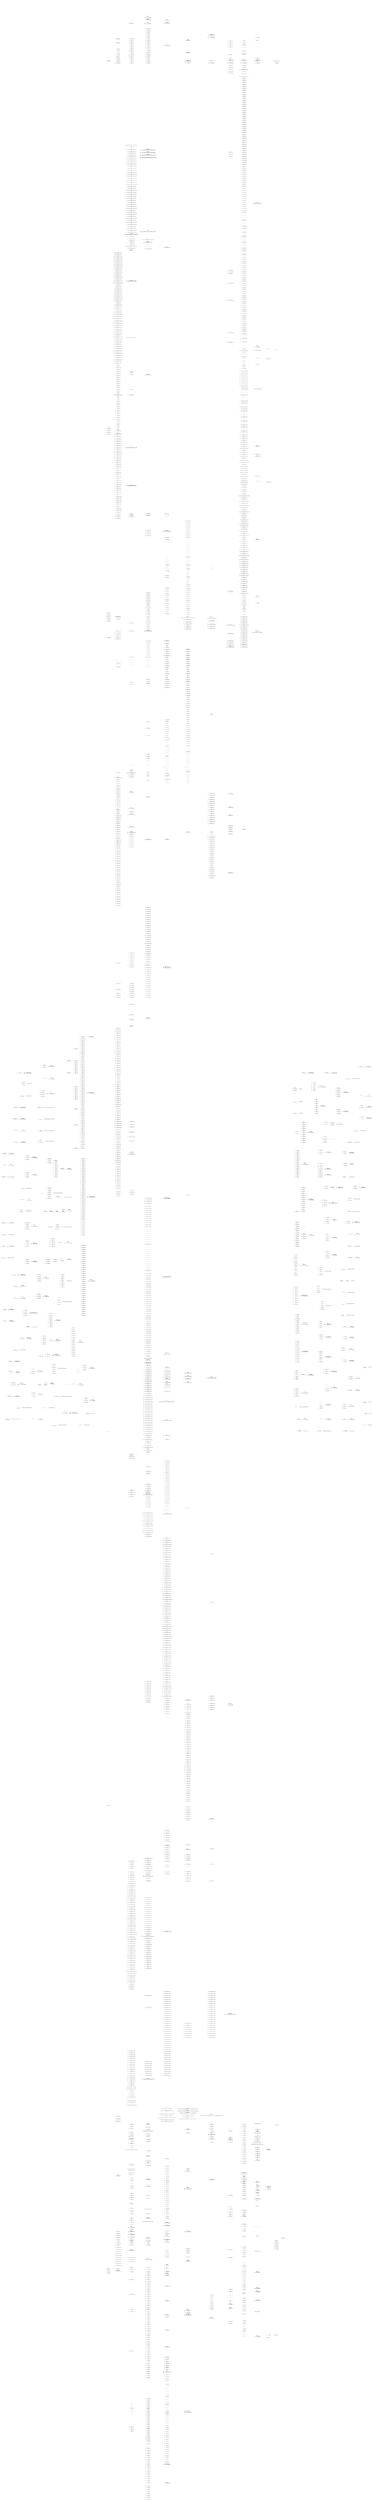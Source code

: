 graph g {
  fontname="sans-serif";

  overlap=false;

  splines=true;

  rankdir="LR";

  size="25,25";

  pack=16;

  node[fontname="sans-serif",shape="Mrecord"];
  edge[fontname="sans-serif"];
  subgraph "cluster_net" {
    subgraph "cluster_net.minecraft" {
      subgraph "cluster_net.minecraft.util" {
        subgraph "cluster_net.minecraft.util.math" {
          "ej"[label="class | {ej | util.math.BlockPos}",fillcolor="#d6c6a8",fontsize=null];
          "ej$1"[label="class | {ej$1 | util.math.BlockPos$1}",fillcolor="#d6c6a8",fontsize=12];
          "ej$2"[label="class | {ej$2 | util.math.BlockPos$2}",fillcolor="#d6c6a8",fontsize=12];
          "ej$a"[label="class | {ej$a | util.math.BlockPos$MutableBlockPos}",fillcolor="#d6c6a8",fontsize=12];
          "ej$b"[label="class | {ej$b | util.math.BlockPos$PooledMutableBlockPos}",fillcolor="#d6c6a8",fontsize=12];
          "ff"[label="class | {ff | util.math.Vec3i}",fillcolor="#d6c6a8",fontsize=null];
        }
        subgraph "cluster_net.minecraft.util.text" {
          "ig"[label="abstract class | {ig | util.text.BaseComponent}",fillcolor="#d6d6b5",fontsize=null];
          "ij"[label="interface | {ij | util.text.Component}",fillcolor="#83b6c3",fontsize=16];
          "ij$a"[label="class | {ij$a | util.text.Component$a}",fillcolor="#d6c6a8",fontsize=12];
          "im"[label="class | {im | util.text.KeybindComponent}",fillcolor="#d6c6a8",fontsize=null];
          "in"[label="class | {in | util.text.ScoreComponent}",fillcolor="#d6c6a8",fontsize=null];
          "io"[label="class | {io | util.text.SelectorComponent}",fillcolor="#d6c6a8",fontsize=null];
          "ip"[label="class | {ip | util.text.Style}",fillcolor="#d6c6a8",root=true,fontsize=20];
          "ip$1"[label="class | {ip$1 | util.text.Style$1}",fillcolor="#d6c6a8",fontsize=12];
          "ip$a"[label="class | {ip$a | util.text.Style$a}",fillcolor="#d6c6a8",fontsize=12];
          "iq"[label="class | {iq | util.text.TextComponent}",fillcolor="#d6c6a8",fontsize=null];
          "ir"[label="class | {ir | util.text.TranslatebleComponent}",fillcolor="#d6c6a8",fontsize=null];
        }
        subgraph "cluster_net.minecraft.util.profiler" {
          "xq$a"[label="class | {xq$a | util.profiler.Profiler$Result}",fillcolor="#d6c6a8",fontsize=12];
        }
        subgraph "cluster_net.minecraft.util.datafix" {
          subgraph "cluster_net.minecraft.util.datafix.schemas" {
            "abi"[label="class | {abi | util.datafix.schemas.ClsAbiBymvhnb}",fillcolor="#d6c6a8",fontsize=null];
            "abj"[label="class | {abj | util.datafix.schemas.ClsAbjDedrpff}",fillcolor="#d6c6a8",fontsize=null];
            "abk"[label="class | {abk | util.datafix.schemas.ClsAbkEerzywr}",fillcolor="#d6c6a8",fontsize=null];
            "abl"[label="class | {abl | util.datafix.schemas.ClsAblDyjgxxf}",fillcolor="#d6c6a8",fontsize=null];
            "abm"[label="class | {abm | util.datafix.schemas.ClsAbmWtskmx}",fillcolor="#d6c6a8",fontsize=null];
            "abn"[label="class | {abn | util.datafix.schemas.ClsAbnEicwpnw}",fillcolor="#d6c6a8",fontsize=null];
            "abo"[label="class | {abo | util.datafix.schemas.ClsAboFzxljpd}",fillcolor="#d6c6a8",fontsize=null];
            "abp"[label="class | {abp | util.datafix.schemas.ClsAbpFjuvinc}",fillcolor="#d6c6a8",fontsize=null];
            "abq"[label="class | {abq | util.datafix.schemas.ClsAbqBhafha}",fillcolor="#d6c6a8",fontsize=null];
            "abr"[label="class | {abr | util.datafix.schemas.ClsAbrDmoxxff}",fillcolor="#d6c6a8",fontsize=null];
            "abs"[label="class | {abs | util.datafix.schemas.ClsAbsDpczmrt}",fillcolor="#d6c6a8",fontsize=null];
            "abt"[label="class | {abt | util.datafix.schemas.ClsAbtGxxbsgu}",fillcolor="#d6c6a8",fontsize=null];
            "abu"[label="class | {abu | util.datafix.schemas.ClsAbuBkcvjzl}",fillcolor="#d6c6a8",fontsize=null];
            "abv"[label="class | {abv | util.datafix.schemas.ClsAbvEnsujjq}",fillcolor="#d6c6a8",fontsize=null];
            "abw"[label="class | {abw | util.datafix.schemas.ClsAbwDkzinz}",fillcolor="#d6c6a8",fontsize=null];
            "abx"[label="class | {abx | util.datafix.schemas.ClsAbxDkxvruz}",fillcolor="#d6c6a8",fontsize=null];
            "aby"[label="class | {aby | util.datafix.schemas.ClsAbyCyhqipa}",fillcolor="#d6c6a8",fontsize=null];
            "abz"[label="class | {abz | util.datafix.schemas.ClsAbzEjdmjhh}",fillcolor="#d6c6a8",fontsize=null];
            "aca"[label="class | {aca | util.datafix.schemas.ClsAcaFalybfo}",fillcolor="#d6c6a8",fontsize=null];
            "acb"[label="class | {acb | util.datafix.schemas.ClsAcbEwhpyww}",fillcolor="#d6c6a8",fontsize=null];
            "acc"[label="class | {acc | util.datafix.schemas.ClsAccXcurtq}",fillcolor="#d6c6a8",fontsize=null];
            "acd"[label="class | {acd | util.datafix.schemas.ClsAcdDoemhpc}",fillcolor="#d6c6a8",fontsize=null];
            "ace"[label="class | {ace | util.datafix.schemas.ClsAceCqzbyoj}",fillcolor="#d6c6a8",fontsize=null];
            "acf"[label="class | {acf | util.datafix.schemas.ClsAcfDiocvnl}",fillcolor="#d6c6a8",fontsize=null];
            "acg"[label="class | {acg | util.datafix.schemas.ClsAcgEoyghvn}",fillcolor="#d6c6a8",fontsize=null];
            "ach"[label="class | {ach | util.datafix.schemas.ClsAchDmeakms}",fillcolor="#d6c6a8",fontsize=null];
            "aci"[label="class | {aci | util.datafix.schemas.ClsAciCscbcjy}",fillcolor="#d6c6a8",fontsize=null];
            "acj"[label="class | {acj | util.datafix.schemas.ClsAcjFbvrjla}",fillcolor="#d6c6a8",fontsize=null];
            "ack"[label="class | {ack | util.datafix.schemas.ClsAckBuuqmvv}",fillcolor="#d6c6a8",fontsize=null];
            "acl"[label="class | {acl | util.datafix.schemas.ClsAclIjhhtn}",fillcolor="#d6c6a8",fontsize=null];
            "acl$1"[label="class | {acl$1 | util.datafix.schemas.ClsAclIjhhtn$1}",fillcolor="#d6c6a8",fontsize=12];
            "acm"[label="class | {acm | util.datafix.schemas.ClsAcmBnitzgp}",fillcolor="#d6c6a8",fontsize=null];
            "acm$1"[label="class | {acm$1 | util.datafix.schemas.ClsAcmBnitzgp$1}",fillcolor="#d6c6a8",fontsize=12];
            "acn"[label="class | {acn | util.datafix.schemas.ClsAcnBuwfnty}",fillcolor="#d6c6a8",fontsize=null];
            "aco"[label="class | {aco | util.datafix.schemas.ClsAcoCalxbei}",fillcolor="#d6c6a8",fontsize=null];
            "aco$1"[label="class | {aco$1 | util.datafix.schemas.ClsAcoCalxbei$1}",fillcolor="#d6c6a8",fontsize=12];
          }
          "xy"[label="class | {xy | util.datafix.ClsXyBchnwjr}",fillcolor="#d6c6a8",fontsize=null];
          "xz"[label="class | {xz | util.datafix.AdvancementsFix}",fillcolor="#d6c6a8",fontsize=null];
          "ya"[label="class | {ya | util.datafix.ClsYaCtyvlla}",fillcolor="#d6c6a8",fontsize=null];
          "yb"[label="class | {yb | util.datafix.BedItemColorFix}",fillcolor="#d6c6a8",fontsize=null];
          "yc"[label="class | {yc | util.datafix.ClsYcCnyafaz}",fillcolor="#d6c6a8",fontsize=null];
          "yd"[label="class | {yd | util.datafix.BlockEntityBannerColorFix}",fillcolor="#d6c6a8",fontsize=null];
          "ye"[label="class | {ye | util.datafix.BlockEntityBlockStateFix}",fillcolor="#d6c6a8",fontsize=null];
          "yf"[label="class | {yf | util.datafix.BlockEntityCustomNameToComponentFix}",fillcolor="#d6c6a8",fontsize=null];
          "yg"[label="class | {yg | util.datafix.BlockEntityIdFix}",fillcolor="#d6c6a8",fontsize=null];
          "yh"[label="class | {yh | util.datafix.BlockEntityJukeboxFix}",fillcolor="#d6c6a8",fontsize=null];
          "yi"[label="class | {yi | util.datafix.ClsYiBxeveqq}",fillcolor="#d6c6a8",fontsize=null];
          "yj"[label="class | {yj | util.datafix.BlockEntityShulkerBoxColorFix}",fillcolor="#d6c6a8",fontsize=null];
          "yk"[label="class | {yk | util.datafix.BlockEntitySignTextStrictJsonFix}",fillcolor="#d6c6a8",fontsize=null];
          "yk$1"[label="class | {yk$1 | util.datafix.BlockEntitySignTextStrictJsonFix$1}",fillcolor="#d6c6a8",fontsize=12];
          "yl"[label="class | {yl | util.datafix.BlockNameFlatteningFix}",fillcolor="#d6c6a8",fontsize=null];
          "ym"[label="abstract class | {ym | util.datafix.ClsYmCuxczhl}",fillcolor="#d6d6b5",fontsize=null];
          "ym$1"[label="class | {ym$1 | util.datafix.ClsYmCuxczhl$1}",fillcolor="#d6c6a8",fontsize=12];
          "yo"[label="class | {yo | util.datafix.BlockStateStructureTemplateFix}",fillcolor="#d6c6a8",fontsize=null];
          "yp"[label="class | {yp | util.datafix.ChunkPalettedStorageFix}",fillcolor="#d6c6a8",fontsize=null];
          "yq"[label="class | {yq | util.datafix.ChunkStructuresTemplateRenameFix}",fillcolor="#d6c6a8",fontsize=null];
          "yr"[label="class | {yr | util.datafix.ChunkToProtoChunkFix}",fillcolor="#d6c6a8",fontsize=null];
          "ys"[label="class | {ys | util.datafix.ClsYsCwlemhq}",fillcolor="#d6c6a8",fontsize=null];
          "yt"[label="class | {yt | util.datafix.EntityArmorStandSilentFix}",fillcolor="#d6c6a8",fontsize=null];
          "yu"[label="class | {yu | util.datafix.ClsYuDxbyjbl}",fillcolor="#d6c6a8",fontsize=null];
          "yv"[label="class | {yv | util.datafix.EntityCodSalmonFix}",fillcolor="#d6c6a8",fontsize=null];
          "yw"[label="class | {yw | util.datafix.EntityCustomNameToComponentFix}",fillcolor="#d6c6a8",fontsize=null];
          "yx"[label="class | {yx | util.datafix.EntityElderGuardianSplitFix}",fillcolor="#d6c6a8",fontsize=null];
          "yy"[label="class | {yy | util.datafix.ClsYyFywzmyk}",fillcolor="#d6c6a8",fontsize=null];
          "yz"[label="class | {yz | util.datafix.EntityHealthFix}",fillcolor="#d6c6a8",fontsize=null];
          "za"[label="class | {za | util.datafix.EntityHorseSaddleFix}",fillcolor="#d6c6a8",fontsize=null];
          "zb"[label="class | {zb | util.datafix.EntityHorseSplitFix}",fillcolor="#d6c6a8",fontsize=null];
          "zc"[label="class | {zc | util.datafix.EntityIdFix}",fillcolor="#d6c6a8",fontsize=null];
          "zd"[label="class | {zd | util.datafix.EntityItemFrameDirectionFix}",fillcolor="#d6c6a8",fontsize=null];
          "ze"[label="class | {ze | util.datafix.EntityMinecartIdentifiersFix}",fillcolor="#d6c6a8",fontsize=null];
          "zf"[label="class | {zf | util.datafix.EntityItemFrameFix}",fillcolor="#d6c6a8",fontsize=null];
          "zg"[label="class | {zg | util.datafix.EntityPaintingMotiveFix}",fillcolor="#d6c6a8",fontsize=null];
          "zh"[label="class | {zh | util.datafix.EntityPufferfishRenameFix}",fillcolor="#d6c6a8",fontsize=null];
          "zi"[label="class | {zi | util.datafix.EntityRedundantChanceTagsFix}",fillcolor="#d6c6a8",fontsize=null];
          "zj"[label="abstract class | {zj | util.datafix.ClsZjDdstfyb}",fillcolor="#d6d6b5",fontsize=null];
          "zk"[label="class | {zk | util.datafix.EntityRidingToPassengerFix}",fillcolor="#d6c6a8",fontsize=null];
          "zl"[label="class | {zl | util.datafix.EntityShulkerColorFix}",fillcolor="#d6c6a8",fontsize=null];
          "zm"[label="class | {zm | util.datafix.EntitySkeletonSplitFix}",fillcolor="#d6c6a8",fontsize=null];
          "zn"[label="class | {zn | util.datafix.EntityStringUuidFix}",fillcolor="#d6c6a8",fontsize=null];
          "zo"[label="class | {zo | util.datafix.ClsZoGsmsnsa}",fillcolor="#d6c6a8",fontsize=null];
          "zp"[label="class | {zp | util.datafix.EntityTippedArrowFix}",fillcolor="#d6c6a8",fontsize=null];
          "zq"[label="class | {zq | util.datafix.EntityWolfColorFix}",fillcolor="#d6c6a8",fontsize=null];
          "zr"[label="class | {zr | util.datafix.EntityZombieSplitFix}",fillcolor="#d6c6a8",fontsize=null];
          "zs"[label="class | {zs | util.datafix.EntityZombieVillagerTypeFix}",fillcolor="#d6c6a8",fontsize=null];
          "zt"[label="class | {zt | util.datafix.HeightmapRenamingFix}",fillcolor="#d6c6a8",fontsize=null];
          "zu"[label="class | {zu | util.datafix.IglooMetadataRemovalFix}",fillcolor="#d6c6a8",fontsize=null];
          "zv"[label="class | {zv | util.datafix.ItemBannerColorFix}",fillcolor="#d6c6a8",fontsize=null];
          "zw"[label="class | {zw | util.datafix.ItemCustomNameToComponentFix}",fillcolor="#d6c6a8",fontsize=null];
          "zx"[label="class | {zx | util.datafix.ItemIdFix}",fillcolor="#d6c6a8",fontsize=null];
          "zy"[label="class | {zy | util.datafix.ItemPotionFix}",fillcolor="#d6c6a8",fontsize=null];
          "zz"[label="abstract class | {zz | util.datafix.ClsZzCzuevvn}",fillcolor="#d6d6b5",fontsize=null];
          "zz$1"[label="class | {zz$1 | util.datafix.ClsZzCzuevvn$1}",fillcolor="#d6c6a8",fontsize=12];
          "aaa"[label="class | {aaa | util.datafix.ItemShulkerBoxColorFix}",fillcolor="#d6c6a8",fontsize=null];
          "aab"[label="class | {aab | util.datafix.ItemSpawnEggFix}",fillcolor="#d6c6a8",fontsize=null];
          "aac"[label="class | {aac | util.datafix.ItemStackEnchantmentFix}",fillcolor="#d6c6a8",fontsize=null];
          "aad"[label="class | {aad | util.datafix.ItemInstanceMapIdFix}",fillcolor="#d6c6a8",fontsize=null];
          "aae"[label="class | {aae | util.datafix.ItemInstanceSpawnEggFix}",fillcolor="#d6c6a8",fontsize=null];
          "aaf"[label="class | {aaf | util.datafix.ItemInstanceTheFlatteningFix}",fillcolor="#d6c6a8",fontsize=null];
          "aag"[label="class | {aag | util.datafix.ItemWaterPotionFix}",fillcolor="#d6c6a8",fontsize=null];
          "aah"[label="class | {aah | util.datafix.ItemWrittenBookPagesStrictJsonFix}",fillcolor="#d6c6a8",fontsize=null];
          "aai"[label="class | {aai | util.datafix.ClsAaiDlkpnnx}",fillcolor="#d6c6a8",fontsize=null];
          "aaj"[label="class | {aaj | util.datafix.LevelDataGeneratorOptionsFix}",fillcolor="#d6c6a8",fontsize=null];
          "aak"[label="class | {aak | util.datafix.LevelFlatGeneratorInfoFix}",fillcolor="#d6c6a8",fontsize=null];
          "aal"[label="class | {aal | util.datafix.MobSpawnerEntityIdentifiersFix}",fillcolor="#d6c6a8",fontsize=null];
          "aam"[label="abstract class | {aam | util.datafix.ClsAamEpinsae}",fillcolor="#d6d6b5",fontsize=null];
          "aan"[label="class | {aan | util.datafix.ObjectiveDisplayNameFix}",fillcolor="#d6c6a8",fontsize=null];
          "aao"[label="class | {aao | util.datafix.ObjectiveRenderTypeFix}",fillcolor="#d6c6a8",fontsize=null];
          "aap"[label="class | {aap | util.datafix.OptionsForceVBOFix}",fillcolor="#d6c6a8",fontsize=null];
          "aaq"[label="class | {aaq | util.datafix.OptionsKeyLwjgl3Fix}",fillcolor="#d6c6a8",fontsize=null];
          "aar"[label="class | {aar | util.datafix.OptionsKeyTranslationFix}",fillcolor="#d6c6a8",fontsize=null];
          "aas"[label="class | {aas | util.datafix.OptionsLowerCaseLanguageFix}",fillcolor="#d6c6a8",fontsize=null];
          "aat"[label="class | {aat | util.datafix.ClsAatDecwlen}",fillcolor="#d6c6a8",fontsize=null];
          "aau"[label="class | {aau | util.datafix.ClsAauDmlrcba}",fillcolor="#d6c6a8",fontsize=null];
          "aay"[label="class | {aay | util.datafix.SavedDataVillageCropFix}",fillcolor="#d6c6a8",fontsize=null];
          "aaz"[label="abstract class | {aaz | util.datafix.ClsAazGawivks}",fillcolor="#d6d6b5",fontsize=null];
          "aba"[label="abstract class | {aba | util.datafix.ClsAbaGcznfqu}",fillcolor="#d6d6b5",fontsize=null];
          "abb"[label="class | {abb | util.datafix.StatsCounterFix}",fillcolor="#d6c6a8",fontsize=null];
          "abc"[label="class | {abc | util.datafix.SwimStatsRenameFix}",fillcolor="#d6c6a8",fontsize=null];
          "abd"[label="class | {abd | util.datafix.TeamDisplayNameFix}",fillcolor="#d6c6a8",fontsize=null];
          "abe"[label="class | {abe | util.datafix.ClsAbeStoshn}",fillcolor="#d6c6a8",fontsize=null];
          "abf"[label="class | {abf | util.datafix.ClsAbfFvniijt}",fillcolor="#d6c6a8",fontsize=null];
        }
        "k$a"[label="enum | {k$a | util.Utils$OS}",fillcolor="#5ac380",fontsize=20,root=true];
        "k$a$1"[label="class | {k$a$1 | util.Utils$OS$1}",fillcolor="#d6c6a8",fontsize=12];
        "k$a$2"[label="class | {k$a$2 | util.Utils$OS$2}",fillcolor="#d6c6a8",fontsize=12];
        "ep"[label="enum | {ep | util.Facing}",fillcolor="#5ac380",fontsize=null];
        "ep$a"[label="enum | {ep$a | util.Facing$Axis}",fillcolor="#5ac380",fontsize=12];
        "ep$a$1"[label="class | {ep$a$1 | util.Facing$Axis$1}",fillcolor="#d6c6a8",fontsize=12];
        "ep$a$2"[label="class | {ep$a$2 | util.Facing$Axis$2}",fillcolor="#d6c6a8",fontsize=12];
        "ep$a$3"[label="class | {ep$a$3 | util.Facing$Axis$3}",fillcolor="#d6c6a8",fontsize=12];
        "ep$c"[label="enum | {ep$c | util.Facing$c}",fillcolor="#5ac380",fontsize=12];
        "pc"[label="class | {pc | util.Identifier}",fillcolor="#d6c6a8",fontsize=null];
        "pc$a"[label="class | {pc$a | util.Identifier$a}",fillcolor="#d6c6a8",fontsize=12];
        "pp"[label="class | {pp | util.FunctionManager}",fillcolor="#d6c6a8",fontsize=null];
        "pt"[label="interface | {pt | util.Tickable}",fillcolor="#83b6c3",fontsize=22,root=true];
      }
      subgraph "cluster_net.minecraft.advancements" {
        subgraph "cluster_net.minecraft.advancements.triggers" {
          "s"[label="interface | {s | advancements.triggers.Trigger}",fillcolor="#83b6c3",fontsize=22,root=true];
          "y"[label="class | {y | advancements.triggers.AbstractCriterionInstance}",fillcolor="#d6c6a8",fontsize=null];
          "z"[label="class | {z | advancements.triggers.BredAnimals}",fillcolor="#d6c6a8",fontsize=null];
          "z$b"[label="class | {z$b | advancements.triggers.BredAnimals$b}",fillcolor="#d6c6a8",fontsize=12];
          "aa"[label="class | {aa | advancements.triggers.BrewedPotion}",fillcolor="#d6c6a8",fontsize=null];
          "aa$b"[label="class | {aa$b | advancements.triggers.BrewedPotion$b}",fillcolor="#d6c6a8",fontsize=12];
          "ab"[label="class | {ab | advancements.triggers.ChangedDimension}",fillcolor="#d6c6a8",fontsize=null];
          "ab$b"[label="class | {ab$b | advancements.triggers.ChangedDimension$b}",fillcolor="#d6c6a8",fontsize=12];
          "ac"[label="class | {ac | advancements.triggers.ChanneledLightning}",fillcolor="#d6c6a8",fontsize=null];
          "ac$b"[label="class | {ac$b | advancements.triggers.ChanneledLightning$b}",fillcolor="#d6c6a8",fontsize=12];
          "ad"[label="class | {ad | advancements.triggers.ConstructedBeacon}",fillcolor="#d6c6a8",fontsize=null];
          "ad$b"[label="class | {ad$b | advancements.triggers.ConstructedBeacon$b}",fillcolor="#d6c6a8",fontsize=12];
          "ae"[label="class | {ae | advancements.triggers.ConsumedItem}",fillcolor="#d6c6a8",fontsize=null];
          "ae$b"[label="class | {ae$b | advancements.triggers.ConsumedItem$b}",fillcolor="#d6c6a8",fontsize=12];
          "af"[label="class | {af | advancements.triggers.CuredZombieVillager}",fillcolor="#d6c6a8",fontsize=null];
          "af$b"[label="class | {af$b | advancements.triggers.CuredZombieVillager$b}",fillcolor="#d6c6a8",fontsize=12];
          "aj"[label="class | {aj | advancements.triggers.EffectsChanged}",fillcolor="#d6c6a8",fontsize=null];
          "aj$b"[label="class | {aj$b | advancements.triggers.EffectsChanged$b}",fillcolor="#d6c6a8",fontsize=12];
          "ak"[label="class | {ak | advancements.triggers.EnchantedItem}",fillcolor="#d6c6a8",fontsize=null];
          "ak$b"[label="class | {ak$b | advancements.triggers.EnchantedItem$b}",fillcolor="#d6c6a8",fontsize=12];
          "am"[label="class | {am | advancements.triggers.EnterBlock}",fillcolor="#d6c6a8",fontsize=null];
          "am$b"[label="class | {am$b | advancements.triggers.EnterBlock$b}",fillcolor="#d6c6a8",fontsize=12];
          "an"[label="class | {an | advancements.triggers.EntityHurtPlayer}",fillcolor="#d6c6a8",fontsize=null];
          "an$b"[label="class | {an$b | advancements.triggers.EntityHurtPlayer$b}",fillcolor="#d6c6a8",fontsize=12];
          "aq"[label="class | {aq | advancements.triggers.FilledBucket}",fillcolor="#d6c6a8",fontsize=null];
          "aq$b"[label="class | {aq$b | advancements.triggers.FilledBucket$b}",fillcolor="#d6c6a8",fontsize=12];
          "ar"[label="class | {ar | advancements.triggers.FishingRodHooked}",fillcolor="#d6c6a8",fontsize=null];
          "ar$b"[label="class | {ar$b | advancements.triggers.FishingRodHooked$b}",fillcolor="#d6c6a8",fontsize=12];
          "as"[label="class | {as | advancements.triggers.Impossible}",fillcolor="#d6c6a8",fontsize=null];
          "as$a"[label="class | {as$a | advancements.triggers.Impossible$a}",fillcolor="#d6c6a8",fontsize=12];
          "at"[label="class | {at | advancements.triggers.InventoryChanged}",fillcolor="#d6c6a8",fontsize=null];
          "at$b"[label="class | {at$b | advancements.triggers.InventoryChanged$b}",fillcolor="#d6c6a8",fontsize=12];
          "au"[label="class | {au | advancements.triggers.ItemDurabilityChanged}",fillcolor="#d6c6a8",fontsize=null];
          "au$b"[label="class | {au$b | advancements.triggers.ItemDurabilityChanged$b}",fillcolor="#d6c6a8",fontsize=12];
          "aw"[label="class | {aw | advancements.triggers.Kill}",fillcolor="#d6c6a8",fontsize=null];
          "aw$b"[label="class | {aw$b | advancements.triggers.Kill$Instance}",fillcolor="#d6c6a8",fontsize=12];
          "ax"[label="class | {ax | advancements.triggers.Levitation}",fillcolor="#d6c6a8",fontsize=null];
          "ax$b"[label="class | {ax$b | advancements.triggers.Levitation$b}",fillcolor="#d6c6a8",fontsize=12];
          "az"[label="class | {az | advancements.triggers.ClsAzGbndvak}",fillcolor="#d6c6a8",fontsize=null];
          "az$b"[label="class | {az$b | advancements.triggers.ClsAzGbndvak$b}",fillcolor="#d6c6a8",fontsize=12];
          "bd"[label="class | {bd | advancements.triggers.NetherTravel}",fillcolor="#d6c6a8",fontsize=null];
          "bd$b"[label="class | {bd$b | advancements.triggers.NetherTravel$b}",fillcolor="#d6c6a8",fontsize=12];
          "be"[label="class | {be | advancements.triggers.PlacedBlock}",fillcolor="#d6c6a8",fontsize=null];
          "be$b"[label="class | {be$b | advancements.triggers.PlacedBlock$b}",fillcolor="#d6c6a8",fontsize=12];
          "bf"[label="class | {bf | advancements.triggers.PlayerHurtEntity}",fillcolor="#d6c6a8",fontsize=null];
          "bf$b"[label="class | {bf$b | advancements.triggers.PlayerHurtEntity$b}",fillcolor="#d6c6a8",fontsize=12];
          "bg"[label="class | {bg | advancements.triggers.RecipeUnlocked}",fillcolor="#d6c6a8",fontsize=null];
          "bg$b"[label="class | {bg$b | advancements.triggers.RecipeUnlocked$b}",fillcolor="#d6c6a8",fontsize=12];
          "bh"[label="class | {bh | advancements.triggers.SummonedEntity}",fillcolor="#d6c6a8",fontsize=null];
          "bh$b"[label="class | {bh$b | advancements.triggers.SummonedEntity$b}",fillcolor="#d6c6a8",fontsize=12];
          "bi"[label="class | {bi | advancements.triggers.TameAnimal}",fillcolor="#d6c6a8",fontsize=null];
          "bi$b"[label="class | {bi$b | advancements.triggers.TameAnimal$b}",fillcolor="#d6c6a8",fontsize=12];
          "bj"[label="class | {bj | advancements.triggers.Tick}",fillcolor="#d6c6a8",fontsize=null];
          "bj$b"[label="class | {bj$b | advancements.triggers.Tick$b}",fillcolor="#d6c6a8",fontsize=12];
          "bk"[label="class | {bk | advancements.triggers.VillagerTrade}",fillcolor="#d6c6a8",fontsize=null];
          "bk$b"[label="class | {bk$b | advancements.triggers.VillagerTrade$b}",fillcolor="#d6c6a8",fontsize=12];
          "bl"[label="class | {bl | advancements.triggers.UsedEnderEye}",fillcolor="#d6c6a8",fontsize=null];
          "bl$b"[label="class | {bl$b | advancements.triggers.UsedEnderEye$b}",fillcolor="#d6c6a8",fontsize=12];
          "bm"[label="class | {bm | advancements.triggers.UsedTotem}",fillcolor="#d6c6a8",fontsize=null];
          "bm$b"[label="class | {bm$b | advancements.triggers.UsedTotem$b}",fillcolor="#d6c6a8",fontsize=12];
        }
      }
      subgraph "cluster_net.minecraft.server" {
        subgraph "cluster_net.minecraft.server.command" {
          subgraph "cluster_net.minecraft.server.command.argument" {
            "bx"[label="class | {bx | server.command.argument.ArgumentColor}",fillcolor="#d6c6a8",fontsize=null];
            "by"[label="class | {by | server.command.argument.ArgumentComponent}",fillcolor="#d6c6a8",fontsize=null];
            "bz"[label="class | {bz | server.command.argument.ArgumentEntityAnchor}",fillcolor="#d6c6a8",fontsize=null];
            "ca"[label="class | {ca | server.command.argument.ArgumentEntity}",fillcolor="#d6c6a8",fontsize=null];
            "ca$a"[label="class | {ca$a | server.command.argument.ArgumentEntity$a}",fillcolor="#d6c6a8",fontsize=12];
            "cb"[label="class | {cb | server.command.argument.ArgumentEntitySummon}",fillcolor="#d6c6a8",fontsize=null];
            "cc"[label="class | {cc | server.command.argument.ArgumentPlayer}",fillcolor="#d6c6a8",fontsize=null];
            "cc$a"[label="interface | {cc$a | server.command.argument.ArgumentPlayer$a}",fillcolor="#83b6c3",fontsize=20,root=true];
            "cc$b"[label="class | {cc$b | server.command.argument.ArgumentPlayer$b}",fillcolor="#d6c6a8",fontsize=12];
            "cd"[label="class | {cd | server.command.argument.ArgumentEnchantment}",fillcolor="#d6c6a8",fontsize=null];
            "ce"[label="class | {ce | server.command.argument.ArgumentMessage}",fillcolor="#d6c6a8",fontsize=null];
            "cf"[label="class | {cf | server.command.argument.ArgumentMobEffect}",fillcolor="#d6c6a8",fontsize=null];
            "cg"[label="class | {cg | server.command.argument.ArgumentNBT}",fillcolor="#d6c6a8",fontsize=null];
            "ch"[label="class | {ch | server.command.argument.ArgumentNBTPath}",fillcolor="#d6c6a8",fontsize=null];
            "ch$a"[label="class | {ch$a | server.command.argument.ArgumentNBTPath$a}",fillcolor="#d6c6a8",fontsize=12];
            "ch$b"[label="class | {ch$b | server.command.argument.ArgumentNBTPath$b}",fillcolor="#d6c6a8",fontsize=12];
            "ch$d"[label="interface | {ch$d | server.command.argument.ArgumentNBTPath$d}",fillcolor="#83b6c3",fontsize=20,root=true];
            "ci"[label="class | {ci | server.command.argument.ArgumentObjective}",fillcolor="#d6c6a8",fontsize=null];
            "cj"[label="class | {cj | server.command.argument.ArgumentObjectiveCriteria}",fillcolor="#d6c6a8",fontsize=null];
            "ck"[label="class | {ck | server.command.argument.ArgumentOperation}",fillcolor="#d6c6a8",fontsize=null];
            "ck$a"[label="interface | {ck$a | server.command.argument.ArgumentOperation$a}",fillcolor="#83b6c3",fontsize=20,root=true];
            "ck$b"[label="interface | {ck$b | server.command.argument.ArgumentOperation$b}",fillcolor="#83b6c3",fontsize=12];
            "cl"[label="class | {cl | server.command.argument.ArgumentParticle}",fillcolor="#d6c6a8",fontsize=null];
            "cn"[label="class | {cn | server.command.argument.ArgumentIdentifier}",fillcolor="#d6c6a8",fontsize=null];
            "co"[label="class | {co | server.command.argument.ArgumentScoreHolder}",fillcolor="#d6c6a8",fontsize=null];
            "co$a"[label="interface | {co$a | server.command.argument.ArgumentScoreHolder$a}",fillcolor="#83b6c3",fontsize=20,root=true];
            "co$b"[label="class | {co$b | server.command.argument.ArgumentScoreHolder$b}",fillcolor="#d6c6a8",fontsize=12];
            "co$c"[label="class | {co$c | server.command.argument.ArgumentScoreHolder$c}",fillcolor="#d6c6a8",fontsize=12];
            "cp"[label="class | {cp | server.command.argument.ArgumentScoreboardSlot}",fillcolor="#d6c6a8",fontsize=null];
            "cq"[label="class | {cq | server.command.argument.ArgumentItemSlot}",fillcolor="#d6c6a8",fontsize=null];
            "cr"[label="class | {cr | server.command.argument.ArgumentTeam}",fillcolor="#d6c6a8",fontsize=null];
            "ct"[label="class | {ct | server.command.argument.ArgumentBlockPredicate}",fillcolor="#d6c6a8",fontsize=null];
            "ct$a"[label="class | {ct$a | server.command.argument.ArgumentBlockPredicate$a}",fillcolor="#d6c6a8",fontsize=12];
            "ct$c"[label="class | {ct$c | server.command.argument.ArgumentBlockPredicate$c}",fillcolor="#d6c6a8",fontsize=12];
            "cu"[label="class | {cu | server.command.argument.ArgumentBlockState}",fillcolor="#d6c6a8",fontsize=null];
            "cx"[label="class | {cx | server.command.argument.ArgumentBlockPos}",fillcolor="#d6c6a8",fontsize=null];
            "da"[label="class | {da | server.command.argument.ArgumentRotation}",fillcolor="#d6c6a8",fontsize=null];
            "db"[label="class | {db | server.command.argument.ArgumentSwizzle}",fillcolor="#d6c6a8",fontsize=null];
            "dc"[label="class | {dc | server.command.argument.ArgumentVec2}",fillcolor="#d6c6a8",fontsize=null];
            "dd"[label="class | {dd | server.command.argument.ArgumentVec3}",fillcolor="#d6c6a8",fontsize=null];
            "dh"[label="class | {dh | server.command.argument.ArgumentFunction}",fillcolor="#d6c6a8",fontsize=null];
            "di"[label="class | {di | server.command.argument.ArgumentItemStack}",fillcolor="#d6c6a8",fontsize=null];
            "dl"[label="class | {dl | server.command.argument.ArgumentItemPredicate}",fillcolor="#d6c6a8",fontsize=null];
            "dl$a"[label="class | {dl$a | server.command.argument.ArgumentItemPredicate$a}",fillcolor="#d6c6a8",fontsize=12];
            "dl$c"[label="class | {dl$c | server.command.argument.ArgumentItemPredicate$c}",fillcolor="#d6c6a8",fontsize=12];
          }
          subgraph "cluster_net.minecraft.server.command.impl" {
            "px$a"[label="enum | {px$a | server.command.impl.AdvancementCommand$a}",fillcolor="#5ac380",fontsize=20,root=true];
            "px$a$1"[label="class | {px$a$1 | server.command.impl.AdvancementCommand$a$1}",fillcolor="#d6c6a8",fontsize=12];
            "px$a$2"[label="class | {px$a$2 | server.command.impl.AdvancementCommand$a$2}",fillcolor="#d6c6a8",fontsize=12];
            "si$a"[label="interface | {si$a | server.command.impl.DataCommand$a}",fillcolor="#83b6c3",fontsize=20,root=true];
          }
          "bu"[label="class | {bu | server.command.CommandSource}",fillcolor="#d6c6a8",fontsize=null];
        }
        subgraph "cluster_net.minecraft.server.network" {
          subgraph "cluster_net.minecraft.server.network.rcon" {
            "pq"[label="interface | {pq | server.network.rcon.Server}",fillcolor="#83b6c3",fontsize=20,root=true];
            "wc"[label="abstract class | {wc | server.network.rcon.RconThread}",fillcolor="#d6d6b5",fontsize=null];
            "wd"[label="class | {wd | server.network.rcon.QueryListener}",fillcolor="#d6c6a8",fontsize=null];
            "we"[label="class | {we | server.network.rcon.RconClient}",fillcolor="#d6c6a8",fontsize=null];
            "wf"[label="class | {wf | server.network.rcon.RconListener}",fillcolor="#d6c6a8",fontsize=null];
          }
        }
        subgraph "cluster_net.minecraft.server.dedicated" {
          "sn"[label="class | {sn | server.dedicated.DedicatedServer}",fillcolor="#d6c6a8",fontsize=null];
          "sn$1"[label="class | {sn$1 | server.dedicated.DedicatedServer$1}",fillcolor="#d6c6a8",fontsize=12];
          "sn$2"[label="class | {sn$2 | server.dedicated.DedicatedServer$2}",fillcolor="#d6c6a8",fontsize=12];
        }
        subgraph "cluster_net.minecraft.server.world" {
          "tc"[label="class | {tc | server.world.ServerWorld}",fillcolor="#d6c6a8",fontsize=null];
        }
        subgraph "cluster_net.minecraft.server.management" {
          "tk$1"[label="class | {tk$1 | server.management.PlayerChunkMap$1}",fillcolor="#d6c6a8",fontsize=12];
        }
        subgraph "cluster_net.minecraft.server.integrated" {
          "dfx"[label="class | {dfx | server.integrated.IntegratedServer}",fillcolor="#d6c6a8",fontsize=null];
        }
        "vj"[label="abstract class | {vj | server.BanDetail}",fillcolor="#d6d6b5",fontsize=null];
        "net.minecraft.server.MinecraftServer"[label="abstract class | {net.minecraft.server.MinecraftServer | server.MinecraftServer}",fillcolor="#d6d6b5",fontsize=null];
        "net.minecraft.server.MinecraftServer$1"[label="class | {net.minecraft.server.MinecraftServer$1 | server.MinecraftServer$1}",fillcolor="#d6c6a8",fontsize=12];
        "net.minecraft.server.MinecraftServer$2"[label="class | {net.minecraft.server.MinecraftServer$2 | server.MinecraftServer$2}",fillcolor="#d6c6a8",fontsize=12];
      }
      subgraph "cluster_net.minecraft.data" {
        subgraph "cluster_net.minecraft.data.registry" {
          "en"[label="class | {en | data.registry.DefaultedMappedRegistry}",fillcolor="#d6c6a8",fontsize=null];
          "ex"[label="class | {ex | data.registry.SimpleRegistry}",fillcolor="#d6c6a8",fontsize=null];
        }
        subgraph "cluster_net.minecraft.data.provider" {
          "fs"[label="class | {fs | data.provider.Advancements}",fillcolor="#d6c6a8",fontsize=null];
          "fz"[label="class | {fz | data.provider.Blocks}",fillcolor="#d6c6a8",fontsize=null];
          "ga"[label="class | {ga | data.provider.Commands}",fillcolor="#d6c6a8",fontsize=null];
          "gb"[label="class | {gb | data.provider.Items}",fillcolor="#d6c6a8",fontsize=null];
          "gf"[label="class | {gf | data.provider.Recipes}",fillcolor="#d6c6a8",fontsize=null];
          "gm"[label="class | {gm | data.provider.SNBTtoNBT}",fillcolor="#d6c6a8",fontsize=null];
          "go"[label="class | {go | data.provider.BlockTags}",fillcolor="#d6c6a8",fontsize=null];
          "gp"[label="class | {gp | data.provider.FluidTags}",fillcolor="#d6c6a8",fontsize=null];
          "gq"[label="class | {gq | data.provider.ItemTags}",fillcolor="#d6c6a8",fontsize=null];
        }
        "fq"[label="interface | {fq | data.DataProvider}",fillcolor="#83b6c3",fontsize=20,root=true];
        "gl"[label="class | {gl | data.ClsGlEtihlya}",fillcolor="#d6c6a8",fontsize=null];
        "gr"[label="abstract class | {gr | data.ClsGrFfewtkc}",fillcolor="#d6d6b5",fontsize=null];
        "pf$1"[label="class | {pf$1 | data.Bootstrap$1}",fillcolor="#d6c6a8",fontsize=12];
        "pf$2"[label="class | {pf$2 | data.Bootstrap$2}",fillcolor="#d6c6a8",fontsize=12];
        "pf$3"[label="class | {pf$3 | data.Bootstrap$3}",fillcolor="#d6c6a8",fontsize=12];
        "pf$4"[label="class | {pf$4 | data.Bootstrap$4}",fillcolor="#d6c6a8",fontsize=12];
        "pf$5"[label="class | {pf$5 | data.Bootstrap$5}",fillcolor="#d6c6a8",fontsize=12];
        "pf$6"[label="class | {pf$6 | data.Bootstrap$6}",fillcolor="#d6c6a8",fontsize=12];
        "pf$7"[label="class | {pf$7 | data.Bootstrap$7}",fillcolor="#d6c6a8",fontsize=12];
        "pf$8"[label="class | {pf$8 | data.Bootstrap$8}",fillcolor="#d6c6a8",fontsize=12];
        "pf$9"[label="class | {pf$9 | data.Bootstrap$9}",fillcolor="#d6c6a8",fontsize=12];
        "pf$a"[label="class | {pf$a | data.Bootstrap$a}",fillcolor="#d6c6a8",fontsize=12];
        "pf$b"[label="class | {pf$b | data.Bootstrap$b}",fillcolor="#d6c6a8",fontsize=12];
        "pf$c"[label="abstract class | {pf$c | data.Bootstrap$c}",fillcolor="#d6d6b5",fontsize=12];
        "pf$d"[label="class | {pf$d | data.Bootstrap$d}",fillcolor="#d6c6a8",fontsize=12];
        "pf$10"[label="class | {pf$10 | data.Bootstrap$10}",fillcolor="#d6c6a8",fontsize=12];
        "pf$11"[label="class | {pf$11 | data.Bootstrap$11}",fillcolor="#d6c6a8",fontsize=12];
        "pf$12"[label="class | {pf$12 | data.Bootstrap$12}",fillcolor="#d6c6a8",fontsize=12];
        "pf$14"[label="class | {pf$14 | data.Bootstrap$14}",fillcolor="#d6c6a8",fontsize=12];
        "pf$15"[label="class | {pf$15 | data.Bootstrap$15}",fillcolor="#d6c6a8",fontsize=12];
        "pf$16"[label="class | {pf$16 | data.Bootstrap$16}",fillcolor="#d6c6a8",fontsize=12];
        "pf$17"[label="class | {pf$17 | data.Bootstrap$17}",fillcolor="#d6c6a8",fontsize=12];
        "pf$18"[label="class | {pf$18 | data.Bootstrap$18}",fillcolor="#d6c6a8",fontsize=12];
        "pf$18$1"[label="class | {pf$18$1 | data.Bootstrap$18$1}",fillcolor="#d6c6a8",fontsize=12];
        "pf$19"[label="class | {pf$19 | data.Bootstrap$19}",fillcolor="#d6c6a8",fontsize=12];
        "pf$19$1"[label="class | {pf$19$1 | data.Bootstrap$19$1}",fillcolor="#d6c6a8",fontsize=12];
        "pf$20"[label="class | {pf$20 | data.Bootstrap$20}",fillcolor="#d6c6a8",fontsize=12];
      }
      subgraph "cluster_net.minecraft.particle" {
        "fl"[label="class | {fl | particle.ParticleType}",fillcolor="#d6c6a8",root=true,fontsize=20];
      }
      subgraph "cluster_net.minecraft.item" {
        subgraph "cluster_net.minecraft.item.recipe" {
          "gi$a"[label="class | {gi$a | item.recipe.SmeltingRecipe$a}",fillcolor="#d6c6a8",fontsize=12];
          "avd"[label="class | {avd | item.recipe.Ingredient}",fillcolor="#d6c6a8",fontsize=null];
          "avd$a"[label="class | {avd$a | item.recipe.Ingredient$a}",fillcolor="#d6c6a8",fontsize=12];
          "avd$b"[label="class | {avd$b | item.recipe.Ingredient$b}",fillcolor="#d6c6a8",fontsize=12];
          "avd$c"[label="interface | {avd$c | item.recipe.Ingredient$c}",fillcolor="#83b6c3",fontsize=20,root=true];
        }
        "aqw"[label="class | {aqw | item.ClsAqwDtgcghq}",fillcolor="#d6c6a8",fontsize=null];
        "aqx"[label="class | {aqx | item.ClsAqxGmunwnb}",fillcolor="#d6c6a8",fontsize=null];
        "aqx$1"[label="class | {aqx$1 | item.ClsAqxGmunwnb$1}",fillcolor="#d6c6a8",fontsize=12];
        "ara"[label="class | {ara | item.ClsAraBcjidam}",fillcolor="#d6c6a8",fontsize=null];
        "arb"[label="class | {arb | item.ClsArbIenhqr}",fillcolor="#d6c6a8",fontsize=null];
        "arc"[label="class | {arc | item.ClsArcCsrhqlr}",fillcolor="#d6c6a8",fontsize=null];
        "ard"[label="class | {ard | item.ClsArdPykvrz}",fillcolor="#d6c6a8",fontsize=null];
        "are"[label="class | {are | item.ClsAreFulzcfw}",fillcolor="#d6c6a8",fontsize=null];
        "arf"[label="class | {arf | item.ClsArfCcaxxs}",fillcolor="#d6c6a8",fontsize=null];
        "arh"[label="class | {arh | item.ClsArhFyakfwt}",fillcolor="#d6c6a8",fontsize=null];
        "ari"[label="class | {ari | item.ClsAriGwieris}",fillcolor="#d6c6a8",fontsize=null];
        "arj"[label="class | {arj | item.ClsArjDmqugte}",fillcolor="#d6c6a8",fontsize=null];
        "ark"[label="class | {ark | item.ClsArkToybye}",fillcolor="#d6c6a8",fontsize=null];
        "arl"[label="class | {arl | item.ClsArlChiwozj}",fillcolor="#d6c6a8",fontsize=null];
        "arm"[label="class | {arm | item.ClsArmEudhike}",fillcolor="#d6c6a8",fontsize=null];
        "arn"[label="class | {arn | item.ClsArnEkcwidd}",fillcolor="#d6c6a8",fontsize=null];
        "aro"[label="class | {aro | item.ClsAroIenhqr}",fillcolor="#d6c6a8",fontsize=null];
        "arp"[label="class | {arp | item.ClsArpBxmxknr}",fillcolor="#d6c6a8",fontsize=null];
        "arq"[label="class | {arq | item.ClsArqGuvaxud}",fillcolor="#d6c6a8",fontsize=null];
        "arq$1"[label="class | {arq$1 | item.ClsArqGuvaxud$1}",fillcolor="#d6c6a8",fontsize=12];
        "arr"[label="class | {arr | item.ClsArrByfkyqh}",fillcolor="#d6c6a8",fontsize=null];
        "ars"[label="class | {ars | item.ClsArsFgtfkcf}",fillcolor="#d6c6a8",fontsize=null];
        "ars$1"[label="class | {ars$1 | item.ClsArsFgtfkcf$1}",fillcolor="#d6c6a8",fontsize=12];
        "art"[label="class | {art | item.ClsArtEqrtdqj}",fillcolor="#d6c6a8",fontsize=null];
        "arv"[label="class | {arv | item.ClsArvCueolr}",fillcolor="#d6c6a8",fontsize=null];
        "arw"[label="class | {arw | item.ClsArwDwbawqk}",fillcolor="#d6c6a8",fontsize=null];
        "arx"[label="class | {arx | item.ClsArxFulzcfw}",fillcolor="#d6c6a8",fontsize=null];
        "ary"[label="enum | {ary | item.DyeColor}",fillcolor="#5ac380",fontsize=null];
        "arz"[label="class | {arz | item.ClsArzEebiewy}",fillcolor="#d6c6a8",fontsize=null];
        "asa"[label="class | {asa | item.ClsAsaDxawnnc}",fillcolor="#d6c6a8",fontsize=null];
        "asb"[label="class | {asb | item.ClsAsbIenhqr}",fillcolor="#d6c6a8",fontsize=null];
        "asc"[label="class | {asc | item.ClsAscCsqmbqs}",fillcolor="#d6c6a8",fontsize=null];
        "asd"[label="class | {asd | item.ClsAsdIenhqr}",fillcolor="#d6c6a8",fontsize=null];
        "ase"[label="class | {ase | item.ClsAseGknxbhe}",fillcolor="#d6c6a8",fontsize=null];
        "asf"[label="class | {asf | item.ClsAsfGcdtatp}",fillcolor="#d6c6a8",fontsize=null];
        "asg"[label="class | {asg | item.ClsAsgDqfbizf}",fillcolor="#d6c6a8",fontsize=null];
        "ash"[label="class | {ash | item.ClsAshTruurh}",fillcolor="#d6c6a8",fontsize=null];
        "asi"[label="class | {asi | item.ClsAsiIenhqr}",fillcolor="#d6c6a8",fontsize=null];
        "asj"[label="class | {asj | item.ClsAsjCqptfmg}",fillcolor="#d6c6a8",fontsize=null];
        "ask"[label="class | {ask | item.ClsAskDbfbmlq}",fillcolor="#d6c6a8",fontsize=null];
        "asl"[label="class | {asl | item.ClsAslCmhtviv}",fillcolor="#d6c6a8",fontsize=null];
        "asm"[label="class | {asm | item.ClsAsmDftqguq}",fillcolor="#d6c6a8",fontsize=null];
        "asn"[label="class | {asn | item.ClsAsnGjaihwy}",fillcolor="#d6c6a8",fontsize=null];
        "aso"[label="class | {aso | item.ClsAsoEaayfai}",fillcolor="#d6c6a8",fontsize=null];
        "asp"[label="class | {asp | item.ClsAspEmunvpa}",fillcolor="#d6c6a8",fontsize=null];
        "asq"[label="class | {asq | item.ClsAsqCsacmry}",fillcolor="#d6c6a8",fontsize=null];
        "asr"[label="class | {asr | item.ClsAsrDpydxkb}",fillcolor="#d6c6a8",fontsize=null];
        "ass"[label="class | {ass | item.ClsAssBxzjiee}",fillcolor="#d6c6a8",fontsize=null];
        "ast"[label="class | {ast | item.ClsAstGlwwsgw}",fillcolor="#d6c6a8",fontsize=null];
        "asu"[label="class | {asu | item.ClsAsuCqvlrys}",fillcolor="#d6c6a8",fontsize=null];
        "asv"[label="class | {asv | item.ClsAsvCrgtgtx}",fillcolor="#d6c6a8",fontsize=null];
        "asw"[label="class | {asw | item.Item}",fillcolor="#d6c6a8",fontsize=null];
        "asy"[label="class | {asy | item.ClsAsyCaytour}",fillcolor="#d6c6a8",fontsize=null];
        "atc"[label="class | {atc | item.ClsAtcFgvxiwi}",fillcolor="#d6c6a8",fontsize=null];
        "atd"[label="class | {atd | item.ClsAtdYqeeur}",fillcolor="#d6c6a8",fontsize=null];
        "ate"[label="class | {ate | item.ClsAteBpiwsib}",fillcolor="#d6c6a8",fontsize=null];
        "atf"[label="class | {atf | item.ClsAtfCztzssg}",fillcolor="#d6c6a8",fontsize=null];
        "atg"[label="class | {atg | item.ClsAtgBibfbno}",fillcolor="#d6c6a8",fontsize=null];
        "ath"[label="class | {ath | item.ClsAthEpncehz}",fillcolor="#d6c6a8",fontsize=null];
        "ath$1"[label="class | {ath$1 | item.ClsAthEpncehz$1}",fillcolor="#d6c6a8",fontsize=12];
        "ati"[label="class | {ati | item.ClsAtiCcahwzf}",fillcolor="#d6c6a8",fontsize=null];
        "atj"[label="class | {atj | item.ClsAtjDcfsqru}",fillcolor="#d6c6a8",fontsize=null];
        "atk"[label="class | {atk | item.ClsAtkXtezgg}",fillcolor="#d6c6a8",fontsize=null];
        "atl"[label="class | {atl | item.ClsAtlCfutzg}",fillcolor="#d6c6a8",fontsize=null];
        "atn"[label="class | {atn | item.ClsAtnJftjmw}",fillcolor="#d6c6a8",fontsize=null];
        "ato"[label="class | {ato | item.ClsAtoCcahwzf}",fillcolor="#d6c6a8",fontsize=null];
        "atp"[label="class | {atp | item.ClsAtpGhfpvws}",fillcolor="#d6c6a8",fontsize=null];
        "atq"[label="class | {atq | item.ClsAtqDgbughw}",fillcolor="#d6c6a8",fontsize=null];
        "ats"[label="class | {ats | item.ClsAtsEfzmcpq}",fillcolor="#d6c6a8",fontsize=null];
        "att"[label="class | {att | item.ClsAttBxovkln}",fillcolor="#d6c6a8",fontsize=null];
        "atu"[label="class | {atu | item.ClsAtuBmuefxr}",fillcolor="#d6c6a8",fontsize=null];
        "atv"[label="class | {atv | item.ClsAtvCvwvpg}",fillcolor="#d6c6a8",fontsize=null];
        "atw"[label="class | {atw | item.ClsAtwDnoxxn}",fillcolor="#d6c6a8",fontsize=null];
        "atx"[label="class | {atx | item.ClsAtxIenhqr}",fillcolor="#d6c6a8",fontsize=null];
        "aty"[label="class | {aty | item.ClsAtyFathtfm}",fillcolor="#d6c6a8",fontsize=null];
        "atz"[label="class | {atz | item.ClsAtzIenhqr}",fillcolor="#d6c6a8",fontsize=null];
        "aua"[label="class | {aua | item.ClsAuaIenhqr}",fillcolor="#d6c6a8",fontsize=null];
        "aub"[label="class | {aub | item.ClsAubDouhgcx}",fillcolor="#d6c6a8",fontsize=null];
        "auc"[label="class | {auc | item.ClsAucFnwnltq}",fillcolor="#d6c6a8",fontsize=null];
        "aud"[label="class | {aud | item.ClsAudDzkctei}",fillcolor="#d6c6a8",fontsize=null];
        "auf"[label="class | {auf | item.ClsAufLvazri}",fillcolor="#d6c6a8",fontsize=null];
        "aug"[label="enum | {aug | item.ToolMaterial}",fillcolor="#5ac380",fontsize=null];
        "auh"[label="class | {auh | item.ClsAuhDwypnlc}",fillcolor="#d6c6a8",fontsize=null];
        "auj"[label="class | {auj | item.ClsAujFixanyy}",fillcolor="#d6c6a8",fontsize=null];
        "aum"[label="class | {aum | item.ClsAumJmfyom}",fillcolor="#d6c6a8",fontsize=null];
        "aun"[label="class | {aun | item.ClsAunFnrdgom}",fillcolor="#d6c6a8",fontsize=null];
        "auo"[label="class | {auo | item.ClsAuoDxvmcnt}",fillcolor="#d6c6a8",fontsize=null];
        "axr"[label="interface | {axr | item.Itemizable}",fillcolor="#83b6c3",fontsize=20,root=true];
      }
      subgraph "cluster_net.minecraft.network" {
        subgraph "cluster_net.minecraft.network.play" {
          subgraph "cluster_net.minecraft.network.play.server" {
            "ma"[label="class | {ma | network.play.server.S2CEntityProperties}",fillcolor="#d6c6a8",fontsize=null];
          }
        }
        subgraph "cluster_net.minecraft.network.login" {
          subgraph "cluster_net.minecraft.network.login.client" {
            "of"[label="class | {of | network.login.client.C2SHello}",fillcolor="#d6c6a8",fontsize=null];
            "og"[label="class | {og | network.login.client.C2SKey}",fillcolor="#d6c6a8",fontsize=null];
          }
          "ud"[label="class | {ud | network.login.ServerHandler}",fillcolor="#d6c6a8",fontsize=null];
          "ud$1"[label="class | {ud$1 | network.login.ServerHandler$1}",fillcolor="#d6c6a8",fontsize=12];
        }
        "hx"[label="enum | {hx | network.ConnectionState}",fillcolor="#5ac380",root=true,fontsize=20];
        "hx$1"[label="class | {hx$1 | network.ConnectionState$1}",fillcolor="#d6c6a8",fontsize=12];
        "hx$2"[label="class | {hx$2 | network.ConnectionState$2}",fillcolor="#d6c6a8",fontsize=12];
        "hx$3"[label="class | {hx$3 | network.ConnectionState$3}",fillcolor="#d6c6a8",fontsize=12];
        "hx$4"[label="class | {hx$4 | network.ConnectionState$4}",fillcolor="#d6c6a8",fontsize=12];
        "hy"[label="class | {hy | network.PacketBuffer}",fillcolor="#d6c6a8",fontsize=null];
        "iv"[label="interface | {iv | network.Packet}",fillcolor="#83b6c3",fontsize=33,root=true];
        "iz"[label="class | {iz | network.ClsIzGqpwyo}",fillcolor="#d6c6a8",fontsize=null];
        "ja"[label="class | {ja | network.ClsJaCyhidxg}",fillcolor="#d6c6a8",fontsize=null];
        "jb"[label="class | {jb | network.ClsJbCyhidxg}",fillcolor="#d6c6a8",fontsize=null];
        "jc"[label="class | {jc | network.ClsJcGmiquyb}",fillcolor="#d6c6a8",fontsize=null];
        "jd"[label="class | {jd | network.ClsJdGwjpbea}",fillcolor="#d6c6a8",fontsize=null];
        "je"[label="class | {je | network.ClsJeDcontnp}",fillcolor="#d6c6a8",fontsize=null];
        "jf"[label="class | {jf | network.ClsJfFjvxavn}",fillcolor="#d6c6a8",fontsize=null];
        "jg"[label="class | {jg | network.ClsJgDqrmgby}",fillcolor="#d6c6a8",fontsize=null];
        "jh"[label="class | {jh | network.ClsJhGqxlmtu}",fillcolor="#d6c6a8",fontsize=null];
        "ji"[label="class | {ji | network.ClsJiUbsher}",fillcolor="#d6c6a8",fontsize=null];
        "jj"[label="class | {jj | network.ClsJjFnlqjor}",fillcolor="#d6c6a8",fontsize=null];
        "jk"[label="class | {jk | network.ClsJkFgcosrj}",fillcolor="#d6c6a8",fontsize=null];
        "jl"[label="class | {jl | network.ClsJlBhwxzpr}",fillcolor="#d6c6a8",fontsize=null];
        "jm"[label="class | {jm | network.ClsJmEhhqqlk}",fillcolor="#d6c6a8",fontsize=null];
        "jn"[label="class | {jn | network.ClsJnFjfomua}",fillcolor="#d6c6a8",fontsize=null];
        "jo"[label="class | {jo | network.ClsJoDwscdso}",fillcolor="#d6c6a8",fontsize=null];
        "jp"[label="class | {jp | network.ClsJpDmxrogx}",fillcolor="#d6c6a8",fontsize=null];
        "jq"[label="class | {jq | network.ClsJqMlncde}",fillcolor="#d6c6a8",fontsize=null];
        "jr"[label="class | {jr | network.ClsJrBjwzgfv}",fillcolor="#d6c6a8",fontsize=null];
        "js"[label="class | {js | network.ClsJsMqntuv}",fillcolor="#d6c6a8",fontsize=null];
        "jt"[label="class | {jt | network.ClsJtEdxywfz}",fillcolor="#d6c6a8",fontsize=null];
        "ju"[label="class | {ju | network.ClsJuUhlugz}",fillcolor="#d6c6a8",fontsize=null];
        "jv"[label="class | {jv | network.ClsJvFpvnguo}",fillcolor="#d6c6a8",fontsize=null];
        "jw"[label="class | {jw | network.ClsJwGazoxmz}",fillcolor="#d6c6a8",fontsize=null];
        "jx"[label="class | {jx | network.ClsJxGkwafvd}",fillcolor="#d6c6a8",fontsize=null];
        "jy"[label="class | {jy | network.ClsJyBspjjwl}",fillcolor="#d6c6a8",fontsize=null];
        "jz"[label="class | {jz | network.ClsJzJmilav}",fillcolor="#d6c6a8",fontsize=null];
        "ka"[label="class | {ka | network.ClsKaBwquxek}",fillcolor="#d6c6a8",fontsize=null];
        "kb"[label="class | {kb | network.ClsKbEsvjlil}",fillcolor="#d6c6a8",fontsize=null];
        "kc"[label="class | {kc | network.ClsKcCfwsosh}",fillcolor="#d6c6a8",fontsize=null];
        "kd"[label="class | {kd | network.ClsKdFtlubsh}",fillcolor="#d6c6a8",fontsize=null];
        "ke"[label="class | {ke | network.ClsKeIyeza}",fillcolor="#d6c6a8",fontsize=null];
        "kf"[label="class | {kf | network.ClsKfCuuqhln}",fillcolor="#d6c6a8",fontsize=null];
        "kg"[label="class | {kg | network.ClsKgFjrttgw}",fillcolor="#d6c6a8",fontsize=null];
        "kh"[label="class | {kh | network.ClsKhGuhjnga}",fillcolor="#d6c6a8",fontsize=null];
        "ki"[label="class | {ki | network.ClsKiEtygsqh}",fillcolor="#d6c6a8",fontsize=null];
        "kj"[label="class | {kj | network.ClsKjCakoowq}",fillcolor="#d6c6a8",fontsize=null];
        "kk"[label="class | {kk | network.ClsKkFcxxhzd}",fillcolor="#d6c6a8",fontsize=null];
        "kl"[label="class | {kl | network.ClsKlGcelbdp}",fillcolor="#d6c6a8",fontsize=null];
        "kl$a"[label="class | {kl$a | network.ClsKlGcelbdp$a}",fillcolor="#d6c6a8",fontsize=12];
        "kl$b"[label="class | {kl$b | network.ClsKlGcelbdp$b}",fillcolor="#d6c6a8",fontsize=12];
        "kl$c"[label="class | {kl$c | network.ClsKlGcelbdp$c}",fillcolor="#d6c6a8",fontsize=12];
        "km"[label="class | {km | network.ClsKmFsukhvw}",fillcolor="#d6c6a8",fontsize=null];
        "kn"[label="class | {kn | network.ClsKnBwquxek}",fillcolor="#d6c6a8",fontsize=null];
        "ko"[label="class | {ko | network.ClsKoBkgbbwv}",fillcolor="#d6c6a8",fontsize=null];
        "kp"[label="class | {kp | network.ClsKpDyaupg}",fillcolor="#d6c6a8",fontsize=null];
        "kq"[label="class | {kq | network.ClsKqFmdcrah}",fillcolor="#d6c6a8",fontsize=null];
        "kr"[label="class | {kr | network.ClsKrGatudu}",fillcolor="#d6c6a8",fontsize=null];
        "ks"[label="class | {ks | network.ClsKsGtulofj}",fillcolor="#d6c6a8",fontsize=null];
        "kt"[label="class | {kt | network.ClsKtFupkwnh}",fillcolor="#d6c6a8",fontsize=null];
        "ku"[label="class | {ku | network.ClsKuEcckzlk}",fillcolor="#d6c6a8",fontsize=null];
        "kv"[label="class | {kv | network.ClsKvBnwqsbw}",fillcolor="#d6c6a8",fontsize=null];
        "kw"[label="class | {kw | network.ClsKwCihdmr}",fillcolor="#d6c6a8",fontsize=null];
        "kx"[label="class | {kx | network.ClsKxElsiaie}",fillcolor="#d6c6a8",fontsize=null];
        "ky"[label="class | {ky | network.ClsKyDhildpt}",fillcolor="#d6c6a8",fontsize=null];
        "kz"[label="class | {kz | network.ClsKzGvzwqlm}",fillcolor="#d6c6a8",fontsize=null];
        "la"[label="class | {la | network.ClsLaEsvjlil}",fillcolor="#d6c6a8",fontsize=null];
        "lb"[label="class | {lb | network.ClsLbBwquxek}",fillcolor="#d6c6a8",fontsize=null];
        "lc"[label="class | {lc | network.ClsLcUblcs}",fillcolor="#d6c6a8",fontsize=null];
        "ld"[label="class | {ld | network.ClsLdCyjrsgu}",fillcolor="#d6c6a8",fontsize=null];
        "le"[label="class | {le | network.ClsLeFjerooo}",fillcolor="#d6c6a8",fontsize=null];
        "lf"[label="class | {lf | network.ClsLfGmawexg}",fillcolor="#d6c6a8",fontsize=null];
        "lg"[label="class | {lg | network.ClsLgBuiddtd}",fillcolor="#d6c6a8",fontsize=null];
        "lh"[label="class | {lh | network.ClsLhCpeqzir}",fillcolor="#d6c6a8",fontsize=null];
        "li"[label="class | {li | network.ClsLiCnuslzf}",fillcolor="#d6c6a8",fontsize=null];
        "lj"[label="class | {lj | network.ClsLjChiarcz}",fillcolor="#d6c6a8",fontsize=null];
        "lk"[label="class | {lk | network.ClsLkFyndyzf}",fillcolor="#d6c6a8",fontsize=null];
        "ll"[label="class | {ll | network.ClsLlGvuurqq}",fillcolor="#d6c6a8",fontsize=null];
        "lm"[label="class | {lm | network.ClsLmDuqflzv}",fillcolor="#d6c6a8",fontsize=null];
        "ln"[label="class | {ln | network.ClsLnFwfkmzy}",fillcolor="#d6c6a8",fontsize=null];
        "lo"[label="class | {lo | network.ClsLoEyrctks}",fillcolor="#d6c6a8",fontsize=null];
        "lp"[label="class | {lp | network.ClsLpGrnxfbi}",fillcolor="#d6c6a8",fontsize=null];
        "lq"[label="class | {lq | network.ClsLqBwquxek}",fillcolor="#d6c6a8",fontsize=null];
        "lr"[label="class | {lr | network.ClsLrDdzqahn}",fillcolor="#d6c6a8",fontsize=null];
        "ls"[label="class | {ls | network.ClsLsBzaqyct}",fillcolor="#d6c6a8",fontsize=null];
        "lt"[label="class | {lt | network.ClsLtEzcezwu}",fillcolor="#d6c6a8",fontsize=null];
        "lu"[label="class | {lu | network.ClsLuOxrzxs}",fillcolor="#d6c6a8",fontsize=null];
        "lv"[label="class | {lv | network.ClsLvDztojmp}",fillcolor="#d6c6a8",fontsize=null];
        "lw"[label="class | {lw | network.ClsLwJuiocj}",fillcolor="#d6c6a8",fontsize=null];
        "lx"[label="class | {lx | network.ClsLxFpvnguo}",fillcolor="#d6c6a8",fontsize=null];
        "ly"[label="class | {ly | network.ClsLyKurncs}",fillcolor="#d6c6a8",fontsize=null];
        "lz"[label="class | {lz | network.ClsLzDbfhama}",fillcolor="#d6c6a8",fontsize=null];
        "mb"[label="class | {mb | network.ClsMbEbxtwyx}",fillcolor="#d6c6a8",fontsize=null];
        "mc"[label="class | {mc | network.ClsMcBnntrgo}",fillcolor="#d6c6a8",fontsize=null];
        "md"[label="class | {md | network.ClsMdBwquxek}",fillcolor="#d6c6a8",fontsize=null];
        "mf"[label="class | {mf | network.ClsMfFjerooo}",fillcolor="#d6c6a8",fontsize=null];
        "mg"[label="class | {mg | network.ClsMgDmxrogx}",fillcolor="#d6c6a8",fontsize=null];
        "mh"[label="class | {mh | network.ClsMhBrnmekl}",fillcolor="#d6c6a8",fontsize=null];
        "mi"[label="class | {mi | network.ClsMiCcbjsfj}",fillcolor="#d6c6a8",fontsize=null];
        "mj"[label="class | {mj | network.ClsMjGobcojv}",fillcolor="#d6c6a8",fontsize=null];
        "mk"[label="class | {mk | network.ClsMkFppnebw}",fillcolor="#d6c6a8",fontsize=null];
        "ml"[label="class | {ml | network.ClsMlCpgdlyn}",fillcolor="#d6c6a8",fontsize=null];
        "mm"[label="class | {mm | network.ClsMmFtlubsh}",fillcolor="#d6c6a8",fontsize=null];
        "mn"[label="class | {mn | network.ClsMnDgockhc}",fillcolor="#d6c6a8",fontsize=null];
        "mo"[label="class | {mo | network.ClsMoMqntuv}",fillcolor="#d6c6a8",fontsize=null];
        "mp"[label="class | {mp | network.ClsMpExtcyvb}",fillcolor="#d6c6a8",fontsize=null];
        "mq"[label="class | {mq | network.ClsMqGnuepbc}",fillcolor="#d6c6a8",fontsize=null];
        "mr"[label="class | {mr | network.ClsMrFtlubsh}",fillcolor="#d6c6a8",fontsize=null];
        "ms"[label="class | {ms | network.ClsMsCxcduun}",fillcolor="#d6c6a8",fontsize=null];
        "mt"[label="class | {mt | network.ClsMtCuuqhln}",fillcolor="#d6c6a8",fontsize=null];
        "mu"[label="class | {mu | network.ClsMuCimhpyn}",fillcolor="#d6c6a8",fontsize=null];
        "mu$a"[label="class | {mu$a | network.ClsMuCimhpyn$a}",fillcolor="#d6c6a8",fontsize=12];
        "mu$b"[label="class | {mu$b | network.ClsMuCimhpyn$b}",fillcolor="#d6c6a8",fontsize=12];
        "mu$c"[label="class | {mu$c | network.ClsMuCimhpyn$c}",fillcolor="#d6c6a8",fontsize=12];
        "mv"[label="class | {mv | network.ClsMvFsukhvw}",fillcolor="#d6c6a8",fontsize=null];
        "mw"[label="class | {mw | network.ClsMwEpvxxvh}",fillcolor="#d6c6a8",fontsize=null];
        "mx"[label="class | {mx | network.ClsMxFjerooo}",fillcolor="#d6c6a8",fontsize=null];
        "my"[label="class | {my | network.ClsMyClxqphh}",fillcolor="#d6c6a8",fontsize=null];
        "mz"[label="class | {mz | network.ClsMzCeclkqm}",fillcolor="#d6c6a8",fontsize=null];
        "na"[label="class | {na | network.ClsNaFlxdcrx}",fillcolor="#d6c6a8",fontsize=null];
        "nb"[label="class | {nb | network.ClsNbBpahgwk}",fillcolor="#d6c6a8",fontsize=null];
        "nc"[label="class | {nc | network.ClsNcFsoydtl}",fillcolor="#d6c6a8",fontsize=null];
        "nd"[label="class | {nd | network.ClsNdFatxbqb}",fillcolor="#d6c6a8",fontsize=null];
        "ne"[label="class | {ne | network.ClsNeBrnmekl}",fillcolor="#d6c6a8",fontsize=null];
        "nf"[label="class | {nf | network.ClsNfEmtmale}",fillcolor="#d6c6a8",fontsize=null];
        "ng"[label="class | {ng | network.ClsNgEjtzocs}",fillcolor="#d6c6a8",fontsize=null];
        "nh"[label="class | {nh | network.ClsNhFjerooo}",fillcolor="#d6c6a8",fontsize=null];
        "ni"[label="class | {ni | network.ClsNiFtlubsh}",fillcolor="#d6c6a8",fontsize=null];
        "nj"[label="class | {nj | network.ClsNjFjerooo}",fillcolor="#d6c6a8",fontsize=null];
        "nk"[label="class | {nk | network.ClsNkDvkqvbl}",fillcolor="#d6c6a8",fontsize=null];
        "nl"[label="class | {nl | network.ClsNlFoncnox}",fillcolor="#d6c6a8",fontsize=null];
        "nm"[label="class | {nm | network.ClsNmDmxrogx}",fillcolor="#d6c6a8",fontsize=null];
        "nn"[label="class | {nn | network.ClsNnCnjgvws}",fillcolor="#d6c6a8",fontsize=null];
        "no"[label="class | {no | network.ClsNoEdpcbiw}",fillcolor="#d6c6a8",fontsize=null];
        "np"[label="class | {np | network.ClsNpEpwqbzl}",fillcolor="#d6c6a8",fontsize=null];
        "nq"[label="class | {nq | network.ClsNqEnhcyhb}",fillcolor="#d6c6a8",fontsize=null];
        "nr"[label="class | {nr | network.ClsNrCljegp}",fillcolor="#d6c6a8",fontsize=null];
        "ns"[label="class | {ns | network.ClsNsEpwqbzl}",fillcolor="#d6c6a8",fontsize=null];
        "nu"[label="class | {nu | network.ClsNuGhuxhlv}",fillcolor="#d6c6a8",fontsize=null];
        "ny"[label="class | {ny | network.ClsNyCvmphdw}",fillcolor="#d6c6a8",fontsize=null];
        "nz"[label="class | {nz | network.ClsNzDbfcsxp}",fillcolor="#d6c6a8",fontsize=null];
        "oa"[label="class | {oa | network.ClsOaFjxioex}",fillcolor="#d6c6a8",fontsize=null];
        "ob"[label="class | {ob | network.ClsObFjerooo}",fillcolor="#d6c6a8",fontsize=null];
        "oc"[label="class | {oc | network.ClsOcBwquxek}",fillcolor="#d6c6a8",fontsize=null];
        "oe"[label="class | {oe | network.ClsOeElggcyw}",fillcolor="#d6c6a8",fontsize=null];
        "ok"[label="class | {ok | network.ClsOkGvigxyt}",fillcolor="#d6c6a8",fontsize=null];
        "ol"[label="class | {ol | network.ClsOlEtithfo}",fillcolor="#d6c6a8",fontsize=null];
        "om$a$a"[label="class | {om$a$a | network.ServerStatusResponse$a$a}",fillcolor="#d6c6a8",fontsize=12];
        "om$b"[label="class | {om$b | network.ServerStatusResponse$b}",fillcolor="#d6c6a8",fontsize=12];
        "om$c$a"[label="class | {om$c$a | network.ServerStatusResponse$c$a}",fillcolor="#d6c6a8",fontsize=12];
        "oo"[label="class | {oo | network.ClsOoCuuqhln}",fillcolor="#d6c6a8",fontsize=null];
        "op"[label="class | {op | network.ClsOpGradmeh}",fillcolor="#d6c6a8",fontsize=null];
        "ub"[label="class | {ub | network.PlayerHandler}",fillcolor="#d6c6a8",fontsize=null];
      }
      subgraph "cluster_net.minecraft.world" {
        subgraph "cluster_net.minecraft.world.chunk" {
          subgraph "cluster_net.minecraft.world.chunk.storage" {
            "cbm"[label="class | {cbm | world.chunk.storage.AnvilSaveConverter}",fillcolor="#d6c6a8",fontsize=null];
          }
          "tb"[label="class | {tb | world.chunk.ChunkProviderServer}",fillcolor="#d6c6a8",fontsize=null];
          "bmt"[label="interface | {bmt | world.chunk.ChunkProvider}",fillcolor="#83b6c3",fontsize=16];
          "bmu"[label="enum | {bmu | world.chunk.ChunkStatus}",fillcolor="#5ac380",fontsize=null];
          "bmu$1"[label="class | {bmu$1 | world.chunk.ChunkStatus$1}",fillcolor="#d6c6a8",fontsize=12];
          "bna"[label="class | {bna | world.chunk.Chunk}",fillcolor="#d6c6a8",fontsize=null];
        }
        subgraph "cluster_net.minecraft.world.village" {
          "ajf"[label="class | {ajf | world.village.VillageCollection}",fillcolor="#d6c6a8",fontsize=null];
        }
        subgraph "cluster_net.minecraft.world.biome" {
          "ayk"[label="class | {ayk | world.biome.ClsAykFcmwasb}",fillcolor="#d6c6a8",fontsize=null];
          "ayl"[label="class | {ayl | world.biome.ClsAylFcmwasb}",fillcolor="#d6c6a8",fontsize=null];
          "aym"[label="class | {aym | world.biome.ClsAymFluvvvh}",fillcolor="#d6c6a8",fontsize=null];
          "ayn"[label="abstract class | {ayn | world.biome.Biome}",fillcolor="#d6d6b5",root=true,fontsize=27];
          "ayn$e"[label="class | {ayn$e | world.biome.Biome$e}",fillcolor="#d6c6a8",fontsize=12];
          "ayt"[label="class | {ayt | world.biome.ClsAytFluvvvh}",fillcolor="#d6c6a8",fontsize=null];
          "ayu"[label="class | {ayu | world.biome.ClsAyuFluvvvh}",fillcolor="#d6c6a8",fontsize=null];
          "ayx"[label="class | {ayx | world.biome.ClsAyxFluvvvh}",fillcolor="#d6c6a8",fontsize=null];
          "ayy"[label="class | {ayy | world.biome.ClsAyyGmrrdcd}",fillcolor="#d6c6a8",fontsize=null];
          "ayz"[label="class | {ayz | world.biome.ClsAyzDdzizzr}",fillcolor="#d6c6a8",fontsize=null];
          "aza"[label="class | {aza | world.biome.ClsAzaFluvvvh}",fillcolor="#d6c6a8",fontsize=null];
          "azb"[label="class | {azb | world.biome.ClsAzbFzbdwre}",fillcolor="#d6c6a8",fontsize=null];
          "azc"[label="class | {azc | world.biome.ClsAzcFluvvvh}",fillcolor="#d6c6a8",fontsize=null];
          "azd"[label="class | {azd | world.biome.ClsAzdFluvvvh}",fillcolor="#d6c6a8",fontsize=null];
          "aze"[label="class | {aze | world.biome.ClsAzeFluvvvh}",fillcolor="#d6c6a8",fontsize=null];
          "azf"[label="class | {azf | world.biome.ClsAzfFluvvvh}",fillcolor="#d6c6a8",fontsize=null];
          "azg"[label="class | {azg | world.biome.ClsAzgFluvvvh}",fillcolor="#d6c6a8",fontsize=null];
          "azh"[label="class | {azh | world.biome.ClsAzhLpzsnw}",fillcolor="#d6c6a8",fontsize=null];
          "azi"[label="class | {azi | world.biome.ClsAziPvtwdc}",fillcolor="#d6c6a8",fontsize=null];
          "azj"[label="class | {azj | world.biome.ClsAzjPvtwdc}",fillcolor="#d6c6a8",fontsize=null];
          "azk"[label="class | {azk | world.biome.ClsAzkPvtwdc}",fillcolor="#d6c6a8",fontsize=null];
          "azl"[label="class | {azl | world.biome.ClsAzlGseriso}",fillcolor="#d6c6a8",fontsize=null];
          "azo"[label="class | {azo | world.biome.ClsAzoFluvvvh}",fillcolor="#d6c6a8",fontsize=null];
          "azp"[label="class | {azp | world.biome.ClsAzpRflfsa}",fillcolor="#d6c6a8",fontsize=null];
          "azq"[label="class | {azq | world.biome.ClsAzqFzbdwre}",fillcolor="#d6c6a8",fontsize=null];
          "azr"[label="class | {azr | world.biome.ClsAzrFluvvvh}",fillcolor="#d6c6a8",fontsize=null];
          "azs"[label="class | {azs | world.biome.ClsAzsBvwndvm}",fillcolor="#d6c6a8",fontsize=null];
          "azt"[label="class | {azt | world.biome.ClsAztEznnofd}",fillcolor="#d6c6a8",fontsize=null];
          "azu"[label="class | {azu | world.biome.ClsAzuFluvvvh}",fillcolor="#d6c6a8",fontsize=null];
          "azv"[label="class | {azv | world.biome.ClsAzvFluvvvh}",fillcolor="#d6c6a8",fontsize=null];
          "azw"[label="class | {azw | world.biome.ClsAzwEnmhrpk}",fillcolor="#d6c6a8",fontsize=null];
          "azx"[label="class | {azx | world.biome.ClsAzxCevnsha}",fillcolor="#d6c6a8",fontsize=null];
          "azy"[label="class | {azy | world.biome.ClsAzyFluvvvh}",fillcolor="#d6c6a8",fontsize=null];
          "azz"[label="class | {azz | world.biome.ClsAzzFluvvvh}",fillcolor="#d6c6a8",fontsize=null];
          "baa"[label="class | {baa | world.biome.ClsBaaFluvvvh}",fillcolor="#d6c6a8",fontsize=null];
          "bab"[label="class | {bab | world.biome.ClsBabFluvvvh}",fillcolor="#d6c6a8",fontsize=null];
          "bac"[label="class | {bac | world.biome.ClsBacWkctyv}",fillcolor="#d6c6a8",fontsize=null];
          "bad"[label="class | {bad | world.biome.ClsBadEzqsvrl}",fillcolor="#d6c6a8",fontsize=null];
          "bae"[label="class | {bae | world.biome.ClsBaeBbhxicu}",fillcolor="#d6c6a8",fontsize=null];
          "baf"[label="class | {baf | world.biome.ClsBafUplmpy}",fillcolor="#d6c6a8",fontsize=null];
          "bag"[label="class | {bag | world.biome.ClsBagGlcpyuu}",fillcolor="#d6c6a8",fontsize=null];
          "bah"[label="class | {bah | world.biome.ClsBahFmaxmhk}",fillcolor="#d6c6a8",fontsize=null];
          "bai"[label="class | {bai | world.biome.ClsBaiFmaxmhk}",fillcolor="#d6c6a8",fontsize=null];
          "baj"[label="class | {baj | world.biome.ClsBajFluvvvh}",fillcolor="#d6c6a8",fontsize=null];
          "bak"[label="class | {bak | world.biome.ClsBakFluvvvh}",fillcolor="#d6c6a8",fontsize=null];
          "bal"[label="class | {bal | world.biome.ClsBalFmaxmhk}",fillcolor="#d6c6a8",fontsize=null];
          "bam"[label="class | {bam | world.biome.ClsBamFluvvvh}",fillcolor="#d6c6a8",fontsize=null];
          "bap"[label="class | {bap | world.biome.ClsBapFmaxmhk}",fillcolor="#d6c6a8",fontsize=null];
          "baq"[label="class | {baq | world.biome.ClsBaqFluvvvh}",fillcolor="#d6c6a8",fontsize=null];
          "bar"[label="class | {bar | world.biome.ClsBarFmaxmhk}",fillcolor="#d6c6a8",fontsize=null];
          "bas"[label="class | {bas | world.biome.ClsBasFmaxmhk}",fillcolor="#d6c6a8",fontsize=null];
          "bat"[label="class | {bat | world.biome.ClsBatEeugosx}",fillcolor="#d6c6a8",fontsize=null];
          "bau"[label="class | {bau | world.biome.ClsBauDimehys}",fillcolor="#d6c6a8",fontsize=null];
          "bav"[label="class | {bav | world.biome.ClsBavPvtwdc}",fillcolor="#d6c6a8",fontsize=null];
          "baw"[label="class | {baw | world.biome.ClsBawFluvvvh}",fillcolor="#d6c6a8",fontsize=null];
          "bax"[label="class | {bax | world.biome.ClsBaxGtkylfl}",fillcolor="#d6c6a8",fontsize=null];
          "bay"[label="class | {bay | world.biome.ClsBayFluvvvh}",fillcolor="#d6c6a8",fontsize=null];
          "baz"[label="class | {baz | world.biome.ClsBazFluvvvh}",fillcolor="#d6c6a8",fontsize=null];
          "bba"[label="class | {bba | world.biome.ClsBbaDbqhroq}",fillcolor="#d6c6a8",fontsize=null];
          "bbb"[label="class | {bbb | world.biome.ClsBbbGtkylfl}",fillcolor="#d6c6a8",fontsize=null];
          "bbc"[label="class | {bbc | world.biome.ClsBbcFluvvvh}",fillcolor="#d6c6a8",fontsize=null];
          "bbd"[label="class | {bbd | world.biome.ClsBbdBpgvkdb}",fillcolor="#d6c6a8",fontsize=null];
          "bbe"[label="class | {bbe | world.biome.ClsBbeCgkrwiy}",fillcolor="#d6c6a8",fontsize=null];
          "bbf"[label="class | {bbf | world.biome.ClsBbfEvkfbys}",fillcolor="#d6c6a8",fontsize=null];
          "bbg"[label="class | {bbg | world.biome.ClsBbgFluvvvh}",fillcolor="#d6c6a8",fontsize=null];
          "bbh"[label="class | {bbh | world.biome.ClsBbhFluvvvh}",fillcolor="#d6c6a8",fontsize=null];
          "bbi"[label="class | {bbi | world.biome.ClsBbiFwrssup}",fillcolor="#d6c6a8",fontsize=null];
          "bbj"[label="class | {bbj | world.biome.ClsBbjYrszyn}",fillcolor="#d6c6a8",fontsize=null];
          "bbk"[label="class | {bbk | world.biome.ClsBbkEjzzlxu}",fillcolor="#d6c6a8",fontsize=null];
          "bbl"[label="class | {bbl | world.biome.ClsBblPvtwdc}",fillcolor="#d6c6a8",fontsize=null];
          "bbo"[label="class | {bbo | world.biome.ClsBboFluvvvh}",fillcolor="#d6c6a8",fontsize=null];
          "bbp"[label="class | {bbp | world.biome.ClsBbpFluvvvh}",fillcolor="#d6c6a8",fontsize=null];
          "bbq"[label="class | {bbq | world.biome.ClsBbqFcmwasb}",fillcolor="#d6c6a8",fontsize=null];
          "bbr"[label="class | {bbr | world.biome.ClsBbrFluvvvh}",fillcolor="#d6c6a8",fontsize=null];
          "bbs"[label="class | {bbs | world.biome.ClsBbsFmaxmhk}",fillcolor="#d6c6a8",fontsize=null];
        }
        subgraph "cluster_net.minecraft.world.storage" {
          subgraph "cluster_net.minecraft.world.storage.loot" {
            "ccf$a"[label="class | {ccf$a | world.storage.loot.LootTable$a}",fillcolor="#d6c6a8",fontsize=12];
          }
          "bnm"[label="class | {bnm | world.storage.ThreadedAnvilChunkStorage}",fillcolor="#d6c6a8",fontsize=null];
          "cbi"[label="class | {cbi | world.storage.MapData}",fillcolor="#d6c6a8",fontsize=null];
          "cbr"[label="interface | {cbr | world.storage.SaveHandler}",fillcolor="#83b6c3",fontsize=20,root=true];
        }
        subgraph "cluster_net.minecraft.world.gen" {
          subgraph "cluster_net.minecraft.world.gen.structure" {
            "btr"[label="class | {btr | world.gen.structure.WoodlandMansion}",fillcolor="#d6c6a8",fontsize=null];
            "btr$a"[label="class | {btr$a | world.gen.structure.WoodlandMansion$a}",fillcolor="#d6c6a8",fontsize=12];
            "bwj$a"[label="class | {bwj$a | world.gen.structure.OceanMonumentPieces$a}",fillcolor="#d6c6a8",fontsize=12];
            "bwj$b"[label="class | {bwj$b | world.gen.structure.OceanMonumentPieces$b}",fillcolor="#d6c6a8",fontsize=12];
            "bwj$c"[label="class | {bwj$c | world.gen.structure.OceanMonumentPieces$c}",fillcolor="#d6c6a8",fontsize=12];
            "bwj$d"[label="class | {bwj$d | world.gen.structure.OceanMonumentPieces$d}",fillcolor="#d6c6a8",fontsize=12];
            "bwj$e"[label="class | {bwj$e | world.gen.structure.OceanMonumentPieces$e}",fillcolor="#d6c6a8",fontsize=12];
            "bwj$f"[label="class | {bwj$f | world.gen.structure.OceanMonumentPieces$f}",fillcolor="#d6c6a8",fontsize=12];
            "bwj$g"[label="class | {bwj$g | world.gen.structure.OceanMonumentPieces$g}",fillcolor="#d6c6a8",fontsize=12];
            "bwj$h"[label="class | {bwj$h | world.gen.structure.OceanMonumentPieces$h}",fillcolor="#d6c6a8",fontsize=12];
            "bwj$i"[label="interface | {bwj$i | world.gen.structure.OceanMonumentPieces$i}",fillcolor="#83b6c3",fontsize=20,root=true];
            "bwj$j"[label="class | {bwj$j | world.gen.structure.OceanMonumentPieces$j}",fillcolor="#d6c6a8",fontsize=12];
            "bwj$k"[label="class | {bwj$k | world.gen.structure.OceanMonumentPieces$k}",fillcolor="#d6c6a8",fontsize=12];
            "bwj$l"[label="class | {bwj$l | world.gen.structure.OceanMonumentPieces$l}",fillcolor="#d6c6a8",fontsize=12];
            "bwj$m"[label="class | {bwj$m | world.gen.structure.OceanMonumentPieces$m}",fillcolor="#d6c6a8",fontsize=12];
            "bwj$n"[label="class | {bwj$n | world.gen.structure.OceanMonumentPieces$n}",fillcolor="#d6c6a8",fontsize=12];
            "bwj$o"[label="class | {bwj$o | world.gen.structure.OceanMonumentPieces$o}",fillcolor="#d6c6a8",fontsize=12];
            "bwj$p"[label="class | {bwj$p | world.gen.structure.OceanMonumentPieces$p}",fillcolor="#d6c6a8",fontsize=12];
            "bwj$q"[label="class | {bwj$q | world.gen.structure.OceanMonumentPieces$q}",fillcolor="#d6c6a8",fontsize=12];
            "bwj$r"[label="abstract class | {bwj$r | world.gen.structure.OceanMonumentPieces$r}",fillcolor="#d6d6b5",fontsize=13];
            "bwj$s"[label="class | {bwj$s | world.gen.structure.OceanMonumentPieces$s}",fillcolor="#d6c6a8",fontsize=12];
            "bwj$t"[label="class | {bwj$t | world.gen.structure.OceanMonumentPieces$t}",fillcolor="#d6c6a8",fontsize=12];
            "bwj$u"[label="class | {bwj$u | world.gen.structure.OceanMonumentPieces$u}",fillcolor="#d6c6a8",fontsize=12];
          }
          subgraph "cluster_net.minecraft.world.gen.layer" {
            "bzd"[label="abstract class | {bzd | world.gen.layer.GenLayer}",fillcolor="#d6d6b5",fontsize=null];
            "bze"[label="class | {bze | world.gen.layer.ClsBzeFaedxfi}",fillcolor="#d6c6a8",fontsize=null];
            "bzg"[label="enum | {bzg | world.gen.layer.EnumBzgBgjgjxc}",fillcolor="#5ac380",fontsize=null];
            "bzi"[label="enum | {bzi | world.gen.layer.EnumBziBleodnm}",fillcolor="#5ac380",fontsize=null];
            "bzj"[label="enum | {bzj | world.gen.layer.EnumBzjBxoepbo}",fillcolor="#5ac380",fontsize=null];
            "bzk"[label="enum | {bzk | world.gen.layer.EnumBzkDvgwpzc}",fillcolor="#5ac380",fontsize=null];
            "bzl"[label="enum | {bzl | world.gen.layer.EnumBzlFllcsgl}",fillcolor="#5ac380",fontsize=null];
            "bzm"[label="class | {bzm | world.gen.layer.ClsBzmBfbegyu}",fillcolor="#d6c6a8",fontsize=null];
            "bzr"[label="enum | {bzr | world.gen.layer.EnumBzrEsasybn}",fillcolor="#5ac380",fontsize=null];
            "bzs"[label="enum | {bzs | world.gen.layer.EnumBzsDvrgfna}",fillcolor="#5ac380",fontsize=null];
            "bzt"[label="enum | {bzt | world.gen.layer.GenLayerHills}",fillcolor="#5ac380",fontsize=null];
            "bzu"[label="enum | {bzu | world.gen.layer.EnumBzuCocirhu}",fillcolor="#5ac380",fontsize=null];
            "bzv"[label="enum | {bzv | world.gen.layer.EnumBzvEvuagyf}",fillcolor="#5ac380",fontsize=null];
            "bzw"[label="enum | {bzw | world.gen.layer.EnumBzwDzisxud}",fillcolor="#5ac380",fontsize=null];
            "bzx"[label="enum | {bzx | world.gen.layer.EnumBzxBwuvjcy}",fillcolor="#5ac380",fontsize=null];
            "bzy"[label="enum | {bzy | world.gen.layer.EnumBzyGpxvfjs}",fillcolor="#5ac380",fontsize=null];
            "bzz"[label="enum | {bzz | world.gen.layer.EnumBzzDadpbjt}",fillcolor="#5ac380",fontsize=null];
            "caa"[label="enum | {caa | world.gen.layer.EnumCaaLnpplo}",fillcolor="#5ac380",fontsize=null];
            "cab"[label="enum | {cab | world.gen.layer.EnumCabBhcffae}",fillcolor="#5ac380",fontsize=null];
            "cab$1"[label="class | {cab$1 | world.gen.layer.EnumCabBhcffae$1}",fillcolor="#d6c6a8",fontsize=12];
            "cae"[label="interface | {cae | world.gen.layer.IfCaeCzkuxqq}",fillcolor="#83b6c3",fontsize=16];
            "caf"[label="interface | {caf | world.gen.layer.IfCafEqxhvpx}",fillcolor="#83b6c3",fontsize=16];
            "cag"[label="interface | {cag | world.gen.layer.IfCagExteln}",fillcolor="#83b6c3",fontsize=16];
            "cah"[label="interface | {cah | world.gen.layer.IfCahCcpseid}",fillcolor="#83b6c3",fontsize=16];
            "cai"[label="interface | {cai | world.gen.layer.IfCaiCcpseid}",fillcolor="#83b6c3",fontsize=16];
            "caj"[label="interface | {caj | world.gen.layer.IfCajExteln}",fillcolor="#83b6c3",fontsize=16];
            "cak"[label="interface | {cak | world.gen.layer.IfCakNnfhdx}",fillcolor="#83b6c3",fontsize=16];
            "cal"[label="interface | {cal | world.gen.layer.IfCalNnfhdx}",fillcolor="#83b6c3",fontsize=16];
            "cam"[label="interface | {cam | world.gen.layer.IfCamFstbehb}",fillcolor="#83b6c3",fontsize=20,root=true];
          }
        }
        "acz"[label="abstract class | {acz | world.BossInfo}",fillcolor="#d6d6b5",root=true,fontsize=20];
        "adx"[label="class | {adx | world.DamageSource}",fillcolor="#d6c6a8",root=true,fontsize=20];
        "axs"[label="abstract class | {axs | world.World}",fillcolor="#d6d6b5",fontsize=null];
        "bnt"[label="abstract class | {bnt | world.WorldProvider}",fillcolor="#d6d6b5",root=true,fontsize=20];
        "cbf"[label="abstract class | {cbf | world.WorldSaveData}",fillcolor="#d6d6b5",root=true,fontsize=20];
        "cbq"[label="class | {cbq | world.WorldInfo}",fillcolor="#d6c6a8",root=true,fontsize=20];
        "cbu"[label="class | {cbu | world.WorldSummary}",fillcolor="#d6c6a8",fontsize=null];
      }
      subgraph "cluster_net.minecraft.entity" {
        subgraph "cluster_net.minecraft.entity.player" {
          "te"[label="class | {te | entity.player.Player}",fillcolor="#d6c6a8",fontsize=null];
        }
        subgraph "cluster_net.minecraft.entity.effect" {
          "aem"[label="class | {aem | entity.effect.AreaEffectCloud}",fillcolor="#d6c6a8",fontsize=null];
          "amf"[label="class | {amf | entity.effect.LightningBolt}",fillcolor="#d6c6a8",fontsize=null];
        }
        subgraph "cluster_net.minecraft.entity.item" {
          "aeu"[label="class | {aeu | entity.item.ExperienceOrb}",fillcolor="#d6c6a8",fontsize=null];
          "aky"[label="class | {aky | entity.item.EndCrystal}",fillcolor="#d6c6a8",fontsize=null];
          "alv"[label="class | {alv | entity.item.ArmorStand}",fillcolor="#d6c6a8",fontsize=null];
          "alx"[label="class | {alx | entity.item.ItemFrame}",fillcolor="#d6c6a8",fontsize=null];
          "aly"[label="class | {aly | entity.item.LeashKnot}",fillcolor="#d6c6a8",fontsize=null];
          "ama"[label="class | {ama | entity.item.Painting}",fillcolor="#d6c6a8",fontsize=null];
          "amc"[label="class | {amc | entity.item.FishingBobber}",fillcolor="#d6c6a8",fontsize=null];
          "amh"[label="class | {amh | entity.item.FallingBlock}",fillcolor="#d6c6a8",fontsize=null];
          "ami"[label="class | {ami | entity.item.Item}",fillcolor="#d6c6a8",fontsize=null];
          "amj"[label="class | {amj | entity.item.Tnt}",fillcolor="#d6c6a8",fontsize=null];
          "aol"[label="class | {aol | entity.item.EyeOfEnder}",fillcolor="#d6c6a8",fontsize=null];
          "aoy"[label="class | {aoy | entity.item.ExperienceBottle}",fillcolor="#d6c6a8",fontsize=null];
          "apb"[label="class | {apb | entity.item.WitherSkull}",fillcolor="#d6c6a8",fontsize=null];
          "apd"[label="abstract class | {apd | entity.item.MinecartBase}",fillcolor="#d6d6b5",fontsize=null];
          "apf"[label="class | {apf | entity.item.Boat}",fillcolor="#d6c6a8",fontsize=null];
          "apg"[label="class | {apg | entity.item.Minecart}",fillcolor="#d6c6a8",fontsize=null];
          "aph"[label="class | {aph | entity.item.ChestMinecart}",fillcolor="#d6c6a8",fontsize=null];
          "api"[label="class | {api | entity.item.CommandBlockMinecart}",fillcolor="#d6c6a8",fontsize=null];
          "api$a"[label="class | {api$a | entity.item.CommandBlockMinecart$a}",fillcolor="#d6c6a8",fontsize=12];
          "apj"[label="class | {apj | entity.item.MinecartFurnace}",fillcolor="#d6c6a8",fontsize=null];
          "apk"[label="class | {apk | entity.item.MinecartHopper}",fillcolor="#d6c6a8",fontsize=null];
          "apm"[label="class | {apm | entity.item.MinecartTNT}",fillcolor="#d6c6a8",fontsize=null];
        }
        subgraph "cluster_net.minecraft.entity.passive" {
          "afi"[label="abstract class | {afi | entity.passive.EntityTameable}",fillcolor="#d6d6b5",fontsize=null];
          "aji"[label="class | {aji | entity.passive.Bat}",fillcolor="#d6c6a8",fontsize=null];
          "ajl"[label="abstract class | {ajl | entity.passive.Golem}",fillcolor="#d6d6b5",fontsize=null];
          "ajm"[label="abstract class | {ajm | entity.passive.EntityBreedable}",fillcolor="#d6d6b5",fontsize=null];
          "ajn"[label="class | {ajn | entity.passive.Chicken}",fillcolor="#d6c6a8",fontsize=null];
          "ajp"[label="class | {ajp | entity.passive.Cow}",fillcolor="#d6c6a8",fontsize=null];
          "ajq"[label="class | {ajq | entity.passive.Dolphin}",fillcolor="#d6c6a8",fontsize=null];
          "ajq$a"[label="class | {ajq$a | entity.passive.Dolphin$a}",fillcolor="#d6c6a8",fontsize=12];
          "ajq$b"[label="class | {ajq$b | entity.passive.Dolphin$b}",fillcolor="#d6c6a8",fontsize=12];
          "ajq$c"[label="class | {ajq$c | entity.passive.Dolphin$c}",fillcolor="#d6c6a8",fontsize=12];
          "ajq$d"[label="class | {ajq$d | entity.passive.Dolphin$d}",fillcolor="#d6c6a8",fontsize=12];
          "ajs"[label="class | {ajs | entity.passive.IronGolem}",fillcolor="#d6c6a8",fontsize=null];
          "ajt"[label="class | {ajt | entity.passive.Mooshroom}",fillcolor="#d6c6a8",fontsize=null];
          "ajv"[label="class | {ajv | entity.passive.Parrot}",fillcolor="#d6c6a8",fontsize=null];
          "ajv$1"[label="class | {ajv$1 | entity.passive.Parrot$1}",fillcolor="#d6c6a8",fontsize=12];
          "ajw"[label="class | {ajw | entity.passive.Pig}",fillcolor="#d6c6a8",fontsize=null];
          "ajz"[label="class | {ajz | entity.passive.Rabbit}",fillcolor="#d6c6a8",fontsize=null];
          "ajz$a"[label="class | {ajz$a | entity.passive.Rabbit$a}",fillcolor="#d6c6a8",fontsize=12];
          "ajz$b"[label="class | {ajz$b | entity.passive.Rabbit$b}",fillcolor="#d6c6a8",fontsize=12];
          "ajz$c"[label="class | {ajz$c | entity.passive.Rabbit$c}",fillcolor="#d6c6a8",fontsize=12];
          "ajz$d"[label="class | {ajz$d | entity.passive.Rabbit$d}",fillcolor="#d6c6a8",fontsize=12];
          "ajz$e"[label="class | {ajz$e | entity.passive.Rabbit$e}",fillcolor="#d6c6a8",fontsize=12];
          "ajz$f"[label="class | {ajz$f | entity.passive.Rabbit$f}",fillcolor="#d6c6a8",fontsize=12];
          "ajz$g"[label="class | {ajz$g | entity.passive.Rabbit$g}",fillcolor="#d6c6a8",fontsize=12];
          "akb"[label="class | {akb | entity.passive.Sheep}",fillcolor="#d6c6a8",fontsize=null];
          "akb$1"[label="class | {akb$1 | entity.passive.Sheep$1}",fillcolor="#d6c6a8",fontsize=12];
          "akd"[label="class | {akd | entity.passive.SnowGolem}",fillcolor="#d6c6a8",fontsize=null];
          "akg"[label="class | {akg | entity.passive.Turtle}",fillcolor="#d6c6a8",fontsize=null];
          "akg$a"[label="class | {akg$a | entity.passive.Turtle$a}",fillcolor="#d6c6a8",fontsize=12];
          "akg$b"[label="class | {akg$b | entity.passive.Turtle$b}",fillcolor="#d6c6a8",fontsize=12];
          "akg$c"[label="class | {akg$c | entity.passive.Turtle$c}",fillcolor="#d6c6a8",fontsize=12];
          "akg$d"[label="class | {akg$d | entity.passive.Turtle$d}",fillcolor="#d6c6a8",fontsize=12];
          "akg$e"[label="class | {akg$e | entity.passive.Turtle$e}",fillcolor="#d6c6a8",fontsize=12];
          "akg$f"[label="class | {akg$f | entity.passive.Turtle$f}",fillcolor="#d6c6a8",fontsize=12];
          "akg$g"[label="class | {akg$g | entity.passive.Turtle$g}",fillcolor="#d6c6a8",fontsize=12];
          "akg$h"[label="class | {akg$h | entity.passive.Turtle$h}",fillcolor="#d6c6a8",fontsize=12];
          "akg$i"[label="class | {akg$i | entity.passive.Turtle$i}",fillcolor="#d6c6a8",fontsize=12];
          "akg$j"[label="class | {akg$j | entity.passive.Turtle$j}",fillcolor="#d6c6a8",fontsize=12];
          "aki"[label="class | {aki | entity.passive.Wolf}",fillcolor="#d6c6a8",fontsize=null];
          "aki$a"[label="class | {aki$a | entity.passive.Wolf$a}",fillcolor="#d6c6a8",fontsize=12];
          "akj"[label="abstract class | {akj | entity.passive.ChestedHorse}",fillcolor="#d6d6b5",fontsize=null];
          "akl"[label="class | {akl | entity.passive.Donkey}",fillcolor="#d6c6a8",fontsize=null];
          "akm"[label="class | {akm | entity.passive.Horse}",fillcolor="#d6c6a8",fontsize=null];
          "akm$a"[label="class | {akm$a | entity.passive.Horse$a}",fillcolor="#d6c6a8",fontsize=12];
          "ako"[label="class | {ako | entity.passive.Llama}",fillcolor="#d6c6a8",fontsize=null];
          "ako$a"[label="class | {ako$a | entity.passive.Llama$a}",fillcolor="#d6c6a8",fontsize=12];
          "ako$b"[label="class | {ako$b | entity.passive.Llama$b}",fillcolor="#d6c6a8",fontsize=12];
          "ako$c"[label="class | {ako$c | entity.passive.Llama$c}",fillcolor="#d6c6a8",fontsize=12];
          "akp"[label="class | {akp | entity.passive.Mule}",fillcolor="#d6c6a8",fontsize=null];
          "akq"[label="class | {akq | entity.passive.SkeletonHorse}",fillcolor="#d6c6a8",fontsize=null];
          "aks"[label="class | {aks | entity.passive.ZombieHorse}",fillcolor="#d6c6a8",fontsize=null];
          "anx"[label="class | {anx | entity.passive.Villager}",fillcolor="#d6c6a8",fontsize=null];
          "anx$a"[label="class | {anx$a | entity.passive.Villager$a}",fillcolor="#d6c6a8",fontsize=12];
          "anx$b"[label="class | {anx$b | entity.passive.Villager$b}",fillcolor="#d6c6a8",fontsize=12];
          "anx$c"[label="class | {anx$c | entity.passive.Villager$c}",fillcolor="#d6c6a8",fontsize=12];
          "anx$d"[label="class | {anx$d | entity.passive.Villager$d}",fillcolor="#d6c6a8",fontsize=12];
          "anx$e"[label="class | {anx$e | entity.passive.Villager$e}",fillcolor="#d6c6a8",fontsize=12];
          "anx$f"[label="interface | {anx$f | entity.passive.Villager$f}",fillcolor="#83b6c3",fontsize=20,root=true];
          "anx$g"[label="class | {anx$g | entity.passive.Villager$g}",fillcolor="#d6c6a8",fontsize=12];
          "anx$h"[label="class | {anx$h | entity.passive.Villager$h}",fillcolor="#d6c6a8",fontsize=12];
        }
        subgraph "cluster_net.minecraft.entity.ai" {
          "aga"[label="class | {aga | entity.ai.ClsAgaBuzopws}",fillcolor="#d6c6a8",fontsize=null];
          "aga$1"[label="class | {aga$1 | entity.ai.ClsAgaBuzopws$1}",fillcolor="#d6c6a8",fontsize=12];
          "agb"[label="class | {agb | entity.ai.ClsAgbCzngtwg}",fillcolor="#d6c6a8",fontsize=null];
          "agd"[label="class | {agd | entity.ai.ClsAgdEebwebp}",fillcolor="#d6c6a8",fontsize=null];
          "age"[label="class | {age | entity.ai.ClsAgeGpdhsan}",fillcolor="#d6c6a8",fontsize=null];
          "agf"[label="class | {agf | entity.ai.ClsAgfFtemadh}",fillcolor="#d6c6a8",fontsize=null];
          "agg"[label="abstract class | {agg | entity.ai.DoorInteractGoal}",fillcolor="#d6d6b5",fontsize=null];
          "agh"[label="class | {agh | entity.ai.ClsAghEctxlzj}",fillcolor="#d6c6a8",fontsize=null];
          "agi"[label="class | {agi | entity.ai.ClsAgiCobdiga}",fillcolor="#d6c6a8",fontsize=null];
          "agj"[label="class | {agj | entity.ai.ClsAgjSlorgl}",fillcolor="#d6c6a8",fontsize=null];
          "agk"[label="class | {agk | entity.ai.ClsAgkCunpojz}",fillcolor="#d6c6a8",fontsize=null];
          "agl"[label="class | {agl | entity.ai.ClsAglCsfzvlj}",fillcolor="#d6c6a8",fontsize=null];
          "agm"[label="class | {agm | entity.ai.FollowMobGoal}",fillcolor="#d6c6a8",fontsize=null];
          "agn"[label="class | {agn | entity.ai.ClsAgnGmqpati}",fillcolor="#d6c6a8",fontsize=null];
          "ago"[label="class | {ago | entity.ai.FollowOwnerGoal}",fillcolor="#d6c6a8",fontsize=null];
          "agp"[label="class | {agp | entity.ai.ClsAgpCvipayt}",fillcolor="#d6c6a8",fontsize=null];
          "agq"[label="abstract class | {agq | entity.ai.AIGoal}",fillcolor="#d6d6b5",root=true,fontsize=27];
          "ags"[label="class | {ags | entity.ai.ClsAgsBcgavey}",fillcolor="#d6c6a8",fontsize=null];
          "agt"[label="class | {agt | entity.ai.ClsAgtBijacsh}",fillcolor="#d6c6a8",fontsize=null];
          "agu"[label="class | {agu | entity.ai.ClsAguBtwcsoz}",fillcolor="#d6c6a8",fontsize=null];
          "agv"[label="class | {agv | entity.ai.ClsAgvGhsoswm}",fillcolor="#d6c6a8",fontsize=null];
          "agw"[label="class | {agw | entity.ai.ClsAgwDgcsjpm}",fillcolor="#d6c6a8",fontsize=null];
          "agx"[label="class | {agx | entity.ai.ClsAgxDhdygbw}",fillcolor="#d6c6a8",fontsize=null];
          "agy"[label="class | {agy | entity.ai.ClsAgyUrgexi}",fillcolor="#d6c6a8",fontsize=null];
          "agz"[label="class | {agz | entity.ai.ClsAgzRatklo}",fillcolor="#d6c6a8",fontsize=null];
          "aha"[label="class | {aha | entity.ai.ClsAhaBacrqrw}",fillcolor="#d6c6a8",fontsize=null];
          "ahb"[label="class | {ahb | entity.ai.ClsAhbDsgodot}",fillcolor="#d6c6a8",fontsize=null];
          "ahc"[label="class | {ahc | entity.ai.ClsAhcDegendq}",fillcolor="#d6c6a8",fontsize=null];
          "ahd"[label="class | {ahd | entity.ai.MoveThroughVillageGoal}",fillcolor="#d6c6a8",fontsize=null];
          "ahe"[label="abstract class | {ahe | entity.ai.ClsAheChmyysd}",fillcolor="#d6d6b5",fontsize=null];
          "ahf"[label="class | {ahf | entity.ai.ClsAhfErodxoj}",fillcolor="#d6c6a8",fontsize=null];
          "ahg"[label="class | {ahg | entity.ai.ClsAhgBfpkrre}",fillcolor="#d6c6a8",fontsize=null];
          "ahh"[label="class | {ahh | entity.ai.ClsAhhGjaplas}",fillcolor="#d6c6a8",fontsize=null];
          "ahi"[label="class | {ahi | entity.ai.ClsAhiBezwpgq}",fillcolor="#d6c6a8",fontsize=null];
          "ahj"[label="class | {ahj | entity.ai.ClsAhjFcqtwye}",fillcolor="#d6c6a8",fontsize=null];
          "ahk"[label="class | {ahk | entity.ai.ClsAhkGrowhnz}",fillcolor="#d6c6a8",fontsize=null];
          "ahl"[label="class | {ahl | entity.ai.ClsAhlBpdutsi}",fillcolor="#d6c6a8",fontsize=null];
          "ahm"[label="class | {ahm | entity.ai.ClsAhmDwcryva}",fillcolor="#d6c6a8",fontsize=null];
          "ahn"[label="class | {ahn | entity.ai.ClsAhnShlwge}",fillcolor="#d6c6a8",fontsize=null];
          "aho"[label="class | {aho | entity.ai.ClsAhoKaixyj}",fillcolor="#d6c6a8",fontsize=null];
          "ahp"[label="class | {ahp | entity.ai.ClsAhpGbvyshh}",fillcolor="#d6c6a8",fontsize=null];
          "ahq"[label="class | {ahq | entity.ai.ArrowAttackGoal}",fillcolor="#d6c6a8",fontsize=null];
          "ahr"[label="class | {ahr | entity.ai.ClsAhrGjynrlu}",fillcolor="#d6c6a8",fontsize=null];
          "ahs"[label="class | {ahs | entity.ai.ClsAhsKipndw}",fillcolor="#d6c6a8",fontsize=null];
          "aht"[label="class | {aht | entity.ai.RestrictOpenDoorGoal}",fillcolor="#d6c6a8",fontsize=null];
          "ahu"[label="class | {ahu | entity.ai.ClsAhuDluqhzt}",fillcolor="#d6c6a8",fontsize=null];
          "ahv"[label="class | {ahv | entity.ai.ClsAhvDjrtkev}",fillcolor="#d6c6a8",fontsize=null];
          "ahw"[label="class | {ahw | entity.ai.ClsAhwEgmvvsb}",fillcolor="#d6c6a8",fontsize=null];
          "ahx"[label="class | {ahx | entity.ai.ClsAhxBkkulpg}",fillcolor="#d6c6a8",fontsize=null];
          "ahy"[label="class | {ahy | entity.ai.ClsAhyBdpcyxt}",fillcolor="#d6c6a8",fontsize=null];
          "ahz"[label="class | {ahz | entity.ai.TemptGoal}",fillcolor="#d6c6a8",fontsize=null];
          "aia"[label="class | {aia | entity.ai.ClsAiaDluqhzt}",fillcolor="#d6c6a8",fontsize=null];
          "aib"[label="class | {aib | entity.ai.ClsAibSlorgl}",fillcolor="#d6c6a8",fontsize=null];
          "aic"[label="class | {aic | entity.ai.ClsAicGezofff}",fillcolor="#d6c6a8",fontsize=null];
          "aid"[label="class | {aid | entity.ai.ClsAidDrijwjk}",fillcolor="#d6c6a8",fontsize=null];
          "aie"[label="class | {aie | entity.ai.ClsAieLeizzf}",fillcolor="#d6c6a8",fontsize=null];
          "aif"[label="class | {aif | entity.ai.ClsAifEqxkody}",fillcolor="#d6c6a8",fontsize=null];
          "aih"[label="class | {aih | entity.ai.ClsAihEnkrama}",fillcolor="#d6c6a8",fontsize=null];
          "aii"[label="class | {aii | entity.ai.ClsAiiEbwdwdd}",fillcolor="#d6c6a8",fontsize=null];
          "aij"[label="class | {aij | entity.ai.ClsAijPgbkli}",fillcolor="#d6c6a8",fontsize=null];
          "aik"[label="class | {aik | entity.ai.ClsAikCuaiqor}",fillcolor="#d6c6a8",fontsize=null];
          "ail"[label="class | {ail | entity.ai.ClsAilBwjonhh}",fillcolor="#d6c6a8",fontsize=null];
          "ail$1"[label="class | {ail$1 | entity.ai.ClsAilBwjonhh$1}",fillcolor="#d6c6a8",fontsize=12];
          "ail$a"[label="class | {ail$a | entity.ai.ClsAilBwjonhh$a}",fillcolor="#d6c6a8",fontsize=12];
          "aim"[label="class | {aim | entity.ai.ClsAimQiwgup}",fillcolor="#d6c6a8",fontsize=null];
          "ain"[label="class | {ain | entity.ai.ClsAinButmmin}",fillcolor="#d6c6a8",fontsize=null];
          "aio"[label="class | {aio | entity.ai.ClsAioButmmin}",fillcolor="#d6c6a8",fontsize=null];
          "aip"[label="abstract class | {aip | entity.ai.ClsAipCmibyfd}",fillcolor="#d6d6b5",fontsize=null];
          "akr"[label="class | {akr | entity.ai.ClsAkrFvhfvju}",fillcolor="#d6c6a8",fontsize=null];
        }
        subgraph "cluster_net.minecraft.entity.water" {
          "ajk"[label="abstract class | {ajk | entity.water.Fish}",fillcolor="#d6d6b5",fontsize=null];
          "ajk$a"[label="class | {ajk$a | entity.water.Fish$a}",fillcolor="#d6c6a8",fontsize=12];
          "ajk$b"[label="class | {ajk$b | entity.water.Fish$b}",fillcolor="#d6c6a8",fontsize=12];
          "ajo"[label="class | {ajo | entity.water.Cod}",fillcolor="#d6c6a8",fontsize=null];
          "ajy"[label="class | {ajy | entity.water.Pufferfish}",fillcolor="#d6c6a8",fontsize=null];
          "ajy$a"[label="class | {ajy$a | entity.water.Pufferfish$a}",fillcolor="#d6c6a8",fontsize=12];
          "aka"[label="class | {aka | entity.water.Salmon}",fillcolor="#d6c6a8",fontsize=null];
          "ake"[label="class | {ake | entity.water.Squid}",fillcolor="#d6c6a8",fontsize=null];
          "ake$a"[label="class | {ake$a | entity.water.Squid$a}",fillcolor="#d6c6a8",fontsize=12];
          "ake$b"[label="class | {ake$b | entity.water.Squid$b}",fillcolor="#d6c6a8",fontsize=12];
          "akf"[label="class | {akf | entity.water.TropicalFish}",fillcolor="#d6c6a8",fontsize=null];
          "akf$a"[label="class | {akf$a | entity.water.TropicalFish$a}",fillcolor="#d6c6a8",fontsize=12];
        }
        subgraph "cluster_net.minecraft.entity.monster" {
          "ajx"[label="class | {ajx | entity.monster.PolarBear}",fillcolor="#d6c6a8",fontsize=null];
          "ajx$a"[label="class | {ajx$a | entity.monster.PolarBear$a}",fillcolor="#d6c6a8",fontsize=12];
          "ajx$b"[label="class | {ajx$b | entity.monster.PolarBear$b}",fillcolor="#d6c6a8",fontsize=12];
          "ajx$c"[label="class | {ajx$c | entity.monster.PolarBear$c}",fillcolor="#d6c6a8",fontsize=12];
          "ajx$d"[label="class | {ajx$d | entity.monster.PolarBear$d}",fillcolor="#d6c6a8",fontsize=12];
          "ajx$e"[label="class | {ajx$e | entity.monster.PolarBear$e}",fillcolor="#d6c6a8",fontsize=12];
          "amn"[label="class | {amn | entity.monster.Blaze}",fillcolor="#d6c6a8",fontsize=null];
          "amn$a"[label="class | {amn$a | entity.monster.Blaze$a}",fillcolor="#d6c6a8",fontsize=12];
          "amo"[label="class | {amo | entity.monster.CaveSpider}",fillcolor="#d6c6a8",fontsize=null];
          "amp"[label="class | {amp | entity.monster.Creeper}",fillcolor="#d6c6a8",fontsize=null];
          "amq"[label="class | {amq | entity.monster.Drowned}",fillcolor="#d6c6a8",fontsize=null];
          "amq$a"[label="class | {amq$a | entity.monster.Drowned$a}",fillcolor="#d6c6a8",fontsize=12];
          "amq$b"[label="class | {amq$b | entity.monster.Drowned$b}",fillcolor="#d6c6a8",fontsize=12];
          "amq$c"[label="class | {amq$c | entity.monster.Drowned$c}",fillcolor="#d6c6a8",fontsize=12];
          "amq$d"[label="class | {amq$d | entity.monster.Drowned$d}",fillcolor="#d6c6a8",fontsize=12];
          "amq$e"[label="class | {amq$e | entity.monster.Drowned$e}",fillcolor="#d6c6a8",fontsize=12];
          "amq$f"[label="class | {amq$f | entity.monster.Drowned$f}",fillcolor="#d6c6a8",fontsize=12];
          "amq$g"[label="class | {amq$g | entity.monster.Drowned$g}",fillcolor="#d6c6a8",fontsize=12];
          "amr"[label="class | {amr | entity.monster.ElderGuardian}",fillcolor="#d6c6a8",fontsize=null];
          "ams"[label="class | {ams | entity.monster.Enderman}",fillcolor="#d6c6a8",fontsize=null];
          "ams$a"[label="class | {ams$a | entity.monster.Enderman$a}",fillcolor="#d6c6a8",fontsize=12];
          "ams$b"[label="class | {ams$b | entity.monster.Enderman$b}",fillcolor="#d6c6a8",fontsize=12];
          "ams$c"[label="class | {ams$c | entity.monster.Enderman$c}",fillcolor="#d6c6a8",fontsize=12];
          "amt"[label="class | {amt | entity.monster.Endermite}",fillcolor="#d6c6a8",fontsize=null];
          "amv"[label="class | {amv | entity.monster.Evoker}",fillcolor="#d6c6a8",fontsize=null];
          "amv$a"[label="class | {amv$a | entity.monster.Evoker$a}",fillcolor="#d6c6a8",fontsize=12];
          "amv$b"[label="class | {amv$b | entity.monster.Evoker$b}",fillcolor="#d6c6a8",fontsize=12];
          "amv$c"[label="class | {amv$c | entity.monster.Evoker$c}",fillcolor="#d6c6a8",fontsize=12];
          "amv$d"[label="class | {amv$d | entity.monster.Evoker$d}",fillcolor="#d6c6a8",fontsize=12];
          "amw"[label="class | {amw | entity.monster.Ghast}",fillcolor="#d6c6a8",fontsize=null];
          "amw$a"[label="class | {amw$a | entity.monster.Ghast$a}",fillcolor="#d6c6a8",fontsize=12];
          "amw$b"[label="class | {amw$b | entity.monster.Ghast$b}",fillcolor="#d6c6a8",fontsize=12];
          "amw$c"[label="class | {amw$c | entity.monster.Ghast$c}",fillcolor="#d6c6a8",fontsize=12];
          "amw$d"[label="class | {amw$d | entity.monster.Ghast$d}",fillcolor="#d6c6a8",fontsize=12];
          "amx"[label="class | {amx | entity.monster.Giant}",fillcolor="#d6c6a8",fontsize=null];
          "amy"[label="class | {amy | entity.monster.Guardian}",fillcolor="#d6c6a8",fontsize=null];
          "amy$a"[label="class | {amy$a | entity.monster.Guardian$a}",fillcolor="#d6c6a8",fontsize=12];
          "amy$b"[label="class | {amy$b | entity.monster.Guardian$b}",fillcolor="#d6c6a8",fontsize=12];
          "amy$c"[label="class | {amy$c | entity.monster.Guardian$c}",fillcolor="#d6c6a8",fontsize=12];
          "amz"[label="class | {amz | entity.monster.Husk}",fillcolor="#d6c6a8",fontsize=null];
          "ana"[label="class | {ana | entity.monster.Illusioner}",fillcolor="#d6c6a8",fontsize=null];
          "ana$a"[label="class | {ana$a | entity.monster.Illusioner$a}",fillcolor="#d6c6a8",fontsize=12];
          "ana$b"[label="class | {ana$b | entity.monster.Illusioner$b}",fillcolor="#d6c6a8",fontsize=12];
          "anb"[label="class | {anb | entity.monster.MagmaCube}",fillcolor="#d6c6a8",fontsize=null];
          "and"[label="class | {and | entity.monster.Phantom}",fillcolor="#d6c6a8",fontsize=null];
          "and$b"[label="class | {and$b | entity.monster.Phantom$b}",fillcolor="#d6c6a8",fontsize=12];
          "and$c"[label="class | {and$c | entity.monster.Phantom$c}",fillcolor="#d6c6a8",fontsize=12];
          "and$d"[label="class | {and$d | entity.monster.Phantom$d}",fillcolor="#d6c6a8",fontsize=12];
          "and$e"[label="class | {and$e | entity.monster.Phantom$e}",fillcolor="#d6c6a8",fontsize=12];
          "and$f"[label="class | {and$f | entity.monster.Phantom$f}",fillcolor="#d6c6a8",fontsize=12];
          "and$g"[label="class | {and$g | entity.monster.Phantom$g}",fillcolor="#d6c6a8",fontsize=12];
          "and$h"[label="abstract class | {and$h | entity.monster.Phantom$h}",fillcolor="#d6d6b5",fontsize=12];
          "and$i"[label="class | {and$i | entity.monster.Phantom$i}",fillcolor="#d6c6a8",fontsize=12];
          "ane"[label="class | {ane | entity.monster.ZombiePigman}",fillcolor="#d6c6a8",fontsize=null];
          "ane$a"[label="class | {ane$a | entity.monster.ZombiePigman$a}",fillcolor="#d6c6a8",fontsize=12];
          "ane$b"[label="class | {ane$b | entity.monster.ZombiePigman$b}",fillcolor="#d6c6a8",fontsize=12];
          "anh"[label="class | {anh | entity.monster.Shulker}",fillcolor="#d6c6a8",fontsize=null];
          "anh$a"[label="class | {anh$a | entity.monster.Shulker$a}",fillcolor="#d6c6a8",fontsize=12];
          "anh$b"[label="class | {anh$b | entity.monster.Shulker$b}",fillcolor="#d6c6a8",fontsize=12];
          "anh$c"[label="class | {anh$c | entity.monster.Shulker$c}",fillcolor="#d6c6a8",fontsize=12];
          "anh$d"[label="class | {anh$d | entity.monster.Shulker$d}",fillcolor="#d6c6a8",fontsize=12];
          "anh$e"[label="class | {anh$e | entity.monster.Shulker$e}",fillcolor="#d6c6a8",fontsize=12];
          "ani"[label="class | {ani | entity.monster.Silverfish}",fillcolor="#d6c6a8",fontsize=null];
          "ani$a"[label="class | {ani$a | entity.monster.Silverfish$a}",fillcolor="#d6c6a8",fontsize=12];
          "ani$b"[label="class | {ani$b | entity.monster.Silverfish$b}",fillcolor="#d6c6a8",fontsize=12];
          "anj"[label="class | {anj | entity.monster.Skeleton}",fillcolor="#d6c6a8",fontsize=null];
          "ank"[label="class | {ank | entity.monster.Slime}",fillcolor="#d6c6a8",fontsize=null];
          "ank$a"[label="class | {ank$a | entity.monster.Slime$a}",fillcolor="#d6c6a8",fontsize=12];
          "ank$b"[label="class | {ank$b | entity.monster.Slime$b}",fillcolor="#d6c6a8",fontsize=12];
          "ank$c"[label="class | {ank$c | entity.monster.Slime$c}",fillcolor="#d6c6a8",fontsize=12];
          "ank$d"[label="class | {ank$d | entity.monster.Slime$d}",fillcolor="#d6c6a8",fontsize=12];
          "ank$e"[label="class | {ank$e | entity.monster.Slime$e}",fillcolor="#d6c6a8",fontsize=12];
          "anl"[label="abstract class | {anl | entity.monster.SpellcastingIllager}",fillcolor="#d6d6b5",fontsize=null];
          "anl$b"[label="class | {anl$b | entity.monster.SpellcastingIllager$b}",fillcolor="#d6c6a8",fontsize=12];
          "anl$c"[label="abstract class | {anl$c | entity.monster.SpellcastingIllager$c}",fillcolor="#d6d6b5",fontsize=12];
          "anm"[label="class | {anm | entity.monster.Spider}",fillcolor="#d6c6a8",fontsize=null];
          "anm$a"[label="class | {anm$a | entity.monster.Spider$a}",fillcolor="#d6c6a8",fontsize=12];
          "anm$b"[label="class | {anm$b | entity.monster.Spider$b}",fillcolor="#d6c6a8",fontsize=12];
          "anm$c"[label="class | {anm$c | entity.monster.Spider$c}",fillcolor="#d6c6a8",fontsize=12];
          "ann"[label="class | {ann | entity.monster.Stray}",fillcolor="#d6c6a8",fontsize=null];
          "ano"[label="class | {ano | entity.monster.Vex}",fillcolor="#d6c6a8",fontsize=null];
          "ano$a"[label="class | {ano$a | entity.monster.Vex$a}",fillcolor="#d6c6a8",fontsize=12];
          "ano$b"[label="class | {ano$b | entity.monster.Vex$b}",fillcolor="#d6c6a8",fontsize=12];
          "ano$c"[label="class | {ano$c | entity.monster.Vex$c}",fillcolor="#d6c6a8",fontsize=12];
          "ano$d"[label="class | {ano$d | entity.monster.Vex$d}",fillcolor="#d6c6a8",fontsize=12];
          "anp"[label="class | {anp | entity.monster.Vindicator}",fillcolor="#d6c6a8",fontsize=null];
          "anp$a"[label="class | {anp$a | entity.monster.Vindicator$a}",fillcolor="#d6c6a8",fontsize=12];
          "anq"[label="class | {anq | entity.monster.Witch}",fillcolor="#d6c6a8",fontsize=null];
          "anr"[label="class | {anr | entity.monster.WitherSkeleton}",fillcolor="#d6c6a8",fontsize=null];
          "ans"[label="class | {ans | entity.monster.Zombie}",fillcolor="#d6c6a8",fontsize=null];
          "ans$a"[label="class | {ans$a | entity.monster.Zombie$a}",fillcolor="#d6c6a8",fontsize=12];
          "ans$b"[label="class | {ans$b | entity.monster.Zombie$b}",fillcolor="#d6c6a8",fontsize=12];
          "ant"[label="class | {ant | entity.monster.ZombieVillager}",fillcolor="#d6c6a8",fontsize=null];
        }
        subgraph "cluster_net.minecraft.entity.boss" {
          "akz"[label="class | {akz | entity.boss.EnderDragon}",fillcolor="#d6c6a8",fontsize=null];
          "alt"[label="class | {alt | entity.boss.Wither}",fillcolor="#d6c6a8",fontsize=null];
          "alt$a"[label="class | {alt$a | entity.boss.Wither$a}",fillcolor="#d6c6a8",fontsize=12];
        }
        subgraph "cluster_net.minecraft.entity.projectile" {
          "aog"[label="abstract class | {aog | entity.projectile.ArrowBase}",fillcolor="#d6d6b5",fontsize=null];
          "aoi"[label="class | {aoi | entity.projectile.Arrow}",fillcolor="#d6c6a8",fontsize=null];
          "aoj"[label="class | {aoj | entity.projectile.DragonFireball}",fillcolor="#d6c6a8",fontsize=null];
          "aok"[label="class | {aok | entity.projectile.EvokerFangs}",fillcolor="#d6c6a8",fontsize=null];
          "aom"[label="class | {aom | entity.projectile.FireworkRocket}",fillcolor="#d6c6a8",fontsize=null];
          "aon"[label="class | {aon | entity.projectile.Fireball}",fillcolor="#d6c6a8",fontsize=null];
          "aoo"[label="class | {aoo | entity.projectile.LlamaSpit}",fillcolor="#d6c6a8",fontsize=null];
          "aor"[label="class | {aor | entity.projectile.ShulkerBullet}",fillcolor="#d6c6a8",fontsize=null];
          "aos"[label="class | {aos | entity.projectile.SmallFireball}",fillcolor="#d6c6a8",fontsize=null];
          "aot"[label="class | {aot | entity.projectile.Snowball}",fillcolor="#d6c6a8",fontsize=null];
          "aou"[label="class | {aou | entity.projectile.SpectralArrow}",fillcolor="#d6c6a8",fontsize=null];
          "aov"[label="abstract class | {aov | entity.projectile.Projectile}",fillcolor="#d6d6b5",fontsize=null];
          "aow"[label="class | {aow | entity.projectile.Egg}",fillcolor="#d6c6a8",fontsize=null];
          "aox"[label="class | {aox | entity.projectile.EnderPearl}",fillcolor="#d6c6a8",fontsize=null];
          "aoz"[label="class | {aoz | entity.projectile.ThrownPotion}",fillcolor="#d6c6a8",fontsize=null];
          "apa"[label="class | {apa | entity.projectile.Trident}",fillcolor="#d6c6a8",fontsize=null];
        }
        "ael"[label="abstract class | {ael | entity.EntityAging}",fillcolor="#d6d6b5",fontsize=null];
        "aeo"[label="abstract class | {aeo | entity.Entity}",fillcolor="#d6d6b5",fontsize=null];
        "aev"[label="abstract class | {aev | entity.Flying}",fillcolor="#d6d6b5",fontsize=null];
        "aex"[label="abstract class | {aex | entity.LivingBase}",fillcolor="#d6d6b5",fontsize=null];
        "aey"[label="abstract class | {aey | entity.Living}",fillcolor="#d6d6b5",fontsize=null];
        "afd"[label="abstract class | {afd | entity.PathfinderMob}",fillcolor="#d6d6b5",fontsize=null];
        "ajh"[label="abstract class | {ajh | entity.ClsAjhCmmmooh}",fillcolor="#d6d6b5",fontsize=null];
        "aju"[label="class | {aju | entity.Ocelot}",fillcolor="#d6c6a8",fontsize=null];
        "akc"[label="abstract class | {akc | entity.ClsAkcCohitvi}",fillcolor="#d6d6b5",fontsize=null];
        "akh"[label="abstract class | {akh | entity.ClsAkhGrdtpcu}",fillcolor="#d6d6b5",fontsize=null];
        "akk"[label="abstract class | {akk | entity.ClsAkkFghxvti}",fillcolor="#d6d6b5",fontsize=null];
        "akx"[label="class | {akx | entity.ClsAkxCvxbmwm}",fillcolor="#d6c6a8",fontsize=null];
        "alw"[label="abstract class | {alw | entity.EntityHanging}",fillcolor="#d6d6b5",fontsize=null];
        "ame"[label="abstract class | {ame | entity.ClsAmeBuxkqvq}",fillcolor="#d6d6b5",fontsize=null];
        "aml"[label="abstract class | {aml | entity.ClsAmlCvxidqo}",fillcolor="#d6d6b5",fontsize=null];
        "amm"[label="abstract class | {amm | entity.ClsAmmGqaln}",fillcolor="#d6d6b5",fontsize=null];
        "amm$1"[label="class | {amm$1 | entity.ClsAmmGqaln$1}",fillcolor="#d6c6a8",fontsize=12];
        "anc"[label="abstract class | {anc | entity.ClsAncDkplxrl}",fillcolor="#d6d6b5",fontsize=null];
        "aoc"[label="abstract class | {aoc | entity.Player}",fillcolor="#d6d6b5",fontsize=null];
        "aoc$c"[label="class | {aoc$c | entity.Player$c}",fillcolor="#d6c6a8",fontsize=12];
        "aoh"[label="abstract class | {aoh | entity.ClsAohFaxkarz}",fillcolor="#d6d6b5",fontsize=null];
        "ape"[label="abstract class | {ape | entity.ClsApeCflnvqx}",fillcolor="#d6d6b5",fontsize=null];
        "apl"[label="class | {apl | entity.SpawnerMinecart}",fillcolor="#d6c6a8",fontsize=null];
        "apl$1"[label="class | {apl$1 | entity.SpawnerMinecart$1}",fillcolor="#d6c6a8",fontsize=12];
        "csy"[label="class | {csy | entity.ClsCsyFgbzxxn}",fillcolor="#d6c6a8",fontsize=null];
        "csz"[label="class | {csz | entity.ClsCszDwcsrkh}",fillcolor="#d6c6a8",fontsize=null];
      }
      subgraph "cluster_net.minecraft.potion" {
        "aeg"[label="class | {aeg | potion.MobEffect}",fillcolor="#d6c6a8",root=true,fontsize=20];
      }
      subgraph "cluster_net.minecraft.inventory" {
        "apr"[label="abstract class | {apr | inventory.Container}",fillcolor="#d6d6b5",root=true,fontsize=21];
        "aqb"[label="class | {aqb | inventory.ContainerEnchantment}",fillcolor="#d6c6a8",fontsize=null];
        "aqb$1"[label="class | {aqb$1 | inventory.ContainerEnchantment$1}",fillcolor="#d6c6a8",fontsize=12];
        "aqb$2"[label="class | {aqb$2 | inventory.ContainerEnchantment$2}",fillcolor="#d6c6a8",fontsize=12];
        "aqb$3"[label="class | {aqb$3 | inventory.ContainerEnchantment$3}",fillcolor="#d6c6a8",fontsize=12];
      }
      subgraph "cluster_net.minecraft.enchantment" {
        "avs"[label="class | {avs | enchantment.ClsAvsGrmzxyl}",fillcolor="#d6c6a8",fontsize=null];
        "avt"[label="class | {avt | enchantment.ClsAvtGrmzxyl}",fillcolor="#d6c6a8",fontsize=null];
        "avu"[label="class | {avu | enchantment.ClsAvuByqvtpw}",fillcolor="#d6c6a8",fontsize=null];
        "avv"[label="class | {avv | enchantment.ClsAvvGrmzxyl}",fillcolor="#d6c6a8",fontsize=null];
        "avw"[label="class | {avw | enchantment.ClsAvwDvllssn}",fillcolor="#d6c6a8",fontsize=null];
        "avx"[label="class | {avx | enchantment.ClsAvxCgarces}",fillcolor="#d6c6a8",fontsize=null];
        "avy"[label="class | {avy | enchantment.ClsAvyGvtkekl}",fillcolor="#d6c6a8",fontsize=null];
        "avz"[label="class | {avz | enchantment.ClsAvzCsrefz}",fillcolor="#d6c6a8",fontsize=null];
        "awa"[label="abstract class | {awa | enchantment.Enchantment}",fillcolor="#d6d6b5",root=true,fontsize=22];
        "awb"[label="enum | {awb | enchantment.EnchantmentType}",fillcolor="#5ac380",root=true,fontsize=21];
        "awb$1"[label="class | {awb$1 | enchantment.EnchantmentType$1}",fillcolor="#d6c6a8",fontsize=12];
        "awb$2"[label="class | {awb$2 | enchantment.EnchantmentType$2}",fillcolor="#d6c6a8",fontsize=12];
        "awb$3"[label="class | {awb$3 | enchantment.EnchantmentType$3}",fillcolor="#d6c6a8",fontsize=12];
        "awb$4"[label="class | {awb$4 | enchantment.EnchantmentType$4}",fillcolor="#d6c6a8",fontsize=12];
        "awb$5"[label="class | {awb$5 | enchantment.EnchantmentType$5}",fillcolor="#d6c6a8",fontsize=12];
        "awb$6"[label="class | {awb$6 | enchantment.EnchantmentType$6}",fillcolor="#d6c6a8",fontsize=12];
        "awb$7"[label="class | {awb$7 | enchantment.EnchantmentType$7}",fillcolor="#d6c6a8",fontsize=12];
        "awb$8"[label="class | {awb$8 | enchantment.EnchantmentType$8}",fillcolor="#d6c6a8",fontsize=12];
        "awb$9"[label="class | {awb$9 | enchantment.EnchantmentType$9}",fillcolor="#d6c6a8",fontsize=12];
        "awb$10"[label="class | {awb$10 | enchantment.EnchantmentType$10}",fillcolor="#d6c6a8",fontsize=12];
        "awb$11"[label="class | {awb$11 | enchantment.EnchantmentType$11}",fillcolor="#d6c6a8",fontsize=12];
        "awb$12"[label="class | {awb$12 | enchantment.EnchantmentType$12}",fillcolor="#d6c6a8",fontsize=12];
        "awb$13"[label="class | {awb$13 | enchantment.EnchantmentType$13}",fillcolor="#d6c6a8",fontsize=12];
        "awf"[label="class | {awf | enchantment.ClsAwfFxsrghm}",fillcolor="#d6c6a8",fontsize=null];
        "awg"[label="class | {awg | enchantment.ClsAwgDqtvuxe}",fillcolor="#d6c6a8",fontsize=null];
        "awh"[label="class | {awh | enchantment.ClsAwhGetmgmt}",fillcolor="#d6c6a8",fontsize=null];
        "awi"[label="class | {awi | enchantment.ClsAwiFxsrghm}",fillcolor="#d6c6a8",fontsize=null];
        "awj"[label="class | {awj | enchantment.ClsAwjBbwstoj}",fillcolor="#d6c6a8",fontsize=null];
        "awk"[label="class | {awk | enchantment.ClsAwkEnjdqrf}",fillcolor="#d6c6a8",fontsize=null];
        "awl"[label="class | {awl | enchantment.ClsAwlGrmzxyl}",fillcolor="#d6c6a8",fontsize=null];
        "awm"[label="class | {awm | enchantment.ClsAwmDgrgokv}",fillcolor="#d6c6a8",fontsize=null];
        "awn"[label="class | {awn | enchantment.ClsAwnFemxopw}",fillcolor="#d6c6a8",fontsize=null];
        "awo"[label="class | {awo | enchantment.ClsAwoCowbnig}",fillcolor="#d6c6a8",fontsize=null];
        "awp"[label="class | {awp | enchantment.ClsAwpByqvtpw}",fillcolor="#d6c6a8",fontsize=null];
        "awq"[label="class | {awq | enchantment.ClsAwqFjapspd}",fillcolor="#d6c6a8",fontsize=null];
        "awr"[label="class | {awr | enchantment.ClsAwrByqvtpw}",fillcolor="#d6c6a8",fontsize=null];
        "aws"[label="class | {aws | enchantment.ClsAwsByqvtpw}",fillcolor="#d6c6a8",fontsize=null];
        "awt"[label="class | {awt | enchantment.ClsAwtCsrefz}",fillcolor="#d6c6a8",fontsize=null];
        "awu"[label="class | {awu | enchantment.ClsAwuDvllssn}",fillcolor="#d6c6a8",fontsize=null];
        "awv"[label="class | {awv | enchantment.ClsAwvByqvtpw}",fillcolor="#d6c6a8",fontsize=null];
        "aww"[label="class | {aww | enchantment.ClsAwwGrmzxyl}",fillcolor="#d6c6a8",fontsize=null];
      }
      subgraph "cluster_net.minecraft.block" {
        subgraph "cluster_net.minecraft.block.blockentity" {
          "axe"[label="abstract class | {axe | block.blockentity.SpawnerLogic}",fillcolor="#d6d6b5",root=true,fontsize=20];
          "bee"[label="interface | {bee | block.blockentity.BlockEntityProvider}",fillcolor="#83b6c3",fontsize=20,root=true];
          "biv"[label="class | {biv | block.blockentity.ClsBivBhmopql}",fillcolor="#d6c6a8",fontsize=null];
          "bix"[label="class | {bix | block.blockentity.ClsBixDpsvofg}",fillcolor="#d6c6a8",fontsize=null];
          "biy"[label="class | {biy | block.blockentity.ClsBiyBfmuhgq}",fillcolor="#d6c6a8",fontsize=null];
          "biz"[label="abstract class | {biz | block.blockentity.BlockEntity}",fillcolor="#d6d6b5",root=true,fontsize=21];
          "bjb"[label="class | {bjb | block.blockentity.ClsBjbBduaspc}",fillcolor="#d6c6a8",fontsize=null];
          "bjc"[label="class | {bjc | block.blockentity.ClsBjcBunzhfs}",fillcolor="#d6c6a8",fontsize=null];
          "bjd"[label="class | {bjd | block.blockentity.ClsBjdDtbkdww}",fillcolor="#d6c6a8",fontsize=null];
          "bjd$1"[label="class | {bjd$1 | block.blockentity.ClsBjdDtbkdww$1}",fillcolor="#d6c6a8",fontsize=12];
          "bje"[label="class | {bje | block.blockentity.ClsBjeBgdhsui}",fillcolor="#d6c6a8",fontsize=null];
          "bjf"[label="class | {bjf | block.blockentity.ClsBjfGfuqnzm}",fillcolor="#d6c6a8",fontsize=null];
          "bjg"[label="class | {bjg | block.blockentity.ClsBjgFpuaeac}",fillcolor="#d6c6a8",fontsize=null];
          "bjh"[label="class | {bjh | block.blockentity.ClsBjhFazghcb}",fillcolor="#d6c6a8",fontsize=null];
          "bji"[label="class | {bji | block.blockentity.ClsBjiBrufjse}",fillcolor="#d6c6a8",fontsize=null];
          "bjj"[label="class | {bjj | block.blockentity.ClsBjjQnkbya}",fillcolor="#d6c6a8",fontsize=null];
          "bjk"[label="class | {bjk | block.blockentity.ClsBjkErmkqvz}",fillcolor="#d6c6a8",fontsize=null];
          "bjl"[label="class | {bjl | block.blockentity.ClsBjlFqvuirk}",fillcolor="#d6c6a8",fontsize=null];
          "bjm"[label="interface | {bjm | block.blockentity.HopperBase}",fillcolor="#83b6c3",fontsize=16];
          "bjn"[label="class | {bjn | block.blockentity.HopperBlockEntity}",fillcolor="#d6c6a8",fontsize=null];
          "bjo"[label="class | {bjo | block.blockentity.ClsBjoGkjxmrl}",fillcolor="#d6c6a8",fontsize=null];
          "bjq"[label="abstract class | {bjq | block.blockentity.ClsBjqEgarpwl}",fillcolor="#d6d6b5",fontsize=null];
          "bjr"[label="abstract class | {bjr | block.blockentity.LockableLootContainer}",fillcolor="#d6d6b5",fontsize=null];
          "bjs"[label="class | {bjs | block.blockentity.ClsBjsEjftyeg}",fillcolor="#d6c6a8",fontsize=null];
          "bjt"[label="class | {bjt | block.blockentity.ClsBjtCjplntp}",fillcolor="#d6c6a8",fontsize=null];
          "bju"[label="class | {bju | block.blockentity.ClsBjuCssdsor}",fillcolor="#d6c6a8",fontsize=null];
          "bjv"[label="class | {bjv | block.blockentity.ClsBjvDrvknwv}",fillcolor="#d6c6a8",fontsize=null];
          "bjv$1"[label="class | {bjv$1 | block.blockentity.ClsBjvDrvknwv$1}",fillcolor="#d6c6a8",fontsize=12];
          "bjw"[label="class | {bjw | block.blockentity.ClsBjwGunlgby}",fillcolor="#d6c6a8",fontsize=null];
          "bjx"[label="class | {bjx | block.blockentity.ClsBjxUnlikh}",fillcolor="#d6c6a8",fontsize=null];
          "bjy"[label="class | {bjy | block.blockentity.ClsBjyGwszktf}",fillcolor="#d6c6a8",fontsize=null];
          "bjz"[label="class | {bjz | block.blockentity.ClsBjzGtrayky}",fillcolor="#d6c6a8",fontsize=null];
          "bko"[label="class | {bko | block.blockentity.MovingPistonBlockEntity}",fillcolor="#d6c6a8",fontsize=null];
          "bko$1"[label="class | {bko$1 | block.blockentity.MovingPistonBlockEntity$1}",fillcolor="#d6c6a8",fontsize=12];
          "bmi"[label="enum | {bmi | block.blockentity.StructureBlockMode}",fillcolor="#5ac380",fontsize=null];
        }
        subgraph "cluster_net.minecraft.block.state" {
          "bkr"[label="abstract class | {bkr | block.state.PropertyContainer}",fillcolor="#d6d6b5",fontsize=null];
          "bkr$1"[label="class | {bkr$1 | block.state.PropertyContainer$1}",fillcolor="#d6c6a8",fontsize=12];
          "bkt"[label="interface | {bkt | block.state.BlockState}",fillcolor="#83b6c3",fontsize=16];
          "blo"[label="abstract class | {blo | block.state.PropertyBase}",fillcolor="#d6d6b5",fontsize=null];
          "bls"[label="class | {bls | block.state.PropertyBool}",fillcolor="#d6c6a8",fontsize=null];
          "bmd"[label="interface | {bmd | block.state.Property}",fillcolor="#83b6c3",fontsize=20,root=true];
          "bme"[label="enum | {bme | block.state.RailDirection}",fillcolor="#5ac380",fontsize=null];
        }
        "bbu"[label="abstract class | {bbu | block.Banner}",fillcolor="#d6d6b5",fontsize=null];
        "bbv"[label="abstract class | {bbv | block.Head}",fillcolor="#d6d6b5",fontsize=null];
        "bbw"[label="class | {bbw | block.Air}",fillcolor="#d6c6a8",fontsize=null];
        "bbx"[label="class | {bbx | block.Anvil}",fillcolor="#d6c6a8",fontsize=null];
        "bbx$a"[label="class | {bbx$a | block.Anvil$a}",fillcolor="#d6c6a8",fontsize=12];
        "bby"[label="class | {bby | block.AttachedStem}",fillcolor="#d6c6a8",fontsize=null];
        "bbz"[label="class | {bbz | block.StandingBanner}",fillcolor="#d6c6a8",fontsize=null];
        "bca"[label="class | {bca | block.Barrier}",fillcolor="#d6c6a8",fontsize=null];
        "bcb"[label="class | {bcb | block.ClsBcbBbvyabv}",fillcolor="#d6c6a8",fontsize=null];
        "bcc"[label="class | {bcc | block.ClsBccBzqviwh}",fillcolor="#d6c6a8",fontsize=null];
        "bcd"[label="abstract class | {bcd | block.ContainerBlock}",fillcolor="#d6d6b5",fontsize=null];
        "bce"[label="abstract class | {bce | block.ClsBceCuwcgxd}",fillcolor="#d6d6b5",fontsize=null];
        "bcf"[label="abstract class | {bcf | block.ClsBcfBfmuqso}",fillcolor="#d6d6b5",fontsize=null];
        "bcg"[label="class | {bcg | block.Beacon}",fillcolor="#d6c6a8",fontsize=null];
        "bch"[label="class | {bch | block.Bed}",fillcolor="#d6c6a8",fontsize=null];
        "bci"[label="class | {bci | block.Beetroots}",fillcolor="#d6c6a8",fontsize=null];
        "bcj"[label="class | {bcj | block.Block}",fillcolor="#d6c6a8",fontsize=null];
        "bcj$1"[label="class | {bcj$1 | block.Block$1}",fillcolor="#d6c6a8",fontsize=12];
        "bcl"[label="class | {bcl | block.BlueIce}",fillcolor="#d6c6a8",fontsize=null];
        "bcn"[label="class | {bcn | block.Bookshelf}",fillcolor="#d6c6a8",fontsize=null];
        "bco"[label="class | {bco | block.BrewingStand}",fillcolor="#d6c6a8",fontsize=null];
        "bcp"[label="class | {bcp | block.BubbleColumn}",fillcolor="#d6c6a8",fontsize=null];
        "bcr"[label="class | {bcr | block.ClsBcrCrvergg}",fillcolor="#d6c6a8",fontsize=null];
        "bcs"[label="abstract class | {bcs | block.ClsBcsFtwjfol}",fillcolor="#d6d6b5",fontsize=null];
        "bct"[label="class | {bct | block.ClsBctTdjage}",fillcolor="#d6c6a8",fontsize=null];
        "bcu"[label="class | {bcu | block.Cake}",fillcolor="#d6c6a8",fontsize=null];
        "bcv"[label="class | {bcv | block.Carrots}",fillcolor="#d6c6a8",fontsize=null];
        "bcw"[label="class | {bcw | block.CarvedPumpkin}",fillcolor="#d6c6a8",fontsize=null];
        "bcx"[label="class | {bcx | block.Cauldron}",fillcolor="#d6c6a8",fontsize=null];
        "bcy"[label="class | {bcy | block.Chest}",fillcolor="#d6c6a8",fontsize=null];
        "bcz"[label="class | {bcz | block.ChorusFlower}",fillcolor="#d6c6a8",fontsize=null];
        "bda"[label="class | {bda | block.ClsBdaExdzwuq}",fillcolor="#d6c6a8",fontsize=null];
        "bdb"[label="class | {bdb | block.Clay}",fillcolor="#d6c6a8",fontsize=null];
        "bdc"[label="class | {bdc | block.Cocoa}",fillcolor="#d6c6a8",fontsize=null];
        "bdd"[label="class | {bdd | block.CommandBlock}",fillcolor="#d6c6a8",fontsize=null];
        "bde"[label="class | {bde | block.BlockComparator}",fillcolor="#d6c6a8",fontsize=null];
        "bdf"[label="class | {bdf | block.ConcretePowder}",fillcolor="#d6c6a8",fontsize=null];
        "bdg"[label="class | {bdg | block.Conduit}",fillcolor="#d6c6a8",fontsize=null];
        "bdh"[label="class | {bdh | block.CoralBlock}",fillcolor="#d6c6a8",fontsize=null];
        "bdi"[label="class | {bdi | block.CoralFan}",fillcolor="#d6c6a8",fontsize=null];
        "bdj"[label="class | {bdj | block.Coral}",fillcolor="#d6c6a8",fontsize=null];
        "bdk"[label="class | {bdk | block.CoralWallFan}",fillcolor="#d6c6a8",fontsize=null];
        "bdl"[label="class | {bdl | block.CraftingTable}",fillcolor="#d6c6a8",fontsize=null];
        "bdl$a"[label="class | {bdl$a | block.CraftingTable$a}",fillcolor="#d6c6a8",fontsize=12];
        "bdm"[label="class | {bdm | block.Wheat}",fillcolor="#d6c6a8",fontsize=null];
        "bdn"[label="class | {bdn | block.ClsBdnBpxbxvn}",fillcolor="#d6c6a8",fontsize=null];
        "bdo"[label="class | {bdo | block.DaylightDetector}",fillcolor="#d6c6a8",fontsize=null];
        "bdp"[label="class | {bdp | block.ClsBdpGfznfvb}",fillcolor="#d6c6a8",fontsize=null];
        "bdq"[label="class | {bdq | block.DetectorRail}",fillcolor="#d6c6a8",fontsize=null];
        "bdr"[label="abstract class | {bdr | block.ClsBdrFxalddk}",fillcolor="#d6d6b5",fontsize=null];
        "bds"[label="abstract class | {bds | block.DirectionalBlock}",fillcolor="#d6d6b5",fontsize=null];
        "bdt"[label="class | {bdt | block.Dispenser}",fillcolor="#d6c6a8",fontsize=null];
        "bdu"[label="class | {bdu | block.Door}",fillcolor="#d6c6a8",fontsize=null];
        "bdv"[label="class | {bdv | block.ClsBdvFzeaijk}",fillcolor="#d6c6a8",fontsize=null];
        "bdw"[label="class | {bdw | block.DragonEgg}",fillcolor="#d6c6a8",fontsize=null];
        "bdx"[label="class | {bdx | block.Dropper}",fillcolor="#d6c6a8",fontsize=null];
        "bdy"[label="class | {bdy | block.EnchantingTable}",fillcolor="#d6c6a8",fontsize=null];
        "bdz"[label="class | {bdz | block.EndGateway}",fillcolor="#d6c6a8",fontsize=null];
        "bea"[label="class | {bea | block.EndPortal}",fillcolor="#d6c6a8",fontsize=null];
        "beb"[label="class | {beb | block.EndPortalFrame}",fillcolor="#d6c6a8",fontsize=null];
        "bec"[label="class | {bec | block.EndRod}",fillcolor="#d6c6a8",fontsize=null];
        "bed"[label="class | {bed | block.EnderChest}",fillcolor="#d6c6a8",fontsize=null];
        "bef"[label="class | {bef | block.ClsBefRoquue}",fillcolor="#d6c6a8",fontsize=null];
        "beg"[label="class | {beg | block.GravityBlock}",fillcolor="#d6c6a8",fontsize=null];
        "beh"[label="class | {beh | block.ClsBehEoqgmfe}",fillcolor="#d6c6a8",fontsize=null];
        "bei"[label="class | {bei | block.Fence}",fillcolor="#d6c6a8",fontsize=null];
        "bej"[label="class | {bej | block.FenceGate}",fillcolor="#d6c6a8",fontsize=null];
        "bek"[label="class | {bek | block.Fire}",fillcolor="#d6c6a8",fontsize=null];
        "bel"[label="class | {bel | block.ClsBelFewddqm}",fillcolor="#d6c6a8",fontsize=null];
        "bem"[label="class | {bem | block.FlowerPot}",fillcolor="#d6c6a8",fontsize=null];
        "ben"[label="class | {ben | block.FrostedIce}",fillcolor="#d6c6a8",fontsize=null];
        "beo"[label="class | {beo | block.Furnace}",fillcolor="#d6c6a8",fontsize=null];
        "bep"[label="class | {bep | block.Glass}",fillcolor="#d6c6a8",fontsize=null];
        "beq"[label="class | {beq | block.GlassPane}",fillcolor="#d6c6a8",fontsize=null];
        "ber"[label="class | {ber | block.GlazedTerracotta}",fillcolor="#d6c6a8",fontsize=null];
        "bes"[label="class | {bes | block.Glowstone}",fillcolor="#d6c6a8",fontsize=null];
        "bet"[label="class | {bet | block.GrassBlock}",fillcolor="#d6c6a8",fontsize=null];
        "beu"[label="class | {beu | block.ClsBeuFmkthqc}",fillcolor="#d6c6a8",fontsize=null];
        "bev"[label="class | {bev | block.Gravel}",fillcolor="#d6c6a8",fontsize=null];
        "bew"[label="class | {bew | block.ClsBewGgkbipr}",fillcolor="#d6c6a8",fontsize=null];
        "bex"[label="class | {bex | block.HayBlock}",fillcolor="#d6c6a8",fontsize=null];
        "bey"[label="class | {bey | block.Hopper}",fillcolor="#d6c6a8",fontsize=null];
        "bez"[label="abstract class | {bez | block.ClsBezGthofap}",fillcolor="#d6d6b5",fontsize=null];
        "bfa"[label="class | {bfa | block.MushroomBlock}",fillcolor="#d6c6a8",fontsize=null];
        "bfb"[label="class | {bfb | block.Ice}",fillcolor="#d6c6a8",fontsize=null];
        "bfc"[label="class | {bfc | block.InfestedStone}",fillcolor="#d6c6a8",fontsize=null];
        "bfd"[label="class | {bfd | block.IronBars}",fillcolor="#d6c6a8",fontsize=null];
        "bfe"[label="class | {bfe | block.Jukebox}",fillcolor="#d6c6a8",fontsize=null];
        "bff"[label="class | {bff | block.ClsBffCkxdeuu}",fillcolor="#d6c6a8",fontsize=null];
        "bfg"[label="class | {bfg | block.KelpPlant}",fillcolor="#d6c6a8",fontsize=null];
        "bfh"[label="class | {bfh | block.Ladder}",fillcolor="#d6c6a8",fontsize=null];
        "bfi"[label="class | {bfi | block.Leaves}",fillcolor="#d6c6a8",fontsize=null];
        "bfk"[label="class | {bfk | block.Lever}",fillcolor="#d6c6a8",fontsize=null];
        "bfl"[label="class | {bfl | block.Liquid}",fillcolor="#d6c6a8",fontsize=null];
        "bfn"[label="class | {bfn | block.Log}",fillcolor="#d6c6a8",fontsize=null];
        "bfo"[label="class | {bfo | block.MagmaBlock}",fillcolor="#d6c6a8",fontsize=null];
        "bfp"[label="class | {bfp | block.ClsBfpElaxojh}",fillcolor="#d6c6a8",fontsize=null];
        "bfr"[label="class | {bfr | block.ClsBfrDyllakn}",fillcolor="#d6c6a8",fontsize=null];
        "bfs"[label="class | {bfs | block.Mycelium}",fillcolor="#d6c6a8",fontsize=null];
        "bft"[label="class | {bft | block.NetherPortal}",fillcolor="#d6c6a8",fontsize=null];
        "bfu"[label="class | {bfu | block.NetherWart}",fillcolor="#d6c6a8",fontsize=null];
        "bfv"[label="class | {bfv | block.Bedrock}",fillcolor="#d6c6a8",fontsize=null];
        "bfw"[label="class | {bfw | block.NoteBlock}",fillcolor="#d6c6a8",fontsize=null];
        "bfx"[label="class | {bfx | block.Observer}",fillcolor="#d6c6a8",fontsize=null];
        "bfy"[label="class | {bfy | block.Ore}",fillcolor="#d6c6a8",fontsize=null];
        "bfz"[label="class | {bfz | block.PackedIce}",fillcolor="#d6c6a8",fontsize=null];
        "bga"[label="class | {bga | block.ClsBgaGpifmi}",fillcolor="#d6c6a8",fontsize=null];
        "bgb"[label="class | {bgb | block.PlayerHead}",fillcolor="#d6c6a8",fontsize=null];
        "bgc"[label="class | {bgc | block.PlayerWallHead}",fillcolor="#d6c6a8",fontsize=null];
        "bgd"[label="class | {bgd | block.Potatoes}",fillcolor="#d6c6a8",fontsize=null];
        "bge"[label="class | {bge | block.RedstoneBlock}",fillcolor="#d6c6a8",fontsize=null];
        "bgf"[label="class | {bgf | block.PoweredRail}",fillcolor="#d6c6a8",fontsize=null];
        "bgg"[label="class | {bgg | block.PressurePlate}",fillcolor="#d6c6a8",fontsize=null];
        "bgh"[label="class | {bgh | block.ClsBghFqwzsjh}",fillcolor="#d6c6a8",fontsize=null];
        "bgi"[label="class | {bgi | block.Rail}",fillcolor="#d6c6a8",fontsize=null];
        "bgk"[label="class | {bgk | block.RedstoneOre}",fillcolor="#d6c6a8",fontsize=null];
        "bgl"[label="class | {bgl | block.RedstoneWire}",fillcolor="#d6c6a8",fontsize=null];
        "bgm"[label="class | {bgm | block.RedstoneLamp}",fillcolor="#d6c6a8",fontsize=null];
        "bgn"[label="class | {bgn | block.RedstoneTorch}",fillcolor="#d6c6a8",fontsize=null];
        "bgo"[label="class | {bgo | block.RedstoneWallTorch}",fillcolor="#d6c6a8",fontsize=null];
        "bgq"[label="class | {bgq | block.Repeater}",fillcolor="#d6c6a8",fontsize=null];
        "bgr"[label="class | {bgr | block.Wood}",fillcolor="#d6c6a8",fontsize=null];
        "bgt"[label="class | {bgt | block.Sand}",fillcolor="#d6c6a8",fontsize=null];
        "bgu"[label="class | {bgu | block.ClsBguDhzacn}",fillcolor="#d6c6a8",fontsize=null];
        "bgv"[label="class | {bgv | block.SeaLantern}",fillcolor="#d6c6a8",fontsize=null];
        "bgw"[label="class | {bgw | block.SeaPickle}",fillcolor="#d6c6a8",fontsize=null];
        "bgx"[label="class | {bgx | block.ClsBgxByocmsb}",fillcolor="#d6c6a8",fontsize=null];
        "bgy"[label="class | {bgy | block.TallGrass}",fillcolor="#d6c6a8",fontsize=null];
        "bgz"[label="class | {bgz | block.ShulkerBox}",fillcolor="#d6c6a8",fontsize=null];
        "bha"[label="abstract class | {bha | block.Sign}",fillcolor="#d6d6b5",fontsize=null];
        "bhb"[label="class | {bhb | block.NormalHead}",fillcolor="#d6c6a8",fontsize=null];
        "bhb$a"[label="interface | {bhb$a | block.NormalHead$a}",fillcolor="#83b6c3",fontsize=20,root=true];
        "bhb$b"[label="enum | {bhb$b | block.NormalHead$b}",fillcolor="#5ac380",fontsize=12];
        "bhc"[label="class | {bhc | block.Slab}",fillcolor="#d6c6a8",fontsize=null];
        "bhd"[label="class | {bhd | block.SlimeBlock}",fillcolor="#d6c6a8",fontsize=null];
        "bhe"[label="class | {bhe | block.SnowBlock}",fillcolor="#d6c6a8",fontsize=null];
        "bhf"[label="class | {bhf | block.Snow}",fillcolor="#d6c6a8",fontsize=null];
        "bhg"[label="class | {bhg | block.Podzol}",fillcolor="#d6c6a8",fontsize=null];
        "bhh"[label="class | {bhh | block.SoulSand}",fillcolor="#d6c6a8",fontsize=null];
        "bhj"[label="class | {bhj | block.Spawner}",fillcolor="#d6c6a8",fontsize=null];
        "bhk"[label="class | {bhk | block.Sponge}",fillcolor="#d6c6a8",fontsize=null];
        "bhl"[label="abstract class | {bhl | block.ClsBhlEovofjy}",fillcolor="#d6d6b5",fontsize=null];
        "bhm"[label="class | {bhm | block.StainedGlass}",fillcolor="#d6c6a8",fontsize=null];
        "bhn"[label="class | {bhn | block.StainedGlassPane}",fillcolor="#d6c6a8",fontsize=null];
        "bho"[label="class | {bho | block.Stairs}",fillcolor="#d6c6a8",fontsize=null];
        "bhp"[label="class | {bhp | block.StandingSign}",fillcolor="#d6c6a8",fontsize=null];
        "bhq"[label="class | {bhq | block.Stem}",fillcolor="#d6c6a8",fontsize=null];
        "bhr"[label="abstract class | {bhr | block.ClsBhrExekdnb}",fillcolor="#d6d6b5",fontsize=null];
        "bhs"[label="class | {bhs | block.ClsBhsBvansty}",fillcolor="#d6c6a8",fontsize=null];
        "bht"[label="class | {bht | block.StoneButton}",fillcolor="#d6c6a8",fontsize=null];
        "bhu"[label="class | {bhu | block.StructureBlock}",fillcolor="#d6c6a8",fontsize=null];
        "bhv"[label="class | {bhv | block.StructureVoid}",fillcolor="#d6c6a8",fontsize=null];
        "bhw"[label="class | {bhw | block.SugarCane}",fillcolor="#d6c6a8",fontsize=null];
        "bhx"[label="class | {bhx | block.TallFlower}",fillcolor="#d6c6a8",fontsize=null];
        "bhy"[label="class | {bhy | block.ClsBhyBniwxfg}",fillcolor="#d6c6a8",fontsize=null];
        "bhz"[label="class | {bhz | block.ClsBhzEgjxgi}",fillcolor="#d6c6a8",fontsize=null];
        "bia"[label="class | {bia | block.Tnt}",fillcolor="#d6c6a8",fontsize=null];
        "bib"[label="class | {bib | block.StandingTorch}",fillcolor="#d6c6a8",fontsize=null];
        "bic"[label="class | {bic | block.Trapdoor}",fillcolor="#d6c6a8",fontsize=null];
        "bid"[label="class | {bid | block.TrappedChest}",fillcolor="#d6c6a8",fontsize=null];
        "bie"[label="class | {bie | block.Tripwire}",fillcolor="#d6c6a8",fontsize=null];
        "bif"[label="class | {bif | block.ClsBifFcosrix}",fillcolor="#d6c6a8",fontsize=null];
        "big"[label="class | {big | block.TurtleEgg}",fillcolor="#d6c6a8",fontsize=null];
        "bih"[label="class | {bih | block.Vine}",fillcolor="#d6c6a8",fontsize=null];
        "bii"[label="class | {bii | block.WallBanner}",fillcolor="#d6c6a8",fontsize=null];
        "bij"[label="class | {bij | block.CobblestoneWall}",fillcolor="#d6c6a8",fontsize=null];
        "bik"[label="class | {bik | block.WallSign}",fillcolor="#d6c6a8",fontsize=null];
        "bil"[label="class | {bil | block.WallHead}",fillcolor="#d6c6a8",fontsize=null];
        "bim"[label="class | {bim | block.WallTorch}",fillcolor="#d6c6a8",fontsize=null];
        "bin"[label="class | {bin | block.LilyPad}",fillcolor="#d6c6a8",fontsize=null];
        "bio"[label="class | {bio | block.CobWeb}",fillcolor="#d6c6a8",fontsize=null];
        "bip"[label="class | {bip | block.WeightedPressurePlate}",fillcolor="#d6c6a8",fontsize=null];
        "biq"[label="class | {biq | block.WetSponge}",fillcolor="#d6c6a8",fontsize=null];
        "bir"[label="class | {bir | block.WitherSkeletonSkull}",fillcolor="#d6c6a8",fontsize=null];
        "bis"[label="class | {bis | block.WitherSkeletonWallSkull}",fillcolor="#d6c6a8",fontsize=null];
        "bit"[label="class | {bit | block.WoodButton}",fillcolor="#d6c6a8",fontsize=null];
        "biu"[label="class | {biu | block.Carpet}",fillcolor="#d6c6a8",fontsize=null];
        "bkl"[label="class | {bkl | block.MovingPiston}",fillcolor="#d6c6a8",fontsize=null];
        "bkm"[label="class | {bkm | block.Piston}",fillcolor="#d6c6a8",fontsize=null];
        "bkn"[label="class | {bkn | block.PistonHead}",fillcolor="#d6c6a8",fontsize=null];
        "bmb"[label="enum | {bmb | block.NoteBlockInstrument}",fillcolor="#5ac380",fontsize=null];
        "bmc"[label="enum | {bmc | block.PistonType}",fillcolor="#5ac380",fontsize=null];
        "cel"[label="abstract class | {cel | block.VoxelShape}",fillcolor="#d6d6b5",root=true,fontsize=20];
      }
      subgraph "cluster_net.minecraft.fluid" {
        "byk"[label="class | {byk | fluid.ClsBykEqzcwbz}",fillcolor="#d6c6a8",fontsize=null];
        "byl"[label="abstract class | {byl | fluid.NonEmptyFluid}",fillcolor="#d6d6b5",fontsize=null];
        "bym"[label="abstract class | {bym | fluid.Fluid}",fillcolor="#d6d6b5",root=true,fontsize=20];
        "byq"[label="abstract class | {byq | fluid.ClsByqBowojls}",fillcolor="#d6d6b5",fontsize=null];
        "byq$a"[label="class | {byq$a | fluid.ClsByqBowojls$a}",fillcolor="#d6c6a8",fontsize=12];
        "byq$b"[label="class | {byq$b | fluid.ClsByqBowojls$b}",fillcolor="#d6c6a8",fontsize=12];
        "byu"[label="abstract class | {byu | fluid.ClsByuEpmkowv}",fillcolor="#d6d6b5",fontsize=null];
        "byu$a"[label="class | {byu$a | fluid.ClsByuEpmkowv$a}",fillcolor="#d6c6a8",fontsize=12];
        "byu$b"[label="class | {byu$b | fluid.ClsByuEpmkowv$b}",fillcolor="#d6c6a8",fontsize=12];
      }
      subgraph "cluster_net.minecraft.client" {
        subgraph "cluster_net.minecraft.client.settings" {
          "cfe"[label="class | {cfe | client.settings.KeyBinding}",fillcolor="#d6c6a8",fontsize=null];
          "cfl$1"[label="class | {cfl$1 | client.settings.GameSettings$1}",fillcolor="#d6c6a8",fontsize=12];
        }
        subgraph "cluster_net.minecraft.client.gui" {
          subgraph "cluster_net.minecraft.client.gui.widgets" {
            "cgi"[label="class | {cgi | client.gui.widgets.BossBar}",fillcolor="#d6c6a8",fontsize=null];
            "cgn"[label="class | {cgn | client.gui.widgets.EditBox}",fillcolor="#d6c6a8",fontsize=null];
            "chd"[label="class | {chd | client.gui.widgets.Subtitle}",fillcolor="#d6c6a8",fontsize=null];
            "ciw"[label="class | {ciw | client.gui.widgets.ChatLinkConfirmation}",fillcolor="#d6c6a8",fontsize=null];
            "ciw$1"[label="class | {ciw$1 | client.gui.widgets.ChatLinkConfirmation$1}",fillcolor="#d6c6a8",fontsize=12];
            "ciw$2"[label="class | {ciw$2 | client.gui.widgets.ChatLinkConfirmation$2}",fillcolor="#d6c6a8",fontsize=12];
            "ciw$3"[label="class | {ciw$3 | client.gui.widgets.ChatLinkConfirmation$3}",fillcolor="#d6c6a8",fontsize=12];
          }
          subgraph "cluster_net.minecraft.client.gui.menu" {
            subgraph "cluster_net.minecraft.client.gui.menu.multiplayer" {
              "ciz"[label="class | {ciz | client.gui.menu.multiplayer.Connecting}",fillcolor="#d6c6a8",fontsize=null];
              "ciz$1"[label="class | {ciz$1 | client.gui.menu.multiplayer.Connecting$1}",fillcolor="#d6c6a8",fontsize=12];
              "ciz$2"[label="class | {ciz$2 | client.gui.menu.multiplayer.Connecting$2}",fillcolor="#d6c6a8",fontsize=12];
              "cjr"[label="class | {cjr | client.gui.menu.multiplayer.DownloadingTerrain}",fillcolor="#d6c6a8",fontsize=null];
              "cjt"[label="class | {cjt | client.gui.menu.multiplayer.OpenToLan}",fillcolor="#d6c6a8",fontsize=null];
              "cjt$1"[label="class | {cjt$1 | client.gui.menu.multiplayer.OpenToLan$1}",fillcolor="#d6c6a8",fontsize=12];
              "cjt$2"[label="class | {cjt$2 | client.gui.menu.multiplayer.OpenToLan$2}",fillcolor="#d6c6a8",fontsize=12];
              "cjt$3"[label="class | {cjt$3 | client.gui.menu.multiplayer.OpenToLan$3}",fillcolor="#d6c6a8",fontsize=12];
              "cjt$4"[label="class | {cjt$4 | client.gui.menu.multiplayer.OpenToLan$4}",fillcolor="#d6c6a8",fontsize=12];
              "clm"[label="class | {clm | client.gui.menu.multiplayer.Multiplayer}",fillcolor="#d6c6a8",fontsize=null];
              "clm$1"[label="class | {clm$1 | client.gui.menu.multiplayer.Multiplayer$1}",fillcolor="#d6c6a8",fontsize=12];
              "clm$2"[label="class | {clm$2 | client.gui.menu.multiplayer.Multiplayer$2}",fillcolor="#d6c6a8",fontsize=12];
              "clm$3"[label="class | {clm$3 | client.gui.menu.multiplayer.Multiplayer$3}",fillcolor="#d6c6a8",fontsize=12];
              "clm$4"[label="class | {clm$4 | client.gui.menu.multiplayer.Multiplayer$4}",fillcolor="#d6c6a8",fontsize=12];
              "clm$5"[label="class | {clm$5 | client.gui.menu.multiplayer.Multiplayer$5}",fillcolor="#d6c6a8",fontsize=12];
              "clm$6"[label="class | {clm$6 | client.gui.menu.multiplayer.Multiplayer$6}",fillcolor="#d6c6a8",fontsize=12];
              "clm$7"[label="class | {clm$7 | client.gui.menu.multiplayer.Multiplayer$7}",fillcolor="#d6c6a8",fontsize=12];
            }
            subgraph "cluster_net.minecraft.client.gui.menu.world" {
              "cjb"[label="class | {cjb | client.gui.menu.world.CustomizeWorldFlat}",fillcolor="#d6c6a8",fontsize=null];
              "cjb$1"[label="class | {cjb$1 | client.gui.menu.world.CustomizeWorldFlat$1}",fillcolor="#d6c6a8",fontsize=12];
              "cjb$2"[label="class | {cjb$2 | client.gui.menu.world.CustomizeWorldFlat$2}",fillcolor="#d6c6a8",fontsize=12];
              "cjb$3"[label="class | {cjb$3 | client.gui.menu.world.CustomizeWorldFlat$3}",fillcolor="#d6c6a8",fontsize=12];
              "cjb$4"[label="class | {cjb$4 | client.gui.menu.world.CustomizeWorldFlat$4}",fillcolor="#d6c6a8",fontsize=12];
              "cjb$5"[label="class | {cjb$5 | client.gui.menu.world.CustomizeWorldFlat$5}",fillcolor="#d6c6a8",fontsize=12];
              "cjb$6"[label="class | {cjb$6 | client.gui.menu.world.CustomizeWorldFlat$6}",fillcolor="#d6c6a8",fontsize=12];
              "cjb$a"[label="class | {cjb$a | client.gui.menu.world.CustomizeWorldFlat$a}",fillcolor="#d6c6a8",fontsize=12];
              "cjp"[label="class | {cjp | client.gui.menu.world.SuperflatPresets}",fillcolor="#d6c6a8",fontsize=null];
              "cjp$1"[label="class | {cjp$1 | client.gui.menu.world.SuperflatPresets$1}",fillcolor="#d6c6a8",fontsize=12];
              "cjp$2"[label="class | {cjp$2 | client.gui.menu.world.SuperflatPresets$2}",fillcolor="#d6c6a8",fontsize=12];
              "cjp$b"[label="class | {cjp$b | client.gui.menu.world.SuperflatPresets$b}",fillcolor="#d6c6a8",fontsize=12];
              "cmo"[label="class | {cmo | client.gui.menu.world.EditWorld}",fillcolor="#d6c6a8",fontsize=null];
              "cmo$1"[label="class | {cmo$1 | client.gui.menu.world.EditWorld$1}",fillcolor="#d6c6a8",fontsize=12];
              "cmo$2"[label="class | {cmo$2 | client.gui.menu.world.EditWorld$2}",fillcolor="#d6c6a8",fontsize=12];
              "cmo$3"[label="class | {cmo$3 | client.gui.menu.world.EditWorld$3}",fillcolor="#d6c6a8",fontsize=12];
              "cmo$4"[label="class | {cmo$4 | client.gui.menu.world.EditWorld$4}",fillcolor="#d6c6a8",fontsize=12];
              "cmo$5"[label="class | {cmo$5 | client.gui.menu.world.EditWorld$5}",fillcolor="#d6c6a8",fontsize=12];
              "cmo$6"[label="class | {cmo$6 | client.gui.menu.world.EditWorld$6}",fillcolor="#d6c6a8",fontsize=12];
              "cmo$7"[label="class | {cmo$7 | client.gui.menu.world.EditWorld$7}",fillcolor="#d6c6a8",fontsize=12];
              "cmp"[label="class | {cmp | client.gui.menu.world.OptimizeWorld}",fillcolor="#d6c6a8",fontsize=null];
              "cmp$1"[label="class | {cmp$1 | client.gui.menu.world.OptimizeWorld$1}",fillcolor="#d6c6a8",fontsize=12];
              "cmq"[label="class | {cmq | client.gui.menu.world.SelectWorld}",fillcolor="#d6c6a8",fontsize=null];
              "cmq$1"[label="class | {cmq$1 | client.gui.menu.world.SelectWorld$1}",fillcolor="#d6c6a8",fontsize=12];
              "cmq$2"[label="class | {cmq$2 | client.gui.menu.world.SelectWorld$2}",fillcolor="#d6c6a8",fontsize=12];
              "cmq$3"[label="class | {cmq$3 | client.gui.menu.world.SelectWorld$3}",fillcolor="#d6c6a8",fontsize=12];
              "cmq$4"[label="class | {cmq$4 | client.gui.menu.world.SelectWorld$4}",fillcolor="#d6c6a8",fontsize=12];
              "cmq$5"[label="class | {cmq$5 | client.gui.menu.world.SelectWorld$5}",fillcolor="#d6c6a8",fontsize=12];
              "cmq$6"[label="class | {cmq$6 | client.gui.menu.world.SelectWorld$6}",fillcolor="#d6c6a8",fontsize=12];
            }
            subgraph "cluster_net.minecraft.client.gui.menu.options" {
              "cjk"[label="class | {cjk | client.gui.menu.options.LanguageOptions}",fillcolor="#d6c6a8",fontsize=null];
              "cjk$1"[label="class | {cjk$1 | client.gui.menu.options.LanguageOptions$1}",fillcolor="#d6c6a8",fontsize=12];
              "cjk$2"[label="class | {cjk$2 | client.gui.menu.options.LanguageOptions$2}",fillcolor="#d6c6a8",fontsize=12];
              "cjk$a"[label="class | {cjk$a | client.gui.menu.options.LanguageOptions$a}",fillcolor="#d6c6a8",fontsize=12];
              "cjm"[label="class | {cjm | client.gui.menu.options.Options}",fillcolor="#d6c6a8",fontsize=null];
              "cjm$1"[label="class | {cjm$1 | client.gui.menu.options.Options$1}",fillcolor="#d6c6a8",fontsize=12];
              "cjm$2"[label="class | {cjm$2 | client.gui.menu.options.Options$2}",fillcolor="#d6c6a8",fontsize=12];
              "cjm$3"[label="class | {cjm$3 | client.gui.menu.options.Options$3}",fillcolor="#d6c6a8",fontsize=12];
              "cjm$4"[label="class | {cjm$4 | client.gui.menu.options.Options$4}",fillcolor="#d6c6a8",fontsize=12];
              "cjm$5"[label="class | {cjm$5 | client.gui.menu.options.Options$5}",fillcolor="#d6c6a8",fontsize=12];
              "cjm$6"[label="class | {cjm$6 | client.gui.menu.options.Options$6}",fillcolor="#d6c6a8",fontsize=12];
              "cjm$7"[label="class | {cjm$7 | client.gui.menu.options.Options$7}",fillcolor="#d6c6a8",fontsize=12];
              "cjm$8"[label="class | {cjm$8 | client.gui.menu.options.Options$8}",fillcolor="#d6c6a8",fontsize=12];
              "cjm$9"[label="class | {cjm$9 | client.gui.menu.options.Options$9}",fillcolor="#d6c6a8",fontsize=12];
              "cjm$10"[label="class | {cjm$10 | client.gui.menu.options.Options$10}",fillcolor="#d6c6a8",fontsize=12];
              "cjm$11"[label="class | {cjm$11 | client.gui.menu.options.Options$11}",fillcolor="#d6c6a8",fontsize=12];
              "cjm$12"[label="class | {cjm$12 | client.gui.menu.options.Options$12}",fillcolor="#d6c6a8",fontsize=12];
              "cjm$13"[label="class | {cjm$13 | client.gui.menu.options.Options$13}",fillcolor="#d6c6a8",fontsize=12];
              "cju"[label="class | {cju | client.gui.menu.options.SkinCustomisation}",fillcolor="#d6c6a8",fontsize=null];
              "cju$1"[label="class | {cju$1 | client.gui.menu.options.SkinCustomisation$1}",fillcolor="#d6c6a8",fontsize=12];
              "cju$2"[label="class | {cju$2 | client.gui.menu.options.SkinCustomisation$2}",fillcolor="#d6c6a8",fontsize=12];
              "cju$a"[label="class | {cju$a | client.gui.menu.options.SkinCustomisation$a}",fillcolor="#d6c6a8",fontsize=12];
              "cjv"[label="class | {cjv | client.gui.menu.options.SnooperOptions}",fillcolor="#d6c6a8",fontsize=null];
              "cjv$1"[label="class | {cjv$1 | client.gui.menu.options.SnooperOptions$1}",fillcolor="#d6c6a8",fontsize=12];
              "cjv$2"[label="class | {cjv$2 | client.gui.menu.options.SnooperOptions$2}",fillcolor="#d6c6a8",fontsize=12];
              "cjv$a"[label="class | {cjv$a | client.gui.menu.options.SnooperOptions$a}",fillcolor="#d6c6a8",fontsize=12];
              "cjw"[label="class | {cjw | client.gui.menu.options.SoundOptions}",fillcolor="#d6c6a8",fontsize=null];
              "cjw$1"[label="class | {cjw$1 | client.gui.menu.options.SoundOptions$1}",fillcolor="#d6c6a8",fontsize=12];
              "cjw$2"[label="class | {cjw$2 | client.gui.menu.options.SoundOptions$2}",fillcolor="#d6c6a8",fontsize=12];
              "cjw$a"[label="class | {cjw$a | client.gui.menu.options.SoundOptions$a}",fillcolor="#d6c6a8",fontsize=12];
              "cjy"[label="class | {cjy | client.gui.menu.options.VideoOptions}",fillcolor="#d6c6a8",fontsize=null];
              "cjy$1"[label="class | {cjy$1 | client.gui.menu.options.VideoOptions$1}",fillcolor="#d6c6a8",fontsize=12];
              "ckk"[label="class | {ckk | client.gui.menu.options.ControlOptions}",fillcolor="#d6c6a8",fontsize=null];
              "ckk$1"[label="class | {ckk$1 | client.gui.menu.options.ControlOptions$1}",fillcolor="#d6c6a8",fontsize=12];
              "ckk$2"[label="class | {ckk$2 | client.gui.menu.options.ControlOptions$2}",fillcolor="#d6c6a8",fontsize=12];
              "ckk$3"[label="class | {ckk$3 | client.gui.menu.options.ControlOptions$3}",fillcolor="#d6c6a8",fontsize=12];
              "cme"[label="class | {cme | client.gui.menu.options.ResourcePackOptions}",fillcolor="#d6c6a8",fontsize=null];
              "cme$1"[label="class | {cme$1 | client.gui.menu.options.ResourcePackOptions$1}",fillcolor="#d6c6a8",fontsize=12];
              "cme$2"[label="class | {cme$2 | client.gui.menu.options.ResourcePackOptions$2}",fillcolor="#d6c6a8",fontsize=12];
            }
            subgraph "cluster_net.minecraft.client.gui.menu.ingame" {
              subgraph "cluster_net.minecraft.client.gui.menu.ingame.container" {
                "ckn"[label="abstract class | {ckn | client.gui.menu.ingame.container.Inventory}",fillcolor="#d6d6b5",fontsize=null];
                "ckr"[label="class | {ckr | client.gui.menu.ingame.container.BrewingStand}",fillcolor="#d6c6a8",fontsize=null];
                "cku"[label="class | {cku | client.gui.menu.ingame.container.CraftingTable}",fillcolor="#d6c6a8",fontsize=null];
                "cku$1"[label="class | {cku$1 | client.gui.menu.ingame.container.CraftingTable$1}",fillcolor="#d6c6a8",fontsize=12];
                "ckw"[label="class | {ckw | client.gui.menu.ingame.container.CreativeInventory}",fillcolor="#d6c6a8",fontsize=null];
                "ckw$a"[label="class | {ckw$a | client.gui.menu.ingame.container.CreativeInventory$a}",fillcolor="#d6c6a8",fontsize=12];
                "ckw$b"[label="class | {ckw$b | client.gui.menu.ingame.container.CreativeInventory$b}",fillcolor="#d6c6a8",fontsize=12];
                "ckw$c"[label="class | {ckw$c | client.gui.menu.ingame.container.CreativeInventory$c}",fillcolor="#d6c6a8",fontsize=12];
                "ckx"[label="class | {ckx | client.gui.menu.ingame.container.Dispenser}",fillcolor="#d6c6a8",fontsize=null];
                "cla"[label="class | {cla | client.gui.menu.ingame.container.EnchantingTable}",fillcolor="#d6c6a8",fontsize=null];
                "clb"[label="class | {clb | client.gui.menu.ingame.container.Furnace}",fillcolor="#d6c6a8",fontsize=null];
                "clb$1"[label="class | {clb$1 | client.gui.menu.ingame.container.Furnace$1}",fillcolor="#d6c6a8",fontsize=12];
              }
              "cjz"[label="class | {cjz | client.gui.menu.ingame.EndScroll}",fillcolor="#d6c6a8",fontsize=null];
              "cly"[label="class | {cly | client.gui.menu.ingame.RecipeBook}",fillcolor="#d6c6a8",fontsize=null];
            }
            "ciu"[label="class | {ciu | client.gui.menu.ChatOptions}",fillcolor="#d6c6a8",fontsize=null];
            "ciu$1"[label="class | {ciu$1 | client.gui.menu.ChatOptions$1}",fillcolor="#d6c6a8",fontsize=12];
            "ciu$2"[label="class | {ciu$2 | client.gui.menu.ChatOptions$2}",fillcolor="#d6c6a8",fontsize=12];
            "cjs"[label="abstract class | {cjs | client.gui.menu.GuiScreen}",fillcolor="#d6d6b5",fontsize=null];
            "cjx"[label="class | {cjx | client.gui.menu.MainMenu}",fillcolor="#d6c6a8",fontsize=null];
            "cjx$1"[label="class | {cjx$1 | client.gui.menu.MainMenu$1}",fillcolor="#d6c6a8",fontsize=12];
            "cjx$2"[label="class | {cjx$2 | client.gui.menu.MainMenu$2}",fillcolor="#d6c6a8",fontsize=12];
            "cjx$3"[label="class | {cjx$3 | client.gui.menu.MainMenu$3}",fillcolor="#d6c6a8",fontsize=12];
            "cjx$4"[label="class | {cjx$4 | client.gui.menu.MainMenu$4}",fillcolor="#d6c6a8",fontsize=12];
            "cjx$5"[label="class | {cjx$5 | client.gui.menu.MainMenu$5}",fillcolor="#d6c6a8",fontsize=12];
            "cjx$6"[label="class | {cjx$6 | client.gui.menu.MainMenu$6}",fillcolor="#d6c6a8",fontsize=12];
            "cjx$7"[label="class | {cjx$7 | client.gui.menu.MainMenu$7}",fillcolor="#d6c6a8",fontsize=12];
            "cjx$8"[label="class | {cjx$8 | client.gui.menu.MainMenu$8}",fillcolor="#d6c6a8",fontsize=12];
          }
          "cga"[label="class | {cga | client.gui.ClsCgaDlnobag}",fillcolor="#d6c6a8",fontsize=null];
          "cgb"[label="abstract class | {cgb | client.gui.Gui}",fillcolor="#d6d6b5",root=true,fontsize=21];
          "cgj"[label="abstract class | {cgj | client.gui.ClsCgjEmwhkrd}",fillcolor="#d6d6b5",fontsize=null];
          "cgk"[label="class | {cgk | client.gui.ClsCgkBapsxfi}",fillcolor="#d6c6a8",fontsize=null];
          "cgm"[label="class | {cgm | client.gui.ClsCgmEbiohqi}",fillcolor="#d6c6a8",fontsize=null];
          "cgp"[label="abstract class | {cgp | client.gui.ClsCgpBhhhfit}",fillcolor="#d6d6b5",fontsize=null];
          "cgq"[label="class | {cgq | client.gui.ClsCgqGycencz}",fillcolor="#d6c6a8",fontsize=null];
          "cgr"[label="abstract class | {cgr | client.gui.ClsCgrDqjzqek}",fillcolor="#d6d6b5",fontsize=null];
          "cgu"[label="abstract class | {cgu | client.gui.ClsCguFgxhkve}",fillcolor="#d6d6b5",fontsize=null];
          "cgv"[label="abstract class | {cgv | client.gui.ClsCgvDvbhbzi}",fillcolor="#d6d6b5",fontsize=null];
          "cgv$a"[label="abstract class | {cgv$a | client.gui.ClsCgvDvbhbzi$a}",fillcolor="#d6d6b5",fontsize=12];
          "cgv$b"[label="class | {cgv$b | client.gui.ClsCgvDvbhbzi$b}",fillcolor="#d6c6a8",fontsize=12];
          "cgw"[label="abstract class | {cgw | client.gui.ClsCgwCqjhmux}",fillcolor="#d6d6b5",fontsize=null];
          "cgx"[label="class | {cgx | client.gui.ClsCgxFjgyoez}",fillcolor="#d6c6a8",fontsize=null];
          "cgx$1"[label="class | {cgx$1 | client.gui.ClsCgxFjgyoez$1}",fillcolor="#d6c6a8",fontsize=12];
          "cgx$a"[label="class | {cgx$a | client.gui.ClsCgxFjgyoez$a}",fillcolor="#d6c6a8",fontsize=12];
          "cgz"[label="class | {cgz | client.gui.ClsCgzDxoulgr}",fillcolor="#d6c6a8",fontsize=null];
          "cgz$a"[label="class | {cgz$a | client.gui.ClsCgzDxoulgr$a}",fillcolor="#d6c6a8",fontsize=12];
          "cha"[label="abstract class | {cha | client.gui.ClsChaFuhpwmn}",fillcolor="#d6d6b5",fontsize=null];
          "chb"[label="class | {chb | client.gui.ClsChbCgahxgm}",fillcolor="#d6c6a8",fontsize=null];
          "chc"[label="class | {chc | client.gui.ClsChcDxhettg}",fillcolor="#d6c6a8",fontsize=null];
          "chf"[label="abstract class | {chf | client.gui.ClsChfDqowacf}",fillcolor="#d6d6b5",fontsize=null];
          "chk"[label="class | {chk | client.gui.ClsChkCbuhudu}",fillcolor="#d6c6a8",fontsize=null];
          "chq"[label="class | {chq | client.gui.ClsChqDclmhe}",fillcolor="#d6c6a8",fontsize=null];
          "cim"[label="class | {cim | client.gui.ClsCimGhputvi}",fillcolor="#d6c6a8",fontsize=null];
          "cin"[label="class | {cin | client.gui.ClsCinRmlbrp}",fillcolor="#d6c6a8",fontsize=null];
          "cio"[label="class | {cio | client.gui.ClsCioCaahqve}",fillcolor="#d6c6a8",fontsize=null];
          "cip"[label="class | {cip | client.gui.ClsCipDtkbhxh}",fillcolor="#d6c6a8",fontsize=null];
          "ciq"[label="class | {ciq | client.gui.ClsCiqBnunxrz}",fillcolor="#d6c6a8",fontsize=null];
          "cis"[label="class | {cis | client.gui.ClsCisDtbjewo}",fillcolor="#d6c6a8",fontsize=null];
          "cis$1"[label="class | {cis$1 | client.gui.ClsCisDtbjewo$1}",fillcolor="#d6c6a8",fontsize=12];
          "cit"[label="class | {cit | client.gui.ClsCitBgqnwup}",fillcolor="#d6c6a8",fontsize=null];
          "cit$1"[label="class | {cit$1 | client.gui.ClsCitBgqnwup$1}",fillcolor="#d6c6a8",fontsize=12];
          "cit$2"[label="class | {cit$2 | client.gui.ClsCitBgqnwup$2}",fillcolor="#d6c6a8",fontsize=12];
          "cit$3"[label="class | {cit$3 | client.gui.ClsCitBgqnwup$3}",fillcolor="#d6c6a8",fontsize=12];
          "civ"[label="class | {civ | client.gui.ClsCivEvywbx}",fillcolor="#d6c6a8",fontsize=null];
          "civ$a"[label="abstract class | {civ$a | client.gui.ClsCivEvywbx$a}",fillcolor="#d6d6b5",fontsize=20,root=true];
          "civ$b"[label="class | {civ$b | client.gui.ClsCivEvywbx$b}",fillcolor="#d6c6a8",fontsize=12];
          "civ$c"[label="class | {civ$c | client.gui.ClsCivEvywbx$c}",fillcolor="#d6c6a8",fontsize=12];
          "ciy"[label="class | {ciy | client.gui.ClsCiyEbaektg}",fillcolor="#d6c6a8",fontsize=null];
          "ciy$1"[label="class | {ciy$1 | client.gui.ClsCiyEbaektg$1}",fillcolor="#d6c6a8",fontsize=12];
          "ciy$2"[label="class | {ciy$2 | client.gui.ClsCiyEbaektg$2}",fillcolor="#d6c6a8",fontsize=12];
          "cja"[label="class | {cja | client.gui.ClsCjaDaytbtp}",fillcolor="#d6c6a8",fontsize=null];
          "cja$1"[label="class | {cja$1 | client.gui.ClsCjaDaytbtp$1}",fillcolor="#d6c6a8",fontsize=12];
          "cja$2"[label="class | {cja$2 | client.gui.ClsCjaDaytbtp$2}",fillcolor="#d6c6a8",fontsize=12];
          "cja$3"[label="class | {cja$3 | client.gui.ClsCjaDaytbtp$3}",fillcolor="#d6c6a8",fontsize=12];
          "cja$a"[label="class | {cja$a | client.gui.ClsCjaDaytbtp$a}",fillcolor="#d6c6a8",fontsize=12];
          "cjc"[label="class | {cjc | client.gui.ClsCjcTwgiwc}",fillcolor="#d6c6a8",fontsize=null];
          "cjc$1"[label="class | {cjc$1 | client.gui.ClsCjcTwgiwc$1}",fillcolor="#d6c6a8",fontsize=12];
          "cjc$2"[label="class | {cjc$2 | client.gui.ClsCjcTwgiwc$2}",fillcolor="#d6c6a8",fontsize=12];
          "cjd"[label="class | {cjd | client.gui.ClsCjdDwrdcxf}",fillcolor="#d6c6a8",fontsize=null];
          "cjd$1"[label="class | {cjd$1 | client.gui.ClsCjdDwrdcxf$1}",fillcolor="#d6c6a8",fontsize=12];
          "cjd$2"[label="class | {cjd$2 | client.gui.ClsCjdDwrdcxf$2}",fillcolor="#d6c6a8",fontsize=12];
          "cje"[label="class | {cje | client.gui.ClsCjeCvxawcy}",fillcolor="#d6c6a8",fontsize=null];
          "cje$1"[label="class | {cje$1 | client.gui.ClsCjeCvxawcy$1}",fillcolor="#d6c6a8",fontsize=12];
          "cje$2"[label="class | {cje$2 | client.gui.ClsCjeCvxawcy$2}",fillcolor="#d6c6a8",fontsize=12];
          "cjf"[label="class | {cjf | client.gui.ClsCjfBgvdmkx}",fillcolor="#d6c6a8",fontsize=null];
          "cjf$1"[label="class | {cjf$1 | client.gui.ClsCjfBgvdmkx$1}",fillcolor="#d6c6a8",fontsize=12];
          "cjg"[label="class | {cjg | client.gui.ClsCjgDhekuno}",fillcolor="#d6c6a8",fontsize=null];
          "cjg$1"[label="class | {cjg$1 | client.gui.ClsCjgDhekuno$1}",fillcolor="#d6c6a8",fontsize=12];
          "cjg$2"[label="class | {cjg$2 | client.gui.ClsCjgDhekuno$2}",fillcolor="#d6c6a8",fontsize=12];
          "cjg$3"[label="class | {cjg$3 | client.gui.ClsCjgDhekuno$3}",fillcolor="#d6c6a8",fontsize=12];
          "cjg$4"[label="class | {cjg$4 | client.gui.ClsCjgDhekuno$4}",fillcolor="#d6c6a8",fontsize=12];
          "cjg$5"[label="class | {cjg$5 | client.gui.ClsCjgDhekuno$5}",fillcolor="#d6c6a8",fontsize=12];
          "cjh"[label="class | {cjh | client.gui.ClsCjhFxmdmpt}",fillcolor="#d6c6a8",fontsize=null];
          "cjh$1"[label="class | {cjh$1 | client.gui.ClsCjhFxmdmpt$1}",fillcolor="#d6c6a8",fontsize=12];
          "cji"[label="class | {cji | client.gui.ClsCjiCdathit}",fillcolor="#d6c6a8",fontsize=null];
          "cjj"[label="class | {cjj | client.gui.ClsCjjCdfcwig}",fillcolor="#d6c6a8",fontsize=null];
          "cjj$1"[label="class | {cjj$1 | client.gui.ClsCjjCdfcwig$1}",fillcolor="#d6c6a8",fontsize=12];
          "cjl"[label="class | {cjl | client.gui.ClsCjlGdhbpyf}",fillcolor="#d6c6a8",fontsize=null];
          "cjn"[label="class | {cjn | client.gui.ClsCjnUlkqcr}",fillcolor="#d6c6a8",fontsize=null];
          "cjn$1"[label="class | {cjn$1 | client.gui.ClsCjnUlkqcr$1}",fillcolor="#d6c6a8",fontsize=12];
          "cjn$2"[label="class | {cjn$2 | client.gui.ClsCjnUlkqcr$2}",fillcolor="#d6c6a8",fontsize=12];
          "cjo"[label="class | {cjo | client.gui.ClsCjoByztydq}",fillcolor="#d6c6a8",fontsize=null];
          "cjo$1"[label="class | {cjo$1 | client.gui.ClsCjoByztydq$1}",fillcolor="#d6c6a8",fontsize=12];
          "cjo$2"[label="class | {cjo$2 | client.gui.ClsCjoByztydq$2}",fillcolor="#d6c6a8",fontsize=12];
          "cjo$3"[label="class | {cjo$3 | client.gui.ClsCjoByztydq$3}",fillcolor="#d6c6a8",fontsize=12];
          "cjo$4"[label="class | {cjo$4 | client.gui.ClsCjoByztydq$4}",fillcolor="#d6c6a8",fontsize=12];
          "cjo$5"[label="class | {cjo$5 | client.gui.ClsCjoByztydq$5}",fillcolor="#d6c6a8",fontsize=12];
          "cjo$6"[label="class | {cjo$6 | client.gui.ClsCjoByztydq$6}",fillcolor="#d6c6a8",fontsize=12];
          "cjq"[label="class | {cjq | client.gui.ClsCjqGmijwtr}",fillcolor="#d6c6a8",fontsize=null];
          "cka"[label="class | {cka | client.gui.ClsCkaNqlpqx}",fillcolor="#d6c6a8",fontsize=null];
          "cka$1"[label="class | {cka$1 | client.gui.ClsCkaNqlpqx$1}",fillcolor="#d6c6a8",fontsize=12];
          "cka$2"[label="class | {cka$2 | client.gui.ClsCkaNqlpqx$2}",fillcolor="#d6c6a8",fontsize=12];
          "cka$3"[label="class | {cka$3 | client.gui.ClsCkaNqlpqx$3}",fillcolor="#d6c6a8",fontsize=12];
          "cka$4"[label="class | {cka$4 | client.gui.ClsCkaNqlpqx$4}",fillcolor="#d6c6a8",fontsize=12];
          "cka$a"[label="class | {cka$a | client.gui.ClsCkaNqlpqx$a}",fillcolor="#d6c6a8",fontsize=12];
          "cka$b"[label="class | {cka$b | client.gui.ClsCkaNqlpqx$b}",fillcolor="#d6c6a8",fontsize=12];
          "cka$b$a"[label="class | {cka$b$a | client.gui.ClsCkaNqlpqx$b$a}",fillcolor="#d6c6a8",fontsize=12];
          "cka$c"[label="class | {cka$c | client.gui.ClsCkaNqlpqx$c}",fillcolor="#d6c6a8",fontsize=12];
          "ckd"[label="class | {ckd | client.gui.ClsCkdCytyqtp}",fillcolor="#d6c6a8",fontsize=null];
          "ckf"[label="class | {ckf | client.gui.ClsCkfDknkvzl}",fillcolor="#d6c6a8",fontsize=null];
          "ckh"[label="class | {ckh | client.gui.ClsCkhCureeez}",fillcolor="#d6c6a8",fontsize=null];
          "ckj"[label="class | {ckj | client.gui.ClsCkjBxyofga}",fillcolor="#d6c6a8",fontsize=null];
          "ckj$a"[label="class | {ckj$a | client.gui.ClsCkjBxyofga$a}",fillcolor="#d6c6a8",fontsize=12];
          "ckj$b"[label="abstract class | {ckj$b | client.gui.ClsCkjBxyofga$b}",fillcolor="#d6d6b5",fontsize=12];
          "ckj$c"[label="class | {ckj$c | client.gui.ClsCkjBxyofga$c}",fillcolor="#d6c6a8",fontsize=12];
          "ckj$c$1"[label="class | {ckj$c$1 | client.gui.ClsCkjBxyofga$c$1}",fillcolor="#d6c6a8",fontsize=12];
          "ckj$c$2"[label="class | {ckj$c$2 | client.gui.ClsCkjBxyofga$c$2}",fillcolor="#d6c6a8",fontsize=12];
          "ckm"[label="abstract class | {ckm | client.gui.ClsCkmBfhhgox}",fillcolor="#d6d6b5",fontsize=null];
          "ckm$1"[label="class | {ckm$1 | client.gui.ClsCkmBfhhgox$1}",fillcolor="#d6c6a8",fontsize=12];
          "ckm$2"[label="class | {ckm$2 | client.gui.ClsCkmBfhhgox$2}",fillcolor="#d6c6a8",fontsize=12];
          "ckm$3"[label="class | {ckm$3 | client.gui.ClsCkmBfhhgox$3}",fillcolor="#d6c6a8",fontsize=12];
          "ckm$4"[label="class | {ckm$4 | client.gui.ClsCkmBfhhgox$4}",fillcolor="#d6c6a8",fontsize=12];
          "ckm$5"[label="class | {ckm$5 | client.gui.ClsCkmBfhhgox$5}",fillcolor="#d6c6a8",fontsize=12];
          "ckm$a"[label="abstract class | {ckm$a | client.gui.ClsCkmBfhhgox$a}",fillcolor="#d6d6b5",fontsize=20,root=true];
          "ckm$b"[label="class | {ckm$b | client.gui.ClsCkmBfhhgox$b}",fillcolor="#d6c6a8",fontsize=12];
          "cko"[label="class | {cko | client.gui.ClsCkoFclzftm}",fillcolor="#d6c6a8",fontsize=null];
          "ckp"[label="class | {ckp | client.gui.ClsCkpGgyygrh}",fillcolor="#d6c6a8",fontsize=null];
          "ckp$a"[label="class | {ckp$a | client.gui.ClsCkpGgyygrh$a}",fillcolor="#d6c6a8",fontsize=12];
          "ckp$b"[label="class | {ckp$b | client.gui.ClsCkpGgyygrh$b}",fillcolor="#d6c6a8",fontsize=12];
          "ckp$c"[label="class | {ckp$c | client.gui.ClsCkpGgyygrh$c}",fillcolor="#d6c6a8",fontsize=12];
          "ckp$d"[label="abstract class | {ckp$d | client.gui.ClsCkpGgyygrh$d}",fillcolor="#d6d6b5",fontsize=12];
          "ckq"[label="class | {ckq | client.gui.ClsCkqRvmcmn}",fillcolor="#d6c6a8",fontsize=null];
          "ckq$1"[label="class | {ckq$1 | client.gui.ClsCkqRvmcmn$1}",fillcolor="#d6c6a8",fontsize=12];
          "ckq$2"[label="class | {ckq$2 | client.gui.ClsCkqRvmcmn$2}",fillcolor="#d6c6a8",fontsize=12];
          "ckq$3"[label="class | {ckq$3 | client.gui.ClsCkqRvmcmn$3}",fillcolor="#d6c6a8",fontsize=12];
          "ckq$4"[label="class | {ckq$4 | client.gui.ClsCkqRvmcmn$4}",fillcolor="#d6c6a8",fontsize=12];
          "ckq$5"[label="class | {ckq$5 | client.gui.ClsCkqRvmcmn$5}",fillcolor="#d6c6a8",fontsize=12];
          "ckq$6"[label="class | {ckq$6 | client.gui.ClsCkqRvmcmn$6}",fillcolor="#d6c6a8",fontsize=12];
          "ckq$7"[label="class | {ckq$7 | client.gui.ClsCkqRvmcmn$7}",fillcolor="#d6c6a8",fontsize=12];
          "ckq$a"[label="abstract class | {ckq$a | client.gui.ClsCkqRvmcmn$a}",fillcolor="#d6d6b5",fontsize=12];
          "cks"[label="class | {cks | client.gui.ClsCksDbpuxil}",fillcolor="#d6c6a8",fontsize=null];
          "cks$1"[label="class | {cks$1 | client.gui.ClsCksDbpuxil$1}",fillcolor="#d6c6a8",fontsize=12];
          "cks$2"[label="class | {cks$2 | client.gui.ClsCksDbpuxil$2}",fillcolor="#d6c6a8",fontsize=12];
          "cks$3"[label="class | {cks$3 | client.gui.ClsCksDbpuxil$3}",fillcolor="#d6c6a8",fontsize=12];
          "ckt"[label="class | {ckt | client.gui.ClsCktFsdkshv}",fillcolor="#d6c6a8",fontsize=null];
          "cky"[label="abstract class | {cky | client.gui.ClsCkyVnivuu}",fillcolor="#d6d6b5",fontsize=null];
          "clc"[label="class | {clc | client.gui.ClsClcBifdqsx}",fillcolor="#d6c6a8",fontsize=null];
          "cld"[label="class | {cld | client.gui.ClsCldEvbxuh}",fillcolor="#d6c6a8",fontsize=null];
          "cle"[label="class | {cle | client.gui.ClsCleEegcdq}",fillcolor="#d6c6a8",fontsize=null];
          "cle$1"[label="class | {cle$1 | client.gui.ClsCleEegcdq$1}",fillcolor="#d6c6a8",fontsize=12];
          "clf"[label="class | {clf | client.gui.ClsClfBrqwpzj}",fillcolor="#d6c6a8",fontsize=null];
          "clf$1"[label="class | {clf$1 | client.gui.ClsClfBrqwpzj$1}",fillcolor="#d6c6a8",fontsize=12];
          "clf$2"[label="class | {clf$2 | client.gui.ClsClfBrqwpzj$2}",fillcolor="#d6c6a8",fontsize=12];
          "clf$a"[label="abstract class | {clf$a | client.gui.ClsClfBrqwpzj$a}",fillcolor="#d6d6b5",fontsize=12];
          "clg"[label="class | {clg | client.gui.ClsClgDpeqyle}",fillcolor="#d6c6a8",fontsize=null];
          "clh"[label="class | {clh | client.gui.ClsClhFslfeqr}",fillcolor="#d6c6a8",fontsize=null];
          "cli"[label="class | {cli | client.gui.ClsCliEecjqjx}",fillcolor="#d6c6a8",fontsize=null];
          "cli$1"[label="class | {cli$1 | client.gui.ClsCliEecjqjx$1}",fillcolor="#d6c6a8",fontsize=12];
          "clj"[label="class | {clj | client.gui.ClsCljBjqvps}",fillcolor="#d6c6a8",fontsize=null];
          "clj$1"[label="class | {clj$1 | client.gui.ClsCljBjqvps$1}",fillcolor="#d6c6a8",fontsize=12];
          "clj$2"[label="class | {clj$2 | client.gui.ClsCljBjqvps$2}",fillcolor="#d6c6a8",fontsize=12];
          "clj$3"[label="class | {clj$3 | client.gui.ClsCljBjqvps$3}",fillcolor="#d6c6a8",fontsize=12];
          "clj$4"[label="class | {clj$4 | client.gui.ClsCljBjqvps$4}",fillcolor="#d6c6a8",fontsize=12];
          "clj$5"[label="class | {clj$5 | client.gui.ClsCljBjqvps$5}",fillcolor="#d6c6a8",fontsize=12];
          "clj$6"[label="class | {clj$6 | client.gui.ClsCljBjqvps$6}",fillcolor="#d6c6a8",fontsize=12];
          "clj$7"[label="class | {clj$7 | client.gui.ClsCljBjqvps$7}",fillcolor="#d6c6a8",fontsize=12];
          "clj$9"[label="class | {clj$9 | client.gui.ClsCljBjqvps$9}",fillcolor="#d6c6a8",fontsize=12];
          "clj$10"[label="class | {clj$10 | client.gui.ClsCljBjqvps$10}",fillcolor="#d6c6a8",fontsize=12];
          "clj$11"[label="class | {clj$11 | client.gui.ClsCljBjqvps$11}",fillcolor="#d6c6a8",fontsize=12];
          "clj$12"[label="class | {clj$12 | client.gui.ClsCljBjqvps$12}",fillcolor="#d6c6a8",fontsize=12];
          "clj$13"[label="class | {clj$13 | client.gui.ClsCljBjqvps$13}",fillcolor="#d6c6a8",fontsize=12];
          "clj$14"[label="class | {clj$14 | client.gui.ClsCljBjqvps$14}",fillcolor="#d6c6a8",fontsize=12];
          "clj$15"[label="class | {clj$15 | client.gui.ClsCljBjqvps$15}",fillcolor="#d6c6a8",fontsize=12];
          "clj$16"[label="class | {clj$16 | client.gui.ClsCljBjqvps$16}",fillcolor="#d6c6a8",fontsize=12];
          "clq"[label="class | {clq | client.gui.ClsClqExyyryf}",fillcolor="#d6c6a8",fontsize=null];
          "clq$a"[label="abstract class | {clq$a | client.gui.ClsClqExyyryf$a}",fillcolor="#d6d6b5",fontsize=12];
          "clu"[label="class | {clu | client.gui.ClsCluVfogzl}",fillcolor="#d6c6a8",fontsize=null];
          "clu$a"[label="class | {clu$a | client.gui.ClsCluVfogzl$a}",fillcolor="#d6c6a8",fontsize=12];
          "clu$b"[label="class | {clu$b | client.gui.ClsCluVfogzl$b}",fillcolor="#d6c6a8",fontsize=12];
          "clv"[label="class | {clv | client.gui.ClsClvBwnbnhn}",fillcolor="#d6c6a8",fontsize=null];
          "clx"[label="class | {clx | client.gui.ClsClxNfbirv}",fillcolor="#d6c6a8",fontsize=null];
          "cmc"[label="class | {cmc | client.gui.ClsCmcBdesjle}",fillcolor="#d6c6a8",fontsize=null];
          "cmh"[label="class | {cmh | client.gui.ClsCmhCrvdgav}",fillcolor="#d6c6a8",fontsize=null];
          "cmi"[label="abstract class | {cmi | client.gui.ClsCmiBxkkous}",fillcolor="#d6d6b5",fontsize=null];
          "cmj"[label="class | {cmj | client.gui.ClsCmjCxfavyp}",fillcolor="#d6c6a8",fontsize=null];
          "cmn"[label="class | {cmn | client.gui.ClsCmnCdesyvk}",fillcolor="#d6c6a8",fontsize=null];
          "cmn$1"[label="class | {cmn$1 | client.gui.ClsCmnCdesyvk$1}",fillcolor="#d6c6a8",fontsize=12];
          "cmn$2"[label="class | {cmn$2 | client.gui.ClsCmnCdesyvk$2}",fillcolor="#d6c6a8",fontsize=12];
          "cmn$3"[label="class | {cmn$3 | client.gui.ClsCmnCdesyvk$3}",fillcolor="#d6c6a8",fontsize=12];
          "cmn$4"[label="class | {cmn$4 | client.gui.ClsCmnCdesyvk$4}",fillcolor="#d6c6a8",fontsize=12];
          "cmn$5"[label="class | {cmn$5 | client.gui.ClsCmnCdesyvk$5}",fillcolor="#d6c6a8",fontsize=12];
          "cmn$6"[label="class | {cmn$6 | client.gui.ClsCmnCdesyvk$6}",fillcolor="#d6c6a8",fontsize=12];
          "cmn$7"[label="class | {cmn$7 | client.gui.ClsCmnCdesyvk$7}",fillcolor="#d6c6a8",fontsize=12];
          "cmn$8"[label="class | {cmn$8 | client.gui.ClsCmnCdesyvk$8}",fillcolor="#d6c6a8",fontsize=12];
          "cmn$9"[label="class | {cmn$9 | client.gui.ClsCmnCdesyvk$9}",fillcolor="#d6c6a8",fontsize=12];
          "cms"[label="class | {cms | client.gui.ClsCmsHwknao}",fillcolor="#d6c6a8",fontsize=null];
        }
        subgraph "cluster_net.minecraft.client.multiplayer" {
          "cqv"[label="class | {cqv | client.multiplayer.WorldClient}",fillcolor="#d6c6a8",fontsize=null];
        }
        subgraph "cluster_net.minecraft.client.particle" {
          "crd"[label="class | {crd | client.particle.SweepAttackParticle}",fillcolor="#d6c6a8",fontsize=null];
          "crd$a"[label="class | {crd$a | client.particle.SweepAttackParticle$Factory}",fillcolor="#d6c6a8",fontsize=12];
          "cre"[label="class | {cre | client.particle.BarrierParticle}",fillcolor="#d6c6a8",fontsize=null];
          "cre$a"[label="class | {cre$a | client.particle.BarrierParticle$Factory}",fillcolor="#d6c6a8",fontsize=12];
          "crf"[label="class | {crf | client.particle.ItemParticle}",fillcolor="#d6c6a8",fontsize=null];
          "crf$a"[label="class | {crf$a | client.particle.ItemParticle$ItemFactory}",fillcolor="#d6c6a8",fontsize=12];
          "crf$b"[label="class | {crf$b | client.particle.ItemParticle$SlimeFactory}",fillcolor="#d6c6a8",fontsize=12];
          "crf$c"[label="class | {crf$c | client.particle.ItemParticle$SnowballFactory}",fillcolor="#d6c6a8",fontsize=12];
          "crg"[label="class | {crg | client.particle.BubbleColumnUpParticle}",fillcolor="#d6c6a8",fontsize=null];
          "crg$a"[label="class | {crg$a | client.particle.BubbleColumnUpParticle$Factory}",fillcolor="#d6c6a8",fontsize=12];
          "crh"[label="class | {crh | client.particle.BubbleParticle}",fillcolor="#d6c6a8",fontsize=null];
          "crh$a"[label="class | {crh$a | client.particle.BubbleParticle$Factory}",fillcolor="#d6c6a8",fontsize=12];
          "cri"[label="class | {cri | client.particle.BubblePopParticle}",fillcolor="#d6c6a8",fontsize=null];
          "cri$a"[label="class | {cri$a | client.particle.BubblePopParticle$Factory}",fillcolor="#d6c6a8",fontsize=12];
          "crj"[label="class | {crj | client.particle.HitParticle}",fillcolor="#d6c6a8",fontsize=null];
          "crj$a"[label="class | {crj$a | client.particle.HitParticle$DamageIndicatorFactory}",fillcolor="#d6c6a8",fontsize=12];
          "crj$b"[label="class | {crj$b | client.particle.HitParticle$EnchantedHitFactory}",fillcolor="#d6c6a8",fontsize=12];
          "crj$c"[label="class | {crj$c | client.particle.HitParticle$CriticalHitFactory}",fillcolor="#d6c6a8",fontsize=12];
          "crk"[label="class | {crk | client.particle.DragonBreathParticle}",fillcolor="#d6c6a8",fontsize=null];
          "crk$a"[label="class | {crk$a | client.particle.DragonBreathParticle$Factory}",fillcolor="#d6c6a8",fontsize=12];
          "crl"[label="class | {crl | client.particle.DrippingFluidParticle}",fillcolor="#d6c6a8",fontsize=null];
          "crl$a"[label="class | {crl$a | client.particle.DrippingFluidParticle$DrippingLavaFactory}",fillcolor="#d6c6a8",fontsize=12];
          "crl$b"[label="class | {crl$b | client.particle.DrippingFluidParticle$DrippingWaterFactory}",fillcolor="#d6c6a8",fontsize=12];
          "crm"[label="class | {crm | client.particle.DustParticle}",fillcolor="#d6c6a8",fontsize=null];
          "crm$a"[label="class | {crm$a | client.particle.DustParticle$Factory}",fillcolor="#d6c6a8",fontsize=12];
          "crn"[label="class | {crn | client.particle.NoCollisionParticle}",fillcolor="#d6c6a8",fontsize=null];
          "crn$a"[label="class | {crn$a | client.particle.NoCollisionParticle$NautilusFactory}",fillcolor="#d6c6a8",fontsize=12];
          "crn$b"[label="class | {crn$b | client.particle.NoCollisionParticle$EnchantFactory}",fillcolor="#d6c6a8",fontsize=12];
          "cro"[label="class | {cro | client.particle.EndRodParticle}",fillcolor="#d6c6a8",fontsize=null];
          "cro$a"[label="class | {cro$a | client.particle.EndRodParticle$Factory}",fillcolor="#d6c6a8",fontsize=12];
          "crp"[label="class | {crp | client.particle.PoofParticle}",fillcolor="#d6c6a8",fontsize=null];
          "crp$a"[label="class | {crp$a | client.particle.PoofParticle$Factory}",fillcolor="#d6c6a8",fontsize=12];
          "crq"[label="class | {crq | client.particle.FallingDustParticle}",fillcolor="#d6c6a8",fontsize=null];
          "crq$a"[label="class | {crq$a | client.particle.FallingDustParticle$Factory}",fillcolor="#d6c6a8",fontsize=12];
          "crr$a"[label="class | {crr$a | client.particle.FireworkParticle$a}",fillcolor="#d6c6a8",fontsize=12];
          "crr$b"[label="class | {crr$b | client.particle.FireworkParticle$Factory}",fillcolor="#d6c6a8",fontsize=12];
          "crr$c"[label="class | {crr$c | client.particle.FireworkParticle$c}",fillcolor="#d6c6a8",fontsize=12];
          "crr$d"[label="class | {crr$d | client.particle.FireworkParticle$d}",fillcolor="#d6c6a8",fontsize=12];
          "crs"[label="class | {crs | client.particle.FlameParticle}",fillcolor="#d6c6a8",fontsize=null];
          "crs$a"[label="class | {crs$a | client.particle.FlameParticle$Factory}",fillcolor="#d6c6a8",fontsize=12];
          "crt"[label="class | {crt | client.particle.RisingParticle}",fillcolor="#d6c6a8",fontsize=null];
          "crt$a"[label="class | {crt$a | client.particle.RisingParticle$AngryVillagerFactory}",fillcolor="#d6c6a8",fontsize=12];
          "crt$b"[label="class | {crt$b | client.particle.RisingParticle$HeartFactory}",fillcolor="#d6c6a8",fontsize=12];
          "cru"[label="class | {cru | client.particle.ExplosionParticle}",fillcolor="#d6c6a8",fontsize=null];
          "cru$a"[label="class | {cru$a | client.particle.ExplosionParticle$Factory}",fillcolor="#d6c6a8",fontsize=12];
          "crv"[label="class | {crv | client.particle.ExplosionEmitterParticle}",fillcolor="#d6c6a8",fontsize=null];
          "crv$a"[label="class | {crv$a | client.particle.ExplosionEmitterParticle$Factory}",fillcolor="#d6c6a8",fontsize=12];
          "crw"[label="class | {crw | client.particle.ClsCrwHjwvhj}",fillcolor="#d6c6a8",fontsize=null];
          "crx"[label="class | {crx | client.particle.LargeSmokeParticle}",fillcolor="#d6c6a8",fontsize=null];
          "crx$a"[label="class | {crx$a | client.particle.LargeSmokeParticle$Factory}",fillcolor="#d6c6a8",fontsize=12];
          "cry"[label="class | {cry | client.particle.LavaParticle}",fillcolor="#d6c6a8",fontsize=null];
          "cry$a"[label="class | {cry$a | client.particle.LavaParticle$Factory}",fillcolor="#d6c6a8",fontsize=12];
          "crz"[label="class | {crz | client.particle.ElderGuardianParticle}",fillcolor="#d6c6a8",fontsize=null];
          "crz$a"[label="class | {crz$a | client.particle.ElderGuardianParticle$Factory}",fillcolor="#d6c6a8",fontsize=12];
          "csa"[label="class | {csa | client.particle.NoteParticle}",fillcolor="#d6c6a8",fontsize=null];
          "csa$a"[label="class | {csa$a | client.particle.NoteParticle$Factory}",fillcolor="#d6c6a8",fontsize=12];
          "csb"[label="class | {csb | client.particle.Particle}",fillcolor="#d6c6a8",root=true,fontsize=23];
          "csd"[label="interface | {csd | client.particle.ParticleFactory}",fillcolor="#83b6c3",fontsize=25,root=true];
          "cse"[label="class | {cse | client.particle.CloudParticle}",fillcolor="#d6c6a8",fontsize=null];
          "cse$a"[label="class | {cse$a | client.particle.CloudParticle$Factory}",fillcolor="#d6c6a8",fontsize=12];
          "csf"[label="class | {csf | client.particle.PortalParticle}",fillcolor="#d6c6a8",fontsize=null];
          "csf$a"[label="class | {csf$a | client.particle.PortalParticle$Factory}",fillcolor="#d6c6a8",fontsize=12];
          "csg"[label="class | {csg | client.particle.ClsCsgFmkwgrm}",fillcolor="#d6c6a8",fontsize=null];
          "csh"[label="class | {csh | client.particle.SmokeParticle}",fillcolor="#d6c6a8",fontsize=null];
          "csh$a"[label="class | {csh$a | client.particle.SmokeParticle$Factory}",fillcolor="#d6c6a8",fontsize=12];
          "csi"[label="class | {csi | client.particle.EffectParticle}",fillcolor="#d6c6a8",fontsize=null];
          "csi$a"[label="class | {csi$a | client.particle.EffectParticle$AmbientEntityEffectFactory}",fillcolor="#d6c6a8",fontsize=12];
          "csi$b"[label="class | {csi$b | client.particle.EffectParticle$InstantEffectFactory}",fillcolor="#d6c6a8",fontsize=12];
          "csi$c"[label="class | {csi$c | client.particle.EffectParticle$EntityEffectFactory}",fillcolor="#d6c6a8",fontsize=12];
          "csi$d"[label="class | {csi$d | client.particle.EffectParticle$EffectFactory}",fillcolor="#d6c6a8",fontsize=12];
          "csi$e"[label="class | {csi$e | client.particle.EffectParticle$WitchEffectFactory}",fillcolor="#d6c6a8",fontsize=12];
          "csj"[label="class | {csj | client.particle.SpitParticle}",fillcolor="#d6c6a8",fontsize=null];
          "csj$a"[label="class | {csj$a | client.particle.SpitParticle$Factory}",fillcolor="#d6c6a8",fontsize=12];
          "csk"[label="class | {csk | client.particle.SplashParticle}",fillcolor="#d6c6a8",fontsize=null];
          "csk$a"[label="class | {csk$a | client.particle.SplashParticle$Factory}",fillcolor="#d6c6a8",fontsize=12];
          "csl"[label="class | {csl | client.particle.SquidInkParticle}",fillcolor="#d6c6a8",fontsize=null];
          "csl$a"[label="class | {csl$a | client.particle.SquidInkParticle$Factory}",fillcolor="#d6c6a8",fontsize=12];
          "csm"[label="class | {csm | client.particle.UnderwaterParticle}",fillcolor="#d6c6a8",fontsize=null];
          "csm$a"[label="class | {csm$a | client.particle.UnderwaterParticle$Factory}",fillcolor="#d6c6a8",fontsize=12];
          "csn"[label="class | {csn | client.particle.AuraParticle}",fillcolor="#d6c6a8",fontsize=null];
          "csn$a"[label="class | {csn$a | client.particle.AuraParticle$DolphonFactory}",fillcolor="#d6c6a8",fontsize=12];
          "csn$b"[label="class | {csn$b | client.particle.AuraParticle$HappyVillagerFactory}",fillcolor="#d6c6a8",fontsize=12];
          "csn$c"[label="class | {csn$c | client.particle.AuraParticle$MyceliumFactory}",fillcolor="#d6c6a8",fontsize=12];
          "cso"[label="class | {cso | client.particle.BlockParticle}",fillcolor="#d6c6a8",fontsize=null];
          "cso$a"[label="class | {cso$a | client.particle.BlockParticle$Factory}",fillcolor="#d6c6a8",fontsize=12];
          "csp"[label="class | {csp | client.particle.TotemOfUndyingParticle}",fillcolor="#d6c6a8",fontsize=null];
          "csp$a"[label="class | {csp$a | client.particle.TotemOfUndyingParticle$Factory}",fillcolor="#d6c6a8",fontsize=12];
          "csq"[label="class | {csq | client.particle.ClsCsqEtcmuov}",fillcolor="#d6c6a8",fontsize=null];
          "csr"[label="class | {csr | client.particle.FishingParticle}",fillcolor="#d6c6a8",fontsize=null];
          "csr$a"[label="class | {csr$a | client.particle.FishingParticle$Factory}",fillcolor="#d6c6a8",fontsize=12];
          "css"[label="class | {css | client.particle.CurrentDownParticle}",fillcolor="#d6c6a8",fontsize=null];
          "css$a"[label="class | {css$a | client.particle.CurrentDownParticle$Factory}",fillcolor="#d6c6a8",fontsize=12];
          "cst"[label="class | {cst | client.particle.RainParticle}",fillcolor="#d6c6a8",fontsize=null];
          "cst$a"[label="class | {cst$a | client.particle.RainParticle$Factory}",fillcolor="#d6c6a8",fontsize=12];
        }
        subgraph "cluster_net.minecraft.client.entity" {
          "csv"[label="abstract class | {csv | client.entity.AbstractPlayer}",fillcolor="#d6d6b5",fontsize=null];
        }
        subgraph "cluster_net.minecraft.client.render" {
          subgraph "cluster_net.minecraft.client.render.entity" {
            "cxh"[label="abstract class | {cxh | client.render.entity.ClsCxhBqzzltq}",fillcolor="#d6d6b5",fontsize=null];
            "cxi"[label="class | {cxi | client.render.entity.ClsCxiBlbywnk}",fillcolor="#d6c6a8",fontsize=null];
            "cxj"[label="class | {cxj | client.render.entity.ClsCxjEdppplz}",fillcolor="#d6c6a8",fontsize=null];
            "cxj$1"[label="class | {cxj$1 | client.render.entity.ClsCxjEdppplz$1}",fillcolor="#d6c6a8",fontsize=12];
            "cxk"[label="abstract class | {cxk | client.render.entity.ClsCxkDzlruvj}",fillcolor="#d6d6b5",fontsize=null];
            "cxl"[label="class | {cxl | client.render.entity.ClsCxlBbzekvr}",fillcolor="#d6c6a8",fontsize=null];
            "cxm"[label="class | {cxm | client.render.entity.ClsCxmBfglqse}",fillcolor="#d6c6a8",fontsize=null];
            "cxn"[label="class | {cxn | client.render.entity.ClsCxnEifnqoq}",fillcolor="#d6c6a8",fontsize=null];
            "cxo"[label="class | {cxo | client.render.entity.ClsCxoBevrwpo}",fillcolor="#d6c6a8",fontsize=null];
            "cxp"[label="class | {cxp | client.render.entity.ClsCxpFiqpjcx}",fillcolor="#d6c6a8",fontsize=null];
            "cxq"[label="class | {cxq | client.render.entity.ClsCxqCcwlxv}",fillcolor="#d6c6a8",fontsize=null];
            "cxr"[label="class | {cxr | client.render.entity.ClsCxrEhgtawh}",fillcolor="#d6c6a8",fontsize=null];
            "cxs"[label="class | {cxs | client.render.entity.ClsCxsBayadll}",fillcolor="#d6c6a8",fontsize=null];
            "cxt"[label="class | {cxt | client.render.entity.ClsCxtCvngqbb}",fillcolor="#d6c6a8",fontsize=null];
            "cxu"[label="class | {cxu | client.render.entity.ClsCxuDfxqffq}",fillcolor="#d6c6a8",fontsize=null];
            "cxw"[label="class | {cxw | client.render.entity.ClsCxwEaosspo}",fillcolor="#d6c6a8",fontsize=null];
            "cxx"[label="class | {cxx | client.render.entity.ClsCxxEqoscbl}",fillcolor="#d6c6a8",fontsize=null];
            "cxy"[label="class | {cxy | client.render.entity.ClsCxyBgxsavw}",fillcolor="#d6c6a8",fontsize=null];
            "cxy$1"[label="class | {cxy$1 | client.render.entity.ClsCxyBgxsavw$1}",fillcolor="#d6c6a8",fontsize=12];
            "cxz"[label="class | {cxz | client.render.entity.ClsCxzDpkflhw}",fillcolor="#d6c6a8",fontsize=null];
            "cya"[label="class | {cya | client.render.entity.ClsCyaEznqlxn}",fillcolor="#d6c6a8",fontsize=null];
            "cyb"[label="class | {cyb | client.render.entity.ClsCybBetggjm}",fillcolor="#d6c6a8",fontsize=null];
            "cyc"[label="class | {cyc | client.render.entity.ClsCycFcbfsyt}",fillcolor="#d6c6a8",fontsize=null];
            "cyd"[label="class | {cyd | client.render.entity.ClsCydElgjvyr}",fillcolor="#d6c6a8",fontsize=null];
            "cyf"[label="abstract class | {cyf | client.render.entity.RenderEntity}",fillcolor="#d6d6b5",root=true,fontsize=22];
            "cyg"[label="class | {cyg | client.render.entity.ClsCygCvsvdbi}",fillcolor="#d6c6a8",fontsize=null];
            "cyh"[label="class | {cyh | client.render.entity.ClsCyhEtwzeyj}",fillcolor="#d6c6a8",fontsize=null];
            "cyh$1"[label="class | {cyh$1 | client.render.entity.ClsCyhEtwzeyj$1}",fillcolor="#d6c6a8",fontsize=12];
            "cyi"[label="class | {cyi | client.render.entity.ClsCyiBhjxzey}",fillcolor="#d6c6a8",fontsize=null];
            "cyj"[label="class | {cyj | client.render.entity.ClsCyjFqgmbne}",fillcolor="#d6c6a8",fontsize=null];
            "cyk"[label="class | {cyk | client.render.entity.ClsCykEhvwuii}",fillcolor="#d6c6a8",fontsize=null];
            "cyl"[label="class | {cyl | client.render.entity.ClsCylLqxwy}",fillcolor="#d6c6a8",fontsize=null];
            "cym"[label="class | {cym | client.render.entity.ClsCymEpcedqn}",fillcolor="#d6c6a8",fontsize=null];
            "cyn"[label="class | {cyn | client.render.entity.ClsCynGhbqcth}",fillcolor="#d6c6a8",fontsize=null];
            "cyn$1"[label="class | {cyn$1 | client.render.entity.ClsCynGhbqcth$1}",fillcolor="#d6c6a8",fontsize=12];
            "cyo"[label="class | {cyo | client.render.entity.ClsCyoGsakmui}",fillcolor="#d6c6a8",fontsize=null];
            "cyp"[label="class | {cyp | client.render.entity.ClsCypGitzalo}",fillcolor="#d6c6a8",fontsize=null];
            "cyq"[label="class | {cyq | client.render.entity.ClsCyqFkxxzpo}",fillcolor="#d6c6a8",fontsize=null];
            "cyr"[label="class | {cyr | client.render.entity.ClsCyrCogfrll}",fillcolor="#d6c6a8",fontsize=null];
            "cys"[label="class | {cys | client.render.entity.ClsCysEbysptv}",fillcolor="#d6c6a8",fontsize=null];
            "cys$1"[label="class | {cys$1 | client.render.entity.ClsCysEbysptv$1}",fillcolor="#d6c6a8",fontsize=12];
            "cyt"[label="class | {cyt | client.render.entity.ClsCytFrzrgpr}",fillcolor="#d6c6a8",fontsize=null];
            "cyu"[label="class | {cyu | client.render.entity.ClsCyuIgjzzf}",fillcolor="#d6c6a8",fontsize=null];
            "cyv"[label="class | {cyv | client.render.entity.ClsCyvWseywd}",fillcolor="#d6c6a8",fontsize=null];
            "cyx"[label="class | {cyx | client.render.entity.ClsCyxEsqfikn}",fillcolor="#d6c6a8",fontsize=null];
            "cyy"[label="class | {cyy | client.render.entity.ClsCyyGvfzkuc}",fillcolor="#d6c6a8",fontsize=null];
            "cyz"[label="class | {cyz | client.render.entity.ClsCyzFqgmbne}",fillcolor="#d6c6a8",fontsize=null];
            "cza"[label="abstract class | {cza | client.render.entity.ClsCzaDjphrwj}",fillcolor="#d6d6b5",fontsize=null];
            "czb"[label="class | {czb | client.render.entity.ClsCzbFumuigr}",fillcolor="#d6c6a8",fontsize=null];
            "czc"[label="class | {czc | client.render.entity.ClsCzcGwqmqcn}",fillcolor="#d6c6a8",fontsize=null];
            "czd"[label="class | {czd | client.render.entity.ClsCzdDiopkze}",fillcolor="#d6c6a8",fontsize=null];
            "cze"[label="class | {cze | client.render.entity.ClsCzeGdexpes}",fillcolor="#d6c6a8",fontsize=null];
            "czf"[label="abstract class | {czf | client.render.entity.ClsCzfDvckyep}",fillcolor="#d6d6b5",fontsize=null];
            "czg"[label="class | {czg | client.render.entity.ClsCzgGkmsqln}",fillcolor="#d6c6a8",fontsize=null];
            "czh"[label="class | {czh | client.render.entity.ClsCzhEkyurdg}",fillcolor="#d6c6a8",fontsize=null];
            "czi"[label="class | {czi | client.render.entity.ClsCziBhhlnvb}",fillcolor="#d6c6a8",fontsize=null];
            "czj"[label="class | {czj | client.render.entity.ClsCzjCqlfbgo}",fillcolor="#d6c6a8",fontsize=null];
            "czk"[label="class | {czk | client.render.entity.ClsCzkGfutaoz}",fillcolor="#d6c6a8",fontsize=null];
            "czl"[label="class | {czl | client.render.entity.ClsCzlGupvbex}",fillcolor="#d6c6a8",fontsize=null];
            "czm"[label="class | {czm | client.render.entity.ClsCzmFdibvow}",fillcolor="#d6c6a8",fontsize=null];
            "czm$1"[label="class | {czm$1 | client.render.entity.ClsCzmFdibvow$1}",fillcolor="#d6c6a8",fontsize=12];
            "czn"[label="class | {czn | client.render.entity.ClsCznVwyskt}",fillcolor="#d6c6a8",fontsize=null];
            "czo"[label="class | {czo | client.render.entity.ClsCzoDufkycb}",fillcolor="#d6c6a8",fontsize=null];
            "czp"[label="class | {czp | client.render.entity.ClsCzpGdwvumx}",fillcolor="#d6c6a8",fontsize=null];
            "czq"[label="class | {czq | client.render.entity.ClsCzqBnqxxrj}",fillcolor="#d6c6a8",fontsize=null];
            "czr"[label="class | {czr | client.render.entity.ClsCzrCdapnxt}",fillcolor="#d6c6a8",fontsize=null];
            "czs"[label="class | {czs | client.render.entity.ClsCzsDcbrjyc}",fillcolor="#d6c6a8",fontsize=null];
            "czt"[label="class | {czt | client.render.entity.ClsCztPrhjvb}",fillcolor="#d6c6a8",fontsize=null];
            "czt$a"[label="class | {czt$a | client.render.entity.ClsCztPrhjvb$a}",fillcolor="#d6c6a8",fontsize=12];
            "czu"[label="class | {czu | client.render.entity.ClsCzuBppuygp}",fillcolor="#d6c6a8",fontsize=null];
            "czv"[label="class | {czv | client.render.entity.ClsCzvPphxfs}",fillcolor="#d6c6a8",fontsize=null];
            "czv$1"[label="class | {czv$1 | client.render.entity.ClsCzvPphxfs$1}",fillcolor="#d6c6a8",fontsize=12];
            "czw"[label="class | {czw | client.render.entity.ClsCzwEbekmfv}",fillcolor="#d6c6a8",fontsize=null];
            "czx"[label="class | {czx | client.render.entity.ClsCzxDljcehi}",fillcolor="#d6c6a8",fontsize=null];
            "czy"[label="class | {czy | client.render.entity.ClsCzyDixtifc}",fillcolor="#d6c6a8",fontsize=null];
            "czz"[label="class | {czz | client.render.entity.ClsCzzDhvzdkv}",fillcolor="#d6c6a8",fontsize=null];
            "daa"[label="class | {daa | client.render.entity.ClsDaaBzullyu}",fillcolor="#d6c6a8",fontsize=null];
            "dab"[label="class | {dab | client.render.entity.ClsDabEcpkhuk}",fillcolor="#d6c6a8",fontsize=null];
            "dac"[label="class | {dac | client.render.entity.ClsDacFkhdghf}",fillcolor="#d6c6a8",fontsize=null];
            "dad"[label="class | {dad | client.render.entity.ClsDadSlkuof}",fillcolor="#d6c6a8",fontsize=null];
            "dae"[label="class | {dae | client.render.entity.ClsDaeEwicjgl}",fillcolor="#d6c6a8",fontsize=null];
            "daf"[label="class | {daf | client.render.entity.ClsDafCrmmeea}",fillcolor="#d6c6a8",fontsize=null];
            "dag"[label="class | {dag | client.render.entity.ClsDagEpdwfio}",fillcolor="#d6c6a8",fontsize=null];
            "dah"[label="class | {dah | client.render.entity.ClsDahFqgmbne}",fillcolor="#d6c6a8",fontsize=null];
            "dai"[label="class | {dai | client.render.entity.ClsDaiFcltxsk}",fillcolor="#d6c6a8",fontsize=null];
            "daj"[label="class | {daj | client.render.entity.ClsDajSenppg}",fillcolor="#d6c6a8",fontsize=null];
            "dak"[label="class | {dak | client.render.entity.ClsDakBthtmpl}",fillcolor="#d6c6a8",fontsize=null];
            "dal"[label="class | {dal | client.render.entity.ClsDalDaltkcc}",fillcolor="#d6c6a8",fontsize=null];
            "dam"[label="class | {dam | client.render.entity.ClsDamKkiokn}",fillcolor="#d6c6a8",fontsize=null];
            "dan"[label="class | {dan | client.render.entity.ClsDanEfowloe}",fillcolor="#d6c6a8",fontsize=null];
            "dan$1"[label="class | {dan$1 | client.render.entity.ClsDanEfowloe$1}",fillcolor="#d6c6a8",fontsize=12];
            "dao"[label="class | {dao | client.render.entity.ClsDaoGotjcgj}",fillcolor="#d6c6a8",fontsize=null];
            "dap"[label="class | {dap | client.render.entity.ClsDapEajaqht}",fillcolor="#d6c6a8",fontsize=null];
            "daq"[label="class | {daq | client.render.entity.ClsDaqEnhrwvi}",fillcolor="#d6c6a8",fontsize=null];
            "dar"[label="class | {dar | client.render.entity.ClsDarDkgbbon}",fillcolor="#d6c6a8",fontsize=null];
            "das"[label="class | {das | client.render.entity.ClsDasGfmowfl}",fillcolor="#d6c6a8",fontsize=null];
            "dat"[label="class | {dat | client.render.entity.ClsDatDljrxxy}",fillcolor="#d6c6a8",fontsize=null];
            "dat$1"[label="class | {dat$1 | client.render.entity.ClsDatDljrxxy$1}",fillcolor="#d6c6a8",fontsize=12];
            "dau"[label="class | {dau | client.render.entity.ClsDauFidvkgi}",fillcolor="#d6c6a8",fontsize=null];
            "dce"[label="class | {dce | client.render.entity.ClsDceGhjymav}",fillcolor="#d6c6a8",fontsize=null];
          }
          "ctn"[label="class | {ctn | client.render.EntityRenderer}",fillcolor="#d6c6a8",fontsize=null];
          "ctp$q"[label="enum | {ctp$q | client.render.GLStateManager$Profile}",fillcolor="#5ac380",fontsize=20,root=true];
          "ctp$q$1"[label="class | {ctp$q$1 | client.render.GLStateManager$Profile$1}",fillcolor="#d6c6a8",fontsize=12];
          "ctp$q$2"[label="class | {ctp$q$2 | client.render.GLStateManager$Profile$2}",fillcolor="#d6c6a8",fontsize=12];
          "ctp$q$3"[label="class | {ctp$q$3 | client.render.GLStateManager$Profile$3}",fillcolor="#d6c6a8",fontsize=12];
          "cyw"[label="class | {cyw | client.render.RenderItem}",fillcolor="#d6c6a8",fontsize=null];
        }
        subgraph "cluster_net.minecraft.client.renderer" {
          subgraph "cluster_net.minecraft.client.renderer.entity" {
            subgraph "cluster_net.minecraft.client.renderer.entity.layer" {
              "dbb"[label="class | {dbb | client.renderer.entity.layer.LayerDeadmau5Head}",fillcolor="#d6c6a8",fontsize=null];
            }
          }
        }
        subgraph "cluster_net.minecraft.client.resources" {
          "dcs"[label="class | {dcs | client.resources.ThreadImageDownload}",fillcolor="#d6c6a8",fontsize=null];
          "dcs$1"[label="class | {dcs$1 | client.resources.ThreadImageDownload$1}",fillcolor="#d6c6a8",fontsize=12];
          "ddq"[label="class | {ddq | client.resources.ResourcePackRepository}",fillcolor="#d6c6a8",fontsize=null];
          "ddq$1"[label="class | {ddq$1 | client.resources.ResourcePackRepository$1}",fillcolor="#d6c6a8",fontsize=12];
        }
        subgraph "cluster_net.minecraft.client.main" {
          "net.minecraft.client.main.Main$1"[label="class | {net.minecraft.client.main.Main$1 | client.main.Main$1}",fillcolor="#d6c6a8",fontsize=12];
          "net.minecraft.client.main.Main$2"[label="class | {net.minecraft.client.main.Main$2 | client.main.Main$2}",fillcolor="#d6c6a8",fontsize=12];
        }
        "cfi"[label="class | {cfi | client.MinecraftClient}",fillcolor="#d6c6a8",fontsize=null];
        "cfi$1"[label="class | {cfi$1 | client.MinecraftClient$1}",fillcolor="#d6c6a8",fontsize=12];
      }
      subgraph "cluster_net.minecraft.sound" {
        "dgh$1"[label="class | {dgh$1 | sound.SoundSystem$1}",fillcolor="#d6c6a8",fontsize=12];
        "dgh$2"[label="class | {dgh$2 | sound.SoundSystem$2}",fillcolor="#d6c6a8",fontsize=12];
        "dgh$2$1"[label="class | {dgh$2$1 | sound.SoundSystem$2$1}",fillcolor="#d6c6a8",fontsize=12];
        "dgh$a"[label="class | {dgh$a | sound.SoundSystem$a}",fillcolor="#d6c6a8",fontsize=12];
      }
      subgraph "cluster_net.minecraft.realms" {
        "net.minecraft.realms.RealmsBridge"[label="class | {net.minecraft.realms.RealmsBridge | realms.RealmsBridge}",fillcolor="#d6c6a8",fontsize=null];
        "net.minecraft.realms.RealmsButton"[label="abstract class | {net.minecraft.realms.RealmsButton | realms.RealmsButton}",fillcolor="#d6d6b5",root=true,fontsize=20];
        "net.minecraft.realms.RealmsButton$1"[label="class | {net.minecraft.realms.RealmsButton$1 | realms.RealmsButton$1}",fillcolor="#d6c6a8",fontsize=12];
        "net.minecraft.realms.RealmsButton$2"[label="class | {net.minecraft.realms.RealmsButton$2 | realms.RealmsButton$2}",fillcolor="#d6c6a8",fontsize=12];
        "net.minecraft.realms.RealmsScreen"[label="abstract class | {net.minecraft.realms.RealmsScreen | realms.RealmsScreen}",fillcolor="#d6d6b5",fontsize=null];
        "net.minecraft.realms.RealmsConnect$1"[label="class | {net.minecraft.realms.RealmsConnect$1 | realms.RealmsConnect$1}",fillcolor="#d6c6a8",fontsize=12];
        "net.minecraft.realms.RealmsEditBox"[label="class | {net.minecraft.realms.RealmsEditBox | realms.RealmsEditBox}",fillcolor="#d6c6a8",fontsize=null];
        "net.minecraft.realms.RealmsLevelSummary"[label="class | {net.minecraft.realms.RealmsLevelSummary | realms.RealmsLevelSummary}",fillcolor="#d6c6a8",fontsize=null];
        "net.minecraft.realms.RealmsSliderButton"[label="abstract class | {net.minecraft.realms.RealmsSliderButton | realms.RealmsSliderButton}",fillcolor="#d6d6b5",fontsize=null];
        "net.minecraft.realms.RealmsGuiEventListener"[label="abstract class | {net.minecraft.realms.RealmsGuiEventListener | realms.RealmsGuiEventListener}",fillcolor="#d6d6b5",root=true,fontsize=20];
        "net.minecraft.realms.DisconnectedRealmsScreen"[label="class | {net.minecraft.realms.DisconnectedRealmsScreen | realms.DisconnectedRealmsScreen}",fillcolor="#d6c6a8",fontsize=null];
        "net.minecraft.realms.DisconnectedRealmsScreen$1"[label="class | {net.minecraft.realms.DisconnectedRealmsScreen$1 | realms.DisconnectedRealmsScreen$1}",fillcolor="#d6c6a8",fontsize=12];
        "net.minecraft.realms.RealmsScrolledSelectionList"[label="abstract class | {net.minecraft.realms.RealmsScrolledSelectionList | realms.RealmsScrolledSelectionList}",fillcolor="#d6d6b5",fontsize=null];
        "net.minecraft.realms.RealmsSimpleScrolledSelectionList"[label="abstract class | {net.minecraft.realms.RealmsSimpleScrolledSelectionList | realms.RealmsSimpleScrolledSelectionList}",fillcolor="#d6d6b5",fontsize=null];
        "net.minecraft.realms.RealmsClickableScrolledSelectionList"[label="abstract class | {net.minecraft.realms.RealmsClickableScrolledSelectionList | realms.RealmsClickableScrolledSelectionList}",fillcolor="#d6d6b5",fontsize=null];
      }
    }
  }
  subgraph "cluster_com" {
    subgraph "cluster_com.mojang" {
      subgraph "cluster_com.mojang.nbt" {
        "gv"[label="class | {gv | com.mojang.nbt.ClsGvDpaicmz}",fillcolor="#d6c6a8",fontsize=null];
        "gw"[label="class | {gw | com.mojang.nbt.ClsGwCinbgkw}",fillcolor="#d6c6a8",fontsize=null];
        "gx"[label="abstract class | {gx | com.mojang.nbt.NBTPrimitive}",fillcolor="#d6d6b5",fontsize=null];
        "gy"[label="class | {gy | com.mojang.nbt.NBTCompound}",fillcolor="#d6c6a8",fontsize=null];
        "gz"[label="class | {gz | com.mojang.nbt.ClsGzDwdgavw}",fillcolor="#d6c6a8",fontsize=null];
        "ha"[label="class | {ha | com.mojang.nbt.ClsHaEwzrzlo}",fillcolor="#d6c6a8",fontsize=null];
        "hb"[label="class | {hb | com.mojang.nbt.ClsHbDwtedvi}",fillcolor="#d6c6a8",fontsize=null];
        "hc"[label="class | {hc | com.mojang.nbt.ClsHcEipnuby}",fillcolor="#d6c6a8",fontsize=null];
        "hd"[label="class | {hd | com.mojang.nbt.ClsHdFdrwbpe}",fillcolor="#d6c6a8",fontsize=null];
        "he"[label="class | {he | com.mojang.nbt.ClsHeDgqxakz}",fillcolor="#d6c6a8",fontsize=null];
        "hf"[label="class | {hf | com.mojang.nbt.ClsHfGdilonp}",fillcolor="#d6c6a8",fontsize=null];
        "hg"[label="class | {hg | com.mojang.nbt.ClsHgFkzirwq}",fillcolor="#d6c6a8",fontsize=null];
        "hm"[label="class | {hm | com.mojang.nbt.ClsHmJhuoid}",fillcolor="#d6c6a8",fontsize=null];
        "hn"[label="class | {hn | com.mojang.nbt.ClsHnCcskbew}",fillcolor="#d6c6a8",fontsize=null];
        "ho"[label="interface | {ho | com.mojang.nbt.NBTBase}",fillcolor="#83b6c3",fontsize=20,root=true];
      }
    }
  }
  "d"[label="interface | {d | src.IfDFqpmmmh}",fillcolor="#83b6c3",fontsize=16];
  "e"[label="class | {e | src.ClsEHxcgss}",fillcolor="#d6c6a8",fontsize=null];
  "f"[label="class | {f | src.ClsFHxcgss}",fillcolor="#d6c6a8",fontsize=null];
  "h"[label="class | {h | src.ClsHCifswbm}",fillcolor="#d6c6a8",fontsize=null];
  "i"[label="class | {i | src.ClsIGjtfsqv}",fillcolor="#d6c6a8",fontsize=null];
  "m$a"[label="interface | {m$a | src.ClsMEwmcrev$a}",fillcolor="#83b6c3",fontsize=20,root=true];
  "n"[label="class | {n | src.ClsNExushlc}",fillcolor="#d6c6a8",fontsize=null];
  "n$a"[label="class | {n$a | src.ClsNExushlc$a}",fillcolor="#d6c6a8",fontsize=12];
  "o$b"[label="class | {o$b | src.ClsODlbiokl$b}",fillcolor="#d6c6a8",fontsize=12];
  "t"[label="interface | {t | src.IfTGdxetut}",fillcolor="#83b6c3",fontsize=20,root=true];
  "ba"[label="abstract class | {ba | src.ClsBaGolikgv}",fillcolor="#d6d6b5",root=true,fontsize=20];
  "ba$c"[label="class | {ba$c | src.ClsBaGolikgv$c}",fillcolor="#d6c6a8",fontsize=12];
  "ba$d"[label="class | {ba$d | src.ClsBaGolikgv$d}",fillcolor="#d6c6a8",fontsize=12];
  "bq"[label="class | {bq | src.ClsBqCslpwvf}",fillcolor="#d6c6a8",fontsize=null];
  "br$b"[label="class | {br$b | src.ClsBrBcwfooe$b}",fillcolor="#d6c6a8",fontsize=12];
  "br$c"[label="interface | {br$c | src.ClsBrBcwfooe$c}",fillcolor="#83b6c3",fontsize=20,root=true];
  "br$d"[label="class | {br$d | src.ClsBrBcwfooe$d}",fillcolor="#d6c6a8",fontsize=12];
  "bs"[label="class | {bs | src.ClsBsCrvqzt}",fillcolor="#d6c6a8",fontsize=null];
  "bt"[label="interface | {bt | src.IfBtBhjgygl}",fillcolor="#83b6c3",fontsize=20,root=true];
  "bw"[label="interface | {bw | src.IfBwExssvcs}",fillcolor="#83b6c3",fontsize=20,root=true];
  "cm"[label="interface | {cm | src.IfCmBehcrha}",fillcolor="#83b6c3",fontsize=16];
  "cm$a"[label="class | {cm$a | src.IfCmBehcrha$a}",fillcolor="#d6c6a8",fontsize=12];
  "cm$a$a"[label="class | {cm$a$a | src.IfCmBehcrha$a$a}",fillcolor="#d6c6a8",fontsize=12];
  "cm$b"[label="class | {cm$b | src.IfCmBehcrha$b}",fillcolor="#d6c6a8",fontsize=12];
  "cm$b$a"[label="class | {cm$b$a | src.IfCmBehcrha$b$a}",fillcolor="#d6c6a8",fontsize=12];
  "cm$c"[label="abstract class | {cm$c | src.IfCmBehcrha$c}",fillcolor="#d6d6b5",fontsize=12];
  "cs"[label="class | {cs | src.ClsCsLlklnu}",fillcolor="#d6c6a8",fontsize=null];
  "cy"[label="interface | {cy | src.IfCyEoorfmx}",fillcolor="#83b6c3",fontsize=20,root=true];
  "cz"[label="class | {cz | src.ClsCzDsvjnhr}",fillcolor="#d6c6a8",fontsize=null];
  "df"[label="class | {df | src.ClsDfEsggcly}",fillcolor="#d6c6a8",fontsize=null];
  "dj"[label="class | {dj | src.ClsDjBkyakoz}",fillcolor="#d6c6a8",fontsize=null];
  "dw"[label="interface | {dw | src.IfDwEbfkxwp}",fillcolor="#83b6c3",fontsize=20,root=true];
  "dy"[label="class | {dy | src.ClsDyCasblbb}",fillcolor="#d6c6a8",fontsize=null];
  "dz$a"[label="class | {dz$a | src.ClsDzEagipis$a}",fillcolor="#d6c6a8",fontsize=12];
  "eb"[label="class | {eb | src.ClsEbCwzzveh}",fillcolor="#d6c6a8",fontsize=null];
  "ec"[label="class | {ec | src.ClsEcCwzzveh}",fillcolor="#d6c6a8",fontsize=null];
  "ed"[label="class | {ed | src.ClsEdCwzzveh}",fillcolor="#d6c6a8",fontsize=null];
  "ee"[label="class | {ee | src.ClsEeCajwecl}",fillcolor="#d6c6a8",fontsize=null];
  "eh"[label="enum | {eh | src.EnumEhDtliige}",fillcolor="#5ac380",root=true,fontsize=20];
  "eh$1"[label="class | {eh$1 | src.EnumEhDtliige$1}",fillcolor="#d6c6a8",fontsize=12];
  "eh$2"[label="class | {eh$2 | src.EnumEhDtliige$2}",fillcolor="#d6c6a8",fontsize=12];
  "eh$3"[label="class | {eh$3 | src.EnumEhDtliige$3}",fillcolor="#d6c6a8",fontsize=12];
  "ek"[label="interface | {ek | src.IfEkJziyau}",fillcolor="#83b6c3",fontsize=16];
  "el"[label="class | {el | src.ClsElFqdvjbt}",fillcolor="#d6c6a8",fontsize=null];
  "em"[label="class | {em | src.ClsEmGxikidc}",fillcolor="#d6c6a8",fontsize=null];
  "eo"[label="class | {eo | src.ClsEoCcirwqr}",fillcolor="#d6c6a8",fontsize=null];
  "er"[label="interface | {er | src.IfErCnybytb}",fillcolor="#83b6c3",fontsize=20,root=true];
  "es"[label="interface | {es | src.IfEsDbiyngo}",fillcolor="#83b6c3",fontsize=16];
  "et"[label="class | {et | src.ClsEtGusctsk}",fillcolor="#d6c6a8",fontsize=null];
  "eu"[label="interface | {eu | src.IfEuBhszvnr}",fillcolor="#83b6c3",fontsize=16];
  "ev"[label="interface | {ev | src.IfEvGccfev}",fillcolor="#83b6c3",fontsize=16];
  "ey"[label="class | {ey | src.ClsEyEtmpt}",fillcolor="#d6c6a8",fontsize=null];
  "ez"[label="interface | {ez | src.IfEzDqnfztb}",fillcolor="#83b6c3",fontsize=20,root=true];
  "fa"[label="class | {fa | src.ClsFaRxbqpp}",fillcolor="#d6c6a8",fontsize=null];
  "fb"[label="interface | {fb | src.IfFbBridtnf}",fillcolor="#83b6c3",fontsize=16];
  "fd"[label="class | {fd | src.ClsFdGngmhoi}",fillcolor="#d6c6a8",fontsize=null];
  "fh"[label="class | {fh | src.ClsFhTmlybd}",fillcolor="#d6c6a8",fontsize=null];
  "fh$1"[label="class | {fh$1 | src.ClsFhTmlybd$1}",fillcolor="#d6c6a8",fontsize=12];
  "fi"[label="class | {fi | src.ClsFiGpgkrdm}",fillcolor="#d6c6a8",fontsize=null];
  "fi$1"[label="class | {fi$1 | src.ClsFiGpgkrdm$1}",fillcolor="#d6c6a8",fontsize=12];
  "fj"[label="class | {fj | src.ClsFjTmlybd}",fillcolor="#d6c6a8",fontsize=null];
  "fj$1"[label="class | {fj$1 | src.ClsFjTmlybd$1}",fillcolor="#d6c6a8",fontsize=12];
  "fk"[label="interface | {fk | src.IfFkCokowml}",fillcolor="#83b6c3",fontsize=20,root=true];
  "fk$a"[label="interface | {fk$a | src.IfFkCokowml$a}",fillcolor="#83b6c3",fontsize=20,root=true];
  "fn"[label="class | {fn | src.ClsFnLivhvm}",fillcolor="#d6c6a8",fontsize=null];
  "fn$1"[label="class | {fn$1 | src.ClsFnLivhvm$1}",fillcolor="#d6c6a8",fontsize=12];
  "ft"[label="class | {ft | src.ClsFtEmgqqnc}",fillcolor="#d6c6a8",fontsize=null];
  "fu"[label="class | {fu | src.ClsFuTgktip}",fillcolor="#d6c6a8",fontsize=null];
  "fv"[label="class | {fv | src.ClsFvItjpqx}",fillcolor="#d6c6a8",fontsize=null];
  "fw"[label="class | {fw | src.ClsFwCbyubax}",fillcolor="#d6c6a8",fontsize=null];
  "fx"[label="class | {fx | src.ClsFxBofvhpb}",fillcolor="#d6c6a8",fontsize=null];
  "ge"[label="interface | {ge | src.IfGeCjbktpq}",fillcolor="#83b6c3",fontsize=20,root=true];
  "gg$a"[label="class | {gg$a | src.ClsGgFhcxtrh$a}",fillcolor="#d6c6a8",fontsize=12];
  "gh$a"[label="class | {gh$a | src.ClsGhDrhocdm$a}",fillcolor="#d6c6a8",fontsize=12];
  "gj$1"[label="class | {gj$1 | src.ClsGjEmxxtv$1}",fillcolor="#d6c6a8",fontsize=12];
  "hh"[label="class | {hh | src.ClsHhEjkvaxt}",fillcolor="#d6c6a8",root=true,fontsize=20];
  "hh$1"[label="class | {hh$1 | src.ClsHhEjkvaxt$1}",fillcolor="#d6c6a8",fontsize=12];
  "hj"[label="class | {hj | src.ClsHjDjjcymi}",fillcolor="#d6c6a8",fontsize=null];
  "hl"[label="abstract class | {hl | src.ClsHlEqybmug}",fillcolor="#d6d6b5",fontsize=null];
  "hs"[label="class | {hs | src.ClsHsFtfompu}",fillcolor="#d6c6a8",fontsize=null];
  "ht"[label="class | {ht | src.ClsHtGnmgilc}",fillcolor="#d6c6a8",fontsize=null];
  "hu"[label="class | {hu | src.ClsHuDskvcfz}",fillcolor="#d6c6a8",fontsize=null];
  "hv"[label="class | {hv | src.ClsHvGlxdefw}",fillcolor="#d6c6a8",fontsize=null];
  "hw"[label="class | {hw | src.ClsHwKlblue}",fillcolor="#d6c6a8",fontsize=null];
  "hw$1"[label="class | {hw$1 | src.ClsHwKlblue$1}",fillcolor="#d6c6a8",fontsize=12];
  "hw$2"[label="class | {hw$2 | src.ClsHwKlblue$2}",fillcolor="#d6c6a8",fontsize=12];
  "hz"[label="class | {hz | src.ClsHzDwmoaxb}",fillcolor="#d6c6a8",fontsize=null];
  "ia"[label="class | {ia | src.ClsIaGmtylsw}",fillcolor="#d6c6a8",fontsize=null];
  "ib"[label="interface | {ib | src.IfIbFhcdnkw}",fillcolor="#83b6c3",fontsize=20,root=true];
  "ic"[label="class | {ic | src.ClsIcTtnmkq}",fillcolor="#d6c6a8",fontsize=null];
  "id"[label="class | {id | src.ClsIdBnikbra}",fillcolor="#d6c6a8",fontsize=null];
  "ie"[label="class | {ie | src.ClsIeByltbqp}",fillcolor="#d6c6a8",fontsize=null];
  "is"[label="class | {is | src.ClsIsFapakhq}",fillcolor="#d6c6a8",fontsize=null];
  "iy"[label="interface | {iy | src.IfIyGfjihkb}",fillcolor="#83b6c3",fontsize=16];
  "me"[label="interface | {me | src.IfMeDyjdgxj}",fillcolor="#83b6c3",fontsize=16];
  "nv"[label="interface | {nv | src.IfNvCafivrt}",fillcolor="#83b6c3",fontsize=16];
  "nx"[label="interface | {nx | src.IfNxDtenmon}",fillcolor="#83b6c3",fontsize=16];
  "od"[label="interface | {od | src.IfOdGxgpgux}",fillcolor="#83b6c3",fontsize=16];
  "oj"[label="interface | {oj | src.IfOjGujuqeh}",fillcolor="#83b6c3",fontsize=16];
  "on"[label="interface | {on | src.IfOnGujuqeh}",fillcolor="#83b6c3",fontsize=16];
  "os"[label="interface | {os | src.IfOsCbcbehm}",fillcolor="#83b6c3",fontsize=21,root=true];
  "ot$1"[label="class | {ot$1 | src.ClsOtDvzochz$1}",fillcolor="#d6c6a8",fontsize=12];
  "ot$2"[label="class | {ot$2 | src.ClsOtDvzochz$2}",fillcolor="#d6c6a8",fontsize=12];
  "ot$3"[label="class | {ot$3 | src.ClsOtDvzochz$3}",fillcolor="#d6c6a8",fontsize=12];
  "ot$4"[label="class | {ot$4 | src.ClsOtDvzochz$4}",fillcolor="#d6c6a8",fontsize=12];
  "ot$5"[label="class | {ot$5 | src.ClsOtDvzochz$5}",fillcolor="#d6c6a8",fontsize=12];
  "ot$6"[label="class | {ot$6 | src.ClsOtDvzochz$6}",fillcolor="#d6c6a8",fontsize=12];
  "ot$7"[label="class | {ot$7 | src.ClsOtDvzochz$7}",fillcolor="#d6c6a8",fontsize=12];
  "ot$8"[label="class | {ot$8 | src.ClsOtDvzochz$8}",fillcolor="#d6c6a8",fontsize=12];
  "ot$9"[label="class | {ot$9 | src.ClsOtDvzochz$9}",fillcolor="#d6c6a8",fontsize=12];
  "ot$10"[label="class | {ot$10 | src.ClsOtDvzochz$10}",fillcolor="#d6c6a8",fontsize=12];
  "ot$11"[label="class | {ot$11 | src.ClsOtDvzochz$11}",fillcolor="#d6c6a8",fontsize=12];
  "ot$12"[label="class | {ot$12 | src.ClsOtDvzochz$12}",fillcolor="#d6c6a8",fontsize=12];
  "ot$13"[label="class | {ot$13 | src.ClsOtDvzochz$13}",fillcolor="#d6c6a8",fontsize=12];
  "ot$14"[label="class | {ot$14 | src.ClsOtDvzochz$14}",fillcolor="#d6c6a8",fontsize=12];
  "ot$15"[label="class | {ot$15 | src.ClsOtDvzochz$15}",fillcolor="#d6c6a8",fontsize=12];
  "ot$16"[label="class | {ot$16 | src.ClsOtDvzochz$16}",fillcolor="#d6c6a8",fontsize=12];
  "oy"[label="interface | {oy | src.IfOyDvkifng}",fillcolor="#83b6c3",fontsize=20,root=true];
  "oz"[label="class | {oz | src.ClsOzGquegqt}",fillcolor="#d6c6a8",fontsize=null];
  "pa"[label="class | {pa | src.ClsPaFyypqmh}",fillcolor="#d6c6a8",fontsize=null];
  "pe"[label="abstract class | {pe | src.ClsPeEkyibfs}",fillcolor="#d6d6b5",fontsize=null];
  "pg"[label="class | {pg | src.ClsPgCkxxhsf}",fillcolor="#d6c6a8",fontsize=null];
  "pj"[label="class | {pj | src.ClsPjFizzmvz}",fillcolor="#d6c6a8",fontsize=null];
  "pl"[label="class | {pl | src.ClsPlChshljj}",fillcolor="#d6c6a8",fontsize=null];
  "pm$1"[label="class | {pm$1 | src.ClsPmGdeybtr$1}",fillcolor="#d6c6a8",fontsize=12];
  "pn"[label="class | {pn | src.ClsPnTxeyen}",fillcolor="#d6c6a8",fontsize=null];
  "po"[label="class | {po | src.ClsPoDfftibx}",fillcolor="#d6c6a8",fontsize=null];
  "pr"[label="class | {pr | src.ClsPrDnyohio}",fillcolor="#d6c6a8",fontsize=null];
  "pu"[label="class | {pu | src.ClsPuDzuskvk}",fillcolor="#d6c6a8",fontsize=null];
  "sg"[label="class | {sg | src.ClsSgWqtzgt}",fillcolor="#d6c6a8",fontsize=null];
  "sg$1"[label="class | {sg$1 | src.ClsSgWqtzgt$1}",fillcolor="#d6c6a8",fontsize=12];
  "sh"[label="interface | {sh | src.IfShBedidex}",fillcolor="#83b6c3",fontsize=20,root=true];
  "sj"[label="class | {sj | src.ClsSjFktogbu}",fillcolor="#d6c6a8",fontsize=null];
  "sj$1"[label="class | {sj$1 | src.ClsSjFktogbu$1}",fillcolor="#d6c6a8",fontsize=12];
  "sm"[label="class | {sm | src.ClsSmFbedyqu}",fillcolor="#d6c6a8",fontsize=null];
  "so"[label="class | {so | src.ClsSoBfxmwip}",fillcolor="#d6c6a8",fontsize=null];
  "so$1"[label="class | {so$1 | src.ClsSoBfxmwip$1}",fillcolor="#d6c6a8",fontsize=12];
  "sq"[label="class | {sq | src.ClsSqEitfybg}",fillcolor="#d6c6a8",fontsize=null];
  "sq$1"[label="class | {sq$1 | src.ClsSqEitfybg$1}",fillcolor="#d6c6a8",fontsize=12];
  "sq$2"[label="class | {sq$2 | src.ClsSqEitfybg$2}",fillcolor="#d6c6a8",fontsize=12];
  "sr"[label="class | {sr | src.ClsSrQxxezl}",fillcolor="#d6c6a8",fontsize=null];
  "ss"[label="class | {ss | src.ClsSsFaajhvr}",fillcolor="#d6c6a8",fontsize=null];
  "sv"[label="class | {sv | src.ClsSvCtioxcn}",fillcolor="#d6c6a8",fontsize=null];
  "sw"[label="class | {sw | src.ClsSwCsdeseb}",fillcolor="#d6c6a8",fontsize=null];
  "sx"[label="class | {sx | src.ClsSxFvmymck}",fillcolor="#d6c6a8",fontsize=null];
  "sx$1"[label="class | {sx$1 | src.ClsSxFvmymck$1}",fillcolor="#d6c6a8",fontsize=12];
  "sz"[label="class | {sz | src.ClsSzEtuxhc}",fillcolor="#d6c6a8",fontsize=null];
  "ta"[label="class | {ta | src.ClsTaBhubkpq}",fillcolor="#d6c6a8",fontsize=null];
  "td"[label="class | {td | src.ClsTdFckbswf}",fillcolor="#d6c6a8",fontsize=null];
  "tf"[label="class | {tf | src.ClsTfEjpuhen}",fillcolor="#d6c6a8",root=true,fontsize=20];
  "th"[label="class | {th | src.ClsThEnliggr}",fillcolor="#d6c6a8",fontsize=null];
  "ti"[label="class | {ti | src.ClsTiFxqpxro}",fillcolor="#d6c6a8",fontsize=null];
  "tn"[label="class | {tn | src.ClsTnGcfrnvl}",fillcolor="#d6c6a8",fontsize=null];
  "to"[label="class | {to | src.ClsToGcfrnvl}",fillcolor="#d6c6a8",fontsize=null];
  "tp"[label="abstract class | {tp | src.ClsTpDffiosk}",fillcolor="#d6d6b5",root=true,fontsize=20];
  "tq"[label="class | {tq | src.ClsTqGcfrnvl}",fillcolor="#d6c6a8",fontsize=null];
  "tr"[label="class | {tr | src.ClsTrGcfrnvl}",fillcolor="#d6c6a8",fontsize=null];
  "ts"[label="class | {ts | src.ClsTsGcfrnvl}",fillcolor="#d6c6a8",fontsize=null];
  "tt"[label="class | {tt | src.ClsTtGcfrnvl}",fillcolor="#d6c6a8",fontsize=null];
  "tu"[label="class | {tu | src.ClsTuGcfrnvl}",fillcolor="#d6c6a8",fontsize=null];
  "tv"[label="class | {tv | src.ClsTvGcfrnvl}",fillcolor="#d6c6a8",fontsize=null];
  "tw"[label="class | {tw | src.ClsTwCjiwsww}",fillcolor="#d6c6a8",fontsize=null];
  "tw$1"[label="class | {tw$1 | src.ClsTwCjiwsww$1}",fillcolor="#d6c6a8",fontsize=12];
  "ty"[label="class | {ty | src.ClsTyBiunvfo}",fillcolor="#d6c6a8",fontsize=null];
  "tz"[label="class | {tz | src.ClsTzEsupcir}",fillcolor="#d6c6a8",fontsize=null];
  "ua$1"[label="class | {ua$1 | src.ClsUaHnrssx$1}",fillcolor="#d6c6a8",fontsize=12];
  "ua$2"[label="class | {ua$2 | src.ClsUaHnrssx$2}",fillcolor="#d6c6a8",fontsize=12];
  "uc"[label="class | {uc | src.ClsUcBugeupp}",fillcolor="#d6c6a8",fontsize=null];
  "ue"[label="class | {ue | src.ClsUeDqnquui}",fillcolor="#d6c6a8",fontsize=null];
  "uh"[label="abstract class | {uh | src.ClsUhEoxjpqc}",fillcolor="#d6d6b5",fontsize=null];
  "ui"[label="class | {ui | src.ClsUiGswtdaj}",fillcolor="#d6c6a8",fontsize=null];
  "uj"[label="class | {uj | src.ClsUjGoxcofm}",fillcolor="#d6c6a8",fontsize=null];
  "uk"[label="interface | {uk | src.IfUkEokrosy}",fillcolor="#83b6c3",fontsize=16];
  "um"[label="class | {um | src.ClsUmCbmttka}",fillcolor="#d6c6a8",fontsize=null];
  "un"[label="class | {un | src.ClsUnSjmfgo}",fillcolor="#d6c6a8",fontsize=null];
  "uo"[label="interface | {uo | src.IfUoFgiwzdv}",fillcolor="#83b6c3",fontsize=20,root=true];
  "uq"[label="class | {uq | src.ClsUqDxnsfzp}",fillcolor="#d6c6a8",fontsize=null];
  "uu"[label="class | {uu | src.ClsUuCjemafr}",fillcolor="#d6c6a8",fontsize=null];
  "ux"[label="interface | {ux | src.IfUxGuqcmtp}",fillcolor="#83b6c3",fontsize=20,root=true];
  "uy"[label="class | {uy | src.ClsUyWotlby}",fillcolor="#d6c6a8",fontsize=null];
  "uz"[label="class | {uz | src.ClsUzBbpjabn}",fillcolor="#d6c6a8",root=true,fontsize=20];
  "vb"[label="class | {vb | src.ClsVbBxhhotl}",fillcolor="#d6c6a8",fontsize=null];
  "vb$a"[label="class | {vb$a | src.ClsVbBxhhotl$a}",fillcolor="#d6c6a8",fontsize=12];
  "vc"[label="interface | {vc | src.IfVcFtgtzyl}",fillcolor="#83b6c3",fontsize=16];
  "vd"[label="interface | {vd | src.IfVdDrwhoxi}",fillcolor="#83b6c3",fontsize=16];
  "ve"[label="interface | {ve | src.IfVeDrjpood}",fillcolor="#83b6c3",fontsize=20,root=true];
  "vf"[label="interface | {vf | src.IfVfFhcdnkw}",fillcolor="#83b6c3",fontsize=21,root=true];
  "vg"[label="class | {vg | src.ClsVgDrajfhq}",fillcolor="#d6c6a8",fontsize=null];
  "vh"[label="class | {vh | src.ClsVhEyfncvn}",fillcolor="#d6c6a8",fontsize=null];
  "vk$1"[label="class | {vk$1 | src.ClsVkFbfxzhy$1}",fillcolor="#d6c6a8",fontsize=12];
  "vk$2"[label="class | {vk$2 | src.ClsVkFbfxzhy$2}",fillcolor="#d6c6a8",fontsize=12];
  "vk$b"[label="class | {vk$b | src.ClsVkFbfxzhy$b}",fillcolor="#d6c6a8",fontsize=12];
  "vl"[label="class | {vl | src.ClsVlKlkmtf}",fillcolor="#d6c6a8",fontsize=null];
  "vm"[label="class | {vm | src.ClsVmGccplek}",fillcolor="#d6c6a8",fontsize=null];
  "vn$1"[label="class | {vn$1 | src.ClsVnGoaazst$1}",fillcolor="#d6c6a8",fontsize=12];
  "vn$2"[label="class | {vn$2 | src.ClsVnGoaazst$2}",fillcolor="#d6c6a8",fontsize=12];
  "vn$3"[label="class | {vn$3 | src.ClsVnGoaazst$3}",fillcolor="#d6c6a8",fontsize=12];
  "vn$4"[label="class | {vn$4 | src.ClsVnGoaazst$4}",fillcolor="#d6c6a8",fontsize=12];
  "vn$5"[label="class | {vn$5 | src.ClsVnGoaazst$5}",fillcolor="#d6c6a8",fontsize=12];
  "vn$a"[label="class | {vn$a | src.ClsVnGoaazst$a}",fillcolor="#d6c6a8",fontsize=12];
  "vo"[label="abstract class | {vo | src.ClsVoBpuvzie}",fillcolor="#d6d6b5",root=true,fontsize=20];
  "vo$1"[label="class | {vo$1 | src.ClsVoBpuvzie$1}",fillcolor="#d6c6a8",fontsize=12];
  "vp"[label="class | {vp | src.ClsVpGpupium}",fillcolor="#d6c6a8",fontsize=null];
  "vq"[label="class | {vq | src.ClsVqElwufya}",fillcolor="#d6c6a8",fontsize=null];
  "vr"[label="class | {vr | src.ClsVrQfavxm}",fillcolor="#d6c6a8",root=true,fontsize=20];
  "vs"[label="class | {vs | src.ClsVsGmrdovg}",fillcolor="#d6c6a8",root=true,fontsize=20];
  "vs$1"[label="class | {vs$1 | src.ClsVsGmrdovg$1}",fillcolor="#d6c6a8",fontsize=12];
  "vs$a"[label="class | {vs$a | src.ClsVsGmrdovg$a}",fillcolor="#d6c6a8",fontsize=12];
  "vt"[label="class | {vt | src.ClsVtEazlcky}",fillcolor="#d6c6a8",fontsize=null];
  "vu"[label="class | {vu | src.ClsVuCtdcijw}",fillcolor="#d6c6a8",fontsize=null];
  "vv"[label="class | {vv | src.ClsVvEazlcky}",fillcolor="#d6c6a8",fontsize=null];
  "vw"[label="class | {vw | src.ClsVwEopkybf}",fillcolor="#d6c6a8",fontsize=null];
  "wa"[label="class | {wa | src.ClsWaCtnrtqq}",fillcolor="#d6c6a8",fontsize=null];
  "wl"[label="class | {wl | src.ClsWlCrqtitk}",fillcolor="#d6c6a8",root=true,fontsize=20];
  "wm"[label="class | {wm | src.ClsWmCkciupu}",fillcolor="#d6c6a8",fontsize=null];
  "wn"[label="class | {wn | src.ClsWnEyqeudc}",fillcolor="#d6c6a8",fontsize=null];
  "wo"[label="class | {wo | src.ClsWoDzwzbxr}",fillcolor="#d6c6a8",fontsize=null];
  "wq"[label="class | {wq | src.ClsWqEkbmcbn}",fillcolor="#d6c6a8",fontsize=null];
  "ws"[label="class | {ws | src.ClsWsCrsfkbn}",fillcolor="#d6c6a8",root=true,fontsize=20];
  "wu$a"[label="class | {wu$a | src.ClsWuFmicsxh$a}",fillcolor="#d6c6a8",fontsize=12];
  "wv$a"[label="class | {wv$a | src.ClsWvVdratf$a}",fillcolor="#d6c6a8",fontsize=12];
  "ww$a"[label="class | {ww$a | src.ClsWwCgblsln$a}",fillcolor="#d6c6a8",fontsize=12];
  "wx"[label="class | {wx | src.ClsWxGclgccb}",fillcolor="#d6c6a8",fontsize=null];
  "wy"[label="class | {wy | src.ClsWyEwhnvcw}",fillcolor="#d6c6a8",root=true,fontsize=20];
  "wy$b"[label="interface | {wy$b | src.ClsWyEwhnvcw$b}",fillcolor="#83b6c3",fontsize=20,root=true];
  "wy$c"[label="class | {wy$c | src.ClsWyEwhnvcw$c}",fillcolor="#d6c6a8",fontsize=12];
  "wy$d"[label="class | {wy$d | src.ClsWyEwhnvcw$d}",fillcolor="#d6c6a8",fontsize=12];
  "wz"[label="class | {wz | src.ClsWzSibhrx}",fillcolor="#d6c6a8",root=true,fontsize=20];
  "xa"[label="class | {xa | src.ClsXaGhbkjzw}",fillcolor="#d6c6a8",fontsize=null];
  "xd"[label="class | {xd | src.ClsXdRfzqlh}",fillcolor="#d6c6a8",fontsize=null];
  "xf"[label="class | {xf | src.ClsXfBjxuqib}",fillcolor="#d6c6a8",fontsize=null];
  "xk"[label="class | {xk | src.ClsXkJirlck}",fillcolor="#d6c6a8",fontsize=null];
  "xo"[label="class | {xo | src.ClsXoGyaldn}",fillcolor="#d6c6a8",fontsize=null];
  "xo$1"[label="class | {xo$1 | src.ClsXoGyaldn$1}",fillcolor="#d6c6a8",fontsize=12];
  "xr"[label="interface | {xr | src.IfXrDkmhnod}",fillcolor="#83b6c3",fontsize=20,root=true];
  "xt"[label="interface | {xt | src.IfXtKhyqol}",fillcolor="#83b6c3",fontsize=21,root=true];
  "xv"[label="class | {xv | src.ClsXvPzrkxq}",fillcolor="#d6c6a8",root=true,fontsize=20];
  "xw$a"[label="class | {xw$a | src.ClsXwGinodiq$a}",fillcolor="#d6c6a8",fontsize=20,root=true];
  "xx$1"[label="class | {xx$1 | src.ClsXxEytzkcv$1}",fillcolor="#d6c6a8",fontsize=12];
  "xx$2"[label="class | {xx$2 | src.ClsXxEytzkcv$2}",fillcolor="#d6c6a8",fontsize=12];
  "acq"[label="class | {acq | src.ClsAcqBarxpfv}",fillcolor="#d6c6a8",fontsize=null];
  "acr"[label="abstract class | {acr | src.ClsAcrEfdyls}",fillcolor="#d6d6b5",root=true,fontsize=20];
  "acr$1"[label="class | {acr$1 | src.ClsAcrEfdyls$1}",fillcolor="#d6c6a8",fontsize=12];
  "acs"[label="interface | {acs | src.IfAcsGroxrrt}",fillcolor="#83b6c3",fontsize=20,root=true];
  "acu"[label="interface | {acu | src.IfAcuXdqocu}",fillcolor="#83b6c3",fontsize=20,root=true];
  "ada"[label="class | {ada | src.ClsAdaBzwjrcr}",fillcolor="#d6c6a8",fontsize=null];
  "adb"[label="interface | {adb | src.IfAdbCtlzkqe}",fillcolor="#83b6c3",fontsize=16];
  "add"[label="interface | {add | src.IfAddFhcdnkw}",fillcolor="#83b6c3",fontsize=20,root=true];
  "adi"[label="interface | {adi | src.IfAdiEiuils}",fillcolor="#83b6c3",fontsize=16];
  "adn"[label="interface | {adn | src.IfAdnDjbigxb}",fillcolor="#83b6c3",fontsize=16];
  "ado"[label="interface | {ado | src.IfAdoGikbesq}",fillcolor="#83b6c3",fontsize=20,root=true];
  "adp"[label="interface | {adp | src.IfAdpGkdcxqm}",fillcolor="#83b6c3",fontsize=20,root=true];
  "adq"[label="class | {adq | src.ClsAdqGouctkw}",fillcolor="#d6c6a8",fontsize=null];
  "ads"[label="interface | {ads | src.IfAdsFhcdnkw}",fillcolor="#83b6c3",fontsize=20,root=true];
  "adt"[label="interface | {adt | src.IfAdtElpyacx}",fillcolor="#83b6c3",fontsize=16];
  "ady"[label="class | {ady | src.ClsAdyEusoczx}",fillcolor="#d6c6a8",fontsize=null];
  "adz"[label="class | {adz | src.ClsAdzEzukrfi}",fillcolor="#d6c6a8",fontsize=null];
  "aea"[label="class | {aea | src.ClsAeaDvdnncv}",fillcolor="#d6c6a8",fontsize=null];
  "aec"[label="class | {aec | src.ClsAecBmghdix}",fillcolor="#d6c6a8",fontsize=null];
  "aed"[label="class | {aed | src.ClsAedGnoemsn}",fillcolor="#d6c6a8",fontsize=null];
  "aee"[label="class | {aee | src.ClsAeeDfgjjkp}",fillcolor="#d6c6a8",fontsize=null];
  "aef"[label="class | {aef | src.ClsAefCusgrji}",fillcolor="#d6c6a8",fontsize=null];
  "aeh"[label="class | {aeh | src.ClsAehDqqxeqt}",fillcolor="#d6c6a8",fontsize=null];
  "aen"[label="interface | {aen | src.IfAenQiyceg}",fillcolor="#83b6c3",fontsize=20,root=true];
  "aer$a"[label="class | {aer$a | src.ClsAerDbzmjxw$a}",fillcolor="#d6c6a8",fontsize=12];
  "afc"[label="interface | {afc | src.IfAfcGqauoj}",fillcolor="#83b6c3",fontsize=20,root=true];
  "aff"[label="interface | {aff | src.IfAffDvakfau}",fillcolor="#83b6c3",fontsize=20,root=true];
  "afg"[label="interface | {afg | src.IfAfgQiyceg}",fillcolor="#83b6c3",fontsize=20,root=true];
  "afj"[label="interface | {afj | src.IfAfjDmjqoos}",fillcolor="#83b6c3",fontsize=20,root=true];
  "afk"[label="interface | {afk | src.IfAfkBcodlc}",fillcolor="#83b6c3",fontsize=20,root=true];
  "afm"[label="abstract class | {afm | src.ClsAfmDwsxdgn}",fillcolor="#d6d6b5",fontsize=null];
  "afn"[label="abstract class | {afn | src.ClsAfnCjrqdey}",fillcolor="#d6d6b5",root=true,fontsize=20];
  "afo"[label="class | {afo | src.ClsAfoEhomaqd}",fillcolor="#d6c6a8",fontsize=null];
  "afp"[label="class | {afp | src.ClsAfpGjxbepr}",fillcolor="#d6c6a8",fontsize=null];
  "afq"[label="class | {afq | src.ClsAfqDrdstak}",fillcolor="#d6c6a8",fontsize=null];
  "afs"[label="class | {afs | src.ClsAfsPyqfos}",fillcolor="#d6c6a8",root=true,fontsize=20];
  "afu"[label="class | {afu | src.ClsAfuDvnhusy}",fillcolor="#d6c6a8",fontsize=null];
  "afv"[label="class | {afv | src.ClsAfvNwnbdu}",fillcolor="#d6c6a8",fontsize=null];
  "afw"[label="class | {afw | src.ClsAfwNfaxci}",fillcolor="#d6c6a8",root=true,fontsize=20];
  "afx"[label="class | {afx | src.ClsAfxBwsqaru}",fillcolor="#d6c6a8",root=true,fontsize=20];
  "afy"[label="class | {afy | src.ClsAfyGkwptdj}",fillcolor="#d6c6a8",root=true,fontsize=21];
  "air"[label="class | {air | src.ClsAirGscfgav}",fillcolor="#d6c6a8",fontsize=null];
  "ais"[label="class | {ais | src.ClsAisDpmbuov}",fillcolor="#d6c6a8",fontsize=null];
  "ait"[label="abstract class | {ait | src.ClsAitDdthuzs}",fillcolor="#d6d6b5",root=true,fontsize=20];
  "aiu"[label="class | {aiu | src.ClsAiuBnjwcyo}",fillcolor="#d6c6a8",fontsize=null];
  "aiv"[label="class | {aiv | src.ClsAivCabidbf}",fillcolor="#d6c6a8",fontsize=null];
  "aiw"[label="class | {aiw | src.ClsAiwFiaxloe}",fillcolor="#d6c6a8",fontsize=null];
  "ajr"[label="interface | {ajr | src.IfAjrQiyceg}",fillcolor="#83b6c3",fontsize=20,root=true];
  "akw"[label="interface | {akw | src.IfAkwDdvcqid}",fillcolor="#83b6c3",fontsize=20,root=true];
  "alb"[label="abstract class | {alb | src.ClsAlbGcwqjoe}",fillcolor="#d6d6b5",fontsize=null];
  "alc"[label="abstract class | {alc | src.ClsAlcJmtsrv}",fillcolor="#d6d6b5",fontsize=null];
  "ald"[label="class | {ald | src.ClsAldFasfxv}",fillcolor="#d6c6a8",fontsize=null];
  "ale"[label="class | {ale | src.ClsAleGjcymgo}",fillcolor="#d6c6a8",fontsize=null];
  "alf"[label="class | {alf | src.ClsAlfElxunqb}",fillcolor="#d6c6a8",fontsize=null];
  "alg"[label="class | {alg | src.ClsAlgDmxasvb}",fillcolor="#d6c6a8",fontsize=null];
  "alh"[label="class | {alh | src.ClsAlhCouezrw}",fillcolor="#d6c6a8",fontsize=null];
  "ali"[label="class | {ali | src.ClsAliFggngif}",fillcolor="#d6c6a8",fontsize=null];
  "alj"[label="interface | {alj | src.IfAljGobtqma}",fillcolor="#83b6c3",fontsize=20,root=true];
  "alk"[label="class | {alk | src.ClsAlkBwoesum}",fillcolor="#d6c6a8",fontsize=null];
  "all"[label="class | {all | src.ClsAllPsudbm}",fillcolor="#d6c6a8",fontsize=null];
  "alm"[label="class | {alm | src.ClsAlmFmxmds}",fillcolor="#d6c6a8",fontsize=null];
  "aln"[label="class | {aln | src.ClsAlnDcobopa}",fillcolor="#d6c6a8",fontsize=null];
  "alo"[label="class | {alo | src.ClsAloCjzwdqm}",fillcolor="#d6c6a8",fontsize=null];
  "amu"[label="interface | {amu | src.IfAmuEllamzi}",fillcolor="#83b6c3",fontsize=16];
  "anf"[label="interface | {anf | src.IfAnfFenxucd}",fillcolor="#83b6c3",fontsize=20,root=true];
  "anv"[label="class | {anv | src.ClsAnvOtvqzx}",fillcolor="#d6c6a8",fontsize=null];
  "anw"[label="interface | {anw | src.IfAnwBhszvnr}",fillcolor="#83b6c3",fontsize=16];
  "aob"[label="class | {aob | src.ClsAobJrwhge}",fillcolor="#d6c6a8",fontsize=null];
  "aop"[label="interface | {aop | src.IfAopPcekud}",fillcolor="#83b6c3",fontsize=20,root=true];
  "aps"[label="class | {aps | src.ClsApsDopuyhs}",fillcolor="#d6c6a8",fontsize=null];
  "aps$1"[label="class | {aps$1 | src.ClsApsDopuyhs$1}",fillcolor="#d6c6a8",fontsize=12];
  "aps$2"[label="class | {aps$2 | src.ClsApsDopuyhs$2}",fillcolor="#d6c6a8",fontsize=12];
  "apt"[label="class | {apt | src.ClsAptFvorfyy}",fillcolor="#d6c6a8",fontsize=null];
  "apt$a"[label="class | {apt$a | src.ClsAptFvorfyy$a}",fillcolor="#d6c6a8",fontsize=12];
  "apu"[label="class | {apu | src.ClsApuBrwfvre}",fillcolor="#d6c6a8",fontsize=null];
  "apu$a"[label="class | {apu$a | src.ClsApuBrwfvre$a}",fillcolor="#d6c6a8",fontsize=12];
  "apu$b"[label="class | {apu$b | src.ClsApuBrwfvre$b}",fillcolor="#d6c6a8",fontsize=12];
  "apu$c"[label="class | {apu$c | src.ClsApuBrwfvre$c}",fillcolor="#d6c6a8",fontsize=12];
  "apv"[label="class | {apv | src.ClsApvCsdwbtp}",fillcolor="#d6c6a8",fontsize=null];
  "apx"[label="interface | {apx | src.IfApxCgexchj}",fillcolor="#83b6c3",fontsize=20,root=true];
  "apy"[label="class | {apy | src.ClsApyGgorncy}",fillcolor="#d6c6a8",fontsize=null];
  "apz"[label="class | {apz | src.ClsApzEdtijfq}",fillcolor="#d6c6a8",fontsize=null];
  "aqa"[label="class | {aqa | src.ClsAqaEydtmtw}",fillcolor="#d6c6a8",fontsize=null];
  "aqc"[label="class | {aqc | src.ClsAqcEbjrwcf}",fillcolor="#d6c6a8",fontsize=null];
  "aqd"[label="class | {aqd | src.ClsAqdDdeouvo}",fillcolor="#d6c6a8",fontsize=null];
  "aqe"[label="class | {aqe | src.ClsAqeFidzxip}",fillcolor="#d6c6a8",fontsize=null];
  "aqf"[label="class | {aqf | src.ClsAqfCfbgbap}",fillcolor="#d6c6a8",fontsize=null];
  "aqg"[label="class | {aqg | src.ClsAqgGdtguzt}",fillcolor="#d6c6a8",fontsize=null];
  "aqh"[label="class | {aqh | src.ClsAqhEqjvout}",fillcolor="#d6c6a8",fontsize=null];
  "aqh$1"[label="class | {aqh$1 | src.ClsAqhEqjvout$1}",fillcolor="#d6c6a8",fontsize=12];
  "aqh$2"[label="class | {aqh$2 | src.ClsAqhEqjvout$2}",fillcolor="#d6c6a8",fontsize=12];
  "aqi"[label="class | {aqi | src.ClsAqiCoxtebg}",fillcolor="#d6c6a8",fontsize=null];
  "aqi$1"[label="class | {aqi$1 | src.ClsAqiCoxtebg$1}",fillcolor="#d6c6a8",fontsize=12];
  "aqi$2"[label="class | {aqi$2 | src.ClsAqiCoxtebg$2}",fillcolor="#d6c6a8",fontsize=12];
  "aqj"[label="class | {aqj | src.ClsAqjGalqfox}",fillcolor="#d6c6a8",fontsize=null];
  "aqk"[label="class | {aqk | src.ClsAqkDrlddei}",fillcolor="#d6c6a8",fontsize=null];
  "aql"[label="class | {aql | src.ClsAqlBewdote}",fillcolor="#d6c6a8",fontsize=null];
  "aqm"[label="class | {aqm | src.ClsAqmFpvkhay}",fillcolor="#d6c6a8",fontsize=null];
  "aqn"[label="abstract class | {aqn | src.ClsAqnKdhfsf}",fillcolor="#d6d6b5",fontsize=null];
  "aqo"[label="interface | {aqo | src.IfAqoBwiriau}",fillcolor="#83b6c3",fontsize=20,root=true];
  "aqp"[label="class | {aqp | src.ClsAqpBuzncku}",fillcolor="#d6c6a8",fontsize=null];
  "aqq"[label="class | {aqq | src.ClsAqqJmoqra}",fillcolor="#d6c6a8",fontsize=null];
  "aqr"[label="class | {aqr | src.ClsAqrCfbgbap}",fillcolor="#d6c6a8",fontsize=null];
  "aqs"[label="class | {aqs | src.ClsAqsGaqxgda}",fillcolor="#d6c6a8",fontsize=null];
  "aqt"[label="class | {aqt | src.ClsAqtCiaigbg}",fillcolor="#d6c6a8",root=true,fontsize=21];
  "aqu"[label="interface | {aqu | src.IfAquFhcdnkw}",fillcolor="#83b6c3",fontsize=20,root=true];
  "aqy"[label="interface | {aqy | src.IfAqyBykbkwa}",fillcolor="#83b6c3",fontsize=20,root=true];
  "aqz"[label="enum | {aqz | src.EnumAqzDnyewh}",fillcolor="#5ac380",fontsize=null];
  "arg"[label="class | {arg | src.ClsArgCkrano}",fillcolor="#d6c6a8",fontsize=null];
  "aru"[label="abstract class | {aru | src.ClsAruDrifpxu}",fillcolor="#d6d6b5",root=true,fontsize=21];
  "aru$1"[label="class | {aru$1 | src.ClsAruDrifpxu$1}",fillcolor="#d6c6a8",fontsize=12];
  "aru$2"[label="class | {aru$2 | src.ClsAruDrifpxu$2}",fillcolor="#d6c6a8",fontsize=12];
  "aru$3"[label="class | {aru$3 | src.ClsAruDrifpxu$3}",fillcolor="#d6c6a8",fontsize=12];
  "aru$4"[label="class | {aru$4 | src.ClsAruDrifpxu$4}",fillcolor="#d6c6a8",fontsize=12];
  "aru$5"[label="class | {aru$5 | src.ClsAruDrifpxu$5}",fillcolor="#d6c6a8",fontsize=12];
  "aru$6"[label="class | {aru$6 | src.ClsAruDrifpxu$6}",fillcolor="#d6c6a8",fontsize=12];
  "aru$7"[label="class | {aru$7 | src.ClsAruDrifpxu$7}",fillcolor="#d6c6a8",fontsize=12];
  "aru$8"[label="class | {aru$8 | src.ClsAruDrifpxu$8}",fillcolor="#d6c6a8",fontsize=12];
  "aru$9"[label="class | {aru$9 | src.ClsAruDrifpxu$9}",fillcolor="#d6c6a8",fontsize=12];
  "aru$10"[label="class | {aru$10 | src.ClsAruDrifpxu$10}",fillcolor="#d6c6a8",fontsize=12];
  "aru$11"[label="class | {aru$11 | src.ClsAruDrifpxu$11}",fillcolor="#d6c6a8",fontsize=12];
  "aru$12"[label="class | {aru$12 | src.ClsAruDrifpxu$12}",fillcolor="#d6c6a8",fontsize=12];
  "asx"[label="class | {asx | src.ClsAsxCeqojvi}",fillcolor="#d6c6a8",root=true,fontsize=20];
  "asz"[label="interface | {asz | src.IfAszCobolwn}",fillcolor="#83b6c3",fontsize=20,root=true];
  "atr"[label="class | {atr | src.ClsAtrBzqucts}",fillcolor="#d6c6a8",fontsize=null];
  "aue"[label="interface | {aue | src.IfAueCztutdc}",fillcolor="#83b6c3",fontsize=20,root=true];
  "aui"[label="interface | {aui | src.IfAuiEpsbzth}",fillcolor="#83b6c3",fontsize=20,root=true];
  "aui$a"[label="enum | {aui$a | src.IfAuiEpsbzth$a}",fillcolor="#5ac380",fontsize=12];
  "aul"[label="class | {aul | src.ClsAulCffcxjk}",fillcolor="#d6c6a8",root=true,fontsize=20];
  "auu"[label="class | {auu | src.ClsAuuGwymxoh}",fillcolor="#d6c6a8",fontsize=null];
  "auv"[label="class | {auv | src.ClsAuvCbigola}",fillcolor="#d6c6a8",fontsize=null];
  "auw"[label="class | {auw | src.ClsAuwBbuljjt}",fillcolor="#d6c6a8",fontsize=null];
  "auy"[label="class | {auy | src.ClsAuyFrucmnp}",fillcolor="#d6c6a8",fontsize=null];
  "auz"[label="abstract class | {auz | src.ClsAuzDrdtxqs}",fillcolor="#d6d6b5",fontsize=null];
  "ava"[label="class | {ava | src.ClsAvaVkosjj}",fillcolor="#d6c6a8",fontsize=null];
  "avb"[label="class | {avb | src.ClsAvbEysjpwo}",fillcolor="#d6c6a8",fontsize=null];
  "avc"[label="class | {avc | src.ClsAvcEurnetv}",fillcolor="#d6c6a8",fontsize=null];
  "ave"[label="class | {ave | src.ClsAveGwymxoh}",fillcolor="#d6c6a8",fontsize=null];
  "avf"[label="class | {avf | src.ClsAvfMvxozh}",fillcolor="#d6c6a8",fontsize=null];
  "avg"[label="interface | {avg | src.IfAvgDvexjgr}",fillcolor="#83b6c3",fontsize=20,root=true];
  "avh"[label="class | {avh | src.ClsAvhSloria}",fillcolor="#d6c6a8",fontsize=null];
  "avi"[label="interface | {avi | src.IfAviDvvxum}",fillcolor="#83b6c3",fontsize=20,root=true];
  "avj$a"[label="class | {avj$a | src.ClsAvjDmbdfgx$a}",fillcolor="#d6c6a8",fontsize=12];
  "avk"[label="class | {avk | src.ClsAvkGwymxoh}",fillcolor="#d6c6a8",fontsize=null];
  "avl"[label="class | {avl | src.ClsAvlGnscvxd}",fillcolor="#d6c6a8",fontsize=null];
  "avl$a"[label="class | {avl$a | src.ClsAvlGnscvxd$a}",fillcolor="#d6c6a8",fontsize=12];
  "avm"[label="class | {avm | src.ClsAvmFiydeca}",fillcolor="#d6c6a8",fontsize=null];
  "avm$a"[label="class | {avm$a | src.ClsAvmFiydeca$a}",fillcolor="#d6c6a8",fontsize=12];
  "avn"[label="class | {avn | src.ClsAvnDqcowls}",fillcolor="#d6c6a8",fontsize=null];
  "avo"[label="class | {avo | src.ClsAvoGwymxoh}",fillcolor="#d6c6a8",fontsize=null];
  "avp"[label="class | {avp | src.ClsAvpCgdjaha}",fillcolor="#d6c6a8",fontsize=null];
  "avp$a"[label="class | {avp$a | src.ClsAvpCgdjaha$a}",fillcolor="#d6c6a8",fontsize=12];
  "avq"[label="class | {avq | src.ClsAvqGwymxoh}",fillcolor="#d6c6a8",fontsize=null];
  "awc$a"[label="class | {awc$a | src.ClsAwcCfnrwmt$a}",fillcolor="#d6c6a8",fontsize=12];
  "awc$b"[label="class | {awc$b | src.ClsAwcCfnrwmt$b}",fillcolor="#d6c6a8",fontsize=12];
  "awc$c"[label="interface | {awc$c | src.ClsAwcCfnrwmt$c}",fillcolor="#83b6c3",fontsize=20,root=true];
  "awc$d"[label="class | {awc$d | src.ClsAwcCfnrwmt$d}",fillcolor="#d6c6a8",fontsize=12];
  "awc$e"[label="class | {awc$e | src.ClsAwcCfnrwmt$e}",fillcolor="#d6c6a8",fontsize=12];
  "awd"[label="class | {awd | src.ClsAwdSfhdfh}",fillcolor="#d6c6a8",fontsize=null];
  "awz"[label="interface | {awz | src.IfAwzCrcekap}",fillcolor="#83b6c3",fontsize=20,root=true];
  "axb"[label="class | {axb | src.ClsAxbEtpbjkq}",fillcolor="#d6c6a8",fontsize=null];
  "axd"[label="abstract class | {axd | src.ClsAxdClkzryl}",fillcolor="#d6d6b5",fontsize=null];
  "axg"[label="interface | {axg | src.IfAxgOnigiw}",fillcolor="#83b6c3",fontsize=20,root=true];
  "axk"[label="class | {axk | src.ClsAxkOvwzvn}",fillcolor="#d6c6a8",fontsize=null];
  "axl"[label="class | {axl | src.ClsAxlEvdmcnp}",fillcolor="#d6c6a8",fontsize=null];
  "axt"[label="interface | {axt | src.IfAxtWmhzws}",fillcolor="#83b6c3",fontsize=16];
  "axu"[label="class | {axu | src.ClsAxuBymlsys}",fillcolor="#d6c6a8",fontsize=null];
  "axv"[label="interface | {axv | src.IfAxvGrzbtzo}",fillcolor="#83b6c3",fontsize=20,root=true];
  "axw"[label="interface | {axw | src.IfAxwBaickgv}",fillcolor="#83b6c3",fontsize=16];
  "axy"[label="interface | {axy | src.IfAxyBzraijf}",fillcolor="#83b6c3",fontsize=16];
  "aya"[label="interface | {aya | src.IfAyaCeuxzyy}",fillcolor="#83b6c3",fontsize=20,root=true];
  "ayd$a"[label="class | {ayd$a | src.ClsAydGmphdvg$a}",fillcolor="#d6c6a8",fontsize=12];
  "aye"[label="class | {aye | src.ClsAyeFlekpba}",fillcolor="#d6c6a8",fontsize=null];
  "ayf"[label="class | {ayf | src.ClsAyfCwsvvnw}",fillcolor="#d6c6a8",fontsize=null];
  "ayg"[label="class | {ayg | src.ClsAygFpdbfqk}",fillcolor="#d6c6a8",fontsize=null];
  "ayh"[label="interface | {ayh | src.IfAyhEdqxjai}",fillcolor="#83b6c3",fontsize=20,root=true];
  "ayi"[label="class | {ayi | src.ClsAyiGkrqgqm}",fillcolor="#d6c6a8",fontsize=null];
  "ayo$1"[label="class | {ayo$1 | src.ClsAyoCdbxjpf$1}",fillcolor="#d6c6a8",fontsize=12];
  "ayp"[label="abstract class | {ayp | src.ClsAypBwkobas}",fillcolor="#d6d6b5",fontsize=null];
  "ayq"[label="interface | {ayq | src.IfAyqQiyceg}",fillcolor="#83b6c3",fontsize=20,root=true];
  "ayv"[label="class | {ayv | src.ClsAyvCathigl}",fillcolor="#d6c6a8",fontsize=null];
  "ayw"[label="class | {ayw | src.ClsAywDtifief}",fillcolor="#d6c6a8",fontsize=null];
  "azm"[label="class | {azm | src.ClsAzmFxpgimb}",fillcolor="#d6c6a8",fontsize=null];
  "azn"[label="class | {azn | src.ClsAznCwgovxr}",fillcolor="#d6c6a8",fontsize=null];
  "ban"[label="class | {ban | src.ClsBanCtsucjb}",fillcolor="#d6c6a8",fontsize=null];
  "bao"[label="class | {bao | src.ClsBaoGyccqbp}",fillcolor="#d6c6a8",fontsize=null];
  "bbm"[label="class | {bbm | src.ClsBbmDrekljs}",fillcolor="#d6c6a8",fontsize=null];
  "bbn"[label="class | {bbn | src.ClsBbnFjfjbxa}",fillcolor="#d6c6a8",fontsize=null];
  "bcm"[label="interface | {bcm | src.IfBcmCurvrhr}",fillcolor="#83b6c3",fontsize=21,root=true];
  "bcq"[label="interface | {bcq | src.IfBcqFltccvw}",fillcolor="#83b6c3",fontsize=21,root=true];
  "bfm"[label="interface | {bfm | src.IfBfmCfwvycg}",fillcolor="#83b6c3",fontsize=21,root=true];
  "bjp"[label="interface | {bjp | src.IfBjpBnxdwbf}",fillcolor="#83b6c3",fontsize=20,root=true];
  "bkb"[label="abstract class | {bkb | src.ClsBkbGfeacpb}",fillcolor="#d6d6b5",fontsize=null];
  "bkc"[label="abstract class | {bkc | src.ClsBkcFmrovem}",fillcolor="#d6d6b5",root=true,fontsize=20];
  "bkd"[label="class | {bkd | src.ClsBkdBfleytv}",fillcolor="#d6c6a8",fontsize=null];
  "bke"[label="class | {bke | src.ClsBkeBfleytv}",fillcolor="#d6c6a8",fontsize=null];
  "bkf"[label="class | {bkf | src.ClsBkfDswfvtl}",fillcolor="#d6c6a8",fontsize=null];
  "bkg"[label="class | {bkg | src.ClsBkgDswfvtl}",fillcolor="#d6c6a8",fontsize=null];
  "bkh"[label="class | {bkh | src.ClsBkhBfleytv}",fillcolor="#d6c6a8",fontsize=null];
  "bki"[label="class | {bki | src.ClsBkiDswfvtl}",fillcolor="#d6c6a8",fontsize=null];
  "bku"[label="class | {bku | src.ClsBkuDtglvyl}",fillcolor="#d6c6a8",fontsize=null];
  "bkw"[label="interface | {bkw | src.IfBkwGehytom}",fillcolor="#83b6c3",fontsize=20,root=true];
  "bkz$a"[label="class | {bkz$a | src.ClsBkzCubjkfu$a}",fillcolor="#d6c6a8",fontsize=12];
  "blc"[label="class | {blc | src.ClsBlcRflium}",fillcolor="#d6c6a8",fontsize=null];
  "bld"[label="interface | {bld | src.IfBldCapyphi}",fillcolor="#83b6c3",fontsize=20,root=true];
  "ble"[label="class | {ble | src.ClsBleGhuydyi}",fillcolor="#d6c6a8",fontsize=null];
  "ble$1"[label="class | {ble$1 | src.ClsBleGhuydyi$1}",fillcolor="#d6c6a8",fontsize=12];
  "blf"[label="class | {blf | src.ClsBlfGtmumbe}",fillcolor="#d6c6a8",fontsize=null];
  "blg"[label="class | {blg | src.ClsBlgFawkhgz}",fillcolor="#d6c6a8",fontsize=null];
  "blh$b"[label="class | {blh$b | src.ClsBlhFthskda$b}",fillcolor="#d6c6a8",fontsize=12];
  "blh$c"[label="class | {blh$c | src.ClsBlhFthskda$c}",fillcolor="#d6c6a8",fontsize=12];
  "bli"[label="class | {bli | src.ClsBliEfsywyd}",fillcolor="#d6c6a8",fontsize=null];
  "blj"[label="class | {blj | src.ClsBljEfsywyd}",fillcolor="#d6c6a8",fontsize=null];
  "blk"[label="class | {blk | src.ClsBlkEfsywyd}",fillcolor="#d6c6a8",fontsize=null];
  "bll"[label="class | {bll | src.ClsBllEfsywyd}",fillcolor="#d6c6a8",fontsize=null];
  "blm"[label="class | {blm | src.ClsBlmRflium}",fillcolor="#d6c6a8",fontsize=null];
  "blp"[label="enum | {blp | src.EnumBlpCmavwsx}",fillcolor="#5ac380",fontsize=null];
  "blq"[label="enum | {blq | src.EnumBlqEjdilfa}",fillcolor="#5ac380",fontsize=null];
  "blt"[label="enum | {blt | src.EnumBltGoqcafm}",fillcolor="#5ac380",fontsize=null];
  "blu"[label="enum | {blu | src.EnumBluDobnwqw}",fillcolor="#5ac380",fontsize=null];
  "blv"[label="class | {blv | src.ClsBlvDzlyzml}",fillcolor="#d6c6a8",fontsize=null];
  "blw"[label="enum | {blw | src.EnumBlwDjpvsoe}",fillcolor="#5ac380",fontsize=null];
  "blx"[label="enum | {blx | src.EnumBlxBykssul}",fillcolor="#5ac380",fontsize=null];
  "bly"[label="class | {bly | src.ClsBlyCnepjqv}",fillcolor="#d6c6a8",fontsize=null];
  "blz"[label="enum | {blz | src.EnumBlzGhnvcfj}",fillcolor="#5ac380",fontsize=null];
  "bma"[label="class | {bma | src.ClsBmaCppyrhw}",fillcolor="#d6c6a8",fontsize=null];
  "bmf"[label="enum | {bmf | src.EnumBmfBcxyjsc}",fillcolor="#5ac380",fontsize=null];
  "bmg"[label="enum | {bmg | src.EnumBmgEhydgkb}",fillcolor="#5ac380",fontsize=null];
  "bmh"[label="enum | {bmh | src.EnumBmhGxzbrjo}",fillcolor="#5ac380",fontsize=null];
  "bmk"[label="interface | {bmk | src.IfBmkBzpgxic}",fillcolor="#83b6c3",fontsize=20,root=true];
  "bmm"[label="class | {bmm | src.ClsBmmGkmypns}",fillcolor="#d6c6a8",root=true,fontsize=20];
  "bmo"[label="interface | {bmo | src.IfBmoGwolntv}",fillcolor="#83b6c3",fontsize=16];
  "bmp"[label="interface | {bmp | src.IfBmpDzszqfy}",fillcolor="#83b6c3",fontsize=20,root=true];
  "bmq"[label="abstract class | {bmq | src.ClsBmqGvzncpr}",fillcolor="#d6d6b5",fontsize=null];
  "bmr"[label="interface | {bmr | src.IfBmrFltccvw}",fillcolor="#83b6c3",fontsize=20,root=true];
  "bms"[label="class | {bms | src.ClsBmsDjsrvzu}",fillcolor="#d6c6a8",fontsize=null];
  "bmw"[label="class | {bmw | src.ClsBmwBlfiexy}",fillcolor="#d6c6a8",fontsize=null];
  "bmx"[label="class | {bmx | src.ClsBmxCjxpehz}",fillcolor="#d6c6a8",fontsize=null];
  "bmy"[label="class | {bmy | src.ClsBmyEywofyd}",fillcolor="#d6c6a8",fontsize=null];
  "bmz"[label="class | {bmz | src.ClsBmzBjgyekh}",fillcolor="#d6c6a8",fontsize=null];
  "bnc"[label="class | {bnc | src.ClsBncFzdghyh}",fillcolor="#d6c6a8",fontsize=null];
  "bnf"[label="interface | {bnf | src.IfBnfCkhayni}",fillcolor="#83b6c3",fontsize=20,root=true];
  "bng"[label="interface | {bng | src.IfBngEowdjtb}",fillcolor="#83b6c3",fontsize=20,root=true];
  "bnh"[label="class | {bnh | src.ClsBnhGglctdo}",fillcolor="#d6c6a8",fontsize=null];
  "bni"[label="class | {bni | src.ClsBniGewasdq}",fillcolor="#d6c6a8",fontsize=null];
  "bnj"[label="class | {bnj | src.ClsBnjFyqulcg}",fillcolor="#d6c6a8",fontsize=null];
  "bnk$a"[label="interface | {bnk$a | src.ClsBnkGqaftna$a}",fillcolor="#83b6c3",fontsize=20,root=true];
  "bnk$b"[label="enum | {bnk$b | src.ClsBnkGqaftna$b}",fillcolor="#5ac380",fontsize=12];
  "bnk$b$1"[label="class | {bnk$b$1 | src.ClsBnkGqaftna$b$1}",fillcolor="#d6c6a8",fontsize=12];
  "bnk$b$2"[label="class | {bnk$b$2 | src.ClsBnkGqaftna$b$2}",fillcolor="#d6c6a8",fontsize=12];
  "bnk$b$3"[label="class | {bnk$b$3 | src.ClsBnkGqaftna$b$3}",fillcolor="#d6c6a8",fontsize=12];
  "bnk$b$4"[label="class | {bnk$b$4 | src.ClsBnkGqaftna$b$4}",fillcolor="#d6c6a8",fontsize=12];
  "bnk$b$5"[label="class | {bnk$b$5 | src.ClsBnkGqaftna$b$5}",fillcolor="#d6c6a8",fontsize=12];
  "bnn"[label="interface | {bnn | src.IfBnnFjyxnhx}",fillcolor="#83b6c3",fontsize=20,root=true];
  "bnq$a"[label="class | {bnq$a | src.ClsBnqEubmqwg$a}",fillcolor="#d6c6a8",fontsize=12];
  "bnv"[label="class | {bnv | src.ClsBnvGlfskht}",fillcolor="#d6c6a8",fontsize=null];
  "bnv$1"[label="class | {bnv$1 | src.ClsBnvGlfskht$1}",fillcolor="#d6c6a8",fontsize=12];
  "bnw"[label="class | {bnw | src.ClsBnwBjqtiui}",fillcolor="#d6c6a8",fontsize=null];
  "bnx"[label="enum | {bnx | src.EnumBnxCeqeyuf}",fillcolor="#5ac380",root=true,fontsize=20];
  "bnx$1"[label="class | {bnx$1 | src.EnumBnxCeqeyuf$1}",fillcolor="#d6c6a8",fontsize=12];
  "bnx$2"[label="class | {bnx$2 | src.EnumBnxCeqeyuf$2}",fillcolor="#d6c6a8",fontsize=12];
  "bnx$3"[label="class | {bnx$3 | src.EnumBnxCeqeyuf$3}",fillcolor="#d6c6a8",fontsize=12];
  "bnx$4"[label="class | {bnx$4 | src.EnumBnxCeqeyuf$4}",fillcolor="#d6c6a8",fontsize=12];
  "bnx$5"[label="class | {bnx$5 | src.EnumBnxCeqeyuf$5}",fillcolor="#d6c6a8",fontsize=12];
  "bnz"[label="class | {bnz | src.ClsBnzGqnxked}",fillcolor="#d6c6a8",fontsize=null];
  "boc"[label="class | {boc | src.ClsBocLmjedv}",fillcolor="#d6c6a8",fontsize=null];
  "bod"[label="interface | {bod | src.IfBodFivyjzw}",fillcolor="#83b6c3",fontsize=20,root=true];
  "boe"[label="class | {boe | src.ClsBoeFluvvvh}",fillcolor="#d6c6a8",fontsize=null];
  "bof"[label="class | {bof | src.ClsBofBmblofb}",fillcolor="#d6c6a8",fontsize=null];
  "bog"[label="class | {bog | src.ClsBogDvfubxc}",fillcolor="#d6c6a8",fontsize=null];
  "bog$a"[label="class | {bog$a | src.ClsBogDvfubxc$a}",fillcolor="#d6c6a8",fontsize=12];
  "boj"[label="class | {boj | src.ClsBojFluvvvh}",fillcolor="#d6c6a8",fontsize=null];
  "bok"[label="class | {bok | src.ClsBokGlkhvqg}",fillcolor="#d6c6a8",fontsize=null];
  "bol"[label="class | {bol | src.ClsBolFkwpktd}",fillcolor="#d6c6a8",fontsize=null];
  "bom"[label="class | {bom | src.ClsBomBktkjs}",fillcolor="#d6c6a8",fontsize=null];
  "boo"[label="class | {boo | src.ClsBooBjumlgb}",fillcolor="#d6c6a8",fontsize=null];
  "bop"[label="class | {bop | src.ClsBopBowzkbf}",fillcolor="#d6c6a8",fontsize=null];
  "boq"[label="class | {boq | src.ClsBoqFbzbeyu}",fillcolor="#d6c6a8",fontsize=null];
  "bor"[label="abstract class | {bor | src.ClsBorByemyyx}",fillcolor="#d6d6b5",fontsize=null];
  "bos"[label="class | {bos | src.ClsBosBvpickm}",fillcolor="#d6c6a8",fontsize=null];
  "bos$a"[label="class | {bos$a | src.ClsBosBvpickm$a}",fillcolor="#d6c6a8",fontsize=12];
  "bot"[label="class | {bot | src.ClsBotFggyyib}",fillcolor="#d6c6a8",fontsize=null];
  "bou"[label="class | {bou | src.ClsBouGwnhawb}",fillcolor="#d6c6a8",fontsize=null];
  "bov"[label="class | {bov | src.ClsBovDpztldf}",fillcolor="#d6c6a8",fontsize=null];
  "bow"[label="class | {bow | src.ClsBowDpztldf}",fillcolor="#d6c6a8",fontsize=null];
  "box"[label="class | {box | src.ClsBoxDpztldf}",fillcolor="#d6c6a8",fontsize=null];
  "boy"[label="class | {boy | src.ClsBoyBgzpmiq}",fillcolor="#d6c6a8",fontsize=null];
  "boz"[label="class | {boz | src.ClsBozEltujjs}",fillcolor="#d6c6a8",fontsize=null];
  "boz$a"[label="class | {boz$a | src.ClsBozEltujjs$a}",fillcolor="#d6c6a8",fontsize=12];
  "bpa"[label="class | {bpa | src.ClsBpaBgjbpau}",fillcolor="#d6c6a8",fontsize=null];
  "bpb"[label="class | {bpb | src.ClsBpbDpztldf}",fillcolor="#d6c6a8",fontsize=null];
  "bpc"[label="class | {bpc | src.ClsBpcDpztldf}",fillcolor="#d6c6a8",fontsize=null];
  "bpd"[label="class | {bpd | src.ClsBpdDpztldf}",fillcolor="#d6c6a8",fontsize=null];
  "bpe"[label="class | {bpe | src.ClsBpeBeauhbr}",fillcolor="#d6c6a8",fontsize=null];
  "bpf"[label="class | {bpf | src.ClsBpfEprviau}",fillcolor="#d6c6a8",fontsize=null];
  "bpg"[label="abstract class | {bpg | src.ClsBpgBdcthpr}",fillcolor="#d6d6b5",fontsize=null];
  "bph"[label="class | {bph | src.ClsBphEprviau}",fillcolor="#d6c6a8",fontsize=null];
  "bpi"[label="class | {bpi | src.ClsBpiEprviau}",fillcolor="#d6c6a8",fontsize=null];
  "bpj"[label="class | {bpj | src.ClsBpjEystmvr}",fillcolor="#d6c6a8",fontsize=null];
  "bpk"[label="class | {bpk | src.ClsBpkEystmvr}",fillcolor="#d6c6a8",fontsize=null];
  "bpl"[label="class | {bpl | src.ClsBplZtqvwy}",fillcolor="#d6c6a8",fontsize=null];
  "bpm"[label="class | {bpm | src.ClsBpmFlfmsan}",fillcolor="#d6c6a8",fontsize=null];
  "bpn"[label="class | {bpn | src.ClsBpnFotqmsz}",fillcolor="#d6c6a8",fontsize=null];
  "bpo"[label="interface | {bpo | src.IfBpoWzpwgz}",fillcolor="#83b6c3",fontsize=21,root=true];
  "bpp"[label="class | {bpp | src.ClsBppBanpdjv}",fillcolor="#d6c6a8",fontsize=null];
  "bpq"[label="class | {bpq | src.ClsBpqFoinyke}",fillcolor="#d6c6a8",fontsize=null];
  "bpr"[label="class | {bpr | src.ClsBprXrduav}",fillcolor="#d6c6a8",fontsize=null];
  "bps"[label="class | {bps | src.ClsBpsCtaxqaf}",fillcolor="#d6c6a8",fontsize=null];
  "bpt"[label="class | {bpt | src.ClsBptDhneupd}",fillcolor="#d6c6a8",fontsize=null];
  "bpt$a"[label="class | {bpt$a | src.ClsBptDhneupd$a}",fillcolor="#d6c6a8",fontsize=12];
  "bpu"[label="class | {bpu | src.ClsBpuGggtkzm}",fillcolor="#d6c6a8",fontsize=null];
  "bpv"[label="class | {bpv | src.ClsBpvFjvwlof}",fillcolor="#d6c6a8",fontsize=null];
  "bpw"[label="class | {bpw | src.ClsBpwDpztldf}",fillcolor="#d6c6a8",fontsize=null];
  "bpx"[label="class | {bpx | src.ClsBpxBgjbpau}",fillcolor="#d6c6a8",fontsize=null];
  "bpy"[label="class | {bpy | src.ClsBpyDpztldf}",fillcolor="#d6c6a8",fontsize=null];
  "bpz"[label="class | {bpz | src.ClsBpzCtaxqaf}",fillcolor="#d6c6a8",fontsize=null];
  "bqa"[label="class | {bqa | src.ClsBqaCzrvbug}",fillcolor="#d6c6a8",fontsize=null];
  "bqa$a"[label="class | {bqa$a | src.ClsBqaCzrvbug$a}",fillcolor="#d6c6a8",fontsize=12];
  "bqb"[label="class | {bqb | src.ClsBqbCfqepyd}",fillcolor="#d6c6a8",fontsize=null];
  "bqc"[label="class | {bqc | src.ClsBqcDpztldf}",fillcolor="#d6c6a8",fontsize=null];
  "bqd"[label="class | {bqd | src.ClsBqdDpztldf}",fillcolor="#d6c6a8",fontsize=null];
  "bqe"[label="class | {bqe | src.ClsBqeEmlevde}",fillcolor="#d6c6a8",fontsize=null];
  "bqf"[label="abstract class | {bqf | src.ClsBqfFeqlgfl}",fillcolor="#d6d6b5",root=true,fontsize=25];
  "bqg"[label="interface | {bqg | src.IfBqgWzpwgz}",fillcolor="#83b6c3",fontsize=23,root=true];
  "bqh"[label="class | {bqh | src.ClsBqhZtqvwy}",fillcolor="#d6c6a8",fontsize=null];
  "bqi"[label="class | {bqi | src.ClsBqiFaryhjf}",fillcolor="#d6c6a8",fontsize=null];
  "bqj"[label="abstract class | {bqj | src.ClsBqjFmalqzt}",fillcolor="#d6d6b5",fontsize=null];
  "bqk"[label="class | {bqk | src.ClsBqkDmjvtt}",fillcolor="#d6c6a8",fontsize=null];
  "bql"[label="class | {bql | src.ClsBqlFpcpfwy}",fillcolor="#d6c6a8",fontsize=null];
  "bqm"[label="class | {bqm | src.ClsBqmFtmtryq}",fillcolor="#d6c6a8",fontsize=null];
  "bqn"[label="class | {bqn | src.ClsBqnDpztldf}",fillcolor="#d6c6a8",fontsize=null];
  "bqo"[label="class | {bqo | src.ClsBqoPfkcaa}",fillcolor="#d6c6a8",fontsize=null];
  "bqp"[label="class | {bqp | src.ClsBqpFlfmsan}",fillcolor="#d6c6a8",fontsize=null];
  "bqq"[label="class | {bqq | src.ClsBqqDpztldf}",fillcolor="#d6c6a8",fontsize=null];
  "bqr"[label="class | {bqr | src.ClsBqrDpztldf}",fillcolor="#d6c6a8",fontsize=null];
  "bqs"[label="class | {bqs | src.ClsBqsFwbjloo}",fillcolor="#d6c6a8",fontsize=null];
  "bqt"[label="class | {bqt | src.ClsBqtDpztldf}",fillcolor="#d6c6a8",fontsize=null];
  "bqu"[label="class | {bqu | src.ClsBquBgjbpau}",fillcolor="#d6c6a8",fontsize=null];
  "bqv"[label="class | {bqv | src.ClsBqvDwqrcim}",fillcolor="#d6c6a8",fontsize=null];
  "bqw"[label="class | {bqw | src.ClsBqwCtaxqaf}",fillcolor="#d6c6a8",fontsize=null];
  "bqx"[label="class | {bqx | src.ClsBqxOexwtz}",fillcolor="#d6c6a8",fontsize=null];
  "bqx$a"[label="class | {bqx$a | src.ClsBqxOexwtz$a}",fillcolor="#d6c6a8",fontsize=12];
  "bqy"[label="class | {bqy | src.ClsBqyFfrvbg}",fillcolor="#d6c6a8",fontsize=null];
  "bqz"[label="class | {bqz | src.ClsBqzCtaxqaf}",fillcolor="#d6c6a8",fontsize=null];
  "bra"[label="class | {bra | src.ClsBraGboooaz}",fillcolor="#d6c6a8",fontsize=null];
  "bra$a"[label="class | {bra$a | src.ClsBraGboooaz$a}",fillcolor="#d6c6a8",fontsize=12];
  "brb"[label="class | {brb | src.ClsBrbFrptelv}",fillcolor="#d6c6a8",fontsize=null];
  "brc"[label="class | {brc | src.ClsBrcDpztldf}",fillcolor="#d6c6a8",fontsize=null];
  "brd"[label="class | {brd | src.ClsBrdBgjbpau}",fillcolor="#d6c6a8",fontsize=null];
  "bre"[label="class | {bre | src.ClsBreFlfmsan}",fillcolor="#d6c6a8",fontsize=null];
  "brf"[label="class | {brf | src.ClsBrfDpztldf}",fillcolor="#d6c6a8",fontsize=null];
  "brg"[label="class | {brg | src.ClsBrgEgvyfwe}",fillcolor="#d6c6a8",fontsize=null];
  "brh"[label="class | {brh | src.ClsBrhBctghwh}",fillcolor="#d6c6a8",fontsize=null];
  "bri"[label="abstract class | {bri | src.ClsBriCvdvise}",fillcolor="#d6d6b5",fontsize=null];
  "brj"[label="class | {brj | src.ClsBrjDpztldf}",fillcolor="#d6c6a8",fontsize=null];
  "brk"[label="class | {brk | src.ClsBrkDhhgvnh}",fillcolor="#d6c6a8",fontsize=null];
  "brl"[label="class | {brl | src.ClsBrlExmxxzu}",fillcolor="#d6c6a8",fontsize=null];
  "brl$a"[label="class | {brl$a | src.ClsBrlExmxxzu$a}",fillcolor="#d6c6a8",fontsize=12];
  "brm"[label="class | {brm | src.ClsBrmDzukzla}",fillcolor="#d6c6a8",fontsize=null];
  "brn"[label="class | {brn | src.ClsBrnCtaxqaf}",fillcolor="#d6c6a8",fontsize=null];
  "bro"[label="class | {bro | src.ClsBroDcjjdxi}",fillcolor="#d6c6a8",fontsize=null];
  "bro$a"[label="class | {bro$a | src.ClsBroDcjjdxi$a}",fillcolor="#d6c6a8",fontsize=12];
  "brp"[label="class | {brp | src.ClsBrpCtaxqaf}",fillcolor="#d6c6a8",fontsize=null];
  "brq"[label="class | {brq | src.ClsBrqCtaxqaf}",fillcolor="#d6c6a8",fontsize=null];
  "brr"[label="class | {brr | src.ClsBrrCtaxqaf}",fillcolor="#d6c6a8",fontsize=null];
  "brs"[label="class | {brs | src.ClsBrsCxhhxti}",fillcolor="#d6c6a8",fontsize=null];
  "brs$a"[label="class | {brs$a | src.ClsBrsCxhhxti$a}",fillcolor="#d6c6a8",fontsize=12];
  "brt"[label="class | {brt | src.ClsBrtQwghmg}",fillcolor="#d6c6a8",fontsize=null];
  "bru"[label="class | {bru | src.ClsBruFyghegp}",fillcolor="#d6c6a8",fontsize=null];
  "brv"[label="class | {brv | src.ClsBrvCfqfgsy}",fillcolor="#d6c6a8",fontsize=null];
  "brw"[label="class | {brw | src.ClsBrwDkdodxj}",fillcolor="#d6c6a8",fontsize=null];
  "brx"[label="class | {brx | src.ClsBrxXrduav}",fillcolor="#d6c6a8",fontsize=null];
  "bry"[label="class | {bry | src.ClsBryBgzpmiq}",fillcolor="#d6c6a8",fontsize=null];
  "brz"[label="class | {brz | src.ClsBrzDpztldf}",fillcolor="#d6c6a8",fontsize=null];
  "bsa"[label="class | {bsa | src.ClsBsaCarqdmo}",fillcolor="#d6c6a8",fontsize=null];
  "bsb"[label="class | {bsb | src.ClsBsbKrogfv}",fillcolor="#d6c6a8",fontsize=null];
  "bsc"[label="class | {bsc | src.ClsBscCynxsaa}",fillcolor="#d6c6a8",fontsize=null];
  "bsd"[label="class | {bsd | src.ClsBsdKrogfv}",fillcolor="#d6c6a8",fontsize=null];
  "bse"[label="class | {bse | src.ClsBseCamnref}",fillcolor="#d6c6a8",fontsize=null];
  "bsf"[label="abstract class | {bsf | src.ClsBsfGlfxetn}",fillcolor="#d6d6b5",fontsize=null];
  "bsg"[label="class | {bsg | src.ClsBsgKrogfv}",fillcolor="#d6c6a8",fontsize=null];
  "bsh"[label="class | {bsh | src.ClsBshDpztldf}",fillcolor="#d6c6a8",fontsize=null];
  "bsi"[label="class | {bsi | src.ClsBsiFodyuuf}",fillcolor="#d6c6a8",fontsize=null];
  "bsj"[label="class | {bsj | src.ClsBsjDpztldf}",fillcolor="#d6c6a8",fontsize=null];
  "bsk"[label="class | {bsk | src.ClsBskEeknmqj}",fillcolor="#d6c6a8",fontsize=null];
  "bsl"[label="class | {bsl | src.ClsBslRgagjt}",fillcolor="#d6c6a8",fontsize=null];
  "bsm"[label="class | {bsm | src.ClsBsmDpztldf}",fillcolor="#d6c6a8",fontsize=null];
  "bsn"[label="class | {bsn | src.ClsBsnDpztldf}",fillcolor="#d6c6a8",fontsize=null];
  "bso"[label="class | {bso | src.ClsBsoDpyzagh}",fillcolor="#d6c6a8",fontsize=null];
  "bsp"[label="class | {bsp | src.ClsBspPfkcaa}",fillcolor="#d6c6a8",fontsize=null];
  "bsq"[label="class | {bsq | src.ClsBsqEjsxwcb}",fillcolor="#d6c6a8",fontsize=null];
  "bsq$a"[label="class | {bsq$a | src.ClsBsqEjsxwcb$a}",fillcolor="#d6c6a8",fontsize=12];
  "bsr"[label="class | {bsr | src.ClsBsrDdrrogv}",fillcolor="#d6c6a8",fontsize=null];
  "bss"[label="class | {bss | src.ClsBssDpztldf}",fillcolor="#d6c6a8",fontsize=null];
  "bst"[label="class | {bst | src.ClsBstGoqwsus}",fillcolor="#d6c6a8",fontsize=null];
  "bsu"[label="class | {bsu | src.ClsBsuKrogfv}",fillcolor="#d6c6a8",fontsize=null];
  "bsv"[label="class | {bsv | src.ClsBsvDpztldf}",fillcolor="#d6c6a8",fontsize=null];
  "bsw"[label="class | {bsw | src.ClsBswFmwhjum}",fillcolor="#d6c6a8",fontsize=null];
  "bsx"[label="class | {bsx | src.ClsBsxBgjbpau}",fillcolor="#d6c6a8",fontsize=null];
  "bsy"[label="class | {bsy | src.ClsBsyDpztldf}",fillcolor="#d6c6a8",fontsize=null];
  "bsz"[label="class | {bsz | src.ClsBszBylmunz}",fillcolor="#d6c6a8",fontsize=null];
  "bta"[label="class | {bta | src.ClsBtaCtaxqaf}",fillcolor="#d6c6a8",fontsize=null];
  "btb"[label="class | {btb | src.ClsBtbDdlrjol}",fillcolor="#d6c6a8",fontsize=null];
  "btb$a"[label="class | {btb$a | src.ClsBtbDdlrjol$a}",fillcolor="#d6c6a8",fontsize=12];
  "btc"[label="abstract class | {btc | src.ClsBtcEyfcbmz}",fillcolor="#d6d6b5",fontsize=null];
  "btc$1"[label="class | {btc$1 | src.ClsBtcEyfcbmz$1}",fillcolor="#d6c6a8",fontsize=12];
  "btd"[label="class | {btd | src.ClsBtdXrduav}",fillcolor="#d6c6a8",fontsize=null];
  "bte"[label="class | {bte | src.ClsBteBjcsgei}",fillcolor="#d6c6a8",fontsize=null];
  "btf"[label="class | {btf | src.ClsBtfCtaxqaf}",fillcolor="#d6c6a8",fontsize=null];
  "btg"[label="class | {btg | src.ClsBtgBzxnvmk}",fillcolor="#d6c6a8",fontsize=null];
  "btg$a"[label="class | {btg$a | src.ClsBtgBzxnvmk$a}",fillcolor="#d6c6a8",fontsize=12];
  "bth"[label="class | {bth | src.ClsBthFfrvbg}",fillcolor="#d6c6a8",fontsize=null];
  "bti"[label="class | {bti | src.ClsBtiBgjbpau}",fillcolor="#d6c6a8",fontsize=null];
  "btj"[label="class | {btj | src.ClsBtjDpztldf}",fillcolor="#d6c6a8",fontsize=null];
  "btk"[label="class | {btk | src.ClsBtkCejextw}",fillcolor="#d6c6a8",fontsize=null];
  "btl"[label="class | {btl | src.ClsBtlBvqjmlb}",fillcolor="#d6c6a8",fontsize=null];
  "btm"[label="class | {btm | src.ClsBtmCjfrnct}",fillcolor="#d6c6a8",fontsize=null];
  "btm$a"[label="class | {btm$a | src.ClsBtmCjfrnct$a}",fillcolor="#d6c6a8",fontsize=12];
  "btn"[label="class | {btn | src.ClsBtnDpztldf}",fillcolor="#d6c6a8",fontsize=null];
  "bto"[label="class | {bto | src.ClsBtoDpztldf}",fillcolor="#d6c6a8",fontsize=null];
  "btp"[label="class | {btp | src.ClsBtpDpztldf}",fillcolor="#d6c6a8",fontsize=null];
  "btq"[label="class | {btq | src.ClsBtqCtaxqaf}",fillcolor="#d6c6a8",fontsize=null];
  "btu"[label="class | {btu | src.ClsBtuDwmmiht}",fillcolor="#d6c6a8",fontsize=null];
  "btx"[label="class | {btx | src.ClsBtxEystmvr}",fillcolor="#d6c6a8",fontsize=null];
  "bty"[label="class | {bty | src.ClsBtyEystmvr}",fillcolor="#d6c6a8",fontsize=null];
  "btz"[label="class | {btz | src.ClsBtzEystmvr}",fillcolor="#d6c6a8",fontsize=null];
  "bua"[label="class | {bua | src.ClsBuaEystmvr}",fillcolor="#d6c6a8",fontsize=null];
  "bub"[label="class | {bub | src.ClsBubEystmvr}",fillcolor="#d6c6a8",fontsize=null];
  "buc"[label="class | {buc | src.ClsBucEystmvr}",fillcolor="#d6c6a8",fontsize=null];
  "bud"[label="class | {bud | src.ClsBudEystmvr}",fillcolor="#d6c6a8",fontsize=null];
  "bue"[label="class | {bue | src.ClsBueEystmvr}",fillcolor="#d6c6a8",fontsize=null];
  "buf"[label="class | {buf | src.ClsBufEystmvr}",fillcolor="#d6c6a8",fontsize=null];
  "bug"[label="class | {bug | src.ClsBugEystmvr}",fillcolor="#d6c6a8",fontsize=null];
  "buh"[label="class | {buh | src.ClsBuhEystmvr}",fillcolor="#d6c6a8",fontsize=null];
  "bui"[label="class | {bui | src.ClsBuiEystmvr}",fillcolor="#d6c6a8",fontsize=null];
  "buj"[label="class | {buj | src.ClsBujEystmvr}",fillcolor="#d6c6a8",fontsize=null];
  "buk"[label="class | {buk | src.ClsBukEystmvr}",fillcolor="#d6c6a8",fontsize=null];
  "bul"[label="class | {bul | src.ClsBulEystmvr}",fillcolor="#d6c6a8",fontsize=null];
  "bum"[label="class | {bum | src.ClsBumEakqpmj}",fillcolor="#d6c6a8",fontsize=null];
  "bun"[label="class | {bun | src.ClsBunZtqvwy}",fillcolor="#d6c6a8",fontsize=null];
  "buo"[label="class | {buo | src.ClsBuoZtqvwy}",fillcolor="#d6c6a8",fontsize=null];
  "bup"[label="class | {bup | src.ClsBupZvwpxz}",fillcolor="#d6c6a8",fontsize=null];
  "buq"[label="class | {buq | src.ClsBuqCqbggo}",fillcolor="#d6c6a8",fontsize=null];
  "bur"[label="class | {bur | src.ClsBurDpyzagh}",fillcolor="#d6c6a8",fontsize=null];
  "bus"[label="class | {bus | src.ClsBusCkwfuuh}",fillcolor="#d6c6a8",fontsize=null];
  "but"[label="class | {but | src.ClsButDlqbxue}",fillcolor="#d6c6a8",fontsize=null];
  "buu"[label="class | {buu | src.ClsBuuEystmvr}",fillcolor="#d6c6a8",fontsize=null];
  "buv"[label="class | {buv | src.ClsBuvEystmvr}",fillcolor="#d6c6a8",fontsize=null];
  "buw"[label="class | {buw | src.ClsBuwEystmvr}",fillcolor="#d6c6a8",fontsize=null];
  "bux"[label="abstract class | {bux | src.ClsBuxFfpnxgq}",fillcolor="#d6d6b5",root=true,fontsize=23];
  "buy"[label="class | {buy | src.ClsBuyEystmvr}",fillcolor="#d6c6a8",fontsize=null];
  "buz"[label="class | {buz | src.ClsBuzEystmvr}",fillcolor="#d6c6a8",fontsize=null];
  "bva"[label="class | {bva | src.ClsBvaZtqvwy}",fillcolor="#d6c6a8",fontsize=null];
  "bvb"[label="class | {bvb | src.ClsBvbEystmvr}",fillcolor="#d6c6a8",fontsize=null];
  "bvc"[label="class | {bvc | src.ClsBvcEystmvr}",fillcolor="#d6c6a8",fontsize=null];
  "bvd"[label="class | {bvd | src.ClsBvdZtqvwy}",fillcolor="#d6c6a8",fontsize=null];
  "bve"[label="class | {bve | src.ClsBveEystmvr}",fillcolor="#d6c6a8",fontsize=null];
  "bvf"[label="class | {bvf | src.ClsBvfEystmvr}",fillcolor="#d6c6a8",fontsize=null];
  "bvg"[label="class | {bvg | src.ClsBvgEystmvr}",fillcolor="#d6c6a8",fontsize=null];
  "bvh"[label="class | {bvh | src.ClsBvhEystmvr}",fillcolor="#d6c6a8",fontsize=null];
  "bvi"[label="class | {bvi | src.ClsBviEystmvr}",fillcolor="#d6c6a8",fontsize=null];
  "bvj"[label="class | {bvj | src.ClsBvjGobud}",fillcolor="#d6c6a8",fontsize=null];
  "bvj$a"[label="class | {bvj$a | src.ClsBvjGobud$a}",fillcolor="#d6c6a8",fontsize=12];
  "bvk"[label="class | {bvk | src.ClsBvkEystmvr}",fillcolor="#d6c6a8",fontsize=null];
  "bvl"[label="class | {bvl | src.ClsBvlEystmvr}",fillcolor="#d6c6a8",fontsize=null];
  "bvm"[label="class | {bvm | src.ClsBvmEystmvr}",fillcolor="#d6c6a8",fontsize=null];
  "bvn"[label="class | {bvn | src.ClsBvnEystmvr}",fillcolor="#d6c6a8",fontsize=null];
  "bvo"[label="class | {bvo | src.ClsBvoEystmvr}",fillcolor="#d6c6a8",fontsize=null];
  "bvp"[label="class | {bvp | src.ClsBvpEystmvr}",fillcolor="#d6c6a8",fontsize=null];
  "bvq"[label="class | {bvq | src.ClsBvqEystmvr}",fillcolor="#d6c6a8",fontsize=null];
  "bvr"[label="class | {bvr | src.ClsBvrEystmvr}",fillcolor="#d6c6a8",fontsize=null];
  "bvs"[label="class | {bvs | src.ClsBvsEystmvr}",fillcolor="#d6c6a8",fontsize=null];
  "bvv"[label="abstract class | {bvv | src.ClsBvvDplycve}",fillcolor="#d6d6b5",fontsize=null];
  "bvx$a"[label="class | {bvx$a | src.ClsBvxNuvntx$a}",fillcolor="#d6c6a8",fontsize=12];
  "bvy"[label="class | {bvy | src.ClsBvyDxkpkue}",fillcolor="#d6c6a8",fontsize=null];
  "bvz"[label="class | {bvz | src.ClsBvzMpztwz}",fillcolor="#d6c6a8",fontsize=null];
  "bwa"[label="class | {bwa | src.ClsBwaGxxfkeb}",fillcolor="#d6c6a8",fontsize=null];
  "bwb"[label="class | {bwb | src.ClsBwbEhhjqkr}",fillcolor="#d6c6a8",fontsize=null];
  "bwc$1"[label="class | {bwc$1 | src.ClsBwcBcqlrvy$1}",fillcolor="#d6c6a8",fontsize=12];
  "bwc$2"[label="class | {bwc$2 | src.ClsBwcBcqlrvy$2}",fillcolor="#d6c6a8",fontsize=12];
  "bwc$3"[label="class | {bwc$3 | src.ClsBwcBcqlrvy$3}",fillcolor="#d6c6a8",fontsize=12];
  "bwc$4"[label="class | {bwc$4 | src.ClsBwcBcqlrvy$4}",fillcolor="#d6c6a8",fontsize=12];
  "bwc$a"[label="class | {bwc$a | src.ClsBwcBcqlrvy$a}",fillcolor="#d6c6a8",fontsize=12];
  "bwc$b"[label="interface | {bwc$b | src.ClsBwcBcqlrvy$b}",fillcolor="#83b6c3",fontsize=20,root=true];
  "bwd"[label="class | {bwd | src.ClsBwdGdcztax}",fillcolor="#d6c6a8",fontsize=null];
  "bwe$a"[label="class | {bwe$a | src.ClsBweMjgagi$a}",fillcolor="#d6c6a8",fontsize=12];
  "bwf"[label="class | {bwf | src.ClsBwfQcoeic}",fillcolor="#d6c6a8",fontsize=null];
  "bwf$a"[label="class | {bwf$a | src.ClsBwfQcoeic$a}",fillcolor="#d6c6a8",fontsize=12];
  "bwg"[label="abstract class | {bwg | src.ClsBwgFevlakv}",fillcolor="#d6d6b5",root=true,fontsize=20];
  "bwg$a"[label="class | {bwg$a | src.ClsBwgFevlakv$a}",fillcolor="#d6c6a8",fontsize=12];
  "bwg$b"[label="class | {bwg$b | src.ClsBwgFevlakv$b}",fillcolor="#d6c6a8",fontsize=12];
  "bwg$c"[label="class | {bwg$c | src.ClsBwgFevlakv$c}",fillcolor="#d6c6a8",fontsize=12];
  "bwh$a"[label="class | {bwh$a | src.ClsBwhErarwxo$a}",fillcolor="#d6c6a8",fontsize=12];
  "bwh$b"[label="class | {bwh$b | src.ClsBwhErarwxo$b}",fillcolor="#d6c6a8",fontsize=12];
  "bwh$c"[label="abstract class | {bwh$c | src.ClsBwhErarwxo$c}",fillcolor="#d6d6b5",fontsize=12];
  "bwh$d"[label="class | {bwh$d | src.ClsBwhErarwxo$d}",fillcolor="#d6c6a8",fontsize=12];
  "bwh$e"[label="class | {bwh$e | src.ClsBwhErarwxo$e}",fillcolor="#d6c6a8",fontsize=12];
  "bwi$a"[label="class | {bwi$a | src.ClsBwiFnuebts$a}",fillcolor="#d6c6a8",fontsize=12];
  "bwi$b"[label="class | {bwi$b | src.ClsBwiFnuebts$b}",fillcolor="#d6c6a8",fontsize=12];
  "bwi$c"[label="class | {bwi$c | src.ClsBwiFnuebts$c}",fillcolor="#d6c6a8",fontsize=12];
  "bwi$d"[label="class | {bwi$d | src.ClsBwiFnuebts$d}",fillcolor="#d6c6a8",fontsize=12];
  "bwi$e"[label="class | {bwi$e | src.ClsBwiFnuebts$e}",fillcolor="#d6c6a8",fontsize=12];
  "bwi$f"[label="class | {bwi$f | src.ClsBwiFnuebts$f}",fillcolor="#d6c6a8",fontsize=12];
  "bwi$g"[label="class | {bwi$g | src.ClsBwiFnuebts$g}",fillcolor="#d6c6a8",fontsize=12];
  "bwi$h"[label="class | {bwi$h | src.ClsBwiFnuebts$h}",fillcolor="#d6c6a8",fontsize=12];
  "bwi$i"[label="class | {bwi$i | src.ClsBwiFnuebts$i}",fillcolor="#d6c6a8",fontsize=12];
  "bwi$j"[label="class | {bwi$j | src.ClsBwiFnuebts$j}",fillcolor="#d6c6a8",fontsize=12];
  "bwi$k"[label="class | {bwi$k | src.ClsBwiFnuebts$k}",fillcolor="#d6c6a8",fontsize=12];
  "bwi$l"[label="class | {bwi$l | src.ClsBwiFnuebts$l}",fillcolor="#d6c6a8",fontsize=12];
  "bwi$m"[label="abstract class | {bwi$m | src.ClsBwiFnuebts$m}",fillcolor="#d6d6b5",fontsize=13];
  "bwi$o"[label="class | {bwi$o | src.ClsBwiFnuebts$o}",fillcolor="#d6c6a8",fontsize=12];
  "bwi$p"[label="class | {bwi$p | src.ClsBwiFnuebts$p}",fillcolor="#d6c6a8",fontsize=12];
  "bwi$q"[label="class | {bwi$q | src.ClsBwiFnuebts$q}",fillcolor="#d6c6a8",fontsize=12];
  "bwk"[label="class | {bwk | src.ClsBwkBsxrcnl}",fillcolor="#d6c6a8",fontsize=null];
  "bwk$a"[label="class | {bwk$a | src.ClsBwkBsxrcnl$a}",fillcolor="#d6c6a8",fontsize=12];
  "bwl$a"[label="class | {bwl$a | src.ClsBwlGbqsyod$a}",fillcolor="#d6c6a8",fontsize=12];
  "bwm"[label="abstract class | {bwm | src.ClsBwmCjggikm}",fillcolor="#d6d6b5",fontsize=null];
  "bwn$a"[label="class | {bwn$a | src.ClsBwnFaetxbs$a}",fillcolor="#d6c6a8",fontsize=12];
  "bwo$1"[label="class | {bwo$1 | src.ClsBwoDydwcct$1}",fillcolor="#d6c6a8",fontsize=12];
  "bwo$2"[label="class | {bwo$2 | src.ClsBwoDydwcct$2}",fillcolor="#d6c6a8",fontsize=12];
  "bwo$a"[label="class | {bwo$a | src.ClsBwoDydwcct$a}",fillcolor="#d6c6a8",fontsize=12];
  "bwo$b"[label="class | {bwo$b | src.ClsBwoDydwcct$b}",fillcolor="#d6c6a8",fontsize=12];
  "bwo$c"[label="class | {bwo$c | src.ClsBwoDydwcct$c}",fillcolor="#d6c6a8",fontsize=12];
  "bwo$d"[label="class | {bwo$d | src.ClsBwoDydwcct$d}",fillcolor="#d6c6a8",fontsize=12];
  "bwo$e"[label="class | {bwo$e | src.ClsBwoDydwcct$e}",fillcolor="#d6c6a8",fontsize=12];
  "bwo$f"[label="class | {bwo$f | src.ClsBwoDydwcct$f}",fillcolor="#d6c6a8",fontsize=20,root=true];
  "bwo$g"[label="class | {bwo$g | src.ClsBwoDydwcct$g}",fillcolor="#d6c6a8",fontsize=12];
  "bwo$h"[label="class | {bwo$h | src.ClsBwoDydwcct$h}",fillcolor="#d6c6a8",fontsize=12];
  "bwo$i"[label="class | {bwo$i | src.ClsBwoDydwcct$i}",fillcolor="#d6c6a8",fontsize=12];
  "bwo$j"[label="class | {bwo$j | src.ClsBwoDydwcct$j}",fillcolor="#d6c6a8",fontsize=12];
  "bwo$k"[label="class | {bwo$k | src.ClsBwoDydwcct$k}",fillcolor="#d6c6a8",fontsize=12];
  "bwo$l"[label="class | {bwo$l | src.ClsBwoDydwcct$l}",fillcolor="#d6c6a8",fontsize=12];
  "bwo$m"[label="class | {bwo$m | src.ClsBwoDydwcct$m}",fillcolor="#d6c6a8",fontsize=12];
  "bwo$n"[label="class | {bwo$n | src.ClsBwoDydwcct$n}",fillcolor="#d6c6a8",fontsize=12];
  "bwo$o"[label="class | {bwo$o | src.ClsBwoDydwcct$o}",fillcolor="#d6c6a8",fontsize=12];
  "bwo$p"[label="abstract class | {bwo$p | src.ClsBwoDydwcct$p}",fillcolor="#d6d6b5",fontsize=13];
  "bwq"[label="class | {bwq | src.ClsBwqFaynruq}",fillcolor="#d6c6a8",fontsize=null];
  "bws"[label="abstract class | {bws | src.ClsBwsCyviqqp}",fillcolor="#d6d6b5",root=true,fontsize=20];
  "bws$a"[label="abstract class | {bws$a | src.ClsBwsCyviqqp$a}",fillcolor="#d6d6b5",fontsize=20,root=true];
  "bwt"[label="abstract class | {bwt | src.ClsBwtBkdixkg}",fillcolor="#d6d6b5",root=true,fontsize=21];
  "bwu"[label="class | {bwu | src.ClsBwuEhevtgf}",fillcolor="#d6c6a8",fontsize=null];
  "bwv"[label="abstract class | {bwv | src.ClsBwvGitaxye}",fillcolor="#d6d6b5",fontsize=null];
  "bww"[label="class | {bww | src.ClsBwwGwaobnk}",fillcolor="#d6c6a8",fontsize=null];
  "bwx"[label="class | {bwx | src.ClsBwxEwfdvtj}",fillcolor="#d6c6a8",fontsize=null];
  "bwy$a"[label="class | {bwy$a | src.ClsBwyEtzyfdo$a}",fillcolor="#d6c6a8",fontsize=12];
  "bwy$b"[label="class | {bwy$b | src.ClsBwyEtzyfdo$b}",fillcolor="#d6c6a8",fontsize=12];
  "bwy$c"[label="class | {bwy$c | src.ClsBwyEtzyfdo$c}",fillcolor="#d6c6a8",fontsize=12];
  "bwy$d"[label="class | {bwy$d | src.ClsBwyEtzyfdo$d}",fillcolor="#d6c6a8",fontsize=12];
  "bwy$f"[label="class | {bwy$f | src.ClsBwyEtzyfdo$f}",fillcolor="#d6c6a8",fontsize=12];
  "bwy$g"[label="class | {bwy$g | src.ClsBwyEtzyfdo$g}",fillcolor="#d6c6a8",fontsize=12];
  "bwy$h"[label="class | {bwy$h | src.ClsBwyEtzyfdo$h}",fillcolor="#d6c6a8",fontsize=12];
  "bwy$i"[label="class | {bwy$i | src.ClsBwyEtzyfdo$i}",fillcolor="#d6c6a8",fontsize=12];
  "bwy$j"[label="class | {bwy$j | src.ClsBwyEtzyfdo$j}",fillcolor="#d6c6a8",fontsize=12];
  "bwy$k"[label="class | {bwy$k | src.ClsBwyEtzyfdo$k}",fillcolor="#d6c6a8",fontsize=12];
  "bwy$l"[label="class | {bwy$l | src.ClsBwyEtzyfdo$l}",fillcolor="#d6c6a8",fontsize=12];
  "bwy$m"[label="class | {bwy$m | src.ClsBwyEtzyfdo$m}",fillcolor="#d6c6a8",fontsize=12];
  "bwy$o"[label="abstract class | {bwy$o | src.ClsBwyEtzyfdo$o}",fillcolor="#d6d6b5",fontsize=13];
  "bwy$p"[label="abstract class | {bwy$p | src.ClsBwyEtzyfdo$p}",fillcolor="#d6d6b5",fontsize=12];
  "bwy$q"[label="class | {bwy$q | src.ClsBwyEtzyfdo$q}",fillcolor="#d6c6a8",fontsize=12];
  "bwz$a"[label="class | {bwz$a | src.ClsBwzBywcusb$a}",fillcolor="#d6c6a8",fontsize=12];
  "bwz$b"[label="abstract class | {bwz$b | src.ClsBwzBywcusb$b}",fillcolor="#d6d6b5",fontsize=20,root=true];
  "bwz$f"[label="class | {bwz$f | src.ClsBwzBywcusb$f}",fillcolor="#d6c6a8",fontsize=12];
  "bwz$h"[label="class | {bwz$h | src.ClsBwzBywcusb$h}",fillcolor="#d6c6a8",fontsize=12];
  "bwz$i"[label="class | {bwz$i | src.ClsBwzBywcusb$i}",fillcolor="#d6c6a8",fontsize=12];
  "bxa"[label="interface | {bxa | src.IfBxaDapudcf}",fillcolor="#83b6c3",fontsize=20,root=true];
  "bxc"[label="class | {bxc | src.ClsBxcDwzwcwy}",fillcolor="#d6c6a8",fontsize=null];
  "bxd"[label="class | {bxd | src.ClsBxdBalyhmr}",fillcolor="#d6c6a8",fontsize=null];
  "bxf"[label="interface | {bxf | src.IfBxfFltccvw}",fillcolor="#83b6c3",fontsize=20,root=true];
  "bxg$a"[label="class | {bxg$a | src.ClsBxgEjmdnzg$a}",fillcolor="#d6c6a8",fontsize=12];
  "bxi"[label="class | {bxi | src.ClsBxiCtctexi}",fillcolor="#d6c6a8",fontsize=null];
  "bxj"[label="class | {bxj | src.ClsBxjCxhimhq}",fillcolor="#d6c6a8",fontsize=null];
  "bxk"[label="class | {bxk | src.ClsBxkDcwluah}",fillcolor="#d6c6a8",fontsize=null];
  "bxl"[label="class | {bxl | src.ClsBxlDcwluah}",fillcolor="#d6c6a8",fontsize=null];
  "bxm"[label="class | {bxm | src.ClsBxmGwqgzqh}",fillcolor="#d6c6a8",fontsize=null];
  "bxn"[label="class | {bxn | src.ClsBxnZhagov}",fillcolor="#d6c6a8",fontsize=null];
  "bxo"[label="class | {bxo | src.ClsBxoZhagov}",fillcolor="#d6c6a8",fontsize=null];
  "bxp"[label="class | {bxp | src.ClsBxpFzpzsrv}",fillcolor="#d6c6a8",fontsize=null];
  "bxq"[label="class | {bxq | src.ClsBxqGajpbpv}",fillcolor="#d6c6a8",fontsize=null];
  "bxr"[label="class | {bxr | src.ClsBxrDcwluah}",fillcolor="#d6c6a8",fontsize=null];
  "bxs"[label="class | {bxs | src.ClsBxsDcwluah}",fillcolor="#d6c6a8",fontsize=null];
  "bxt"[label="interface | {bxt | src.IfBxtBntoqdg}",fillcolor="#83b6c3",fontsize=21,root=true];
  "bxu"[label="class | {bxu | src.ClsBxuCesedef}",fillcolor="#d6c6a8",fontsize=null];
  "bxv"[label="interface | {bxv | src.IfBxvGiqdmla}",fillcolor="#83b6c3",fontsize=20,root=true];
  "bxw"[label="class | {bxw | src.ClsBxwDcwluah}",fillcolor="#d6c6a8",fontsize=null];
  "bxx"[label="class | {bxx | src.ClsBxxDcwluah}",fillcolor="#d6c6a8",fontsize=null];
  "bxz"[label="class | {bxz | src.ClsBxzGxfcofu}",fillcolor="#d6c6a8",fontsize=null];
  "bya"[label="class | {bya | src.ClsByaElebgns}",fillcolor="#d6c6a8",fontsize=null];
  "byb"[label="class | {byb | src.ClsBybCasdvae}",fillcolor="#d6c6a8",fontsize=null];
  "byd"[label="abstract class | {byd | src.ClsBydClaqhkj}",fillcolor="#d6d6b5",root=true,fontsize=20];
  "byf"[label="abstract class | {byf | src.ClsByfFuymttr}",fillcolor="#d6d6b5",fontsize=null];
  "byg"[label="class | {byg | src.ClsBygCveibcu}",fillcolor="#d6c6a8",fontsize=null];
  "byh"[label="interface | {byh | src.IfByhGkdcxqm}",fillcolor="#83b6c3",fontsize=20,root=true];
  "byi"[label="class | {byi | src.ClsByiKcdbxn}",fillcolor="#d6c6a8",fontsize=null];
  "byn"[label="interface | {byn | src.IfBynGvjwjhl}",fillcolor="#83b6c3",fontsize=16];
  "byo"[label="class | {byo | src.ClsByoDtglvyl}",fillcolor="#d6c6a8",fontsize=null];
  "byw"[label="interface | {byw | src.IfBywCwbwjsy}",fillcolor="#83b6c3",fontsize=20,root=true];
  "byz"[label="class | {byz | src.ClsByzFbyitsv}",fillcolor="#d6c6a8",fontsize=null];
  "bzb"[label="interface | {bzb | src.IfBzbEattzib}",fillcolor="#83b6c3",fontsize=16];
  "bzc"[label="interface | {bzc | src.IfBzcCzdzdkv}",fillcolor="#83b6c3",fontsize=20,root=true];
  "bzh$a"[label="enum | {bzh$a | src.ClsBzhCnuysco$a}",fillcolor="#5ac380",fontsize=12];
  "bzh$b"[label="enum | {bzh$b | src.ClsBzhCnuysco$b}",fillcolor="#5ac380",fontsize=12];
  "bzh$c"[label="enum | {bzh$c | src.ClsBzhCnuysco$c}",fillcolor="#5ac380",fontsize=12];
  "bzn"[label="enum | {bzn | src.EnumBznBsitjr}",fillcolor="#5ac380",fontsize=null];
  "bzq"[label="enum | {bzq | src.EnumBzqFnpxby}",fillcolor="#5ac380",fontsize=null];
  "cad"[label="interface | {cad | src.IfCadFwemdbo}",fillcolor="#83b6c3",fontsize=20,root=true];
  "cas"[label="class | {cas | src.ClsCasEwzwfaw}",fillcolor="#d6c6a8",fontsize=null];
  "cau"[label="abstract class | {cau | src.ClsCauCxdutyz}",fillcolor="#d6d6b5",root=true,fontsize=20];
  "cay"[label="class | {cay | src.ClsCayGvkvaxu}",fillcolor="#d6c6a8",fontsize=null];
  "caz"[label="class | {caz | src.ClsCazSzflxi}",fillcolor="#d6c6a8",fontsize=null];
  "cba"[label="class | {cba | src.ClsCbaCswrpec}",fillcolor="#d6c6a8",fontsize=null];
  "cbe"[label="class | {cbe | src.ClsCbeGxgcicz}",fillcolor="#d6c6a8",fontsize=null];
  "cbl"[label="class | {cbl | src.ClsCblGhvrmwk}",fillcolor="#d6c6a8",fontsize=null];
  "cbn"[label="class | {cbn | src.ClsCbnBzzwta}",fillcolor="#d6c6a8",fontsize=null];
  "cbo"[label="class | {cbo | src.ClsCboGdckcdr}",fillcolor="#d6c6a8",fontsize=null];
  "cbp"[label="class | {cbp | src.ClsCbpDkokdzi}",fillcolor="#d6c6a8",fontsize=null];
  "cbs"[label="class | {cbs | src.ClsCbsBymlsys}",fillcolor="#d6c6a8",fontsize=null];
  "cbt"[label="interface | {cbt | src.IfCbtGknmdvz}",fillcolor="#83b6c3",fontsize=20,root=true];
  "cbt$1"[label="class | {cbt$1 | src.IfCbtGknmdvz$1}",fillcolor="#d6c6a8",fontsize=12];
  "cbw"[label="class | {cbw | src.ClsCbwGajfyjm}",fillcolor="#d6c6a8",fontsize=null];
  "cbx"[label="interface | {cbx | src.IfCbxOtkksl}",fillcolor="#83b6c3",fontsize=20,root=true];
  "cby"[label="class | {cby | src.ClsCbyBiaoxog}",fillcolor="#d6c6a8",fontsize=null];
  "cbz"[label="class | {cbz | src.ClsCbzDfyxiqp}",fillcolor="#d6c6a8",root=true,fontsize=20];
  "ccb"[label="class | {ccb | src.ClsCcbGmiabnq}",fillcolor="#d6c6a8",fontsize=null];
  "ccc"[label="class | {ccc | src.ClsCccCclirbb}",fillcolor="#d6c6a8",fontsize=null];
  "ccd$a"[label="class | {ccd$a | src.ClsCcdGspzbdp$a}",fillcolor="#d6c6a8",fontsize=12];
  "cce"[label="abstract class | {cce | src.ClsCceFkgelst}",fillcolor="#d6d6b5",root=true,fontsize=20];
  "cce$a"[label="class | {cce$a | src.ClsCceFkgelst$LootEntry}",fillcolor="#d6c6a8",fontsize=12];
  "ccg$b$a"[label="class | {ccg$b$a | src.ClsCcgDqltjfs$b$a}",fillcolor="#d6c6a8",fontsize=12];
  "cch"[label="class | {cch | src.ClsCchEfdwqmg}",fillcolor="#d6c6a8",fontsize=null];
  "cci"[label="class | {cci | src.ClsCciDvgmxnq}",fillcolor="#d6c6a8",fontsize=null];
  "ccj$a"[label="class | {ccj$a | src.ClsCcjBgcvlra$a}",fillcolor="#d6c6a8",fontsize=12];
  "cck"[label="class | {cck | src.ClsCckBfxsmfz}",fillcolor="#d6c6a8",fontsize=null];
  "cck$a"[label="class | {cck$a | src.ClsCckBfxsmfz$a}",fillcolor="#d6c6a8",fontsize=12];
  "ccl"[label="class | {ccl | src.ClsCclMrjixj}",fillcolor="#d6c6a8",fontsize=null];
  "ccl$a"[label="class | {ccl$a | src.ClsCclMrjixj$a}",fillcolor="#d6c6a8",fontsize=12];
  "ccm"[label="class | {ccm | src.ClsCcmEgmwegk}",fillcolor="#d6c6a8",fontsize=null];
  "ccm$a"[label="class | {ccm$a | src.ClsCcmEgmwegk$a}",fillcolor="#d6c6a8",fontsize=12];
  "ccn"[label="abstract class | {ccn | src.ClsCcnFufrknq}",fillcolor="#d6d6b5",root=true,fontsize=21];
  "ccn$a"[label="abstract class | {ccn$a | src.ClsCcnFufrknq$a}",fillcolor="#d6d6b5",fontsize=21,root=true];
  "cco$a"[label="class | {cco$a | src.ClsCcoCpopcgf$a}",fillcolor="#d6c6a8",fontsize=12];
  "ccp"[label="class | {ccp | src.ClsCcpZkpjym}",fillcolor="#d6c6a8",fontsize=null];
  "ccp$a"[label="class | {ccp$a | src.ClsCcpZkpjym$a}",fillcolor="#d6c6a8",fontsize=12];
  "ccq"[label="class | {ccq | src.ClsCcqDxvethi}",fillcolor="#d6c6a8",fontsize=null];
  "ccq$b"[label="class | {ccq$b | src.ClsCcqDxvethi$b}",fillcolor="#d6c6a8",fontsize=12];
  "ccr"[label="class | {ccr | src.ClsCcrEshfnup}",fillcolor="#d6c6a8",fontsize=null];
  "ccr$a"[label="class | {ccr$a | src.ClsCcrEshfnup$a}",fillcolor="#d6c6a8",fontsize=12];
  "ccs"[label="class | {ccs | src.ClsCcsCabnsjk}",fillcolor="#d6c6a8",fontsize=null];
  "ccs$a"[label="class | {ccs$a | src.ClsCcsCabnsjk$a}",fillcolor="#d6c6a8",fontsize=12];
  "cct"[label="class | {cct | src.ClsCctEshfnup}",fillcolor="#d6c6a8",fontsize=null];
  "cct$a"[label="class | {cct$a | src.ClsCctEshfnup$a}",fillcolor="#d6c6a8",fontsize=12];
  "ccu"[label="class | {ccu | src.ClsCcuEshfnup}",fillcolor="#d6c6a8",fontsize=null];
  "ccu$a"[label="class | {ccu$a | src.ClsCcuEshfnup$a}",fillcolor="#d6c6a8",fontsize=12];
  "ccv"[label="class | {ccv | src.ClsCcvCuhcngm}",fillcolor="#d6c6a8",fontsize=null];
  "ccv$a"[label="class | {ccv$a | src.ClsCcvCuhcngm$a}",fillcolor="#d6c6a8",fontsize=12];
  "ccy"[label="class | {ccy | src.ClsCcyFxmbxqg}",fillcolor="#d6c6a8",fontsize=null];
  "ccy$a"[label="class | {ccy$a | src.ClsCcyFxmbxqg$a}",fillcolor="#d6c6a8",fontsize=12];
  "ccz"[label="interface | {ccz | src.IfCczFzbnwmi}",fillcolor="#83b6c3",fontsize=20,root=true];
  "ccz$a"[label="abstract class | {ccz$a | src.IfCczFzbnwmi$a}",fillcolor="#d6d6b5",fontsize=20,root=true];
  "cda$a"[label="class | {cda$a | src.ClsCdaDictcpe$a}",fillcolor="#d6c6a8",fontsize=12];
  "cdb"[label="class | {cdb | src.ClsCdbCjngdby}",fillcolor="#d6c6a8",fontsize=null];
  "cdb$a"[label="class | {cdb$a | src.ClsCdbCjngdby$a}",fillcolor="#d6c6a8",fontsize=12];
  "cdc"[label="class | {cdc | src.ClsCdcGearnvm}",fillcolor="#d6c6a8",fontsize=null];
  "cdc$a"[label="class | {cdc$a | src.ClsCdcGearnvm$a}",fillcolor="#d6c6a8",fontsize=12];
  "cdd"[label="class | {cdd | src.ClsCddBhoelas}",fillcolor="#d6c6a8",fontsize=null];
  "cdd$a"[label="class | {cdd$a | src.ClsCddBhoelas$a}",fillcolor="#d6c6a8",fontsize=12];
  "cde"[label="class | {cde | src.ClsCdeDwtyeio}",fillcolor="#d6c6a8",fontsize=null];
  "cde$a"[label="class | {cde$a | src.ClsCdeDwtyeio$a}",fillcolor="#d6c6a8",fontsize=12];
  "cdh"[label="interface | {cdh | src.IfCdhFzbnwmi}",fillcolor="#83b6c3",fontsize=20,root=true];
  "cdh$a"[label="abstract class | {cdh$a | src.IfCdhFzbnwmi$a}",fillcolor="#d6d6b5",fontsize=20,root=true];
  "cdi"[label="class | {cdi | src.ClsCdiGearnvm}",fillcolor="#d6c6a8",fontsize=null];
  "cdi$a"[label="class | {cdi$a | src.ClsCdiGearnvm$a}",fillcolor="#d6c6a8",fontsize=12];
  "cdl"[label="class | {cdl | src.ClsCdlBnynovz}",fillcolor="#d6c6a8",fontsize=null];
  "cdm"[label="interface | {cdm | src.IfCdmEpsbzth}",fillcolor="#83b6c3",fontsize=20,root=true];
  "cdv"[label="class | {cdv | src.ClsCdvCmjcpql}",fillcolor="#d6c6a8",fontsize=null];
  "cdw"[label="class | {cdw | src.ClsCdwEmqyebp}",fillcolor="#d6c6a8",fontsize=null];
  "cdy"[label="class | {cdy | src.ClsCdyDfusbin}",fillcolor="#d6c6a8",fontsize=null];
  "cdz"[label="class | {cdz | src.ClsCdzBlkvneb}",fillcolor="#d6c6a8",fontsize=null];
  "cea"[label="class | {cea | src.ClsCeaGiuihwk}",fillcolor="#d6c6a8",fontsize=null];
  "ceb"[label="abstract class | {ceb | src.ClsCebKajyxa}",fillcolor="#d6d6b5",root=true,fontsize=20];
  "ceb$1"[label="class | {ceb$1 | src.ClsCebKajyxa$1}",fillcolor="#d6c6a8",fontsize=12];
  "cec"[label="class | {cec | src.ClsCecFgpspnp}",fillcolor="#d6c6a8",fontsize=null];
  "ced"[label="interface | {ced | src.IfCedCafipzx}",fillcolor="#83b6c3",fontsize=16];
  "cee"[label="class | {cee | src.ClsCeeCmsvntz}",fillcolor="#d6c6a8",fontsize=null];
  "cef"[label="class | {cef | src.ClsCefEzeguwt}",fillcolor="#d6c6a8",fontsize=null];
  "ceg"[label="class | {ceg | src.ClsCegWmrdfy}",fillcolor="#d6c6a8",fontsize=null];
  "ceh"[label="class | {ceh | src.ClsCehIrjosh}",fillcolor="#d6c6a8",fontsize=null];
  "cei$1"[label="class | {cei$1 | src.ClsCeiGhpwiam$1}",fillcolor="#d6c6a8",fontsize=12];
  "cej"[label="class | {cej | src.ClsCejZlgugb}",fillcolor="#d6c6a8",fontsize=null];
  "cek"[label="class | {cek | src.ClsCekGvyjkxh}",fillcolor="#d6c6a8",fontsize=null];
  "cem"[label="class | {cem | src.ClsCemYccuuj}",fillcolor="#d6c6a8",fontsize=null];
  "cep"[label="class | {cep | src.ClsCepFtallxp}",fillcolor="#d6c6a8",fontsize=null];
  "cer"[label="class | {cer | src.ClsCerDhtfngz}",fillcolor="#d6c6a8",root=true,fontsize=20];
  "ces"[label="class | {ces | src.ClsCesGasqgql}",fillcolor="#d6c6a8",fontsize=null];
  "cet"[label="abstract class | {cet | src.ClsCetFqisuis}",fillcolor="#d6d6b5",root=true,fontsize=20];
  "ceu"[label="class | {ceu | src.ClsCeuGxmzrig}",fillcolor="#d6c6a8",root=true,fontsize=20];
  "cey"[label="class | {cey | src.ClsCeyDrtjuzh}",fillcolor="#d6c6a8",fontsize=null];
  "cfr"[label="class | {cfr | src.ClsCfrDokjjph}",fillcolor="#d6c6a8",fontsize=null];
  "cfs"[label="class | {cfs | src.ClsCfsBuglgti}",fillcolor="#d6c6a8",fontsize=null];
  "cfz"[label="class | {cfz | src.ClsCfzBuhtutv}",fillcolor="#d6c6a8",fontsize=null];
  "cgc"[label="class | {cgc | src.ClsCgcFcjpadz}",fillcolor="#d6c6a8",fontsize=null];
  "cgc$a"[label="class | {cgc$a | src.ClsCgcFcjpadz$a}",fillcolor="#d6c6a8",fontsize=12];
  "cgd"[label="interface | {cgd | src.IfCgdEihahxh}",fillcolor="#83b6c3",fontsize=20,root=true];
  "cge"[label="class | {cge | src.ClsCgeBixgerc}",fillcolor="#d6c6a8",fontsize=null];
  "cgf"[label="class | {cgf | src.ClsCgfCeahknf}",fillcolor="#d6c6a8",fontsize=null];
  "cgg"[label="class | {cgg | src.ClsCggCeahknf}",fillcolor="#d6c6a8",fontsize=null];
  "cgs"[label="class | {cgs | src.ClsCgsGjlzten}",fillcolor="#d6c6a8",fontsize=null];
  "chg"[label="interface | {chg | src.IfChgGejcqwd}",fillcolor="#83b6c3",fontsize=20,root=true];
  "chh"[label="interface | {chh | src.IfChhCaljfzm}",fillcolor="#83b6c3",fontsize=16];
  "chm"[label="class | {chm | src.ClsChmDxxgqxb}",fillcolor="#d6c6a8",fontsize=null];
  "chn"[label="class | {chn | src.ClsChnGoikiel}",fillcolor="#d6c6a8",fontsize=null];
  "cho"[label="class | {cho | src.ClsChoCittcgq}",fillcolor="#d6c6a8",fontsize=null];
  "chp"[label="interface | {chp | src.IfChpDhbfsib}",fillcolor="#83b6c3",fontsize=20,root=true];
  "chr"[label="class | {chr | src.ClsChrVtdhyj}",fillcolor="#d6c6a8",fontsize=null];
  "cht"[label="class | {cht | src.ClsChtEbflxlf}",fillcolor="#d6c6a8",fontsize=null];
  "chu"[label="class | {chu | src.ClsChuCczaitm}",fillcolor="#d6c6a8",fontsize=null];
  "chv"[label="class | {chv | src.ClsChvBmnkqxf}",fillcolor="#d6c6a8",fontsize=null];
  "chw"[label="class | {chw | src.ClsChwCdzdhpe}",fillcolor="#d6c6a8",fontsize=null];
  "chx"[label="interface | {chx | src.IfChxGpgntjm}",fillcolor="#83b6c3",fontsize=20,root=true];
  "chy"[label="class | {chy | src.ClsChyFhqducx}",fillcolor="#d6c6a8",fontsize=null];
  "chz"[label="class | {chz | src.ClsChzEodzohb}",fillcolor="#d6c6a8",fontsize=null];
  "cia"[label="interface | {cia | src.IfCiaGyrqtin}",fillcolor="#83b6c3",fontsize=20,root=true];
  "cib"[label="enum | {cib | src.EnumCibGyvpsn}",fillcolor="#5ac380",fontsize=null];
  "cie"[label="class | {cie | src.ClsCieFdtaecp}",fillcolor="#d6c6a8",fontsize=null];
  "cie$a"[label="class | {cie$a | src.ClsCieFdtaecp$a}",fillcolor="#d6c6a8",fontsize=12];
  "cie$b"[label="class | {cie$b | src.ClsCieFdtaecp$b}",fillcolor="#d6c6a8",fontsize=12];
  "cif"[label="interface | {cif | src.IfCifEwevrvg}",fillcolor="#83b6c3",fontsize=16];
  "cig"[label="interface | {cig | src.IfCigFstbehb}",fillcolor="#83b6c3",fontsize=20,root=true];
  "cii"[label="class | {cii | src.ClsCiiClysavf}",fillcolor="#d6c6a8",fontsize=null];
  "cii$a"[label="class | {cii$a | src.ClsCiiClysavf$a}",fillcolor="#d6c6a8",fontsize=12];
  "cii$b"[label="class | {cii$b | src.ClsCiiClysavf$b}",fillcolor="#d6c6a8",fontsize=12];
  "cij"[label="class | {cij | src.ClsCijEbpljlk}",fillcolor="#d6c6a8",fontsize=null];
  "cij$a"[label="class | {cij$a | src.ClsCijEbpljlk$a}",fillcolor="#d6c6a8",fontsize=12];
  "cij$b"[label="class | {cij$b | src.ClsCijEbpljlk$b}",fillcolor="#d6c6a8",fontsize=12];
  "cix"[label="interface | {cix | src.IfCixCxkgiwc}",fillcolor="#83b6c3",fontsize=20,root=true];
  "ckb"[label="interface | {ckb | src.IfCkbDpkqflm}",fillcolor="#83b6c3",fontsize=20,root=true];
  "ckv"[label="class | {ckv | src.ClsCkvTeffw}",fillcolor="#d6c6a8",fontsize=null];
  "cln"[label="class | {cln | src.ClsClnGcwftbm}",fillcolor="#d6c6a8",fontsize=null];
  "clo"[label="class | {clo | src.ClsCloGsvlyza}",fillcolor="#d6c6a8",fontsize=null];
  "clp"[label="class | {clp | src.ClsClpCsxntvo}",fillcolor="#d6c6a8",fontsize=null];
  "cma"[label="interface | {cma | src.IfCmaEvyyssg}",fillcolor="#83b6c3",fontsize=20,root=true];
  "cmb"[label="interface | {cmb | src.IfCmbDoczseh}",fillcolor="#83b6c3",fontsize=20,root=true];
  "cmf"[label="class | {cmf | src.ClsCmfGmoalvj}",fillcolor="#d6c6a8",fontsize=null];
  "cmr"[label="class | {cmr | src.ClsCmrFgvpyju}",fillcolor="#d6c6a8",fontsize=null];
  "cmu"[label="class | {cmu | src.ClsCmuGmjswex}",fillcolor="#d6c6a8",fontsize=null];
  "cmv"[label="class | {cmv | src.ClsCmvBnwqqjy}",fillcolor="#d6c6a8",fontsize=null];
  "cmw$1"[label="class | {cmw$1 | src.ClsCmwLwartj$1}",fillcolor="#d6c6a8",fontsize=12];
  "cmw$a"[label="class | {cmw$a | src.ClsCmwLwartj$a}",fillcolor="#d6c6a8",fontsize=12];
  "cmw$b"[label="class | {cmw$b | src.ClsCmwLwartj$b}",fillcolor="#d6c6a8",fontsize=12];
  "cmx"[label="interface | {cmx | src.IfCmxEowdtus}",fillcolor="#83b6c3",fontsize=20,root=true];
  "cmy"[label="interface | {cmy | src.IfCmyElhszdf}",fillcolor="#83b6c3",fontsize=20,root=true];
  "cmz"[label="interface | {cmz | src.IfCmzFhcdnkw}",fillcolor="#83b6c3",fontsize=20,root=true];
  "cnb"[label="class | {cnb | src.ClsCnbEkkewct}",fillcolor="#d6c6a8",fontsize=null];
  "cnc"[label="class | {cnc | src.ClsCncBpogpdk}",fillcolor="#d6c6a8",fontsize=null];
  "cnc$a"[label="class | {cnc$a | src.ClsCncBpogpdk$a}",fillcolor="#d6c6a8",fontsize=12];
  "cnk"[label="class | {cnk | src.ClsCnkExpockv}",fillcolor="#d6c6a8",fontsize=null];
  "cnl"[label="class | {cnl | src.ClsCnlEoizs}",fillcolor="#d6c6a8",fontsize=null];
  "cnm"[label="class | {cnm | src.ClsCnmEqendmf}",fillcolor="#d6c6a8",fontsize=null];
  "cnn"[label="class | {cnn | src.ClsCnnCyhxptw}",fillcolor="#d6c6a8",fontsize=null];
  "cno"[label="class | {cno | src.ClsCnoWwtugu}",fillcolor="#d6c6a8",fontsize=null];
  "cnp"[label="class | {cnp | src.ClsCnpGxsrvje}",fillcolor="#d6c6a8",fontsize=null];
  "cnq"[label="class | {cnq | src.ClsCnqBrtdgpc}",fillcolor="#d6c6a8",fontsize=null];
  "cnr"[label="class | {cnr | src.ClsCnrDspmdpa}",fillcolor="#d6c6a8",fontsize=null];
  "cns"[label="class | {cns | src.ClsCnsBlkrwnl}",fillcolor="#d6c6a8",fontsize=null];
  "cnt"[label="class | {cnt | src.ClsCntCissmcj}",fillcolor="#d6c6a8",fontsize=null];
  "cnu"[label="class | {cnu | src.ClsCnuDmgktc}",fillcolor="#d6c6a8",fontsize=null];
  "cnv"[label="class | {cnv | src.ClsCnvDnwfqig}",fillcolor="#d6c6a8",fontsize=null];
  "cnw"[label="class | {cnw | src.ClsCnwBlkrwnl}",fillcolor="#d6c6a8",fontsize=null];
  "cnx"[label="class | {cnx | src.ClsCnxEgkfjtc}",fillcolor="#d6c6a8",fontsize=null];
  "cny"[label="class | {cny | src.ClsCnyDeghkvd}",fillcolor="#d6c6a8",fontsize=null];
  "cnz"[label="class | {cnz | src.ClsCnzEtcjgmq}",fillcolor="#d6c6a8",fontsize=null];
  "coa"[label="class | {coa | src.ClsCoaDqvcqsi}",fillcolor="#d6c6a8",fontsize=null];
  "cob"[label="class | {cob | src.ClsCobCmmkctd}",fillcolor="#d6c6a8",fontsize=null];
  "coc"[label="class | {coc | src.ClsCocBfttszn}",fillcolor="#d6c6a8",fontsize=null];
  "cod"[label="class | {cod | src.ClsCodFluoujt}",fillcolor="#d6c6a8",fontsize=null];
  "coe"[label="class | {coe | src.ClsCoeIfroeq}",fillcolor="#d6c6a8",fontsize=null];
  "cof"[label="class | {cof | src.ClsCofXonalq}",fillcolor="#d6c6a8",fontsize=null];
  "cog"[label="class | {cog | src.ClsCogEajmbsx}",fillcolor="#d6c6a8",fontsize=null];
  "coh"[label="class | {coh | src.ClsCohGuljlyi}",fillcolor="#d6c6a8",fontsize=null];
  "coi"[label="class | {coi | src.ClsCoiGnontmu}",fillcolor="#d6c6a8",fontsize=null];
  "coj"[label="class | {coj | src.ClsCojDgummeq}",fillcolor="#d6c6a8",fontsize=null];
  "cok"[label="class | {cok | src.ClsCokFluvvvh}",fillcolor="#d6c6a8",fontsize=null];
  "col"[label="class | {col | src.ClsColCvqtgwx}",fillcolor="#d6c6a8",fontsize=null];
  "com"[label="class | {com | src.ClsComCzljjxt}",fillcolor="#d6c6a8",fontsize=null];
  "coo"[label="class | {coo | src.ClsCooJgbkkq}",fillcolor="#d6c6a8",fontsize=null];
  "cop"[label="class | {cop | src.ClsCopDgafegh}",fillcolor="#d6c6a8",fontsize=null];
  "coq"[label="class | {coq | src.ClsCoqGkbhbj}",fillcolor="#d6c6a8",fontsize=null];
  "cor"[label="abstract class | {cor | src.ClsCorBqrtmkh}",fillcolor="#d6d6b5",root=true,fontsize=25];
  "cos"[label="class | {cos | src.ClsCosDcehvpq}",fillcolor="#d6c6a8",fontsize=null];
  "cot"[label="class | {cot | src.ClsCotFcbocab}",fillcolor="#d6c6a8",fontsize=null];
  "cou"[label="class | {cou | src.ClsCouDnwfqig}",fillcolor="#d6c6a8",fontsize=null];
  "cov"[label="class | {cov | src.ClsCovPvuopp}",fillcolor="#d6c6a8",fontsize=null];
  "cow"[label="class | {cow | src.ClsCowFkqjaaz}",fillcolor="#d6c6a8",fontsize=null];
  "cox"[label="class | {cox | src.ClsCoxCfojoxq}",fillcolor="#d6c6a8",fontsize=null];
  "coz"[label="class | {coz | src.ClsCozGyciprp}",fillcolor="#d6c6a8",fontsize=null];
  "cpa"[label="class | {cpa | src.ClsCpaBnzdaub}",fillcolor="#d6c6a8",fontsize=null];
  "cpb"[label="class | {cpb | src.ClsCpbWwtugu}",fillcolor="#d6c6a8",fontsize=null];
  "cpc"[label="class | {cpc | src.ClsCpcDkvvekp}",fillcolor="#d6c6a8",fontsize=null];
  "cpd"[label="class | {cpd | src.ClsCpdBrbymsi}",fillcolor="#d6c6a8",fontsize=null];
  "cpe"[label="class | {cpe | src.ClsCpeDnwfqig}",fillcolor="#d6c6a8",fontsize=null];
  "cpf"[label="class | {cpf | src.ClsCpfFapoxee}",fillcolor="#d6c6a8",fontsize=null];
  "cpg"[label="class | {cpg | src.ClsCpgFapoxee}",fillcolor="#d6c6a8",fontsize=null];
  "cph"[label="class | {cph | src.ClsCphCnurvsr}",fillcolor="#d6c6a8",fontsize=null];
  "cpi"[label="class | {cpi | src.ClsCpiEajmbsx}",fillcolor="#d6c6a8",fontsize=null];
  "cpj"[label="class | {cpj | src.ClsCpjFcfqsfs}",fillcolor="#d6c6a8",fontsize=null];
  "cpk"[label="class | {cpk | src.ClsCpkGuitrli}",fillcolor="#d6c6a8",fontsize=null];
  "cpl"[label="class | {cpl | src.ClsCplQzwvsk}",fillcolor="#d6c6a8",fontsize=null];
  "cpm"[label="class | {cpm | src.ClsCpmCzljjhb}",fillcolor="#d6c6a8",fontsize=null];
  "cpn"[label="class | {cpn | src.ClsCpnFbtiutp}",fillcolor="#d6c6a8",fontsize=null];
  "cpo"[label="class | {cpo | src.ClsCpoElovodd}",fillcolor="#d6c6a8",fontsize=null];
  "cpp"[label="class | {cpp | src.ClsCppGkbnqim}",fillcolor="#d6c6a8",fontsize=null];
  "cpq"[label="class | {cpq | src.ClsCpqBnzdaub}",fillcolor="#d6c6a8",fontsize=null];
  "cpr"[label="class | {cpr | src.ClsCprIfroeq}",fillcolor="#d6c6a8",fontsize=null];
  "cps"[label="class | {cps | src.ClsCpsZpaqz}",fillcolor="#d6c6a8",fontsize=null];
  "cpt"[label="class | {cpt | src.ClsCptBfamdx}",fillcolor="#d6c6a8",fontsize=null];
  "cpu"[label="class | {cpu | src.ClsCpuBqwihlg}",fillcolor="#d6c6a8",fontsize=null];
  "cpv"[label="class | {cpv | src.ClsCpvDszomyv}",fillcolor="#d6c6a8",fontsize=null];
  "cpw"[label="interface | {cpw | src.IfCpwBfxrube}",fillcolor="#83b6c3",fontsize=20,root=true];
  "cpy"[label="class | {cpy | src.ClsCpyBfggvhs}",fillcolor="#d6c6a8",fontsize=null];
  "cpz"[label="class | {cpz | src.ClsCpzElmwdqr}",fillcolor="#d6c6a8",fontsize=null];
  "cqa"[label="class | {cqa | src.ClsCqaBdstcgh}",fillcolor="#d6c6a8",fontsize=null];
  "cqb"[label="class | {cqb | src.ClsCqbDmsmjqw}",fillcolor="#d6c6a8",fontsize=null];
  "cqc"[label="class | {cqc | src.ClsCqcBujqvkb}",fillcolor="#d6c6a8",fontsize=null];
  "cqd"[label="class | {cqd | src.ClsCqdJpmrpz}",fillcolor="#d6c6a8",fontsize=null];
  "cqe"[label="class | {cqe | src.ClsCqeFokdoqa}",fillcolor="#d6c6a8",fontsize=null];
  "cqf"[label="class | {cqf | src.ClsCqfCfeebdq}",fillcolor="#d6c6a8",fontsize=null];
  "cqg"[label="class | {cqg | src.ClsCqgBpstbtm}",fillcolor="#d6c6a8",fontsize=null];
  "cqh"[label="class | {cqh | src.ClsCqhBbomkql}",fillcolor="#d6c6a8",fontsize=null];
  "cqp$a"[label="interface | {cqp$a | src.ClsCqpEzyggar$a}",fillcolor="#83b6c3",fontsize=12];
  "cqq"[label="class | {cqq | src.ClsCqqGgvray}",fillcolor="#d6c6a8",fontsize=null];
  "cqq$1"[label="class | {cqq$1 | src.ClsCqqGgvray$1}",fillcolor="#d6c6a8",fontsize=12];
  "cqr"[label="class | {cqr | src.ClsCqrFnqkzet}",fillcolor="#d6c6a8",fontsize=null];
  "cqs"[label="class | {cqs | src.ClsCqsEigfzir}",fillcolor="#d6c6a8",fontsize=null];
  "cqs$1"[label="class | {cqs$1 | src.ClsCqsEigfzir$1}",fillcolor="#d6c6a8",fontsize=12];
  "cqt"[label="class | {cqt | src.ClsCqtBlzxxmn}",fillcolor="#d6c6a8",fontsize=null];
  "cra$1"[label="class | {cra$1 | src.ClsCraCnymdzj$1}",fillcolor="#d6c6a8",fontsize=12];
  "cra$2"[label="class | {cra$2 | src.ClsCraCnymdzj$2}",fillcolor="#d6c6a8",fontsize=12];
  "cra$2$1"[label="class | {cra$2$1 | src.ClsCraCnymdzj$2$1}",fillcolor="#d6c6a8",fontsize=12];
  "csw"[label="class | {csw | src.ClsCswDbxcnhz}",fillcolor="#d6c6a8",root=true,fontsize=20];
  "csx"[label="class | {csx | src.ClsCsxCcnwiqt}",fillcolor="#d6c6a8",fontsize=null];
  "cta"[label="class | {cta | src.ClsCtaBajmvbf}",fillcolor="#d6c6a8",fontsize=null];
  "ctb"[label="class | {ctb | src.ClsCtbDlwyaom}",fillcolor="#d6c6a8",fontsize=null];
  "ctc"[label="class | {ctc | src.ClsCtcBcxsnzh}",fillcolor="#d6c6a8",fontsize=null];
  "ctg"[label="class | {ctg | src.ClsCtgZtmbfr}",fillcolor="#d6c6a8",root=true,fontsize=20];
  "cti"[label="abstract class | {cti | src.ClsCtiChshyit}",fillcolor="#d6d6b5",root=true,fontsize=20];
  "ctq"[label="interface | {ctq | src.IfCtqCqcldvs}",fillcolor="#83b6c3",fontsize=20,root=true];
  "ctt"[label="class | {ctt | src.ClsCttGmxswzy}",fillcolor="#d6c6a8",fontsize=null];
  "ctu"[label="class | {ctu | src.ClsCtuGvkjwxt}",fillcolor="#d6c6a8",fontsize=null];
  "ctv"[label="class | {ctv | src.ClsCtvBdwdosb}",fillcolor="#d6c6a8",fontsize=null];
  "ctw"[label="class | {ctw | src.ClsCtwGmrqkpq}",fillcolor="#d6c6a8",fontsize=null];
  "cuc"[label="class | {cuc | src.ClsCucBukusd}",fillcolor="#d6c6a8",fontsize=null];
  "cud"[label="class | {cud | src.ClsCudGotgnti}",fillcolor="#d6c6a8",fontsize=null];
  "cuj"[label="class | {cuj | src.ClsCujGwmbuzr}",fillcolor="#d6c6a8",fontsize=null];
  "cul$1"[label="class | {cul$1 | src.ClsCulBwkouvr$1}",fillcolor="#d6c6a8",fontsize=12];
  "cum"[label="class | {cum | src.ClsCumKonxo}",fillcolor="#d6c6a8",root=true,fontsize=20];
  "cun$a"[label="class | {cun$a | src.ClsCunDpokkip$a}",fillcolor="#d6c6a8",fontsize=12];
  "cuo$a"[label="class | {cuo$a | src.ClsCuoDlffbkw$a}",fillcolor="#d6c6a8",fontsize=12];
  "cuq$a"[label="class | {cuq$a | src.ClsCuqEkxjjrg$a}",fillcolor="#d6c6a8",fontsize=12];
  "cur"[label="class | {cur | src.ClsCurTcquru}",fillcolor="#d6c6a8",fontsize=null];
  "cur$b"[label="class | {cur$b | src.ClsCurTcquru$b}",fillcolor="#d6c6a8",fontsize=12];
  "cus$b"[label="class | {cus$b | src.ClsCusCspxyzp$b}",fillcolor="#d6c6a8",fontsize=12];
  "cut"[label="class | {cut | src.ClsCutPnzhmf}",fillcolor="#d6c6a8",fontsize=null];
  "cuu$1"[label="class | {cuu$1 | src.ClsCuuCqlgiwh$1}",fillcolor="#d6c6a8",fontsize=12];
  "cuu$2"[label="class | {cuu$2 | src.ClsCuuCqlgiwh$2}",fillcolor="#d6c6a8",fontsize=12];
  "cuu$3"[label="class | {cuu$3 | src.ClsCuuCqlgiwh$3}",fillcolor="#d6c6a8",fontsize=12];
  "cuu$4"[label="class | {cuu$4 | src.ClsCuuCqlgiwh$4}",fillcolor="#d6c6a8",fontsize=12];
  "cuu$a"[label="abstract class | {cuu$a | src.ClsCuuCqlgiwh$a}",fillcolor="#d6d6b5",fontsize=20,root=true];
  "cuw$a"[label="class | {cuw$a | src.ClsCuwGyfaoan$a}",fillcolor="#d6c6a8",fontsize=12];
  "cuy$a"[label="class | {cuy$a | src.ClsCuyEgwcajq$a}",fillcolor="#d6c6a8",fontsize=12];
  "cuz$a"[label="class | {cuz$a | src.ClsCuzEnckrak$a}",fillcolor="#d6c6a8",fontsize=12];
  "cva"[label="class | {cva | src.ClsCvaElhgshb}",fillcolor="#d6c6a8",fontsize=null];
  "cva$a"[label="class | {cva$a | src.ClsCvaElhgshb$a}",fillcolor="#d6c6a8",fontsize=12];
  "cvb$a"[label="class | {cvb$a | src.ClsCvbBnxanfs$a}",fillcolor="#d6c6a8",fontsize=12];
  "cvc"[label="class | {cvc | src.ClsCvcGrdluvd}",fillcolor="#d6c6a8",fontsize=null];
  "cvd"[label="interface | {cvd | src.IfCvdVjjibk}",fillcolor="#83b6c3",fontsize=20,root=true];
  "cve"[label="class | {cve | src.ClsCveCzvevlh}",fillcolor="#d6c6a8",fontsize=null];
  "cvf"[label="class | {cvf | src.ClsCvfCvudqcq}",fillcolor="#d6c6a8",fontsize=null];
  "cvf$a"[label="class | {cvf$a | src.ClsCvfCvudqcq$a}",fillcolor="#d6c6a8",fontsize=12];
  "cvg"[label="class | {cvg | src.ClsCvgGrdluvd}",fillcolor="#d6c6a8",fontsize=null];
  "cvh$a"[label="class | {cvh$a | src.ClsCvhEqeaxia$a}",fillcolor="#d6c6a8",fontsize=12];
  "cvm"[label="class | {cvm | src.ClsCvmDafsdtl}",fillcolor="#d6c6a8",fontsize=null];
  "cvn"[label="class | {cvn | src.ClsCvnNqljfv}",fillcolor="#d6c6a8",fontsize=null];
  "cvo"[label="class | {cvo | src.ClsCvoRubozb}",fillcolor="#d6c6a8",fontsize=null];
  "cvq"[label="abstract class | {cvq | src.ClsCvqDjuvrwu}",fillcolor="#d6d6b5",root=true,fontsize=21];
  "cvr"[label="class | {cvr | src.ClsCvrDkzyrux}",fillcolor="#d6c6a8",fontsize=null];
  "cvs"[label="class | {cvs | src.ClsCvsBhxmbpo}",fillcolor="#d6c6a8",fontsize=null];
  "cvs$a"[label="class | {cvs$a | src.ClsCvsBhxmbpo$a}",fillcolor="#d6c6a8",fontsize=12];
  "cvs$b"[label="class | {cvs$b | src.ClsCvsBhxmbpo$b}",fillcolor="#d6c6a8",fontsize=12];
  "cvs$c"[label="class | {cvs$c | src.ClsCvsBhxmbpo$c}",fillcolor="#d6c6a8",fontsize=12];
  "cvs$d"[label="class | {cvs$d | src.ClsCvsBhxmbpo$d}",fillcolor="#d6c6a8",fontsize=12];
  "cvt"[label="class | {cvt | src.ClsCvtDtlexmg}",fillcolor="#d6c6a8",fontsize=null];
  "cvu"[label="class | {cvu | src.ClsCvuFheveda}",fillcolor="#d6c6a8",fontsize=null];
  "cvv"[label="class | {cvv | src.ClsCvvFpixjsv}",fillcolor="#d6c6a8",fontsize=null];
  "cvw"[label="class | {cvw | src.ClsCvwGrfhank}",fillcolor="#d6c6a8",fontsize=null];
  "cvx"[label="class | {cvx | src.ClsCvxKnjttv}",fillcolor="#d6c6a8",fontsize=null];
  "cvy"[label="class | {cvy | src.ClsCvyFjqyliy}",fillcolor="#d6c6a8",fontsize=null];
  "cvz"[label="class | {cvz | src.ClsCvzVimciw}",fillcolor="#d6c6a8",fontsize=null];
  "cwa"[label="class | {cwa | src.ClsCwaEspseju}",fillcolor="#d6c6a8",fontsize=null];
  "cwb"[label="class | {cwb | src.ClsCwbVjgyxx}",fillcolor="#d6c6a8",fontsize=null];
  "cwd"[label="class | {cwd | src.ClsCwdDvgtitx}",fillcolor="#d6c6a8",fontsize=null];
  "cwe$a"[label="class | {cwe$a | src.ClsCweFlumrdp$a}",fillcolor="#d6c6a8",fontsize=12];
  "cwf"[label="class | {cwf | src.ClsCwfEicxndp}",fillcolor="#d6c6a8",fontsize=null];
  "cwf$1"[label="class | {cwf$1 | src.ClsCwfEicxndp$1}",fillcolor="#d6c6a8",fontsize=12];
  "cwg"[label="class | {cwg | src.ClsCwgDtqbvkq}",fillcolor="#d6c6a8",root=true,fontsize=20];
  "cwg$1"[label="class | {cwg$1 | src.ClsCwgDtqbvkq$1}",fillcolor="#d6c6a8",fontsize=12];
  "cwh"[label="class | {cwh | src.ClsCwhBacwfyt}",fillcolor="#d6c6a8",fontsize=null];
  "cwi"[label="class | {cwi | src.ClsCwiBokdqdw}",fillcolor="#d6c6a8",fontsize=null];
  "cwj"[label="class | {cwj | src.ClsCwjZnyriw}",fillcolor="#d6c6a8",root=true,fontsize=20];
  "cwk"[label="interface | {cwk | src.IfCwkGlcmwcr}",fillcolor="#83b6c3",fontsize=20,root=true];
  "cwl"[label="class | {cwl | src.ClsCwlBacwfyt}",fillcolor="#d6c6a8",fontsize=null];
  "cwp"[label="interface | {cwp | src.IfCwpOlbiab}",fillcolor="#83b6c3",fontsize=20,root=true];
  "cwq"[label="class | {cwq | src.ClsCwqFesequx}",fillcolor="#d6c6a8",fontsize=null];
  "cwr"[label="class | {cwr | src.ClsCwrEtnesm}",fillcolor="#d6c6a8",fontsize=null];
  "cws"[label="class | {cws | src.ClsCwsDfhjvsp}",fillcolor="#d6c6a8",root=true,fontsize=20];
  "cwu"[label="class | {cwu | src.ClsCwuBeemfn}",fillcolor="#d6c6a8",fontsize=null];
  "cwv"[label="class | {cwv | src.ClsCwvBixtoj}",fillcolor="#d6c6a8",fontsize=null];
  "cww"[label="class | {cww | src.ClsCwwBcxaceq}",fillcolor="#d6c6a8",fontsize=null];
  "cwx$a"[label="interface | {cwx$a | src.ClsCwxGnaoqfc$a}",fillcolor="#83b6c3",fontsize=21,root=true];
  "cwy"[label="class | {cwy | src.ClsCwyBixtoj}",fillcolor="#d6c6a8",fontsize=null];
  "cwz"[label="class | {cwz | src.ClsCwzBixtoj}",fillcolor="#d6c6a8",fontsize=null];
  "cxa"[label="class | {cxa | src.ClsCxaCjnkohd}",fillcolor="#d6c6a8",fontsize=null];
  "cxb"[label="class | {cxb | src.ClsCxbGkuthzt}",fillcolor="#d6c6a8",fontsize=null];
  "cxc"[label="class | {cxc | src.ClsCxcBixtoj}",fillcolor="#d6c6a8",fontsize=null];
  "cxd"[label="class | {cxd | src.ClsCxdDsfcges}",fillcolor="#d6c6a8",fontsize=null];
  "cxe"[label="class | {cxe | src.ClsCxeEyuivk}",fillcolor="#d6c6a8",fontsize=null];
  "cxf"[label="class | {cxf | src.ClsCxfCoymkbg}",fillcolor="#d6c6a8",fontsize=null];
  "cxv"[label="class | {cxv | src.ClsCxvCzjungo}",fillcolor="#d6c6a8",fontsize=null];
  "dav"[label="abstract class | {dav | src.ClsDavEhtnksf}",fillcolor="#d6d6b5",fontsize=null];
  "daw"[label="class | {daw | src.ClsDawFpprkmg}",fillcolor="#d6c6a8",fontsize=null];
  "dax"[label="class | {dax | src.ClsDaxFhkmpar}",fillcolor="#d6c6a8",fontsize=null];
  "day"[label="class | {day | src.ClsDayFhkmpar}",fillcolor="#d6c6a8",fontsize=null];
  "daz"[label="class | {daz | src.ClsDazEysbdfj}",fillcolor="#d6c6a8",fontsize=null];
  "dba"[label="class | {dba | src.ClsDbaClmdpoc}",fillcolor="#d6c6a8",fontsize=null];
  "dbc"[label="class | {dbc | src.ClsDbcCpkbtg}",fillcolor="#d6c6a8",fontsize=null];
  "dbd"[label="class | {dbd | src.ClsDbdGakmhk}",fillcolor="#d6c6a8",fontsize=null];
  "dbe"[label="class | {dbe | src.ClsDbeEvjfmzs}",fillcolor="#d6c6a8",fontsize=null];
  "dbf"[label="class | {dbf | src.ClsDbfEdrrqqr}",fillcolor="#d6c6a8",fontsize=null];
  "dbg"[label="class | {dbg | src.ClsDbgGtuhbid}",fillcolor="#d6c6a8",fontsize=null];
  "dbh"[label="class | {dbh | src.ClsDbhGoncktp}",fillcolor="#d6c6a8",fontsize=null];
  "dbi"[label="class | {dbi | src.ClsDbiDkkkftn}",fillcolor="#d6c6a8",fontsize=null];
  "dbj"[label="class | {dbj | src.ClsDbjCllovih}",fillcolor="#d6c6a8",fontsize=null];
  "dbk"[label="class | {dbk | src.ClsDbkFhkmpar}",fillcolor="#d6c6a8",fontsize=null];
  "dbl"[label="class | {dbl | src.ClsDblFqowrfg}",fillcolor="#d6c6a8",fontsize=null];
  "dbm"[label="class | {dbm | src.ClsDbmFttdddb}",fillcolor="#d6c6a8",fontsize=null];
  "dbn"[label="class | {dbn | src.ClsDbnFhkmpar}",fillcolor="#d6c6a8",fontsize=null];
  "dbo"[label="class | {dbo | src.ClsDboKqmdpl}",fillcolor="#d6c6a8",fontsize=null];
  "dbp"[label="class | {dbp | src.ClsDbpFynfbpb}",fillcolor="#d6c6a8",fontsize=null];
  "dbq"[label="interface | {dbq | src.IfDbqDmlgptd}",fillcolor="#83b6c3",fontsize=23,root=true];
  "dbr"[label="class | {dbr | src.ClsDbrEvztvmd}",fillcolor="#d6c6a8",fontsize=null];
  "dbs"[label="class | {dbs | src.ClsDbsDgtxwi}",fillcolor="#d6c6a8",fontsize=null];
  "dbt"[label="class | {dbt | src.ClsDbtFhkmpar}",fillcolor="#d6c6a8",fontsize=null];
  "dbu"[label="class | {dbu | src.ClsDbuEjttdnh}",fillcolor="#d6c6a8",fontsize=null];
  "dbv"[label="class | {dbv | src.ClsDbvGjnrxfv}",fillcolor="#d6c6a8",fontsize=null];
  "dbv$a"[label="class | {dbv$a | src.ClsDbvGjnrxfv$a}",fillcolor="#d6c6a8",fontsize=12];
  "dbw"[label="class | {dbw | src.ClsDbwEuvdbku}",fillcolor="#d6c6a8",fontsize=null];
  "dbx"[label="class | {dbx | src.ClsDbxPlhimd}",fillcolor="#d6c6a8",fontsize=null];
  "dby"[label="class | {dby | src.ClsDbyNqlkrr}",fillcolor="#d6c6a8",fontsize=null];
  "dbz"[label="class | {dbz | src.ClsDbzFhkmpar}",fillcolor="#d6c6a8",fontsize=null];
  "dca"[label="class | {dca | src.ClsDcaCidlgtt}",fillcolor="#d6c6a8",fontsize=null];
  "dcb"[label="class | {dcb | src.ClsDcbEafmkgc}",fillcolor="#d6c6a8",fontsize=null];
  "dcg"[label="class | {dcg | src.ClsDcgEyuseao}",fillcolor="#d6c6a8",root=true,fontsize=20];
  "dci"[label="class | {dci | src.ClsDciGehxtme}",fillcolor="#d6c6a8",fontsize=null];
  "dcj"[label="class | {dcj | src.ClsDcjJokedb}",fillcolor="#d6c6a8",fontsize=null];
  "dck"[label="class | {dck | src.ClsDckFglftut}",fillcolor="#d6c6a8",fontsize=null];
  "dcn"[label="class | {dcn | src.ClsDcnFmuuli}",fillcolor="#d6c6a8",fontsize=null];
  "dcq"[label="abstract class | {dcq | src.ClsDcqGhqrvpo}",fillcolor="#d6d6b5",fontsize=null];
  "dcr"[label="class | {dcr | src.ClsDcrFwehqnn}",fillcolor="#d6c6a8",fontsize=null];
  "dct"[label="class | {dct | src.ClsDctCvppvjk}",fillcolor="#d6c6a8",fontsize=null];
  "dcu"[label="class | {dcu | src.ClsDcuBytkciw}",fillcolor="#d6c6a8",fontsize=null];
  "dcv"[label="class | {dcv | src.ClsDcvDxabxyr}",fillcolor="#d6c6a8",fontsize=null];
  "dcw"[label="class | {dcw | src.ClsDcwDbbbhvg}",fillcolor="#d6c6a8",fontsize=null];
  "dcw$c"[label="class | {dcw$c | src.ClsDcwDbbbhvg$c}",fillcolor="#d6c6a8",fontsize=12];
  "dcx$a"[label="abstract class | {dcx$a | src.ClsDcxFzkrcxk$a}",fillcolor="#d6d6b5",fontsize=12];
  "dcx$b"[label="class | {dcx$b | src.ClsDcxFzkrcxk$b}",fillcolor="#d6c6a8",fontsize=12];
  "dcx$c"[label="class | {dcx$c | src.ClsDcxFzkrcxk$c}",fillcolor="#d6c6a8",fontsize=12];
  "dcy"[label="class | {dcy | src.ClsDcyEscnobn}",fillcolor="#d6c6a8",fontsize=null];
  "dcz$a"[label="class | {dcz$a | src.ClsDczFnalbgv$a}",fillcolor="#d6c6a8",fontsize=12];
  "dda"[label="class | {dda | src.ClsDdaFbrrqy}",fillcolor="#d6c6a8",fontsize=null];
  "ddb"[label="class | {ddb | src.ClsDdbDfoekfy}",fillcolor="#d6c6a8",fontsize=null];
  "ddc"[label="class | {ddc | src.ClsDdcGivqvsg}",fillcolor="#d6c6a8",root=true,fontsize=20];
  "ddd"[label="class | {ddd | src.ClsDddFnowkvl}",fillcolor="#d6c6a8",fontsize=null];
  "dde"[label="interface | {dde | src.IfDdeMikaju}",fillcolor="#83b6c3",fontsize=20,root=true];
  "ddg"[label="interface | {ddg | src.IfDdgEpsbubl}",fillcolor="#83b6c3",fontsize=20,root=true];
  "ddh"[label="interface | {ddh | src.IfDdhIxwqac}",fillcolor="#83b6c3",fontsize=16];
  "ddp"[label="class | {ddp | src.ClsDdpEkdcpww}",fillcolor="#d6c6a8",root=true,fontsize=20];
  "ddr"[label="class | {ddr | src.ClsDdrGevkgzg}",fillcolor="#d6c6a8",fontsize=null];
  "ddt"[label="class | {ddt | src.ClsDdtRleznk}",fillcolor="#d6c6a8",fontsize=null];
  "ddu"[label="class | {ddu | src.ClsDduDpbzqbx}",fillcolor="#d6c6a8",fontsize=null];
  "ddv"[label="class | {ddv | src.ClsDdvBrotmas}",fillcolor="#d6c6a8",fontsize=null];
  "ddw"[label="class | {ddw | src.ClsDdwYujalo}",fillcolor="#d6c6a8",fontsize=null];
  "ddx$1"[label="class | {ddx$1 | src.ClsDdxGxpqjnk$1}",fillcolor="#d6c6a8",fontsize=12];
  "ddx$2"[label="class | {ddx$2 | src.ClsDdxGxpqjnk$2}",fillcolor="#d6c6a8",fontsize=12];
  "ddy"[label="class | {ddy | src.ClsDdyBfoolya}",fillcolor="#d6c6a8",fontsize=null];
  "dea"[label="class | {dea | src.ClsDeaJwzvgf}",fillcolor="#d6c6a8",fontsize=null];
  "deb"[label="class | {deb | src.ClsDebDbbaidf}",fillcolor="#d6c6a8",fontsize=null];
  "deg"[label="class | {deg | src.ClsDegDlrwbhl}",fillcolor="#d6c6a8",fontsize=null];
  "dej"[label="class | {dej | src.ClsDejCmobwog}",fillcolor="#d6c6a8",fontsize=null];
  "den"[label="class | {den | src.ClsDenFclxmjz}",fillcolor="#d6c6a8",fontsize=null];
  "dep"[label="interface | {dep | src.IfDepExwhpud}",fillcolor="#83b6c3",fontsize=20,root=true];
  "der"[label="class | {der | src.ClsDerCnvgvkn}",fillcolor="#d6c6a8",fontsize=null];
  "des$a"[label="class | {des$a | src.ClsDesEzerebo$a}",fillcolor="#d6c6a8",fontsize=12];
  "det"[label="class | {det | src.ClsDetGdhxbzv}",fillcolor="#d6c6a8",fontsize=null];
  "deu"[label="class | {deu | src.ClsDeuBgdlkne}",fillcolor="#d6c6a8",fontsize=null];
  "dev"[label="class | {dev | src.ClsDevCmukamx}",fillcolor="#d6c6a8",fontsize=null];
  "dev$b"[label="enum | {dev$b | src.ClsDevCmukamx$b}",fillcolor="#5ac380",fontsize=12];
  "dew"[label="class | {dew | src.ClsDewGaoxpfj}",fillcolor="#d6c6a8",fontsize=null];
  "dex"[label="interface | {dex | src.IfDexEbxpnpj}",fillcolor="#83b6c3",fontsize=20,root=true];
  "dey"[label="class | {dey | src.ClsDeyBnilahh}",fillcolor="#d6c6a8",fontsize=null];
  "dey$b"[label="class | {dey$b | src.ClsDeyBnilahh$b}",fillcolor="#d6c6a8",fontsize=12];
  "dfb"[label="abstract class | {dfb | src.ClsDfbFkesjfp}",fillcolor="#d6d6b5",fontsize=null];
  "dfc"[label="abstract class | {dfc | src.ClsDfcCsjvjqy}",fillcolor="#d6d6b5",fontsize=null];
  "dfd"[label="interface | {dfd | src.IfDfdEpsbubl}",fillcolor="#83b6c3",fontsize=20,root=true];
  "dfe"[label="class | {dfe | src.ClsDfeJkyoqy}",fillcolor="#d6c6a8",fontsize=null];
  "dff"[label="class | {dff | src.ClsDffCcnwiqt}",fillcolor="#d6c6a8",fontsize=null];
  "dfg"[label="class | {dfg | src.ClsDfgMoblkt}",fillcolor="#d6c6a8",fontsize=null];
  "dfh"[label="class | {dfh | src.ClsDfhGbsuuzr}",fillcolor="#d6c6a8",fontsize=null];
  "dfi"[label="class | {dfi | src.ClsDfiEbpugog}",fillcolor="#d6c6a8",fontsize=null];
  "dfj"[label="class | {dfj | src.ClsDfjDqmxbwj}",fillcolor="#d6c6a8",fontsize=null];
  "dfl"[label="class | {dfl | src.ClsDflEzfdgmt}",fillcolor="#d6c6a8",fontsize=null];
  "dfm"[label="interface | {dfm | src.IfDfmCxbgclg}",fillcolor="#83b6c3",fontsize=20,root=true];
  "dfn"[label="interface | {dfn | src.IfDfnGgmurmr}",fillcolor="#83b6c3",fontsize=16];
  "dfo"[label="class | {dfo | src.ClsDfoCsfqvhs}",fillcolor="#d6c6a8",fontsize=null];
  "dfp$a"[label="class | {dfp$a | src.ClsDfpCnuysco$a}",fillcolor="#d6c6a8",fontsize=12];
  "dfp$b"[label="class | {dfp$b | src.ClsDfpCnuysco$b}",fillcolor="#d6c6a8",fontsize=12];
  "dfr"[label="class | {dfr | src.ClsDfrMhmlkz}",fillcolor="#d6c6a8",fontsize=null];
  "dfr$a"[label="class | {dfr$a | src.ClsDfrMhmlkz$a}",fillcolor="#d6c6a8",fontsize=12];
  "dfr$b"[label="class | {dfr$b | src.ClsDfrMhmlkz$b}",fillcolor="#d6c6a8",fontsize=12];
  "dfs"[label="class | {dfs | src.ClsDfsFdztqsu}",fillcolor="#d6c6a8",fontsize=null];
  "dft"[label="interface | {dft | src.IfDftDxysqma}",fillcolor="#83b6c3",fontsize=20,root=true];
  "dfu$1"[label="class | {dfu$1 | src.ClsDfuEthmuou$1}",fillcolor="#d6c6a8",fontsize=12];
  "dfw"[label="class | {dfw | src.ClsDfwCtwkzse}",fillcolor="#d6c6a8",fontsize=null];
  "dfz$a"[label="class | {dfz$a | src.ClsDfzBhgnzoz$a}",fillcolor="#d6c6a8",fontsize=12];
  "dga"[label="class | {dga | src.ClsDgaBbgrbmb}",fillcolor="#d6c6a8",fontsize=null];
  "dge"[label="class | {dge | src.ClsDgeFmliiam}",fillcolor="#d6c6a8",fontsize=null];
  "dgf"[label="class | {dgf | src.ClsDgfFfcxqwu}",fillcolor="#d6c6a8",fontsize=null];
  "dgf$a"[label="class | {dgf$a | src.ClsDgfFfcxqwu$a}",fillcolor="#d6c6a8",fontsize=12];
  "dgg"[label="class | {dgg | src.ClsDggGiioeul}",fillcolor="#d6c6a8",fontsize=null];
  "dgi"[label="interface | {dgi | src.IfDgiEihahxh}",fillcolor="#83b6c3",fontsize=20,root=true];
  "dgj"[label="class | {dgj | src.ClsDgjEpjpynw}",fillcolor="#d6c6a8",fontsize=null];
  "dgj$1"[label="class | {dgj$1 | src.ClsDgjEpjpynw$1}",fillcolor="#d6c6a8",fontsize=12];
  "dgj$2"[label="class | {dgj$2 | src.ClsDgjEpjpynw$2}",fillcolor="#d6c6a8",fontsize=12];
  "dgk"[label="class | {dgk | src.ClsDgkGynqwdb}",fillcolor="#d6c6a8",fontsize=null];
  "dgl"[label="class | {dgl | src.ClsDglDrkokdq}",fillcolor="#d6c6a8",fontsize=null];
  "dgm"[label="class | {dgm | src.ClsDgmGqrjrng}",fillcolor="#d6c6a8",fontsize=null];
  "dgn"[label="interface | {dgn | src.IfDgnEfppdst}",fillcolor="#83b6c3",fontsize=20,root=true];
  "dgp"[label="class | {dgp | src.ClsDgpBgjbpbz}",fillcolor="#d6c6a8",fontsize=null];
  "dgq"[label="class | {dgq | src.ClsDgqGdapxd}",fillcolor="#d6c6a8",fontsize=null];
  "dgr"[label="class | {dgr | src.ClsDgrCqplpzd}",fillcolor="#d6c6a8",fontsize=null];
  "dgs"[label="class | {dgs | src.ClsDgsEvjiajp}",fillcolor="#d6c6a8",fontsize=null];
  "dgt"[label="class | {dgt | src.ClsDgtEuhrozw}",fillcolor="#d6c6a8",fontsize=null];
  "dgu"[label="class | {dgu | src.ClsDguFpdyaqq}",fillcolor="#d6c6a8",fontsize=null];
  "dgw"[label="interface | {dgw | src.IfDgwDubpgrg}",fillcolor="#83b6c3",fontsize=20,root=true];
  "d" -- "java.util.concurrent.Callable";
  "e" -- "java.lang.Thread$UncaughtExceptionHandler";
  "f" -- "java.lang.Thread$UncaughtExceptionHandler";
  "h" -- "java.lang.RuntimeException";
  "i" -- "java.lang.RuntimeException";
  "k$a$1" -- "k$a";
  "k$a$2" -- "k$a";
  "n" -- "java.lang.Comparable";
  "n$a" -- "com.google.gson.JsonDeserializer";
  "n$a" -- "com.google.gson.JsonSerializer";
  "o$b" -- "com.google.gson.JsonDeserializer";
  "y" -- "t";
  "z" -- "s";
  "z$b" -- "y";
  "aa" -- "s";
  "aa$b" -- "y";
  "ab" -- "s";
  "ab$b" -- "y";
  "ac" -- "s";
  "ac$b" -- "y";
  "ad" -- "s";
  "ad$b" -- "y";
  "ae" -- "s";
  "ae$b" -- "y";
  "af" -- "s";
  "af$b" -- "y";
  "aj" -- "s";
  "aj$b" -- "y";
  "ak" -- "s";
  "ak$b" -- "y";
  "am" -- "s";
  "am$b" -- "y";
  "an" -- "s";
  "an$b" -- "y";
  "aq" -- "s";
  "aq$b" -- "y";
  "ar" -- "s";
  "ar$b" -- "y";
  "as" -- "s";
  "as$a" -- "y";
  "at" -- "s";
  "at$b" -- "y";
  "au" -- "s";
  "au$b" -- "y";
  "aw" -- "s";
  "aw$b" -- "y";
  "ax" -- "s";
  "ax$b" -- "y";
  "az" -- "s";
  "az$b" -- "y";
  "ba$c" -- "ba";
  "ba$d" -- "ba";
  "bd" -- "s";
  "bd$b" -- "y";
  "be" -- "s";
  "be$b" -- "y";
  "bf" -- "s";
  "bf$b" -- "y";
  "bg" -- "s";
  "bg$b" -- "y";
  "bh" -- "s";
  "bh$b" -- "y";
  "bi" -- "s";
  "bi$b" -- "y";
  "bj" -- "s";
  "bj$b" -- "y";
  "bk" -- "s";
  "bk$b" -- "y";
  "bl" -- "s";
  "bl$b" -- "y";
  "bm" -- "s";
  "bm$b" -- "y";
  "bq" -- "com.mojang.brigadier.exceptions.BuiltInExceptionProvider";
  "br$b" -- "br$c";
  "br$d" -- "br$c";
  "bs" -- "java.lang.RuntimeException";
  "bu" -- "bw";
  "bx" -- "com.mojang.brigadier.arguments.ArgumentType";
  "by" -- "com.mojang.brigadier.arguments.ArgumentType";
  "bz" -- "com.mojang.brigadier.arguments.ArgumentType";
  "ca" -- "com.mojang.brigadier.arguments.ArgumentType";
  "ca$a" -- "dw";
  "cb" -- "com.mojang.brigadier.arguments.ArgumentType";
  "cc" -- "com.mojang.brigadier.arguments.ArgumentType";
  "cc$b" -- "cc$a";
  "cd" -- "com.mojang.brigadier.arguments.ArgumentType";
  "ce" -- "com.mojang.brigadier.arguments.ArgumentType";
  "cf" -- "com.mojang.brigadier.arguments.ArgumentType";
  "cg" -- "com.mojang.brigadier.arguments.ArgumentType";
  "ch" -- "com.mojang.brigadier.arguments.ArgumentType";
  "ch$a" -- "ch$d";
  "ch$b" -- "ch$d";
  "ci" -- "com.mojang.brigadier.arguments.ArgumentType";
  "cj" -- "com.mojang.brigadier.arguments.ArgumentType";
  "ck" -- "com.mojang.brigadier.arguments.ArgumentType";
  "ck$b" -- "ck$a";
  "cl" -- "com.mojang.brigadier.arguments.ArgumentType";
  "cm" -- "com.mojang.brigadier.arguments.ArgumentType";
  "cm$a" -- "cm";
  "cm$a$a" -- "cm$c";
  "cm$b" -- "cm";
  "cm$b$a" -- "cm$c";
  "cm$c" -- "dw";
  "cn" -- "com.mojang.brigadier.arguments.ArgumentType";
  "co" -- "com.mojang.brigadier.arguments.ArgumentType";
  "co$b" -- "co$a";
  "co$c" -- "dw";
  "cp" -- "com.mojang.brigadier.arguments.ArgumentType";
  "cq" -- "com.mojang.brigadier.arguments.ArgumentType";
  "cr" -- "com.mojang.brigadier.arguments.ArgumentType";
  "cs" -- "java.util.function.Predicate";
  "ct" -- "com.mojang.brigadier.arguments.ArgumentType";
  "ct$a" -- "java.util.function.Predicate";
  "ct$c" -- "java.util.function.Predicate";
  "cu" -- "com.mojang.brigadier.arguments.ArgumentType";
  "cx" -- "com.mojang.brigadier.arguments.ArgumentType";
  "cz" -- "cy";
  "da" -- "com.mojang.brigadier.arguments.ArgumentType";
  "db" -- "com.mojang.brigadier.arguments.ArgumentType";
  "dc" -- "com.mojang.brigadier.arguments.ArgumentType";
  "dd" -- "com.mojang.brigadier.arguments.ArgumentType";
  "df" -- "cy";
  "dh" -- "com.mojang.brigadier.arguments.ArgumentType";
  "di" -- "com.mojang.brigadier.arguments.ArgumentType";
  "dj" -- "java.util.function.Predicate";
  "dl" -- "com.mojang.brigadier.arguments.ArgumentType";
  "dl$a" -- "java.util.function.Predicate";
  "dl$c" -- "java.util.function.Predicate";
  "dy" -- "dw";
  "dz$a" -- "com.mojang.brigadier.suggestion.SuggestionProvider";
  "eb" -- "dw";
  "ec" -- "dw";
  "ed" -- "dw";
  "ee" -- "dw";
  "eh$1" -- "eh";
  "eh$2" -- "eh";
  "eh$3" -- "eh";
  "ej" -- "ff";
  "ej$1" -- "com.google.common.collect.AbstractIterator";
  "ej$2" -- "com.google.common.collect.AbstractIterator";
  "ej$a" -- "ej";
  "ej$b" -- "ej$a";
  "ej$b" -- "java.lang.AutoCloseable";
  "ek" -- "eu";
  "el" -- "ek";
  "em" -- "er";
  "en" -- "ex";
  "eo" -- "fd";
  "ep" -- "xt";
  "ep$a" -- "java.util.function.Predicate";
  "ep$a" -- "xt";
  "ep$a$1" -- "ep$a";
  "ep$a$2" -- "ep$a";
  "ep$a$3" -- "ep$a";
  "ep$c" -- "java.lang.Iterable";
  "ep$c" -- "java.util.function.Predicate";
  "es" -- "java.lang.Iterable";
  "et" -- "es";
  "eu" -- "ev";
  "ev" -- "ez";
  "ex" -- "fd";
  "ex" -- "es";
  "ey" -- "java.util.AbstractList";
  "fa" -- "ez";
  "fb" -- "java.lang.Iterable";
  "fd" -- "fb";
  "ff" -- "java.lang.Comparable";
  "fh" -- "fk";
  "fh$1" -- "fk$a";
  "fi" -- "fk";
  "fi$1" -- "fk$a";
  "fj" -- "fk";
  "fj$1" -- "fk$a";
  "fn" -- "fl";
  "fn" -- "fk";
  "fn$1" -- "fk$a";
  "fs" -- "fq";
  "ft" -- "java.util.function.Consumer";
  "fu" -- "java.util.function.Consumer";
  "fv" -- "java.util.function.Consumer";
  "fw" -- "java.util.function.Consumer";
  "fx" -- "java.util.function.Consumer";
  "fz" -- "fq";
  "ga" -- "fq";
  "gb" -- "fq";
  "gf" -- "fq";
  "gg$a" -- "ge";
  "gh$a" -- "ge";
  "gi$a" -- "ge";
  "gj$1" -- "ge";
  "gl" -- "fq";
  "gm" -- "fq";
  "go" -- "gr";
  "gp" -- "gr";
  "gq" -- "gr";
  "gr" -- "fq";
  "gv" -- "gx";
  "gw" -- "hl";
  "gx" -- "java.util.AbstractList";
  "gx" -- "ho";
  "gy" -- "ho";
  "gz" -- "hl";
  "ha" -- "ho";
  "hb" -- "hl";
  "hc" -- "gx";
  "hd" -- "hl";
  "he" -- "gx";
  "hf" -- "gx";
  "hg" -- "hl";
  "hh$1" -- "hh";
  "hj" -- "com.mojang.datafixers.types.DynamicOps";
  "hl" -- "ho";
  "hm" -- "hl";
  "hn" -- "ho";
  "hs" -- "io.netty.handler.codec.MessageToMessageDecoder";
  "ht" -- "io.netty.handler.codec.MessageToByteEncoder";
  "hu" -- "io.netty.handler.codec.ByteToMessageDecoder";
  "hv" -- "io.netty.handler.codec.MessageToByteEncoder";
  "hw" -- "io.netty.channel.SimpleChannelInboundHandler";
  "hw$1" -- "io.netty.channel.ChannelInitializer";
  "hw$2" -- "io.netty.channel.ChannelInitializer";
  "hx$1" -- "hx";
  "hx$2" -- "hx";
  "hx$3" -- "hx";
  "hx$4" -- "hx";
  "hy" -- "io.netty.buffer.ByteBuf";
  "hz" -- "io.netty.handler.codec.ByteToMessageDecoder";
  "ia" -- "io.netty.handler.codec.MessageToByteEncoder";
  "ic" -- "io.netty.handler.codec.EncoderException";
  "id" -- "io.netty.handler.codec.ByteToMessageDecoder";
  "ie" -- "io.netty.handler.codec.MessageToByteEncoder";
  "ig" -- "ij";
  "ij" -- "com.mojang.brigadier.Message";
  "ij" -- "java.lang.Iterable";
  "ij$a" -- "com.google.gson.JsonDeserializer";
  "ij$a" -- "com.google.gson.JsonSerializer";
  "im" -- "ig";
  "in" -- "ig";
  "io" -- "ig";
  "ip$1" -- "ip";
  "ip$a" -- "com.google.gson.JsonDeserializer";
  "ip$a" -- "com.google.gson.JsonSerializer";
  "iq" -- "ig";
  "ir" -- "ig";
  "is" -- "java.lang.IllegalArgumentException";
  "iy" -- "ib";
  "iz" -- "iv";
  "ja" -- "iv";
  "jb" -- "iv";
  "jc" -- "iv";
  "jd" -- "iv";
  "je" -- "iv";
  "jf" -- "iv";
  "jg" -- "iv";
  "jh" -- "iv";
  "ji" -- "iv";
  "jj" -- "iv";
  "jk" -- "iv";
  "jl" -- "iv";
  "jm" -- "iv";
  "jn" -- "iv";
  "jo" -- "iv";
  "jp" -- "iv";
  "jq" -- "iv";
  "jr" -- "iv";
  "js" -- "iv";
  "jt" -- "iv";
  "ju" -- "iv";
  "jv" -- "iv";
  "jw" -- "iv";
  "jx" -- "iv";
  "jy" -- "iv";
  "jz" -- "iv";
  "ka" -- "iv";
  "kb" -- "iv";
  "kc" -- "iv";
  "kd" -- "iv";
  "ke" -- "iv";
  "kf" -- "iv";
  "kg" -- "iv";
  "kh" -- "iv";
  "ki" -- "iv";
  "kj" -- "iv";
  "kk" -- "iv";
  "kl" -- "iv";
  "kl$a" -- "kl";
  "kl$b" -- "kl";
  "kl$c" -- "kl";
  "km" -- "iv";
  "kn" -- "iv";
  "ko" -- "iv";
  "kp" -- "iv";
  "kq" -- "iv";
  "kr" -- "iv";
  "ks" -- "iv";
  "kt" -- "iv";
  "ku" -- "iv";
  "kv" -- "iv";
  "kw" -- "iv";
  "kx" -- "iv";
  "ky" -- "iv";
  "kz" -- "iv";
  "la" -- "iv";
  "lb" -- "iv";
  "lc" -- "iv";
  "ld" -- "iv";
  "le" -- "iv";
  "lf" -- "iv";
  "lg" -- "iv";
  "lh" -- "iv";
  "li" -- "iv";
  "lj" -- "iv";
  "lk" -- "iv";
  "ll" -- "iv";
  "lm" -- "iv";
  "ln" -- "iv";
  "lo" -- "iv";
  "lp" -- "iv";
  "lq" -- "iv";
  "lr" -- "iv";
  "ls" -- "iv";
  "lt" -- "iv";
  "lu" -- "iv";
  "lv" -- "iv";
  "lw" -- "iv";
  "lx" -- "iv";
  "ly" -- "iv";
  "lz" -- "iv";
  "ma" -- "iv";
  "mb" -- "iv";
  "mc" -- "iv";
  "md" -- "iv";
  "me" -- "ib";
  "mf" -- "iv";
  "mg" -- "iv";
  "mh" -- "iv";
  "mi" -- "iv";
  "mj" -- "iv";
  "mk" -- "iv";
  "ml" -- "iv";
  "mm" -- "iv";
  "mn" -- "iv";
  "mo" -- "iv";
  "mp" -- "iv";
  "mq" -- "iv";
  "mr" -- "iv";
  "ms" -- "iv";
  "mt" -- "iv";
  "mu" -- "iv";
  "mu$a" -- "mu";
  "mu$b" -- "mu";
  "mu$c" -- "mu";
  "mv" -- "iv";
  "mw" -- "iv";
  "mx" -- "iv";
  "my" -- "iv";
  "mz" -- "iv";
  "na" -- "iv";
  "nb" -- "iv";
  "nc" -- "iv";
  "nd" -- "iv";
  "ne" -- "iv";
  "nf" -- "iv";
  "ng" -- "iv";
  "nh" -- "iv";
  "ni" -- "iv";
  "nj" -- "iv";
  "nk" -- "iv";
  "nl" -- "iv";
  "nm" -- "iv";
  "nn" -- "iv";
  "no" -- "iv";
  "np" -- "iv";
  "nq" -- "iv";
  "nr" -- "iv";
  "ns" -- "iv";
  "nu" -- "iv";
  "nv" -- "ib";
  "nx" -- "ib";
  "ny" -- "iv";
  "nz" -- "iv";
  "oa" -- "iv";
  "ob" -- "iv";
  "oc" -- "iv";
  "od" -- "ib";
  "oe" -- "iv";
  "of" -- "iv";
  "og" -- "iv";
  "oj" -- "ib";
  "ok" -- "iv";
  "ol" -- "iv";
  "om$a$a" -- "com.google.gson.JsonDeserializer";
  "om$a$a" -- "com.google.gson.JsonSerializer";
  "om$b" -- "com.google.gson.JsonDeserializer";
  "om$b" -- "com.google.gson.JsonSerializer";
  "om$c$a" -- "com.google.gson.JsonDeserializer";
  "om$c$a" -- "com.google.gson.JsonSerializer";
  "on" -- "ib";
  "oo" -- "iv";
  "op" -- "iv";
  "ot$1" -- "os";
  "ot$2" -- "os";
  "ot$3" -- "os";
  "ot$4" -- "os";
  "ot$5" -- "os";
  "ot$6" -- "os";
  "ot$7" -- "os";
  "ot$8" -- "os";
  "ot$9" -- "os";
  "ot$10" -- "os";
  "ot$11" -- "os";
  "ot$12" -- "os";
  "ot$13" -- "os";
  "ot$14" -- "os";
  "ot$15" -- "os";
  "ot$16" -- "os";
  "oz" -- "oy";
  "pa" -- "oz";
  "pc" -- "java.lang.Comparable";
  "pc$a" -- "com.google.gson.JsonDeserializer";
  "pc$a" -- "com.google.gson.JsonSerializer";
  "pe" -- "em";
  "pf$1" -- "pe";
  "pf$2" -- "em";
  "pf$3" -- "em";
  "pf$4" -- "em";
  "pf$5" -- "em";
  "pf$6" -- "pf$c";
  "pf$7" -- "pf$c";
  "pf$8" -- "em";
  "pf$9" -- "pf$c";
  "pf$a" -- "em";
  "pf$b" -- "arg";
  "pf$c" -- "em";
  "pf$d" -- "pf$c";
  "pf$10" -- "pf$c";
  "pf$11" -- "pf$c";
  "pf$12" -- "pe";
  "pf$14" -- "pe";
  "pf$15" -- "pe";
  "pf$16" -- "pe";
  "pf$17" -- "pe";
  "pf$18" -- "er";
  "pf$18$1" -- "pe";
  "pf$19" -- "er";
  "pf$19$1" -- "pe";
  "pf$20" -- "em";
  "pg" -- "java.io.IOException";
  "pj" -- "pl";
  "pl" -- "java.io.PrintStream";
  "pm$1" -- "com.google.gson.reflect.TypeToken";
  "pn" -- "java.lang.RuntimeException";
  "po" -- "vf";
  "pp" -- "pt";
  "pp" -- "vf";
  "pr" -- "cer";
  "pu" -- "ta";
  "px$a$1" -- "px$a";
  "px$a$2" -- "px$a";
  "sg" -- "sh";
  "sg$1" -- "si$a";
  "sj" -- "sh";
  "sj$1" -- "si$a";
  "sm" -- "vo";
  "sn" -- "net.minecraft.server.MinecraftServer";
  "sn" -- "pq";
  "sn$1" -- "java.lang.Thread";
  "sn$2" -- "java.lang.Thread";
  "so" -- "java.lang.Runnable";
  "so$1" -- "java.util.TimerTask";
  "sq" -- "javax.swing.JComponent";
  "sq$1" -- "java.awt.event.WindowAdapter";
  "sq$2" -- "java.awt.event.FocusAdapter";
  "sr" -- "javax.swing.JList";
  "sr" -- "pt";
  "ss" -- "javax.swing.JComponent";
  "sv" -- "tc";
  "sw" -- "tf";
  "sx" -- "tc";
  "sx$1" -- "bmk";
  "sz" -- "it.unimi.dsi.fastutil.longs.Long2ObjectOpenHashMap";
  "ta" -- "acz";
  "tb" -- "bmt";
  "tc" -- "axs";
  "tc" -- "acs";
  "td" -- "axv";
  "te" -- "aoc";
  "te" -- "apx";
  "th" -- "axt";
  "ti" -- "ayh";
  "tk$1" -- "com.google.common.collect.AbstractIterator";
  "tn" -- "tp";
  "to" -- "tp";
  "tq" -- "tp";
  "tr" -- "tp";
  "ts" -- "tp";
  "tt" -- "tp";
  "tu" -- "tp";
  "tv" -- "tp";
  "tw" -- "acr";
  "tw$1" -- "axl";
  "ty" -- "io.netty.channel.ChannelInboundHandlerAdapter";
  "tz" -- "nv";
  "ua$1" -- "io.netty.channel.ChannelInitializer";
  "ua$2" -- "io.netty.channel.ChannelInitializer";
  "ub" -- "me";
  "ub" -- "pt";
  "uc" -- "nv";
  "ud" -- "od";
  "ud" -- "pt";
  "ud$1" -- "java.lang.Thread";
  "ue" -- "on";
  "uh" -- "uk";
  "ui" -- "uh";
  "uj" -- "uh";
  "uk" -- "java.io.Closeable";
  "um" -- "java.io.FileNotFoundException";
  "un" -- "uk";
  "uq" -- "uo";
  "uu" -- "ux";
  "uy" -- "ux";
  "vb" -- "ve";
  "vb$a" -- "java.io.InputStream";
  "vc" -- "ve";
  "vd" -- "java.io.Closeable";
  "vg" -- "vc";
  "vh" -- "vd";
  "vj" -- "vr";
  "vk$1" -- "com.mojang.authlib.ProfileLookupCallback";
  "vk$2" -- "java.lang.reflect.ParameterizedType";
  "vk$b" -- "com.google.gson.JsonDeserializer";
  "vk$b" -- "com.google.gson.JsonSerializer";
  "vl" -- "vs";
  "vm" -- "vj";
  "vn$1" -- "com.mojang.authlib.ProfileLookupCallback";
  "vn$2" -- "com.mojang.authlib.ProfileLookupCallback";
  "vn$3" -- "com.mojang.authlib.ProfileLookupCallback";
  "vn$4" -- "com.mojang.authlib.ProfileLookupCallback";
  "vn$5" -- "com.mojang.authlib.ProfileLookupCallback";
  "vn$a" -- "java.lang.RuntimeException";
  "vo$1" -- "bmk";
  "vp" -- "vs";
  "vq" -- "vr";
  "vs$1" -- "java.lang.reflect.ParameterizedType";
  "vs$a" -- "com.google.gson.JsonDeserializer";
  "vs$a" -- "com.google.gson.JsonSerializer";
  "vt" -- "vs";
  "vu" -- "vj";
  "vv" -- "vs";
  "vw" -- "vr";
  "wa" -- "bt";
  "wc" -- "java.lang.Runnable";
  "wd" -- "wc";
  "we" -- "wc";
  "wf" -- "wc";
  "wm" -- "wl";
  "wn" -- "ws";
  "wo" -- "ceu";
  "wq" -- "java.lang.Iterable";
  "wu$a" -- "wy";
  "wv$a" -- "wy";
  "ww$a" -- "wy";
  "wx" -- "wz";
  "wy$c" -- "wy$b";
  "wy$d" -- "wy$b";
  "xa" -- "vf";
  "xd" -- "java.util.AbstractSet";
  "xf" -- "es";
  "xk" -- "java.util.Map";
  "xo" -- "com.google.gson.TypeAdapterFactory";
  "xo$1" -- "com.google.gson.TypeAdapter";
  "xq$a" -- "java.lang.Comparable";
  "xx$1" -- "aam";
  "xx$2" -- "aam";
  "xy" -- "com.mojang.datafixers.DataFix";
  "xz" -- "com.mojang.datafixers.DataFix";
  "ya" -- "com.mojang.datafixers.DataFix";
  "yb" -- "com.mojang.datafixers.DataFix";
  "yc" -- "com.mojang.datafixers.DataFix";
  "yd" -- "aam";
  "ye" -- "aam";
  "yf" -- "com.mojang.datafixers.DataFix";
  "yg" -- "com.mojang.datafixers.DataFix";
  "yh" -- "aam";
  "yi" -- "aam";
  "yj" -- "aam";
  "yk" -- "aam";
  "yk$1" -- "com.google.gson.JsonDeserializer";
  "yl" -- "com.mojang.datafixers.DataFix";
  "ym" -- "com.mojang.datafixers.DataFix";
  "ym$1" -- "ym";
  "yo" -- "com.mojang.datafixers.DataFix";
  "yp" -- "com.mojang.datafixers.DataFix";
  "yq" -- "com.mojang.datafixers.DataFix";
  "yr" -- "com.mojang.datafixers.DataFix";
  "ys" -- "aam";
  "yt" -- "aam";
  "yu" -- "com.mojang.datafixers.DataFix";
  "yv" -- "aba";
  "yw" -- "com.mojang.datafixers.DataFix";
  "yx" -- "aaz";
  "yy" -- "com.mojang.datafixers.DataFix";
  "yz" -- "com.mojang.datafixers.DataFix";
  "za" -- "aam";
  "zb" -- "zj";
  "zc" -- "com.mojang.datafixers.DataFix";
  "zd" -- "aam";
  "ze" -- "com.mojang.datafixers.DataFix";
  "zf" -- "com.mojang.datafixers.DataFix";
  "zg" -- "aam";
  "zh" -- "aba";
  "zi" -- "com.mojang.datafixers.DataFix";
  "zj" -- "com.mojang.datafixers.DataFix";
  "zk" -- "com.mojang.datafixers.DataFix";
  "zl" -- "aam";
  "zm" -- "aaz";
  "zn" -- "com.mojang.datafixers.DataFix";
  "zo" -- "aba";
  "zp" -- "aba";
  "zq" -- "aam";
  "zr" -- "aaz";
  "zs" -- "aam";
  "zt" -- "com.mojang.datafixers.DataFix";
  "zu" -- "com.mojang.datafixers.DataFix";
  "zv" -- "com.mojang.datafixers.DataFix";
  "zw" -- "com.mojang.datafixers.DataFix";
  "zx" -- "com.mojang.datafixers.DataFix";
  "zy" -- "com.mojang.datafixers.DataFix";
  "zz" -- "com.mojang.datafixers.DataFix";
  "zz$1" -- "zz";
  "aaa" -- "com.mojang.datafixers.DataFix";
  "aab" -- "com.mojang.datafixers.DataFix";
  "aac" -- "com.mojang.datafixers.DataFix";
  "aad" -- "com.mojang.datafixers.DataFix";
  "aae" -- "com.mojang.datafixers.DataFix";
  "aaf" -- "com.mojang.datafixers.DataFix";
  "aag" -- "com.mojang.datafixers.DataFix";
  "aah" -- "com.mojang.datafixers.DataFix";
  "aai" -- "com.mojang.datafixers.DataFix";
  "aaj" -- "com.mojang.datafixers.DataFix";
  "aak" -- "com.mojang.datafixers.DataFix";
  "aal" -- "com.mojang.datafixers.DataFix";
  "aam" -- "com.mojang.datafixers.DataFix";
  "aan" -- "com.mojang.datafixers.DataFix";
  "aao" -- "com.mojang.datafixers.DataFix";
  "aap" -- "com.mojang.datafixers.DataFix";
  "aaq" -- "com.mojang.datafixers.DataFix";
  "aar" -- "com.mojang.datafixers.DataFix";
  "aas" -- "com.mojang.datafixers.DataFix";
  "aat" -- "com.mojang.datafixers.DataFix";
  "aau" -- "com.mojang.datafixers.DataFix";
  "aay" -- "com.mojang.datafixers.DataFix";
  "aaz" -- "zj";
  "aba" -- "com.mojang.datafixers.DataFix";
  "abb" -- "com.mojang.datafixers.DataFix";
  "abc" -- "com.mojang.datafixers.DataFix";
  "abd" -- "com.mojang.datafixers.DataFix";
  "abe" -- "aam";
  "abf" -- "com.mojang.datafixers.DataFix";
  "abi" -- "com.mojang.datafixers.schemas.Schema";
  "abj" -- "com.mojang.datafixers.schemas.Schema";
  "abk" -- "com.mojang.datafixers.schemas.Schema";
  "abl" -- "com.mojang.datafixers.schemas.Schema";
  "abm" -- "com.mojang.datafixers.schemas.Schema";
  "abn" -- "com.mojang.datafixers.schemas.Schema";
  "abo" -- "abi";
  "abp" -- "com.mojang.datafixers.schemas.Schema";
  "abq" -- "com.mojang.datafixers.schemas.Schema";
  "abr" -- "abi";
  "abs" -- "abi";
  "abt" -- "abi";
  "abu" -- "abi";
  "abv" -- "abi";
  "abw" -- "abi";
  "abx" -- "abi";
  "aby" -- "abi";
  "abz" -- "abi";
  "aca" -- "abi";
  "acb" -- "abi";
  "acc" -- "abi";
  "acd" -- "abi";
  "ace" -- "abi";
  "acf" -- "abi";
  "acg" -- "com.mojang.datafixers.schemas.Schema";
  "ach" -- "com.mojang.datafixers.schemas.Schema";
  "aci" -- "com.mojang.datafixers.schemas.Schema";
  "acj" -- "com.mojang.datafixers.schemas.Schema";
  "ack" -- "com.mojang.datafixers.schemas.Schema";
  "acl" -- "com.mojang.datafixers.schemas.Schema";
  "acl$1" -- "com.mojang.datafixers.types.templates.Hook$HookFunction";
  "acm" -- "abi";
  "acm$1" -- "com.mojang.datafixers.types.templates.Hook$HookFunction";
  "acn" -- "abi";
  "aco" -- "com.mojang.datafixers.schemas.Schema";
  "aco$1" -- "com.mojang.datafixers.types.templates.Hook$HookFunction";
  "acq" -- "java.util.concurrent.ThreadFactory";
  "acr$1" -- "java.util.concurrent.ForkJoinWorkerThread";
  "ada" -- "adn";
  "adb" -- "ado";
  "adi" -- "ado";
  "adn" -- "adb";
  "adn" -- "adi";
  "adq" -- "adb";
  "adq" -- "aqu";
  "adt" -- "adb";
  "ady" -- "adx";
  "adz" -- "ady";
  "aea" -- "adx";
  "aec" -- "aeg";
  "aed" -- "aeg";
  "aee" -- "aeg";
  "aef" -- "aeg";
  "aeh" -- "java.lang.Comparable";
  "ael" -- "afd";
  "aem" -- "aeo";
  "aeo" -- "ado";
  "aeo" -- "bt";
  "aer$a" -- "java.util.function.Predicate";
  "aeu" -- "aeo";
  "aev" -- "aey";
  "aex" -- "aeo";
  "aey" -- "aex";
  "afd" -- "aey";
  "afi" -- "ajm";
  "afi" -- "afc";
  "afm" -- "afj";
  "afo" -- "afk";
  "afp" -- "afn";
  "afq" -- "afm";
  "afu" -- "afx";
  "afv" -- "afy";
  "aga" -- "agq";
  "aga$1" -- "java.util.function.Predicate";
  "agb" -- "agq";
  "agd" -- "agg";
  "age" -- "agq";
  "agf" -- "agq";
  "agg" -- "agq";
  "agh" -- "agq";
  "agi" -- "agq";
  "agj" -- "agq";
  "agk" -- "agq";
  "agl" -- "agq";
  "agm" -- "agq";
  "agn" -- "ago";
  "ago" -- "agq";
  "agp" -- "agq";
  "ags" -- "ahe";
  "agt" -- "agy";
  "agu" -- "agq";
  "agv" -- "agq";
  "agw" -- "agq";
  "agx" -- "agq";
  "agy" -- "agq";
  "agz" -- "agy";
  "aha" -- "agq";
  "ahb" -- "agq";
  "ahc" -- "agq";
  "ahd" -- "agq";
  "ahe" -- "agq";
  "ahf" -- "agq";
  "ahg" -- "agq";
  "ahh" -- "agq";
  "ahi" -- "ahe";
  "ahj" -- "agq";
  "ahk" -- "agg";
  "ahl" -- "agq";
  "ahm" -- "agq";
  "ahn" -- "agq";
  "aho" -- "agq";
  "ahp" -- "aho";
  "ahq" -- "agq";
  "ahr" -- "agq";
  "ahs" -- "ahe";
  "aht" -- "agq";
  "ahu" -- "agq";
  "ahv" -- "agq";
  "ahw" -- "agq";
  "ahx" -- "agq";
  "ahy" -- "agq";
  "ahz" -- "agq";
  "aia" -- "agq";
  "aib" -- "agq";
  "aic" -- "agt";
  "aid" -- "aie";
  "aie" -- "aho";
  "aif" -- "ahb";
  "aih" -- "aip";
  "aii" -- "aip";
  "aij" -- "agq";
  "aik" -- "agq";
  "ail" -- "aip";
  "ail$1" -- "java.util.function.Function";
  "ail$a" -- "java.util.Comparator";
  "aim" -- "ail";
  "ain" -- "aip";
  "aio" -- "aip";
  "aip" -- "agq";
  "air" -- "ait";
  "ais" -- "ait";
  "aiu" -- "axv";
  "aiv" -- "ais";
  "aiw" -- "ait";
  "ajf" -- "cbf";
  "ajh" -- "aey";
  "ajh" -- "aen";
  "aji" -- "ajh";
  "ajk" -- "akh";
  "ajk" -- "aen";
  "ajk$a" -- "afy";
  "ajk$b" -- "ahp";
  "ajl" -- "afd";
  "ajl" -- "aen";
  "ajm" -- "ael";
  "ajm" -- "aen";
  "ajn" -- "ajm";
  "ajo" -- "ajk";
  "ajp" -- "ajm";
  "ajq" -- "akh";
  "ajq$a" -- "afy";
  "ajq$b" -- "agq";
  "ajq$c" -- "agq";
  "ajq$d" -- "agq";
  "ajs" -- "ajl";
  "ajt" -- "ajp";
  "aju" -- "afi";
  "ajv" -- "akc";
  "ajv" -- "ajr";
  "ajv$1" -- "java.util.function.Predicate";
  "ajw" -- "ajm";
  "ajx" -- "ajm";
  "ajx$a" -- "ail";
  "ajx$b" -- "afg";
  "ajx$c" -- "aii";
  "ajx$d" -- "ahb";
  "ajx$e" -- "ahl";
  "ajy" -- "ajk";
  "ajy$a" -- "agq";
  "ajz" -- "ajm";
  "ajz$a" -- "ahb";
  "ajz$b" -- "aga";
  "ajz$c" -- "afg";
  "ajz$d" -- "afw";
  "ajz$e" -- "afy";
  "ajz$f" -- "ahl";
  "ajz$g" -- "ahe";
  "aka" -- "ajk";
  "akb" -- "ajm";
  "akb$1" -- "apr";
  "akc" -- "afi";
  "akd" -- "ajl";
  "akd" -- "anf";
  "ake" -- "akh";
  "ake$a" -- "agq";
  "ake$b" -- "agq";
  "akf" -- "ajk";
  "akf$a" -- "afg";
  "akg" -- "ajm";
  "akg$a" -- "agf";
  "akg$b" -- "agq";
  "akg$c" -- "ahe";
  "akg$d" -- "ahe";
  "akg$e" -- "afy";
  "akg$f" -- "ahl";
  "akg$g" -- "aiw";
  "akg$h" -- "aho";
  "akg$i" -- "agq";
  "akg$j" -- "agq";
  "akh" -- "afd";
  "akh" -- "aen";
  "aki" -- "afi";
  "aki$a" -- "aga";
  "akj" -- "akk";
  "akk" -- "ajm";
  "akk" -- "add";
  "akk" -- "aff";
  "akl" -- "akj";
  "akm" -- "akk";
  "akm$a" -- "afg";
  "ako" -- "akj";
  "ako" -- "anf";
  "ako$a" -- "ail";
  "ako$b" -- "afg";
  "ako$c" -- "aii";
  "akp" -- "akj";
  "akq" -- "akk";
  "akr" -- "agq";
  "aks" -- "akk";
  "akx" -- "aeo";
  "aky" -- "aeo";
  "akz" -- "aey";
  "akz" -- "akw";
  "akz" -- "amu";
  "alb" -- "alj";
  "alc" -- "alb";
  "ald" -- "alb";
  "ale" -- "alb";
  "alf" -- "alb";
  "alg" -- "alb";
  "alh" -- "alb";
  "ali" -- "alb";
  "alk" -- "alc";
  "all" -- "alc";
  "alm" -- "alc";
  "aln" -- "alb";
  "alo" -- "alb";
  "alt" -- "anc";
  "alt" -- "anf";
  "alt$a" -- "agq";
  "alv" -- "aex";
  "alw" -- "aeo";
  "alx" -- "alw";
  "aly" -- "alw";
  "ama" -- "alw";
  "amc" -- "aeo";
  "ame" -- "aeo";
  "amf" -- "ame";
  "amh" -- "aeo";
  "ami" -- "aeo";
  "amj" -- "aeo";
  "aml" -- "anc";
  "amm" -- "anc";
  "amm" -- "anf";
  "amm$1" -- "ahb";
  "amn" -- "anc";
  "amn$a" -- "agq";
  "amo" -- "anm";
  "amp" -- "anc";
  "amq" -- "ans";
  "amq" -- "anf";
  "amq$a" -- "aif";
  "amq$b" -- "java.util.function.Predicate";
  "amq$c" -- "ahe";
  "amq$d" -- "agq";
  "amq$e" -- "afy";
  "amq$f" -- "agq";
  "amq$g" -- "ahq";
  "amr" -- "amy";
  "ams" -- "anc";
  "ams$a" -- "agq";
  "ams$b" -- "ail";
  "ams$c" -- "agq";
  "amt" -- "anc";
  "amu" -- "aen";
  "amv" -- "anl";
  "amv$a" -- "anl$c";
  "amv$b" -- "anl$b";
  "amv$c" -- "anl$c";
  "amv$d" -- "anl$c";
  "amw" -- "aev";
  "amw" -- "amu";
  "amw$a" -- "agq";
  "amw$b" -- "afy";
  "amw$c" -- "agq";
  "amw$d" -- "agq";
  "amx" -- "anc";
  "amy" -- "anc";
  "amy$a" -- "agq";
  "amy$b" -- "java.util.function.Predicate";
  "amy$c" -- "afy";
  "amz" -- "ans";
  "ana" -- "anl";
  "ana" -- "anf";
  "ana$a" -- "anl$c";
  "ana$b" -- "anl$c";
  "anb" -- "ank";
  "anc" -- "afd";
  "anc" -- "amu";
  "and" -- "aev";
  "and" -- "amu";
  "and$b" -- "agq";
  "and$c" -- "agq";
  "and$d" -- "afs";
  "and$e" -- "and$h";
  "and$f" -- "afx";
  "and$g" -- "afy";
  "and$h" -- "agq";
  "and$i" -- "and$h";
  "ane" -- "ans";
  "ane$a" -- "ail";
  "ane$b" -- "aii";
  "anh" -- "ajl";
  "anh" -- "amu";
  "anh$a" -- "agq";
  "anh$b" -- "afs";
  "anh$c" -- "ail";
  "anh$d" -- "ail";
  "anh$e" -- "agq";
  "ani" -- "anc";
  "ani$a" -- "aho";
  "ani$b" -- "agq";
  "anj" -- "amm";
  "ank" -- "aey";
  "ank" -- "amu";
  "ank$a" -- "agq";
  "ank$b" -- "agq";
  "ank$c" -- "agq";
  "ank$d" -- "afy";
  "ank$e" -- "agq";
  "anl" -- "aml";
  "anl$b" -- "agq";
  "anl$c" -- "agq";
  "anm" -- "anc";
  "anm$a" -- "ahb";
  "anm$b" -- "afg";
  "anm$c" -- "ail";
  "ann" -- "amm";
  "ano" -- "anc";
  "ano$a" -- "agq";
  "ano$b" -- "aip";
  "ano$c" -- "afy";
  "ano$d" -- "agq";
  "anp" -- "aml";
  "anp$a" -- "ail";
  "anq" -- "anc";
  "anq" -- "anf";
  "anr" -- "amm";
  "ans" -- "anc";
  "ans$a" -- "ahs";
  "ans$b" -- "afg";
  "ant" -- "ans";
  "anv" -- "awz";
  "anw" -- "aen";
  "anx" -- "ael";
  "anx" -- "anw";
  "anx" -- "awz";
  "anx$a" -- "anx$f";
  "anx$b" -- "anx$f";
  "anx$c" -- "anx$f";
  "anx$d" -- "anx$f";
  "anx$e" -- "anx$f";
  "anx$g" -- "xv";
  "anx$h" -- "anx$f";
  "aob" -- "adb";
  "aoc" -- "aex";
  "aoc$c" -- "java.util.function.Predicate";
  "aog" -- "aeo";
  "aog" -- "aop";
  "aoh" -- "aeo";
  "aoi" -- "aog";
  "aoj" -- "aoh";
  "aok" -- "aeo";
  "aol" -- "aeo";
  "aom" -- "aeo";
  "aon" -- "aoh";
  "aoo" -- "aeo";
  "aoo" -- "aop";
  "aor" -- "aeo";
  "aos" -- "aoh";
  "aot" -- "aov";
  "aou" -- "aog";
  "aov" -- "aeo";
  "aov" -- "aop";
  "aow" -- "aov";
  "aox" -- "aov";
  "aoy" -- "aov";
  "aoz" -- "aov";
  "apa" -- "aog";
  "apb" -- "aoh";
  "apd" -- "aeo";
  "apd" -- "ado";
  "ape" -- "apd";
  "ape" -- "adn";
  "ape" -- "adp";
  "apf" -- "aeo";
  "apg" -- "apd";
  "aph" -- "ape";
  "api" -- "apd";
  "api$a" -- "axd";
  "apj" -- "apd";
  "apk" -- "ape";
  "apk" -- "bjm";
  "apl" -- "apd";
  "apl$1" -- "axe";
  "apm" -- "apd";
  "aps" -- "apr";
  "aps$1" -- "adq";
  "aps$2" -- "aqt";
  "apt" -- "apr";
  "apt$a" -- "aqt";
  "apu" -- "apr";
  "apu$a" -- "aqt";
  "apu$b" -- "aqt";
  "apu$c" -- "aqt";
  "apv" -- "apr";
  "apy" -- "adb";
  "apy" -- "aqu";
  "apz" -- "aqn";
  "aqa" -- "apr";
  "aqb" -- "apr";
  "aqb$1" -- "adq";
  "aqb$2" -- "aqt";
  "aqb$3" -- "aqt";
  "aqc" -- "aqt";
  "aqd" -- "aqn";
  "aqe" -- "aqt";
  "aqf" -- "apr";
  "aqg" -- "adq";
  "aqh" -- "apr";
  "aqh$1" -- "aqt";
  "aqh$2" -- "aqt";
  "aqi" -- "aqn";
  "aqi$1" -- "aqt";
  "aqi$2" -- "aqt";
  "aqj" -- "adb";
  "aqk" -- "apr";
  "aql" -- "aqt";
  "aqm" -- "adq";
  "aqn" -- "apr";
  "aqp" -- "adb";
  "aqp" -- "aqo";
  "aqq" -- "aqt";
  "aqr" -- "apr";
  "aqs" -- "aqt";
  "aqw" -- "asw";
  "aqx" -- "asw";
  "aqx$1" -- "em";
  "aqz" -- "aqy";
  "ara" -- "asw";
  "arb" -- "asw";
  "arc" -- "arw";
  "ard" -- "aub";
  "are" -- "arf";
  "arf" -- "asw";
  "arg" -- "aul";
  "arh" -- "asw";
  "ari" -- "arz";
  "arj" -- "asw";
  "ark" -- "asw";
  "arl" -- "asw";
  "arm" -- "asr";
  "arn" -- "asw";
  "aro" -- "asw";
  "arp" -- "asr";
  "arq" -- "asw";
  "arq$1" -- "asz";
  "arr" -- "arz";
  "ars" -- "asw";
  "ars$1" -- "asz";
  "art" -- "asw";
  "aru$1" -- "aru";
  "aru$2" -- "aru";
  "aru$3" -- "aru";
  "aru$4" -- "aru";
  "aru$5" -- "aru";
  "aru$6" -- "aru";
  "aru$7" -- "aru";
  "aru$8" -- "aru";
  "aru$9" -- "aru";
  "aru$10" -- "aru";
  "aru$11" -- "aru";
  "aru$12" -- "aru";
  "arv" -- "asw";
  "arw" -- "auf";
  "arx" -- "arf";
  "ary" -- "xt";
  "arz" -- "asw";
  "asa" -- "aqx";
  "asb" -- "asw";
  "asc" -- "asw";
  "asd" -- "art";
  "ase" -- "asw";
  "asf" -- "asr";
  "asg" -- "asw";
  "ash" -- "asw";
  "asi" -- "asw";
  "asj" -- "asw";
  "ask" -- "asw";
  "asl" -- "asw";
  "asm" -- "asw";
  "asn" -- "arn";
  "aso" -- "asr";
  "asp" -- "asw";
  "asq" -- "asw";
  "asr" -- "asw";
  "ass" -- "arf";
  "ast" -- "asr";
  "asu" -- "asw";
  "asv" -- "auf";
  "asw" -- "axr";
  "asy" -- "asu";
  "atc" -- "asw";
  "atd" -- "asw";
  "ate" -- "atl";
  "atf" -- "art";
  "atg" -- "asw";
  "ath" -- "asw";
  "ath$1" -- "em";
  "ati" -- "asw";
  "atj" -- "arw";
  "atk" -- "aub";
  "atl" -- "asw";
  "atn" -- "asw";
  "ato" -- "asw";
  "atp" -- "asr";
  "atq" -- "asw";
  "atr" -- "asx";
  "ats" -- "asw";
  "att" -- "asw";
  "atu" -- "arw";
  "atv" -- "aub";
  "atw" -- "asw";
  "atx" -- "asw";
  "aty" -- "asw";
  "atz" -- "arb";
  "aua" -- "atl";
  "aub" -- "arf";
  "auc" -- "arf";
  "aud" -- "auf";
  "auf" -- "asw";
  "aug" -- "aue";
  "auh" -- "arb";
  "aui$a" -- "aui";
  "auj" -- "asw";
  "aum" -- "arf";
  "aun" -- "asw";
  "auo" -- "asw";
  "auu" -- "auz";
  "auv" -- "auz";
  "auw" -- "auz";
  "auy" -- "auz";
  "auz" -- "avg";
  "ava" -- "auz";
  "avb" -- "auz";
  "avc" -- "auz";
  "avd" -- "java.util.function.Predicate";
  "avd$a" -- "avd$c";
  "avd$b" -- "avd$c";
  "ave" -- "auz";
  "avf" -- "avl";
  "avh" -- "vf";
  "avj$a" -- "avi";
  "avk" -- "auz";
  "avl" -- "avg";
  "avl$a" -- "avi";
  "avm" -- "avg";
  "avm$a" -- "avi";
  "avn" -- "auz";
  "avo" -- "auz";
  "avp" -- "avg";
  "avp$a" -- "avi";
  "avq" -- "auz";
  "avs" -- "awa";
  "avt" -- "awa";
  "avu" -- "awa";
  "avv" -- "awa";
  "avw" -- "awa";
  "avx" -- "awa";
  "avy" -- "awa";
  "avz" -- "awa";
  "awb$1" -- "awb";
  "awb$2" -- "awb";
  "awb$3" -- "awb";
  "awb$4" -- "awb";
  "awb$5" -- "awb";
  "awb$6" -- "awb";
  "awb$7" -- "awb";
  "awb$8" -- "awb";
  "awb$9" -- "awb";
  "awb$10" -- "awb";
  "awb$11" -- "awb";
  "awb$12" -- "awb";
  "awb$13" -- "awb";
  "awc$a" -- "awc$c";
  "awc$b" -- "awc$c";
  "awc$d" -- "awc$c";
  "awc$e" -- "awc$c";
  "awd" -- "xw$a";
  "awf" -- "awa";
  "awg" -- "awa";
  "awh" -- "awa";
  "awi" -- "awa";
  "awj" -- "awa";
  "awk" -- "awa";
  "awl" -- "awa";
  "awm" -- "awa";
  "awn" -- "awa";
  "awo" -- "awa";
  "awp" -- "awa";
  "awq" -- "awa";
  "awr" -- "awa";
  "aws" -- "awa";
  "awt" -- "awa";
  "awu" -- "awa";
  "awv" -- "awa";
  "aww" -- "awa";
  "axb" -- "java.util.ArrayList";
  "axd" -- "bt";
  "axk" -- "ayh";
  "axl" -- "it.unimi.dsi.fastutil.longs.Long2ObjectOpenHashMap";
  "axs" -- "axt";
  "axs" -- "axy";
  "axs" -- "java.lang.AutoCloseable";
  "axt" -- "axw";
  "axt" -- "aya";
  "axu" -- "java.lang.Exception";
  "axw" -- "axg";
  "axy" -- "axw";
  "ayd$a" -- "ej";
  "aye" -- "axy";
  "ayf" -- "ayh";
  "ayg" -- "xw$a";
  "ayi" -- "java.lang.Comparable";
  "ayk" -- "ayn";
  "ayl" -- "ayn";
  "aym" -- "ayn";
  "ayn$e" -- "xw$a";
  "ayo$1" -- "com.google.common.cache.CacheLoader";
  "ayp" -- "pt";
  "ayt" -- "ayn";
  "ayu" -- "ayn";
  "ayv" -- "ayp";
  "ayw" -- "ayq";
  "ayx" -- "ayn";
  "ayy" -- "ayn";
  "ayz" -- "ayn";
  "aza" -- "ayn";
  "azb" -- "ayn";
  "azc" -- "ayn";
  "azd" -- "ayn";
  "aze" -- "ayn";
  "azf" -- "ayn";
  "azg" -- "ayn";
  "azh" -- "ayn";
  "azi" -- "ayn";
  "azj" -- "ayn";
  "azk" -- "ayn";
  "azl" -- "ayn";
  "azm" -- "ayp";
  "azn" -- "ayq";
  "azo" -- "ayn";
  "azp" -- "ayn";
  "azq" -- "ayn";
  "azr" -- "ayn";
  "azs" -- "ayn";
  "azt" -- "ayn";
  "azu" -- "ayn";
  "azv" -- "ayn";
  "azw" -- "ayn";
  "azx" -- "ayn";
  "azy" -- "ayn";
  "azz" -- "ayn";
  "baa" -- "ayn";
  "bab" -- "ayn";
  "bac" -- "ayn";
  "bad" -- "ayn";
  "bae" -- "ayn";
  "baf" -- "ayn";
  "bag" -- "ayn";
  "bah" -- "ayn";
  "bai" -- "ayn";
  "baj" -- "ayn";
  "bak" -- "ayn";
  "bal" -- "ayn";
  "bam" -- "ayn";
  "ban" -- "ayp";
  "bao" -- "ayq";
  "bap" -- "ayn";
  "baq" -- "ayn";
  "bar" -- "ayn";
  "bas" -- "ayn";
  "bat" -- "ayn";
  "bau" -- "ayn";
  "bav" -- "ayn";
  "baw" -- "ayn";
  "bax" -- "ayn";
  "bay" -- "ayn";
  "baz" -- "ayn";
  "bba" -- "ayn";
  "bbb" -- "ayn";
  "bbc" -- "ayn";
  "bbd" -- "ayn";
  "bbe" -- "ayn";
  "bbf" -- "ayn";
  "bbg" -- "ayn";
  "bbh" -- "ayn";
  "bbi" -- "ayn";
  "bbj" -- "ayn";
  "bbk" -- "ayn";
  "bbl" -- "ayn";
  "bbm" -- "ayp";
  "bbn" -- "ayq";
  "bbo" -- "ayn";
  "bbp" -- "ayn";
  "bbq" -- "ayn";
  "bbr" -- "ayn";
  "bbs" -- "ayn";
  "bbu" -- "bcd";
  "bbv" -- "bcd";
  "bbw" -- "bcj";
  "bbx" -- "beg";
  "bbx$a" -- "adi";
  "bby" -- "bcr";
  "bbz" -- "bbu";
  "bca" -- "bcj";
  "bcb" -- "bcj";
  "bcb" -- "bcq";
  "bcb" -- "bfm";
  "bcc" -- "bcb";
  "bcd" -- "bcj";
  "bcd" -- "bee";
  "bce" -- "bcj";
  "bcf" -- "bcj";
  "bcg" -- "bcd";
  "bch" -- "bez";
  "bch" -- "bee";
  "bci" -- "bdm";
  "bcj" -- "axr";
  "bcj$1" -- "it.unimi.dsi.fastutil.objects.Object2ByteLinkedOpenHashMap";
  "bcl" -- "bew";
  "bcn" -- "bcj";
  "bco" -- "bcd";
  "bcp" -- "bcj";
  "bcp" -- "bcq";
  "bcr" -- "bcj";
  "bcs" -- "bef";
  "bct" -- "bcj";
  "bcu" -- "bcj";
  "bcv" -- "bdm";
  "bcw" -- "bez";
  "bcx" -- "bcj";
  "bcy" -- "bcd";
  "bcy" -- "bcq";
  "bcy" -- "bfm";
  "bcz" -- "bcj";
  "bda" -- "bga";
  "bdb" -- "bcj";
  "bdc" -- "bez";
  "bdc" -- "bcm";
  "bdd" -- "bcd";
  "bde" -- "bdr";
  "bde" -- "bee";
  "bdf" -- "beg";
  "bdg" -- "bcd";
  "bdh" -- "bcj";
  "bdi" -- "bcb";
  "bdj" -- "bcj";
  "bdk" -- "bcc";
  "bdl" -- "bcj";
  "bdl$a" -- "adi";
  "bdm" -- "bcr";
  "bdm" -- "bcm";
  "bdn" -- "bcj";
  "bdn" -- "bcq";
  "bdn" -- "bfm";
  "bdo" -- "bcd";
  "bdp" -- "bcr";
  "bdq" -- "bcf";
  "bdr" -- "bez";
  "bds" -- "bcj";
  "bdt" -- "bcd";
  "bdu" -- "bcj";
  "bdv" -- "bcr";
  "bdw" -- "beg";
  "bdx" -- "bdt";
  "bdy" -- "bcd";
  "bdz" -- "bcd";
  "bea" -- "bcd";
  "beb" -- "bcj";
  "bec" -- "bds";
  "bed" -- "bcd";
  "bed" -- "bcq";
  "bed" -- "bfm";
  "bef" -- "bez";
  "beg" -- "bcj";
  "beh" -- "bcj";
  "bei" -- "bdn";
  "bej" -- "bez";
  "bek" -- "bcj";
  "bel" -- "bcr";
  "bem" -- "bcj";
  "ben" -- "bfb";
  "beo" -- "bcd";
  "bep" -- "bew";
  "beq" -- "bfd";
  "ber" -- "bez";
  "bes" -- "bcj";
  "bet" -- "bhl";
  "bet" -- "bcm";
  "beu" -- "bcj";
  "bev" -- "beg";
  "bew" -- "bcj";
  "bex" -- "bgr";
  "bey" -- "bcd";
  "bez" -- "bcj";
  "bfa" -- "bcj";
  "bfb" -- "bew";
  "bfc" -- "bcj";
  "bfd" -- "bdn";
  "bfe" -- "bcd";
  "bff" -- "bcj";
  "bff" -- "bfm";
  "bfg" -- "bcj";
  "bfg" -- "bfm";
  "bfh" -- "bcj";
  "bfh" -- "bcq";
  "bfh" -- "bfm";
  "bfi" -- "bcj";
  "bfk" -- "bef";
  "bfl" -- "bcj";
  "bfl" -- "bcq";
  "bfn" -- "bgr";
  "bfo" -- "bcj";
  "bfp" -- "bhr";
  "bfr" -- "bcr";
  "bfr" -- "bcm";
  "bfs" -- "bhl";
  "bft" -- "bcj";
  "bfu" -- "bcr";
  "bfv" -- "bcj";
  "bfw" -- "bcj";
  "bfx" -- "bds";
  "bfy" -- "bcj";
  "bfz" -- "bcj";
  "bga" -- "bcj";
  "bgb" -- "bhb";
  "bgc" -- "bil";
  "bgd" -- "bdm";
  "bge" -- "bcj";
  "bgf" -- "bcf";
  "bgg" -- "bce";
  "bgh" -- "bhr";
  "bgi" -- "bcf";
  "bgk" -- "bcj";
  "bgl" -- "bcj";
  "bgm" -- "bcj";
  "bgn" -- "bib";
  "bgo" -- "bgn";
  "bgq" -- "bdr";
  "bgr" -- "bcj";
  "bgt" -- "beg";
  "bgu" -- "bcr";
  "bgu" -- "bcm";
  "bgv" -- "bcj";
  "bgw" -- "bcr";
  "bgw" -- "bcm";
  "bgw" -- "bcq";
  "bgw" -- "bfm";
  "bgx" -- "bcr";
  "bgx" -- "bcm";
  "bgx" -- "bfm";
  "bgy" -- "bdv";
  "bgz" -- "bcd";
  "bha" -- "bcd";
  "bha" -- "bcq";
  "bha" -- "bfm";
  "bhb" -- "bbv";
  "bhb$b" -- "bhb$a";
  "bhc" -- "bcj";
  "bhc" -- "bcq";
  "bhc" -- "bfm";
  "bhd" -- "bew";
  "bhe" -- "bcj";
  "bhf" -- "bcj";
  "bhg" -- "bcj";
  "bhh" -- "bcj";
  "bhj" -- "bcd";
  "bhk" -- "bcj";
  "bhl" -- "bhg";
  "bhm" -- "bew";
  "bhn" -- "beq";
  "bho" -- "bcj";
  "bho" -- "bcq";
  "bho" -- "bfm";
  "bhp" -- "bha";
  "bhq" -- "bcr";
  "bhq" -- "bcm";
  "bhr" -- "bcj";
  "bhs" -- "bcj";
  "bht" -- "bcs";
  "bhu" -- "bcd";
  "bhv" -- "bcj";
  "bhw" -- "bcj";
  "bhx" -- "bdv";
  "bhx" -- "bcm";
  "bhy" -- "bcr";
  "bhy" -- "bcm";
  "bhz" -- "bgy";
  "bhz" -- "bfm";
  "bia" -- "bcj";
  "bib" -- "bcj";
  "bic" -- "bez";
  "bic" -- "bcq";
  "bic" -- "bfm";
  "bid" -- "bcy";
  "bie" -- "bcj";
  "bif" -- "bcj";
  "big" -- "bcj";
  "bih" -- "bcj";
  "bii" -- "bbu";
  "bij" -- "bdn";
  "bik" -- "bha";
  "bil" -- "bbv";
  "bim" -- "bib";
  "bin" -- "bcr";
  "bio" -- "bcj";
  "bip" -- "bce";
  "biq" -- "bcj";
  "bir" -- "bhb";
  "bis" -- "bil";
  "bit" -- "bcs";
  "biu" -- "bcj";
  "biv" -- "biz";
  "biv" -- "ado";
  "bix" -- "bjq";
  "bix" -- "adt";
  "bix" -- "pt";
  "biy" -- "biz";
  "bjb" -- "bjq";
  "bjb" -- "adt";
  "bjb" -- "pt";
  "bjc" -- "bjr";
  "bjc" -- "bjp";
  "bjc" -- "pt";
  "bjd" -- "biz";
  "bjd$1" -- "axd";
  "bje" -- "biz";
  "bjf" -- "biz";
  "bjf" -- "pt";
  "bjg" -- "biz";
  "bjg" -- "pt";
  "bjh" -- "bjr";
  "bji" -- "bjh";
  "bjj" -- "biz";
  "bjj" -- "adi";
  "bjj" -- "pt";
  "bjk" -- "biz";
  "bjk" -- "bjp";
  "bjk" -- "pt";
  "bjl" -- "bjq";
  "bjl" -- "adt";
  "bjl" -- "aqo";
  "bjl" -- "aqu";
  "bjl" -- "pt";
  "bjm" -- "adb";
  "bjn" -- "bjr";
  "bjn" -- "bjm";
  "bjn" -- "pt";
  "bjo" -- "biz";
  "bjq" -- "biz";
  "bjq" -- "adn";
  "bjr" -- "bjq";
  "bjr" -- "adp";
  "bjs" -- "bjr";
  "bjs" -- "adt";
  "bjs" -- "pt";
  "bjt" -- "biz";
  "bjt" -- "bt";
  "bju" -- "biz";
  "bju" -- "pt";
  "bjv" -- "biz";
  "bjv" -- "pt";
  "bjv$1" -- "axe";
  "bjw" -- "biz";
  "bjx" -- "bjy";
  "bjx" -- "pt";
  "bjy" -- "biz";
  "bjz" -- "bjc";
  "bkb" -- "bkc";
  "bkd" -- "bkc";
  "bke" -- "bkc";
  "bkf" -- "bkb";
  "bkg" -- "bkb";
  "bkh" -- "bkc";
  "bki" -- "bkb";
  "bkl" -- "bcd";
  "bkm" -- "bds";
  "bkn" -- "bds";
  "bko" -- "biz";
  "bko" -- "pt";
  "bko$1" -- "java.lang.ThreadLocal";
  "bkr" -- "bkw";
  "bkr$1" -- "java.util.function.Function";
  "bkt" -- "bkw";
  "bku" -- "bkr";
  "bku" -- "bkt";
  "bkz$a" -- "com.google.common.cache.CacheLoader";
  "blc" -- "bld";
  "ble" -- "java.util.function.Predicate";
  "ble$1" -- "ble";
  "blf" -- "java.util.function.Predicate";
  "blg" -- "java.util.function.Predicate";
  "blh$b" -- "bld";
  "blh$c" -- "bld";
  "bli" -- "bld";
  "blj" -- "bld";
  "blk" -- "bld";
  "bll" -- "bld";
  "blm" -- "bld";
  "blo" -- "bmd";
  "blp" -- "xt";
  "blq" -- "xt";
  "bls" -- "blo";
  "blt" -- "xt";
  "blu" -- "xt";
  "blv" -- "bly";
  "blw" -- "xt";
  "blx" -- "xt";
  "bly" -- "blo";
  "blz" -- "xt";
  "bma" -- "blo";
  "bmb" -- "xt";
  "bmc" -- "xt";
  "bme" -- "xt";
  "bmf" -- "xt";
  "bmg" -- "xt";
  "bmh" -- "xt";
  "bmi" -- "xt";
  "bmo" -- "axg";
  "bmq" -- "bmp";
  "bms" -- "bmr";
  "bmt" -- "java.lang.AutoCloseable";
  "bmu" -- "acu";
  "bmu$1" -- "bmu";
  "bmw" -- "bna";
  "bmx" -- "bnf";
  "bmy" -- "bnf";
  "bmz" -- "bni";
  "bna" -- "bmo";
  "bnc" -- "bnf";
  "bnh" -- "bng";
  "bni" -- "bmo";
  "bnj" -- "ayh";
  "bnk$b" -- "bnk$a";
  "bnk$b$1" -- "bnk$b";
  "bnk$b$2" -- "bnk$b";
  "bnk$b$3" -- "bnk$b";
  "bnk$b$4" -- "bnk$b";
  "bnk$b$5" -- "bnk$b";
  "bnm" -- "bnn";
  "bnm" -- "cdm";
  "bnq$a" -- "java.io.ByteArrayOutputStream";
  "bnv" -- "bnt";
  "bnv$1" -- "bmm";
  "bnw" -- "bnt";
  "bnx$1" -- "bnx";
  "bnx$2" -- "bnx";
  "bnx$3" -- "bnx";
  "bnx$4" -- "bnx";
  "bnx$5" -- "bnx";
  "bnz" -- "bnt";
  "boc" -- "bod";
  "boe" -- "boc";
  "bof" -- "bmq";
  "bog" -- "bmq";
  "bog$a" -- "ayn";
  "boj" -- "boc";
  "bok" -- "bmq";
  "bol" -- "boc";
  "bom" -- "bmq";
  "boo" -- "boc";
  "bop" -- "bmq";
  "boq" -- "java.util.Random";
  "bor" -- "bqf";
  "bos" -- "bor";
  "bos$a" -- "ej";
  "bot" -- "bor";
  "bou" -- "bqg";
  "bov" -- "bqf";
  "bow" -- "bqf";
  "box" -- "bqf";
  "boy" -- "bqg";
  "boz" -- "btc";
  "boz$a" -- "bwt";
  "bpa" -- "bqg";
  "bpb" -- "bqf";
  "bpc" -- "bqf";
  "bpd" -- "bqf";
  "bpe" -- "bqf";
  "bpf" -- "bpg";
  "bpg" -- "bqf";
  "bph" -- "bpg";
  "bpi" -- "bpg";
  "bpj" -- "bux";
  "bpk" -- "bux";
  "bpl" -- "bqg";
  "bpm" -- "bqf";
  "bpn" -- "bpo";
  "bpp" -- "bpo";
  "bpq" -- "bpo";
  "bpr" -- "bqj";
  "bps" -- "bqg";
  "bpt" -- "bsf";
  "bpt$a" -- "bwt";
  "bpu" -- "bqf";
  "bpv" -- "bqg";
  "bpw" -- "bqf";
  "bpx" -- "bqg";
  "bpy" -- "bqf";
  "bpz" -- "bqg";
  "bqa" -- "btc";
  "bqa$a" -- "bwt";
  "bqb" -- "bqg";
  "bqc" -- "bqf";
  "bqd" -- "bqf";
  "bqe" -- "bqf";
  "bqh" -- "bqg";
  "bqi" -- "bpe";
  "bqj" -- "bqf";
  "bqk" -- "bqj";
  "bql" -- "bqf";
  "bqm" -- "bor";
  "bqn" -- "bqf";
  "bqo" -- "bqg";
  "bqp" -- "bqf";
  "bqq" -- "bqf";
  "bqr" -- "bqf";
  "bqs" -- "bqf";
  "bqt" -- "bqf";
  "bqu" -- "bqg";
  "bqv" -- "bqf";
  "bqw" -- "bqg";
  "bqx" -- "bsf";
  "bqx$a" -- "bwt";
  "bqy" -- "bqf";
  "bqz" -- "bqg";
  "bra" -- "bsf";
  "bra$a" -- "bwt";
  "brb" -- "btk";
  "brc" -- "bqf";
  "brd" -- "bqg";
  "bre" -- "bqf";
  "brf" -- "bqf";
  "brg" -- "bri";
  "brh" -- "bri";
  "bri" -- "bor";
  "brj" -- "bqf";
  "brk" -- "bqg";
  "brl" -- "btc";
  "brl$a" -- "bwt";
  "brm" -- "bqf";
  "brn" -- "bqg";
  "bro" -- "btc";
  "bro$a" -- "bwt";
  "brp" -- "bpo";
  "brq" -- "bqg";
  "brr" -- "bqg";
  "brs" -- "btc";
  "brs$a" -- "bwt";
  "brt" -- "bqg";
  "bru" -- "bqg";
  "brv" -- "bqf";
  "brw" -- "bor";
  "brx" -- "bqj";
  "bry" -- "bqg";
  "brz" -- "bqf";
  "bsa" -- "bqg";
  "bsb" -- "bqf";
  "bsc" -- "bqg";
  "bsd" -- "bqf";
  "bse" -- "bqg";
  "bsf" -- "btc";
  "bsg" -- "bqf";
  "bsh" -- "bqf";
  "bsi" -- "bqg";
  "bsj" -- "bqf";
  "bsk" -- "bor";
  "bsl" -- "bor";
  "bsm" -- "bqf";
  "bsn" -- "bqf";
  "bso" -- "bqg";
  "bsp" -- "bqg";
  "bsq" -- "bsf";
  "bsq$a" -- "bwt";
  "bsr" -- "bqg";
  "bss" -- "bqf";
  "bst" -- "bqg";
  "bsu" -- "bqf";
  "bsv" -- "bqf";
  "bsw" -- "bqf";
  "bsx" -- "bqg";
  "bsy" -- "bqf";
  "bsz" -- "bor";
  "bta" -- "bqg";
  "btb" -- "btc";
  "btb$a" -- "bwt";
  "btc" -- "bqf";
  "btc$1" -- "bwt";
  "btd" -- "bqj";
  "bte" -- "bor";
  "btf" -- "bqg";
  "btg" -- "bsf";
  "btg$a" -- "bwt";
  "bth" -- "bqf";
  "bti" -- "bqg";
  "btj" -- "bqf";
  "btk" -- "bor";
  "btl" -- "bqg";
  "btm" -- "btc";
  "btm$a" -- "bwt";
  "btn" -- "bqf";
  "bto" -- "bqf";
  "btp" -- "bqf";
  "btq" -- "bqg";
  "btr" -- "btc";
  "btr$a" -- "bwt";
  "btu" -- "boc";
  "btx" -- "bux";
  "bty" -- "bux";
  "btz" -- "bux";
  "bua" -- "bux";
  "bub" -- "bux";
  "buc" -- "bux";
  "bud" -- "bux";
  "bue" -- "bux";
  "buf" -- "bux";
  "bug" -- "bux";
  "buh" -- "bux";
  "bui" -- "bux";
  "buj" -- "bux";
  "buk" -- "bux";
  "bul" -- "bux";
  "bum" -- "bpo";
  "bun" -- "bpo";
  "buo" -- "bpo";
  "bup" -- "bpo";
  "buq" -- "bpo";
  "bur" -- "bpo";
  "bus" -- "bpo";
  "but" -- "bpo";
  "buu" -- "bux";
  "buv" -- "bux";
  "buw" -- "bux";
  "buy" -- "bux";
  "buz" -- "bux";
  "bva" -- "bpo";
  "bvb" -- "bux";
  "bvc" -- "bux";
  "bvd" -- "bpo";
  "bve" -- "bux";
  "bvf" -- "bux";
  "bvg" -- "bux";
  "bvh" -- "bux";
  "bvi" -- "bux";
  "bvj" -- "bux";
  "bvj$a" -- "com.google.common.cache.CacheLoader";
  "bvk" -- "bux";
  "bvl" -- "bux";
  "bvm" -- "bux";
  "bvn" -- "bux";
  "bvo" -- "bux";
  "bvp" -- "bux";
  "bvq" -- "bux";
  "bvr" -- "bux";
  "bvs" -- "bux";
  "bvv" -- "bxa";
  "bvx$a" -- "bws";
  "bvy" -- "bvv";
  "bvz" -- "bvv";
  "bwa" -- "bxa";
  "bwb" -- "bwm";
  "bwc$1" -- "bwc$b";
  "bwc$2" -- "bwc$b";
  "bwc$3" -- "bwc$b";
  "bwc$4" -- "bwc$b";
  "bwc$a" -- "bwv";
  "bwd" -- "bvz";
  "bwe$a" -- "bwv";
  "bwf" -- "bwm";
  "bwf$a" -- "bws$a";
  "bwg$a" -- "bwg";
  "bwg$b" -- "bwg";
  "bwg$c" -- "bwg";
  "bwh$a" -- "bwh$c";
  "bwh$b" -- "bwh$c";
  "bwh$c" -- "bws";
  "bwh$d" -- "bwh$c";
  "bwh$e" -- "bwh$c";
  "bwi$a" -- "bwi$m";
  "bwi$b" -- "bwi$m";
  "bwi$c" -- "bwi$m";
  "bwi$d" -- "bwi$m";
  "bwi$e" -- "bwi$m";
  "bwi$f" -- "bwi$m";
  "bwi$g" -- "bwi$m";
  "bwi$h" -- "bwi$m";
  "bwi$i" -- "bwi$m";
  "bwi$j" -- "bwi$m";
  "bwi$k" -- "bwi$m";
  "bwi$l" -- "bwi$m";
  "bwi$m" -- "bws";
  "bwi$o" -- "bwi$m";
  "bwi$p" -- "bwi$m";
  "bwi$q" -- "bwi$a";
  "bwj$a" -- "bwj$i";
  "bwj$b" -- "bwj$i";
  "bwj$c" -- "bwj$i";
  "bwj$d" -- "bwj$i";
  "bwj$e" -- "bwj$i";
  "bwj$f" -- "bwj$i";
  "bwj$g" -- "bwj$i";
  "bwj$h" -- "bwj$r";
  "bwj$j" -- "bwj$r";
  "bwj$k" -- "bwj$r";
  "bwj$l" -- "bwj$r";
  "bwj$m" -- "bwj$r";
  "bwj$n" -- "bwj$r";
  "bwj$o" -- "bwj$r";
  "bwj$p" -- "bwj$r";
  "bwj$q" -- "bwj$r";
  "bwj$r" -- "bws";
  "bwj$s" -- "bwj$r";
  "bwj$t" -- "bwj$r";
  "bwj$u" -- "bwj$r";
  "bwk" -- "bsf";
  "bwk$a" -- "bwt";
  "bwl$a" -- "bwv";
  "bwm" -- "bws";
  "bwn$a" -- "bwv";
  "bwo$1" -- "bwo$f";
  "bwo$2" -- "bwo$f";
  "bwo$a" -- "bwo$p";
  "bwo$b" -- "bwo$p";
  "bwo$c" -- "bwo$p";
  "bwo$d" -- "bwo$p";
  "bwo$e" -- "bwo$p";
  "bwo$g" -- "bwo$p";
  "bwo$h" -- "bwo$p";
  "bwo$i" -- "bwo$d";
  "bwo$j" -- "bwo$p";
  "bwo$k" -- "bws$a";
  "bwo$l" -- "bwo$p";
  "bwo$m" -- "bwo$l";
  "bwo$n" -- "bwo$p";
  "bwo$o" -- "bwo$p";
  "bwo$p" -- "bws";
  "bwq" -- "cbf";
  "bwu" -- "bwm";
  "bwv" -- "bws";
  "bww" -- "bvy";
  "bwx" -- "bvz";
  "bwy$a" -- "bwy$o";
  "bwy$b" -- "bwy$o";
  "bwy$c" -- "bwy$o";
  "bwy$d" -- "bwy$o";
  "bwy$f" -- "bwy$o";
  "bwy$g" -- "bwy$o";
  "bwy$h" -- "bwy$o";
  "bwy$i" -- "bwy$o";
  "bwy$j" -- "bwy$o";
  "bwy$k" -- "bwy$q";
  "bwy$l" -- "bwy$p";
  "bwy$m" -- "bwy$o";
  "bwy$o" -- "bws";
  "bwy$p" -- "bwy$o";
  "bwy$q" -- "bwy$o";
  "bwz$a" -- "bwz$b";
  "bwz$f" -- "bwz$b";
  "bwz$h" -- "bwz$f";
  "bwz$i" -- "bwv";
  "bxc" -- "bxf";
  "bxd" -- "vf";
  "bxg$a" -- "java.lang.Iterable";
  "bxi" -- "bxt";
  "bxj" -- "bxt";
  "bxk" -- "bxt";
  "bxl" -- "bxt";
  "bxm" -- "bxt";
  "bxn" -- "bxp";
  "bxo" -- "bxp";
  "bxp" -- "bxt";
  "bxq" -- "bxt";
  "bxr" -- "bxt";
  "bxs" -- "bxt";
  "bxu" -- "bxv";
  "bxw" -- "bxt";
  "bxx" -- "bxt";
  "bxz" -- "byd";
  "bya" -- "byd";
  "byb" -- "byd";
  "byf" -- "byh";
  "byg" -- "byf";
  "byi" -- "byf";
  "byk" -- "bym";
  "byl" -- "bym";
  "byn" -- "bkw";
  "byo" -- "bkr";
  "byo" -- "byn";
  "byq" -- "byl";
  "byq$a" -- "byq";
  "byq$b" -- "byq";
  "byu" -- "byl";
  "byu$a" -- "byu";
  "byu$b" -- "byu";
  "byz" -- "byw";
  "bzb" -- "bzc";
  "bzd" -- "bzb";
  "bze" -- "bzd";
  "bzg" -- "caj";
  "bzh$a" -- "caj";
  "bzh$b" -- "caj";
  "bzh$c" -- "cah";
  "bzi" -- "cag";
  "bzj" -- "cag";
  "bzk" -- "cai";
  "bzl" -- "caj";
  "bzm" -- "cah";
  "bzn" -- "cad";
  "bzq" -- "cad";
  "bzr" -- "caf";
  "bzr" -- "cak";
  "bzs" -- "cai";
  "bzt" -- "caf";
  "bzt" -- "cal";
  "bzu" -- "caj";
  "bzv" -- "cah";
  "bzw" -- "caj";
  "bzx" -- "caf";
  "bzx" -- "cak";
  "bzy" -- "caj";
  "bzz" -- "caj";
  "caa" -- "cae";
  "cab" -- "cae";
  "cab$1" -- "cab";
  "cae" -- "cam";
  "caf" -- "cam";
  "cag" -- "cae";
  "cag" -- "cal";
  "cah" -- "cae";
  "cah" -- "cak";
  "cai" -- "cae";
  "cai" -- "cal";
  "caj" -- "cae";
  "caj" -- "cal";
  "cak" -- "cam";
  "cal" -- "cam";
  "cas" -- "cba";
  "cay" -- "cau";
  "caz" -- "cba";
  "cba" -- "cau";
  "cbe" -- "java.lang.Runnable";
  "cbi" -- "cbf";
  "cbl" -- "cbo";
  "cbm" -- "cbp";
  "cbn" -- "cbq";
  "cbo" -- "cbr";
  "cbo" -- "cbx";
  "cbp" -- "cbt";
  "cbs" -- "java.lang.Exception";
  "cbt$1" -- "java.nio.file.SimpleFileVisitor";
  "cbu" -- "java.lang.Comparable";
  "cbw" -- "cbr";
  "cby" -- "cbz";
  "ccb" -- "cce";
  "ccc" -- "cce";
  "ccd$a" -- "com.google.gson.JsonDeserializer";
  "ccd$a" -- "com.google.gson.JsonSerializer";
  "cce$a" -- "com.google.gson.JsonDeserializer";
  "cce$a" -- "com.google.gson.JsonSerializer";
  "ccf$a" -- "com.google.gson.JsonDeserializer";
  "ccf$a" -- "com.google.gson.JsonSerializer";
  "ccg$b$a" -- "com.google.gson.TypeAdapter";
  "cch" -- "cce";
  "cci" -- "vf";
  "ccj$a" -- "com.google.gson.JsonDeserializer";
  "ccj$a" -- "com.google.gson.JsonSerializer";
  "cck" -- "ccn";
  "cck$a" -- "ccn$a";
  "ccl" -- "ccn";
  "ccl$a" -- "ccn$a";
  "ccm" -- "ccn";
  "ccm$a" -- "ccn$a";
  "cco$a" -- "com.google.gson.JsonDeserializer";
  "cco$a" -- "com.google.gson.JsonSerializer";
  "ccp" -- "ccn";
  "ccp$a" -- "ccn$a";
  "ccq" -- "ccn";
  "ccq$b" -- "ccn$a";
  "ccr" -- "ccn";
  "ccr$a" -- "ccn$a";
  "ccs" -- "ccn";
  "ccs$a" -- "ccn$a";
  "cct" -- "ccn";
  "cct$a" -- "ccn$a";
  "ccu" -- "ccn";
  "ccu$a" -- "ccn$a";
  "ccv" -- "ccn";
  "ccv$a" -- "ccn$a";
  "ccy" -- "ccz";
  "ccy$a" -- "ccz$a";
  "cda$a" -- "com.google.gson.JsonDeserializer";
  "cda$a" -- "com.google.gson.JsonSerializer";
  "cdb" -- "ccz";
  "cdb$a" -- "ccz$a";
  "cdc" -- "ccz";
  "cdc$a" -- "ccz$a";
  "cdd" -- "ccz";
  "cdd$a" -- "ccz$a";
  "cde" -- "ccz";
  "cde$a" -- "ccz$a";
  "cdi" -- "cdh";
  "cdi$a" -- "cdh$a";
  "cdl" -- "java.lang.Runnable";
  "cdv" -- "cel";
  "cdw" -- "ceb";
  "cdy" -- "it.unimi.dsi.fastutil.doubles.AbstractDoubleList";
  "cdz" -- "cel";
  "cea" -- "cdy";
  "cea" -- "ced";
  "ceb$1" -- "ceb";
  "cec" -- "it.unimi.dsi.fastutil.doubles.AbstractDoubleList";
  "cec" -- "ced";
  "ced" -- "it.unimi.dsi.fastutil.doubles.DoubleList";
  "cee" -- "it.unimi.dsi.fastutil.doubles.AbstractDoubleList";
  "cee" -- "ced";
  "cef" -- "it.unimi.dsi.fastutil.doubles.AbstractDoubleList";
  "ceg" -- "it.unimi.dsi.fastutil.doubles.AbstractDoubleList";
  "ceg" -- "ced";
  "ceh" -- "it.unimi.dsi.fastutil.doubles.AbstractDoubleList";
  "cei$1" -- "cel";
  "cej" -- "cel";
  "cek" -- "ceb";
  "cem" -- "cel";
  "cep" -- "cet";
  "ces" -- "cbf";
  "cey" -- "wl";
  "cfe" -- "java.lang.Comparable";
  "cfi" -- "acs";
  "cfi" -- "ads";
  "cfi" -- "chh";
  "cfi$1" -- "java.lang.Thread";
  "cfl$1" -- "java.lang.reflect.ParameterizedType";
  "cfr" -- "java.lang.AutoCloseable";
  "cfs" -- "java.lang.AutoCloseable";
  "cfz" -- "java.lang.AutoCloseable";
  "cga" -- "cgb";
  "cgc" -- "java.lang.AutoCloseable";
  "cgc$a" -- "java.lang.AutoCloseable";
  "cge" -- "cgd";
  "cgf" -- "cgd";
  "cgg" -- "cgd";
  "cgi" -- "cgb";
  "cgj" -- "cgb";
  "cgj" -- "chg";
  "cgk" -- "cgb";
  "cgm" -- "cgb";
  "cgn" -- "cgb";
  "cgn" -- "chg";
  "cgp" -- "cgj";
  "cgq" -- "cgb";
  "cgq" -- "chg";
  "cgr" -- "cgj";
  "cgs" -- "acz";
  "cgu" -- "cgj";
  "cgv" -- "cha";
  "cgv$a" -- "chg";
  "cgv$b" -- "java.util.AbstractList";
  "cgw" -- "cgj";
  "cgx" -- "cgv";
  "cgx$1" -- "cgw";
  "cgx$a" -- "cgv$a";
  "cgz" -- "cgb";
  "cgz$a" -- "java.util.Comparator";
  "cha" -- "chf";
  "chb" -- "cgj";
  "chc" -- "cgj";
  "chd" -- "cgb";
  "chd" -- "dgi";
  "chf" -- "cgb";
  "chf" -- "chh";
  "chh" -- "chg";
  "chk" -- "cgb";
  "chk" -- "cmz";
  "chm" -- "chp";
  "chn" -- "chp";
  "cho" -- "chp";
  "chq" -- "cgb";
  "chr" -- "chp";
  "cht" -- "cif";
  "chu" -- "vf";
  "chv" -- "java.lang.AutoCloseable";
  "chw" -- "dcq";
  "chw" -- "java.io.Closeable";
  "chy" -- "cia";
  "chz" -- "cia";
  "cib" -- "chx";
  "cie" -- "cif";
  "cie$a" -- "cig";
  "cie$b" -- "chx";
  "cif" -- "java.io.Closeable";
  "cii" -- "cif";
  "cii$a" -- "cig";
  "cii$b" -- "chx";
  "cij" -- "cif";
  "cij$a" -- "cig";
  "cij$b" -- "chx";
  "cim" -- "cgj";
  "cin" -- "cha";
  "cio" -- "cjs";
  "cip" -- "cha";
  "ciq" -- "cha";
  "cis" -- "cjs";
  "cis$1" -- "cgj";
  "cit" -- "cjs";
  "cit$1" -- "cgw";
  "cit$2" -- "cgw";
  "cit$3" -- "cgj";
  "ciu" -- "cjs";
  "ciu$1" -- "cgw";
  "ciu$2" -- "cgj";
  "civ" -- "cjs";
  "civ$b" -- "civ$a";
  "civ$c" -- "civ$a";
  "ciw" -- "ciy";
  "ciw$1" -- "cgj";
  "ciw$2" -- "cgj";
  "ciw$3" -- "cgj";
  "ciy" -- "cjs";
  "ciy$1" -- "cgw";
  "ciy$2" -- "cgw";
  "ciz" -- "cjs";
  "ciz$1" -- "java.lang.Thread";
  "ciz$2" -- "cgj";
  "cja" -- "cjs";
  "cja$1" -- "cgj";
  "cja$2" -- "cgj";
  "cja$3" -- "cgj";
  "cja$a" -- "cha";
  "cjb" -- "cjs";
  "cjb$1" -- "cgj";
  "cjb$2" -- "cgj";
  "cjb$3" -- "cgj";
  "cjb$4" -- "cgj";
  "cjb$5" -- "cgj";
  "cjb$6" -- "cgj";
  "cjb$a" -- "cha";
  "cjc" -- "cjs";
  "cjc$1" -- "cgj";
  "cjc$2" -- "cgj";
  "cjd" -- "cjs";
  "cjd$1" -- "cgj";
  "cjd$2" -- "cgj";
  "cje" -- "cjs";
  "cje$1" -- "cgj";
  "cje$2" -- "cgj";
  "cjf" -- "cjs";
  "cjf$1" -- "cgj";
  "cjg" -- "cjs";
  "cjg$1" -- "cgj";
  "cjg$2" -- "cgj";
  "cjg$3" -- "cgj";
  "cjg$4" -- "cgn";
  "cjg$5" -- "cgn";
  "cjh" -- "cjs";
  "cjh$1" -- "cgj";
  "cji" -- "cjs";
  "cjj" -- "civ";
  "cjj$1" -- "cgj";
  "cjk" -- "cjs";
  "cjk$1" -- "cgw";
  "cjk$2" -- "cgw";
  "cjk$a" -- "cha";
  "cjl" -- "cjs";
  "cjm" -- "cjs";
  "cjm$1" -- "cgw";
  "cjm$2" -- "cgj";
  "cjm$3" -- "cgj";
  "cjm$4" -- "cgj";
  "cjm$5" -- "cgj";
  "cjm$6" -- "cgj";
  "cjm$7" -- "cgu";
  "cjm$8" -- "cgw";
  "cjm$9" -- "cgj";
  "cjm$10" -- "cgj";
  "cjm$11" -- "cgj";
  "cjm$12" -- "cgj";
  "cjm$13" -- "cgj";
  "cjn" -- "cjs";
  "cjn$1" -- "cgw";
  "cjn$2" -- "cgw";
  "cjo" -- "cjs";
  "cjo$1" -- "cgj";
  "cjo$2" -- "cgj";
  "cjo$3" -- "cgj";
  "cjo$4" -- "cgj";
  "cjo$5" -- "cgj";
  "cjo$6" -- "cgj";
  "cjp" -- "cjs";
  "cjp$1" -- "cgj";
  "cjp$2" -- "cgj";
  "cjp$b" -- "cha";
  "cjq" -- "cjs";
  "cjq" -- "xr";
  "cjr" -- "cjs";
  "cjs" -- "chf";
  "cjs" -- "cix";
  "cjt" -- "cjs";
  "cjt$1" -- "cgj";
  "cjt$2" -- "cgj";
  "cjt$3" -- "cgj";
  "cjt$4" -- "cgj";
  "cju" -- "cjs";
  "cju$1" -- "cgw";
  "cju$2" -- "cgj";
  "cju$a" -- "cgj";
  "cjv" -- "cjs";
  "cjv$1" -- "cgj";
  "cjv$2" -- "cgj";
  "cjv$a" -- "cha";
  "cjw" -- "cjs";
  "cjw$1" -- "cgw";
  "cjw$2" -- "cgj";
  "cjw$a" -- "cgj";
  "cjx" -- "cjs";
  "cjx$1" -- "cgj";
  "cjx$2" -- "cgj";
  "cjx$3" -- "cgr";
  "cjx$4" -- "cgj";
  "cjx$5" -- "cgj";
  "cjx$6" -- "cgj";
  "cjx$7" -- "cgj";
  "cjx$8" -- "cgj";
  "cjy" -- "cjs";
  "cjy$1" -- "cgj";
  "cjz" -- "cjs";
  "cka" -- "cjs";
  "cka" -- "ckb";
  "cka$1" -- "cgj";
  "cka$2" -- "cgj";
  "cka$3" -- "cgj";
  "cka$4" -- "cgj";
  "cka$a" -- "cha";
  "cka$b" -- "cha";
  "cka$b$a" -- "java.util.Comparator";
  "cka$c" -- "cha";
  "ckd" -- "cgb";
  "ckf" -- "cgb";
  "ckh" -- "cjs";
  "ckh" -- "cqp$a";
  "ckj" -- "cgv";
  "ckj$a" -- "ckj$b";
  "ckj$b" -- "cgv$a";
  "ckj$c" -- "ckj$b";
  "ckj$c$1" -- "cgj";
  "ckj$c$2" -- "cgj";
  "ckk" -- "cjs";
  "ckk$1" -- "cgj";
  "ckk$2" -- "cgj";
  "ckk$3" -- "cgw";
  "ckm" -- "cjs";
  "ckm$1" -- "cgj";
  "ckm$2" -- "cgj";
  "ckm$3" -- "cgj";
  "ckm$4" -- "cgn";
  "ckm$5" -- "cgn";
  "ckm$b" -- "ckm$a";
  "ckn" -- "cjs";
  "cko" -- "ckn";
  "cko" -- "apx";
  "ckp" -- "ckn";
  "ckp$a" -- "ckp$d";
  "ckp$b" -- "ckp$d";
  "ckp$c" -- "ckp$d";
  "ckp$d" -- "cgj";
  "ckq" -- "cjs";
  "ckq$1" -- "cgj";
  "ckq$2" -- "cgj";
  "ckq$3" -- "cgj";
  "ckq$4" -- "cgj";
  "ckq$5" -- "cgj";
  "ckq$6" -- "ckq$a";
  "ckq$7" -- "ckq$a";
  "ckq$a" -- "cgj";
  "ckr" -- "ckn";
  "cks" -- "ckm";
  "cks$1" -- "cgj";
  "cks$2" -- "cgj";
  "cks$3" -- "cgj";
  "ckt" -- "ckn";
  "cku" -- "ckn";
  "cku" -- "cmb";
  "cku$1" -- "cgp";
  "ckv" -- "apx";
  "ckw" -- "cky";
  "ckw$a" -- "aqt";
  "ckw$b" -- "apr";
  "ckw$c" -- "aqt";
  "ckx" -- "ckn";
  "cky" -- "ckn";
  "cla" -- "ckn";
  "clb" -- "ckn";
  "clb" -- "cmb";
  "clb$1" -- "cgp";
  "clc" -- "ckn";
  "cld" -- "ckn";
  "cle" -- "cky";
  "cle" -- "cmb";
  "cle$1" -- "cgp";
  "clf" -- "ckn";
  "clf$1" -- "clf$a";
  "clf$2" -- "clf$a";
  "clf$a" -- "cgj";
  "clg" -- "ckm";
  "clh" -- "ckn";
  "cli" -- "cjs";
  "cli$1" -- "cgj";
  "clj" -- "cjs";
  "clj$1" -- "cgj";
  "clj$2" -- "cgj";
  "clj$3" -- "cgj";
  "clj$4" -- "cgj";
  "clj$5" -- "cgj";
  "clj$6" -- "cgj";
  "clj$7" -- "cgn";
  "clj$9" -- "cgj";
  "clj$10" -- "cgj";
  "clj$11" -- "cgj";
  "clj$12" -- "cgj";
  "clj$13" -- "cgj";
  "clj$14" -- "cgj";
  "clj$15" -- "cgj";
  "clj$16" -- "cgj";
  "clm" -- "cjs";
  "clm$1" -- "cgj";
  "clm$2" -- "cgj";
  "clm$3" -- "cgj";
  "clm$4" -- "cgj";
  "clm$5" -- "cgj";
  "clm$6" -- "cgj";
  "clm$7" -- "cgj";
  "cln" -- "clq$a";
  "clo" -- "clq$a";
  "clp" -- "clq$a";
  "clq" -- "cgv";
  "clq$a" -- "cgv$a";
  "clu" -- "cgb";
  "clu" -- "chg";
  "clu$a" -- "cgj";
  "clu$a" -- "oy";
  "clu$b" -- "clu$a";
  "clv" -- "cgb";
  "clv" -- "chg";
  "clv" -- "cma";
  "clv" -- "oy";
  "clx" -- "chc";
  "cly" -- "cgj";
  "cmc" -- "clv";
  "cme" -- "cjs";
  "cme$1" -- "cgw";
  "cme$2" -- "cgw";
  "cmf" -- "cgv$a";
  "cmh" -- "cmi";
  "cmi" -- "cgv";
  "cmj" -- "cmi";
  "cmn" -- "cjs";
  "cmn$1" -- "cgj";
  "cmn$2" -- "cgj";
  "cmn$3" -- "cgj";
  "cmn$4" -- "cgj";
  "cmn$5" -- "cgj";
  "cmn$6" -- "cgj";
  "cmn$7" -- "cgj";
  "cmn$8" -- "cgj";
  "cmn$9" -- "cgj";
  "cmo" -- "cjs";
  "cmo$1" -- "cgj";
  "cmo$2" -- "cgj";
  "cmo$3" -- "cgj";
  "cmo$4" -- "cgj";
  "cmo$5" -- "cgj";
  "cmo$6" -- "cgj";
  "cmo$7" -- "cgj";
  "cmp" -- "cjs";
  "cmp$1" -- "cgj";
  "cmq" -- "cjs";
  "cmq$1" -- "cgj";
  "cmq$2" -- "cgj";
  "cmq$3" -- "cgj";
  "cmq$4" -- "cgj";
  "cmq$5" -- "cgj";
  "cmq$6" -- "cgj";
  "cmr" -- "cgv$a";
  "cmr" -- "java.lang.AutoCloseable";
  "cms" -- "cgv";
  "cmu" -- "cmy";
  "cmv" -- "cmx";
  "cmw$1" -- "cmy";
  "cmw$a" -- "cmy";
  "cmw$b" -- "cmy";
  "cnb" -- "cmx";
  "cnb" -- "cmy";
  "cnc" -- "cmx";
  "cnc" -- "cmy";
  "cnc$a" -- "cmy";
  "cnk" -- "cor";
  "cnl" -- "coh";
  "cnm" -- "cnl";
  "cnn" -- "cor";
  "cno" -- "cor";
  "cnp" -- "cor";
  "cnq" -- "cor";
  "cnr" -- "cor";
  "cnr" -- "cpw";
  "cns" -- "cor";
  "cnt" -- "cor";
  "cnu" -- "cnk";
  "cnv" -- "cor";
  "cnw" -- "cor";
  "cnx" -- "cpc";
  "cny" -- "cor";
  "cnz" -- "cqe";
  "coa" -- "cor";
  "cob" -- "coh";
  "coc" -- "cor";
  "cod" -- "cor";
  "coe" -- "cor";
  "cof" -- "cor";
  "cog" -- "cpm";
  "coh" -- "cor";
  "coi" -- "cor";
  "coj" -- "cor";
  "cok" -- "cnt";
  "col" -- "cor";
  "com" -- "cor";
  "coo" -- "cpc";
  "cop" -- "cor";
  "coq" -- "cor";
  "cos" -- "cor";
  "cot" -- "cor";
  "cou" -- "cor";
  "cov" -- "cpc";
  "cow" -- "coh";
  "cox" -- "cpc";
  "coz" -- "cor";
  "cpa" -- "cor";
  "cpb" -- "cor";
  "cpc" -- "cor";
  "cpd" -- "cor";
  "cpe" -- "cor";
  "cpf" -- "cpc";
  "cpg" -- "cpc";
  "cph" -- "cor";
  "cpi" -- "cor";
  "cpj" -- "cor";
  "cpk" -- "cor";
  "cpl" -- "cor";
  "cpm" -- "cor";
  "cpn" -- "coh";
  "cpo" -- "cor";
  "cpp" -- "cor";
  "cpq" -- "cor";
  "cpr" -- "cor";
  "cps" -- "cor";
  "cpt" -- "cor";
  "cpu" -- "cor";
  "cpv" -- "cpc";
  "cpy" -- "coh";
  "cpz" -- "cor";
  "cqa" -- "coh";
  "cqb" -- "cpz";
  "cqc" -- "cor";
  "cqd" -- "cor";
  "cqe" -- "coh";
  "cqf" -- "cor";
  "cqg" -- "cor";
  "cqh" -- "cor";
  "cqp$a" -- "m$a";
  "cqq" -- "bmt";
  "cqq$1" -- "it.unimi.dsi.fastutil.longs.Long2ObjectOpenHashMap";
  "cqr" -- "nx";
  "cqs" -- "iy";
  "cqs$1" -- "com.google.common.util.concurrent.FutureCallback";
  "cqt" -- "bw";
  "cqv" -- "axs";
  "cra$1" -- "oj";
  "cra$2" -- "io.netty.channel.ChannelInitializer";
  "cra$2$1" -- "io.netty.channel.SimpleChannelInboundHandler";
  "crd" -- "csb";
  "crd$a" -- "csd";
  "cre" -- "csb";
  "cre$a" -- "csd";
  "crf" -- "csb";
  "crf$a" -- "csd";
  "crf$b" -- "csd";
  "crf$c" -- "csd";
  "crg" -- "csb";
  "crg$a" -- "csd";
  "crh" -- "csb";
  "crh$a" -- "csd";
  "cri" -- "csb";
  "cri$a" -- "csd";
  "crj" -- "csb";
  "crj$a" -- "csd";
  "crj$b" -- "csd";
  "crj$c" -- "csd";
  "crk" -- "csb";
  "crk$a" -- "csd";
  "crl" -- "csb";
  "crl$a" -- "csd";
  "crl$b" -- "csd";
  "crm" -- "csb";
  "crm$a" -- "csd";
  "crn" -- "csb";
  "crn$a" -- "csd";
  "crn$b" -- "csd";
  "cro" -- "csg";
  "cro$a" -- "csd";
  "crp" -- "csb";
  "crp$a" -- "csd";
  "crq" -- "csb";
  "crq$a" -- "csd";
  "crr$a" -- "csb";
  "crr$b" -- "csd";
  "crr$c" -- "csg";
  "crr$d" -- "csb";
  "crs" -- "csb";
  "crs$a" -- "csd";
  "crt" -- "csb";
  "crt$a" -- "csd";
  "crt$b" -- "csd";
  "cru" -- "csb";
  "cru$a" -- "csd";
  "crv" -- "csb";
  "crv$a" -- "csd";
  "crw" -- "csb";
  "crx" -- "csh";
  "crx$a" -- "csd";
  "cry" -- "csb";
  "cry$a" -- "csd";
  "crz" -- "csb";
  "crz$a" -- "csd";
  "csa" -- "csb";
  "csa$a" -- "csd";
  "cse" -- "csb";
  "cse$a" -- "csd";
  "csf" -- "csb";
  "csf$a" -- "csd";
  "csg" -- "csb";
  "csh" -- "csb";
  "csh$a" -- "csd";
  "csi" -- "csb";
  "csi$a" -- "csd";
  "csi$b" -- "csd";
  "csi$c" -- "csd";
  "csi$d" -- "csd";
  "csi$e" -- "csd";
  "csj" -- "crp";
  "csj$a" -- "csd";
  "csk" -- "cst";
  "csk$a" -- "csd";
  "csl" -- "csg";
  "csl$a" -- "csd";
  "csm" -- "csb";
  "csm$a" -- "csd";
  "csn" -- "csb";
  "csn$a" -- "csd";
  "csn$b" -- "csd";
  "csn$c" -- "csd";
  "cso" -- "csb";
  "cso$a" -- "csd";
  "csp" -- "csg";
  "csp$a" -- "csd";
  "csq" -- "csb";
  "csr" -- "csb";
  "csr$a" -- "csd";
  "css" -- "csb";
  "css$a" -- "csd";
  "cst" -- "csb";
  "cst$a" -- "csd";
  "csv" -- "aoc";
  "csx" -- "csw";
  "csy" -- "csv";
  "csz" -- "csv";
  "cta" -- "com.google.common.collect.ForwardingList";
  "ctb" -- "adi";
  "ctc" -- "adq";
  "ctc" -- "adn";
  "ctn" -- "java.lang.AutoCloseable";
  "ctn" -- "vf";
  "ctp$q$1" -- "ctp$q";
  "ctp$q$2" -- "ctp$q";
  "ctp$q$3" -- "ctp$q";
  "ctt" -- "axv";
  "ctt" -- "java.lang.AutoCloseable";
  "ctt" -- "vf";
  "ctu" -- "java.lang.AutoCloseable";
  "ctv" -- "ctq";
  "ctw" -- "cti";
  "cuc" -- "cti";
  "cud" -- "ctg";
  "cuj" -- "vf";
  "cul$1" -- "it.unimi.dsi.fastutil.objects.Object2IntLinkedOpenHashMap";
  "cun$a" -- "com.google.gson.JsonDeserializer";
  "cuo$a" -- "com.google.gson.JsonDeserializer";
  "cuq$a" -- "com.google.gson.JsonDeserializer";
  "cur" -- "dex";
  "cur$b" -- "com.google.gson.JsonDeserializer";
  "cus$b" -- "com.google.gson.JsonDeserializer";
  "cut" -- "cum";
  "cuu$1" -- "cuu$a";
  "cuu$2" -- "cuu$a";
  "cuu$3" -- "cuu$a";
  "cuu$4" -- "cuu$a";
  "cuw$a" -- "com.google.gson.JsonDeserializer";
  "cuy$a" -- "com.google.gson.JsonDeserializer";
  "cuz$a" -- "com.google.gson.JsonDeserializer";
  "cva" -- "dex";
  "cva$a" -- "com.google.gson.JsonDeserializer";
  "cvb$a" -- "com.google.gson.JsonDeserializer";
  "cvc" -- "cvd";
  "cve" -- "cvd";
  "cvf" -- "dex";
  "cvf$a" -- "com.google.gson.JsonDeserializer";
  "cvg" -- "cvd";
  "cvh$a" -- "com.google.gson.JsonDeserializer";
  "cvm" -- "cvq";
  "cvn" -- "cvq";
  "cvo" -- "cvq";
  "cvr" -- "cvq";
  "cvs" -- "cvq";
  "cvs$a" -- "cor";
  "cvs$b" -- "cor";
  "cvs$c" -- "cor";
  "cvs$d" -- "cor";
  "cvt" -- "cvq";
  "cvu" -- "cvq";
  "cvv" -- "cvq";
  "cvw" -- "cvq";
  "cvx" -- "cvq";
  "cvy" -- "cvq";
  "cvz" -- "cvq";
  "cwa" -- "cwb";
  "cwb" -- "cvq";
  "cwd" -- "java.lang.Comparable";
  "cwe$a" -- "java.lang.Comparable";
  "cwf" -- "java.lang.Runnable";
  "cwf$1" -- "com.google.common.util.concurrent.FutureCallback";
  "cwg$1" -- "cwg";
  "cwh" -- "cwk";
  "cwi" -- "cwj";
  "cwl" -- "cwk";
  "cwq" -- "cws";
  "cwr" -- "cwp";
  "cwu" -- "cwx$a";
  "cwv" -- "cwx$a";
  "cww" -- "cwx$a";
  "cwy" -- "cwx$a";
  "cwz" -- "cwx$a";
  "cxa" -- "cwx$a";
  "cxb" -- "cwx$a";
  "cxc" -- "cwx$a";
  "cxd" -- "cwx$a";
  "cxe" -- "cwx$a";
  "cxf" -- "cwx$a";
  "cxh" -- "czf";
  "cxi" -- "cyf";
  "cxj" -- "cza";
  "cxj$1" -- "dbj";
  "cxk" -- "cyf";
  "cxl" -- "czf";
  "cxm" -- "czf";
  "cxn" -- "cyf";
  "cxo" -- "czz";
  "cxp" -- "cxh";
  "cxq" -- "czf";
  "cxr" -- "czf";
  "cxs" -- "czf";
  "cxt" -- "czf";
  "cxu" -- "cyf";
  "cxv" -- "cor";
  "cxw" -- "czf";
  "cxx" -- "cyf";
  "cxy" -- "dat";
  "cxy$1" -- "dbj";
  "cxz" -- "cyo";
  "cya" -- "cyf";
  "cyb" -- "czf";
  "cyc" -- "czf";
  "cyd" -- "czf";
  "cyg" -- "cyf";
  "cyh" -- "czf";
  "cyh$1" -- "dbl";
  "cyi" -- "cyf";
  "cyj" -- "cyf";
  "cyk" -- "cyf";
  "cyl" -- "cyf";
  "cym" -- "czf";
  "cyn" -- "czf";
  "cyn$1" -- "dbj";
  "cyo" -- "czf";
  "cyp" -- "cxh";
  "cyq" -- "czf";
  "cyr" -- "dat";
  "cys" -- "czf";
  "cys$1" -- "dbl";
  "cyt" -- "czf";
  "cyu" -- "cyf";
  "cyv" -- "cyf";
  "cyw" -- "vf";
  "cyx" -- "czf";
  "cyy" -- "cyf";
  "cyz" -- "cyf";
  "cza" -- "cyf";
  "czb" -- "czf";
  "czc" -- "cyf";
  "czd" -- "cyf";
  "cze" -- "czd";
  "czf" -- "cza";
  "czg" -- "czf";
  "czh" -- "czf";
  "czi" -- "cyf";
  "czj" -- "czf";
  "czk" -- "czf";
  "czl" -- "czf";
  "czm" -- "cyq";
  "czm$1" -- "dbj";
  "czn" -- "czf";
  "czo" -- "czf";
  "czp" -- "czf";
  "czq" -- "czf";
  "czr" -- "czf";
  "czs" -- "cyf";
  "czt" -- "czf";
  "czt$a" -- "dbq";
  "czu" -- "czf";
  "czv" -- "cyq";
  "czv$1" -- "dbj";
  "czw" -- "czf";
  "czx" -- "czf";
  "czy" -- "cxk";
  "czz" -- "czf";
  "daa" -- "czf";
  "dab" -- "czv";
  "dac" -- "cyf";
  "dad" -- "dac";
  "dae" -- "cyf";
  "daf" -- "cxk";
  "dag" -- "czd";
  "dah" -- "cyf";
  "dai" -- "czf";
  "daj" -- "czf";
  "dak" -- "cxh";
  "dal" -- "cyq";
  "dam" -- "czf";
  "dan" -- "czf";
  "dan$1" -- "dbl";
  "dao" -- "czf";
  "dap" -- "czf";
  "daq" -- "czv";
  "dar" -- "cyf";
  "das" -- "czf";
  "dat" -- "cyq";
  "dat$1" -- "dbj";
  "dau" -- "cyq";
  "dav" -- "dbq";
  "daw" -- "dbq";
  "dax" -- "dbq";
  "day" -- "dbq";
  "daz" -- "dbq";
  "dba" -- "dbq";
  "dbb" -- "dbq";
  "dbc" -- "dbq";
  "dbd" -- "dbq";
  "dbe" -- "dbq";
  "dbf" -- "dbq";
  "dbg" -- "dbq";
  "dbh" -- "dbq";
  "dbi" -- "dbq";
  "dbj" -- "dav";
  "dbk" -- "dbq";
  "dbl" -- "dbq";
  "dbm" -- "dbq";
  "dbn" -- "dbq";
  "dbo" -- "dbq";
  "dbp" -- "dbq";
  "dbr" -- "dbq";
  "dbs" -- "dbq";
  "dbt" -- "dbq";
  "dbu" -- "dbq";
  "dbv" -- "dbq";
  "dbv$a" -- "cor";
  "dbw" -- "dbq";
  "dbx" -- "dbq";
  "dby" -- "dbj";
  "dbz" -- "dbq";
  "dca" -- "dbq";
  "dcb" -- "dbq";
  "dce" -- "cza";
  "dci" -- "java.lang.AutoCloseable";
  "dcj" -- "java.lang.AutoCloseable";
  "dck" -- "java.lang.AutoCloseable";
  "dcn" -- "dcg";
  "dcn" -- "java.lang.AutoCloseable";
  "dcq" -- "dde";
  "dcr" -- "dcq";
  "dcr" -- "java.lang.AutoCloseable";
  "dcs" -- "dcy";
  "dcs$1" -- "java.lang.Thread";
  "dct" -- "dcq";
  "dcu" -- "dcq";
  "dcv" -- "ddc";
  "dcw" -- "java.lang.AutoCloseable";
  "dcw$c" -- "org.lwjgl.stb.STBIWriteCallback";
  "dcx$a" -- "java.lang.AutoCloseable";
  "dcx$b" -- "dcx$a";
  "dcx$c" -- "dcx$a";
  "dcy" -- "dcq";
  "dcz$a" -- "java.lang.Comparable";
  "dda" -- "java.lang.RuntimeException";
  "ddb" -- "dcq";
  "ddb" -- "ddh";
  "ddd" -- "ddg";
  "ddd" -- "vf";
  "ddh" -- "dde";
  "ddh" -- "ddg";
  "ddq" -- "ux";
  "ddq$1" -- "com.google.common.util.concurrent.FutureCallback";
  "ddr" -- "un";
  "ddt" -- "ddp";
  "ddu" -- "vf";
  "ddv" -- "vf";
  "ddw" -- "uk";
  "ddx$1" -- "com.google.common.cache.CacheLoader";
  "ddx$2" -- "ctq";
  "ddy" -- "uz";
  "dea" -- "java.lang.Comparable";
  "deb" -- "vf";
  "deg" -- "uo";
  "dej" -- "uo";
  "den" -- "uo";
  "der" -- "dep";
  "des$a" -- "java.lang.RuntimeException";
  "det" -- "vf";
  "deu" -- "pc";
  "dev" -- "dep";
  "dev$b" -- "it.unimi.dsi.fastutil.Hash$Strategy";
  "dew" -- "dep";
  "dey" -- "dep";
  "dey$b" -- "xw$a";
  "dfb" -- "dfm";
  "dfc" -- "dfb";
  "dfc" -- "dfn";
  "dfe" -- "dfc";
  "dff" -- "dfc";
  "dfg" -- "dfc";
  "dfh" -- "dfc";
  "dfi" -- "dfb";
  "dfj" -- "dgn";
  "dfl" -- "com.google.gson.JsonDeserializer";
  "dfn" -- "dfm";
  "dfn" -- "pt";
  "dfo" -- "dfd";
  "dfp$a" -- "dfc";
  "dfp$b" -- "dfc";
  "dfr" -- "dft";
  "dfr$a" -- "com.google.common.collect.AbstractIterator";
  "dfr$b" -- "com.google.common.collect.AbstractIterator";
  "dfs" -- "vf";
  "dfu$1" -- "it.unimi.dsi.fastutil.ints.IntComparator";
  "dfw" -- "vo";
  "dfx" -- "net.minecraft.server.MinecraftServer";
  "dfz$a" -- "java.lang.Thread";
  "dga" -- "java.lang.Thread";
  "dge" -- "paulscode.sound.Channel";
  "dgf" -- "paulscode.sound.Library";
  "dgf$a" -- "paulscode.sound.SoundSystemException";
  "dgg" -- "pt";
  "dgh$1" -- "paulscode.sound.SoundSystemLogger";
  "dgh$2" -- "java.net.URLStreamHandler";
  "dgh$2$1" -- "java.net.URLConnection";
  "dgh$a" -- "paulscode.sound.SoundSystem";
  "dgj" -- "pt";
  "dgj" -- "vf";
  "dgj$1" -- "java.lang.reflect.ParameterizedType";
  "dgj$2" -- "dgn";
  "dgk" -- "fd";
  "dgl" -- "paulscode.sound.Source";
  "dgm" -- "dgn";
  "dgp" -- "dgw";
  "dgq" -- "dgw";
  "dgr" -- "dgw";
  "dgs" -- "dgw";
  "dgt" -- "dgw";
  "dgu" -- "dgw";
  "net.minecraft.client.main.Main$1" -- "java.net.Authenticator";
  "net.minecraft.client.main.Main$2" -- "java.lang.Thread";
  "net.minecraft.realms.RealmsBridge" -- "net.minecraft.realms.RealmsScreen";
  "net.minecraft.realms.RealmsButton$1" -- "cim";
  "net.minecraft.realms.RealmsButton$2" -- "cim";
  "net.minecraft.realms.RealmsScreen" -- "net.minecraft.realms.RealmsGuiEventListener";
  "net.minecraft.realms.RealmsConnect$1" -- "java.lang.Thread";
  "net.minecraft.realms.RealmsEditBox" -- "net.minecraft.realms.RealmsGuiEventListener";
  "net.minecraft.server.MinecraftServer" -- "acs";
  "net.minecraft.server.MinecraftServer" -- "ads";
  "net.minecraft.server.MinecraftServer" -- "bt";
  "net.minecraft.server.MinecraftServer" -- "java.lang.Runnable";
  "net.minecraft.server.MinecraftServer$1" -- "xr";
  "net.minecraft.server.MinecraftServer$2" -- "java.lang.Thread";
  "net.minecraft.realms.RealmsLevelSummary" -- "java.lang.Comparable";
  "net.minecraft.realms.RealmsSliderButton" -- "net.minecraft.realms.RealmsButton";
  "net.minecraft.realms.DisconnectedRealmsScreen" -- "net.minecraft.realms.RealmsScreen";
  "net.minecraft.realms.DisconnectedRealmsScreen$1" -- "net.minecraft.realms.RealmsButton";
  "net.minecraft.realms.RealmsScrolledSelectionList" -- "net.minecraft.realms.RealmsGuiEventListener";
  "net.minecraft.realms.RealmsSimpleScrolledSelectionList" -- "net.minecraft.realms.RealmsGuiEventListener";
  "net.minecraft.realms.RealmsClickableScrolledSelectionList" -- "net.minecraft.realms.RealmsGuiEventListener";
}
